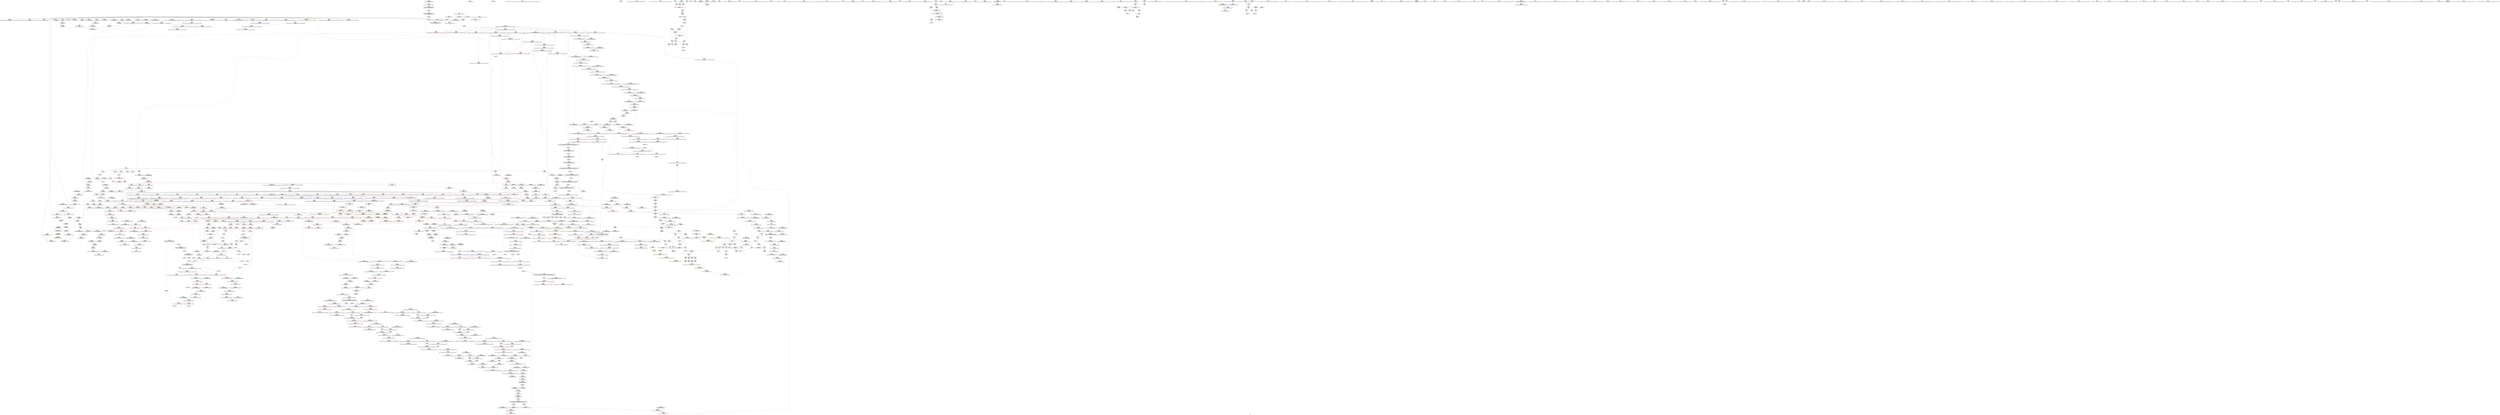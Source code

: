 digraph "SVFG" {
	label="SVFG";

	Node0x557d8d647860 [shape=record,color=grey,label="{NodeID: 0\nNullPtr|{|<s29>91}}"];
	Node0x557d8d647860 -> Node0x557d8d7dd9a0[style=solid];
	Node0x557d8d647860 -> Node0x557d8d7ddaa0[style=solid];
	Node0x557d8d647860 -> Node0x557d8d7ddb70[style=solid];
	Node0x557d8d647860 -> Node0x557d8d7ddc40[style=solid];
	Node0x557d8d647860 -> Node0x557d8d7ddd10[style=solid];
	Node0x557d8d647860 -> Node0x557d8d7ddde0[style=solid];
	Node0x557d8d647860 -> Node0x557d8d7ddeb0[style=solid];
	Node0x557d8d647860 -> Node0x557d8d7ddf80[style=solid];
	Node0x557d8d647860 -> Node0x557d8d7de050[style=solid];
	Node0x557d8d647860 -> Node0x557d8d7de120[style=solid];
	Node0x557d8d647860 -> Node0x557d8d7de1f0[style=solid];
	Node0x557d8d647860 -> Node0x557d8d7de2c0[style=solid];
	Node0x557d8d647860 -> Node0x557d8d7de390[style=solid];
	Node0x557d8d647860 -> Node0x557d8d7de460[style=solid];
	Node0x557d8d647860 -> Node0x557d8d7de530[style=solid];
	Node0x557d8d647860 -> Node0x557d8d7de600[style=solid];
	Node0x557d8d647860 -> Node0x557d8d7de6d0[style=solid];
	Node0x557d8d647860 -> Node0x557d8d7de7a0[style=solid];
	Node0x557d8d647860 -> Node0x557d8d7de870[style=solid];
	Node0x557d8d647860 -> Node0x557d8d7de940[style=solid];
	Node0x557d8d647860 -> Node0x557d8d7dea10[style=solid];
	Node0x557d8d647860 -> Node0x557d8d7e4cc0[style=solid];
	Node0x557d8d647860 -> Node0x557d8d7e6b00[style=solid];
	Node0x557d8d647860 -> Node0x557d8d7e6bd0[style=solid];
	Node0x557d8d647860 -> Node0x557d8d7e6ca0[style=solid];
	Node0x557d8d647860 -> Node0x557d8d7e8ab0[style=solid];
	Node0x557d8d647860 -> Node0x557d8d8258f0[style=solid];
	Node0x557d8d647860 -> Node0x557d8d8297f0[style=solid];
	Node0x557d8d647860 -> Node0x557d8d82aff0[style=solid];
	Node0x557d8d647860:s29 -> Node0x557d8d8ef600[style=solid,color=red];
	Node0x557d8d7e4a20 [shape=record,color=red,label="{NodeID: 775\n1664\<--1663\ndummyVal\<--offset_0\n_ZNSt11__copy_moveILb1ELb1ESt26random_access_iterator_tagE8__copy_mIiEEPT_PKS3_S6_S4_\n}"];
	Node0x557d8d7e4a20 -> Node0x557d8d80cb20[style=solid];
	Node0x557d8d7db590 [shape=record,color=purple,label="{NodeID: 443\n203\<--202\n_M_impl2\<--\n_ZNKSt6vectorIiSaIiEE4sizeEv\n}"];
	Node0x557d8d7cf3c0 [shape=record,color=green,label="{NodeID: 111\n681\<--682\n_ZdlPv\<--_ZdlPv_field_insensitive\n}"];
	Node0x557d8d898580 [shape=record,color=yellow,style=double,label="{NodeID: 1993\n30V_2 = CSCHI(MR_30V_1)\npts\{1272 \}\nCS[]|{<s0>113}}"];
	Node0x557d8d898580:s0 -> Node0x557d8d898420[style=dashed,color=blue];
	Node0x557d8d7ea4b0 [shape=record,color=blue,label="{NodeID: 886\n1109\<--1108\ncoerce.dive3\<--call2\n_ZSt34__uninitialized_move_if_noexcept_aIPiS0_SaIiEET0_T_S3_S2_RT1_\n}"];
	Node0x557d8d7ea4b0 -> Node0x557d8d7f8a00[style=dashed];
	Node0x557d8d801aa0 [shape=record,color=yellow,style=double,label="{NodeID: 1661\n211V_1 = ENCHI(MR_211V_0)\npts\{60000 60001 \}\nFun[_ZNKSt6vectorIiSaIiEE12_M_check_lenEmPKc]|{<s0>72|<s1>72|<s2>74|<s3>74|<s4>75|<s5>75|<s6>77|<s7>77}}"];
	Node0x557d8d801aa0:s0 -> Node0x557d8d800c60[style=dashed,color=red];
	Node0x557d8d801aa0:s1 -> Node0x557d8d800d40[style=dashed,color=red];
	Node0x557d8d801aa0:s2 -> Node0x557d8d800c60[style=dashed,color=red];
	Node0x557d8d801aa0:s3 -> Node0x557d8d800d40[style=dashed,color=red];
	Node0x557d8d801aa0:s4 -> Node0x557d8d800c60[style=dashed,color=red];
	Node0x557d8d801aa0:s5 -> Node0x557d8d800d40[style=dashed,color=red];
	Node0x557d8d801aa0:s6 -> Node0x557d8d800c60[style=dashed,color=red];
	Node0x557d8d801aa0:s7 -> Node0x557d8d800d40[style=dashed,color=red];
	Node0x557d8d7f0f50 [shape=record,color=purple,label="{NodeID: 554\n1623\<--1622\n_M_impl2\<--\n_ZNSt6vectorIiSaIiEE15_M_erase_at_endEPi\n}"];
	Node0x557d8d7d3b30 [shape=record,color=green,label="{NodeID: 222\n1424\<--1425\nagg.tmp3\<--agg.tmp3_field_insensitive\n_ZSt4copyISt13move_iteratorIPiES1_ET0_T_S4_S3_\n}"];
	Node0x557d8d7d3b30 -> Node0x557d8d7d8e00[style=solid];
	Node0x557d8d7d3b30 -> Node0x557d8d7f0590[style=solid];
	Node0x557d8d8ebaf0 [shape=record,color=black,label="{NodeID: 2104\n1336 = PHI(1314, )\n0th arg _ZSt18uninitialized_copyISt13move_iteratorIPiES1_ET0_T_S4_S3_ }"];
	Node0x557d8d8ebaf0 -> Node0x557d8d7ebaa0[style=solid];
	Node0x557d8d7f6980 [shape=record,color=red,label="{NodeID: 665\n826\<--748\nexn\<--exn.slot\n_ZNSt6vectorIiSaIiEE17_M_realloc_insertIJRKiEEEvN9__gnu_cxx17__normal_iteratorIPiS1_EEDpOT_\n}"];
	Node0x557d8d861350 [shape=record,color=black,label="{NodeID: 1440\nMR_81V_2 = PHI(MR_81V_3, MR_81V_1, )\npts\{3850000 \}\n}"];
	Node0x557d8d7e1b00 [shape=record,color=black,label="{NodeID: 333\n855\<--756\n\<--this1\n_ZNSt6vectorIiSaIiEE17_M_realloc_insertIJRKiEEEvN9__gnu_cxx17__normal_iteratorIPiS1_EEDpOT_\n|{<s0>63}}"];
	Node0x557d8d7e1b00:s0 -> Node0x557d8d8ecfc0[style=solid,color=red];
	Node0x557d8d7cb690 [shape=record,color=green,label="{NodeID: 1\n7\<--1\n__dso_handle\<--dummyObj\nGlob }"];
	Node0x557d8d7e4af0 [shape=record,color=blue,label="{NodeID: 776\n1635\<--24\nllvm.global_ctors_0\<--\nGlob }"];
	Node0x557d8d7db660 [shape=record,color=purple,label="{NodeID: 444\n204\<--202\n_M_start\<--\n_ZNKSt6vectorIiSaIiEE4sizeEv\n}"];
	Node0x557d8d7db660 -> Node0x557d8d7f23a0[style=solid];
	Node0x557d8d7cf4c0 [shape=record,color=green,label="{NodeID: 112\n688\<--689\nthis.addr\<--this.addr_field_insensitive\n_ZNSaIiED2Ev\n}"];
	Node0x557d8d7cf4c0 -> Node0x557d8d7f5530[style=solid];
	Node0x557d8d7cf4c0 -> Node0x557d8d7e8020[style=solid];
	Node0x557d8d8d3fe0 [shape=record,color=black,label="{NodeID: 1994\n450 = PHI(54, )\n0th arg _ZNSt12_Vector_baseIiSaIiEEC2Ev }"];
	Node0x557d8d8d3fe0 -> Node0x557d8d7e6960[style=solid];
	Node0x557d8d7ea580 [shape=record,color=blue,label="{NodeID: 887\n1123\<--1122\nthis.addr\<--this\n_ZNK9__gnu_cxx17__normal_iteratorIPiSt6vectorIiSaIiEEE4baseEv\n}"];
	Node0x557d8d7ea580 -> Node0x557d8d7f8ad0[style=dashed];
	Node0x557d8d7f1020 [shape=record,color=purple,label="{NodeID: 555\n1624\<--1622\n_M_finish3\<--\n_ZNSt6vectorIiSaIiEE15_M_erase_at_endEPi\n}"];
	Node0x557d8d7f1020 -> Node0x557d8d80d340[style=solid];
	Node0x557d8d7d3c00 [shape=record,color=green,label="{NodeID: 223\n1437\<--1438\n_ZSt12__miter_baseIPiEDTcl12__miter_basecldtfp_4baseEEESt13move_iteratorIT_E\<--_ZSt12__miter_baseIPiEDTcl12__miter_basecldtfp_4baseEEESt13move_iteratorIT_E_field_insensitive\n}"];
	Node0x557d8d8ebc00 [shape=record,color=black,label="{NodeID: 2105\n83 = PHI(74, )\n0th arg _ZNSt6vectorIiSaIiEED2Ev }"];
	Node0x557d8d8ebc00 -> Node0x557d8d7e4f60[style=solid];
	Node0x557d8d7f6a50 [shape=record,color=red,label="{NodeID: 666\n910\<--748\nexn42\<--exn.slot\n_ZNSt6vectorIiSaIiEE17_M_realloc_insertIJRKiEEEvN9__gnu_cxx17__normal_iteratorIPiS1_EEDpOT_\n}"];
	Node0x557d8d7e1bd0 [shape=record,color=black,label="{NodeID: 334\n863\<--756\n\<--this1\n_ZNSt6vectorIiSaIiEE17_M_realloc_insertIJRKiEEEvN9__gnu_cxx17__normal_iteratorIPiS1_EEDpOT_\n}"];
	Node0x557d8d7e1bd0 -> Node0x557d8d7ed670[style=solid];
	Node0x557d8d7e1bd0 -> Node0x557d8d7ed740[style=solid];
	Node0x557d8d7b0670 [shape=record,color=green,label="{NodeID: 2\n11\<--1\n.str\<--dummyObj\nGlob }"];
	Node0x557d8d7e4bc0 [shape=record,color=blue,label="{NodeID: 777\n1636\<--25\nllvm.global_ctors_1\<--_GLOBAL__sub_I_AS1_0_0.cpp\nGlob }"];
	Node0x557d8d7db730 [shape=record,color=purple,label="{NodeID: 445\n223\<--222\n_M_impl\<--\n_ZNSt6vectorIiSaIiEEixEm\n}"];
	Node0x557d8d7cf590 [shape=record,color=green,label="{NodeID: 113\n694\<--695\n_ZN9__gnu_cxx13new_allocatorIiED2Ev\<--_ZN9__gnu_cxx13new_allocatorIiED2Ev_field_insensitive\n}"];
	Node0x557d8d8d4560 [shape=record,color=black,label="{NodeID: 1995\n172 = PHI(212, )\n}"];
	Node0x557d8d8d4560 -> Node0x557d8d7f2130[style=solid];
	Node0x557d8d7ea650 [shape=record,color=blue,label="{NodeID: 888\n1132\<--1130\n__a.addr\<--__a\n_ZNSt16allocator_traitsISaIiEE7destroyIiEEvRS0_PT_\n}"];
	Node0x557d8d7ea650 -> Node0x557d8d7f8ba0[style=dashed];
	Node0x557d8d7f10f0 [shape=record,color=purple,label="{NodeID: 556\n227\<--225\nadd.ptr\<--\n_ZNSt6vectorIiSaIiEEixEm\n}"];
	Node0x557d8d7f10f0 -> Node0x557d8d7dfc20[style=solid];
	Node0x557d8d7d3d00 [shape=record,color=green,label="{NodeID: 224\n1447\<--1448\n_ZSt14__copy_move_a2ILb1EPiS0_ET1_T0_S2_S1_\<--_ZSt14__copy_move_a2ILb1EPiS0_ET1_T0_S2_S1__field_insensitive\n}"];
	Node0x557d8d8ebd10 [shape=record,color=black,label="{NodeID: 2106\n1563 = PHI(1481, )\n0th arg _ZSt12__miter_baseIPiET_S1_ }"];
	Node0x557d8d8ebd10 -> Node0x557d8d80cbf0[style=solid];
	Node0x557d8d7f6b20 [shape=record,color=red,label="{NodeID: 667\n911\<--750\nsel\<--ehselector.slot\n_ZNSt6vectorIiSaIiEE17_M_realloc_insertIJRKiEEEvN9__gnu_cxx17__normal_iteratorIPiS1_EEDpOT_\n}"];
	Node0x557d8d861d50 [shape=record,color=black,label="{NodeID: 1442\nMR_30V_4 = PHI(MR_30V_5, MR_30V_3, )\npts\{1272 \}\n|{|<s1>19}}"];
	Node0x557d8d861d50 -> Node0x557d8d865570[style=dashed];
	Node0x557d8d861d50:s1 -> Node0x557d8d7ffc10[style=dashed,color=red];
	Node0x557d8d7e1ca0 [shape=record,color=black,label="{NodeID: 335\n867\<--756\n\<--this1\n_ZNSt6vectorIiSaIiEE17_M_realloc_insertIJRKiEEEvN9__gnu_cxx17__normal_iteratorIPiS1_EEDpOT_\n}"];
	Node0x557d8d7e1ca0 -> Node0x557d8d7ed810[style=solid];
	Node0x557d8d7e1ca0 -> Node0x557d8d7ed8e0[style=solid];
	Node0x557d8d7b0330 [shape=record,color=green,label="{NodeID: 3\n13\<--1\n.str.1\<--dummyObj\nGlob }"];
	Node0x557d8d7e4cc0 [shape=record,color=blue, style = dotted,label="{NodeID: 778\n1637\<--3\nllvm.global_ctors_2\<--dummyVal\nGlob }"];
	Node0x557d8d7db800 [shape=record,color=purple,label="{NodeID: 446\n224\<--222\n_M_start\<--\n_ZNSt6vectorIiSaIiEEixEm\n}"];
	Node0x557d8d7db800 -> Node0x557d8d7f2610[style=solid];
	Node0x557d8d7d41a0 [shape=record,color=green,label="{NodeID: 114\n699\<--700\nthis.addr\<--this.addr_field_insensitive\n_ZN9__gnu_cxx13new_allocatorIiED2Ev\n}"];
	Node0x557d8d7d41a0 -> Node0x557d8d7f5600[style=solid];
	Node0x557d8d7d41a0 -> Node0x557d8d7e80f0[style=solid];
	Node0x557d8d8e33e0 [shape=record,color=black,label="{NodeID: 1996\n178 = PHI(129, )\n}"];
	Node0x557d8d7ea720 [shape=record,color=blue,label="{NodeID: 889\n1134\<--1131\n__p.addr\<--__p\n_ZNSt16allocator_traitsISaIiEE7destroyIiEEvRS0_PT_\n}"];
	Node0x557d8d7ea720 -> Node0x557d8d7f8c70[style=dashed];
	Node0x557d8d801d70 [shape=record,color=yellow,style=double,label="{NodeID: 1664\n4V_1 = ENCHI(MR_4V_0)\npts\{60000 60001 60002 \}\nFun[_GLOBAL__sub_I_AS1_0_0.cpp]|{<s0>121}}"];
	Node0x557d8d801d70:s0 -> Node0x557d8d85e650[style=dashed,color=red];
	Node0x557d8d7f11c0 [shape=record,color=purple,label="{NodeID: 557\n785\<--783\nadd.ptr\<--\n_ZNSt6vectorIiSaIiEE17_M_realloc_insertIJRKiEEEvN9__gnu_cxx17__normal_iteratorIPiS1_EEDpOT_\n|{<s0>51}}"];
	Node0x557d8d7f11c0:s0 -> Node0x557d8d8eecf0[style=solid,color=red];
	Node0x557d8d7d3e00 [shape=record,color=green,label="{NodeID: 225\n1454\<--1455\n__first.addr\<--__first.addr_field_insensitive\n_ZSt14__copy_move_a2ILb1EPiS0_ET1_T0_S2_S1_\n}"];
	Node0x557d8d7d3e00 -> Node0x557d8d7fa810[style=solid];
	Node0x557d8d7d3e00 -> Node0x557d8d80c090[style=solid];
	Node0x557d8d8ebe20 [shape=record,color=black,label="{NodeID: 2107\n961 = PHI(720, 786, 955, )\n0th arg _ZSt7forwardIRKiEOT_RNSt16remove_referenceIS2_E4typeE }"];
	Node0x557d8d8ebe20 -> Node0x557d8d7e97b0[style=solid];
	Node0x557d8d7f6bf0 [shape=record,color=red,label="{NodeID: 668\n793\<--792\n\<--_M_start\n_ZNSt6vectorIiSaIiEE17_M_realloc_insertIJRKiEEEvN9__gnu_cxx17__normal_iteratorIPiS1_EEDpOT_\n|{<s0>54}}"];
	Node0x557d8d7f6bf0:s0 -> Node0x557d8d8ee5a0[style=solid,color=red];
	Node0x557d8d85c450 [shape=record,color=black,label="{NodeID: 1443\nMR_16V_4 = PHI(MR_16V_5, MR_16V_3, )\npts\{60000 \}\n|{|<s1>19}}"];
	Node0x557d8d85c450 -> Node0x557d8d865a70[style=dashed];
	Node0x557d8d85c450:s1 -> Node0x557d8d7ffcf0[style=dashed,color=red];
	Node0x557d8d7e1d70 [shape=record,color=black,label="{NodeID: 336\n871\<--756\n\<--this1\n_ZNSt6vectorIiSaIiEE17_M_realloc_insertIJRKiEEEvN9__gnu_cxx17__normal_iteratorIPiS1_EEDpOT_\n|{<s0>65}}"];
	Node0x557d8d7e1d70:s0 -> Node0x557d8d8f08e0[style=solid,color=red];
	Node0x557d8d7cbf40 [shape=record,color=green,label="{NodeID: 4\n15\<--1\n.str.2\<--dummyObj\nGlob }"];
	Node0x557d8d7e4dc0 [shape=record,color=blue,label="{NodeID: 779\n50\<--49\nthis.addr\<--this\n_ZNSt6vectorIiSaIiEEC2Ev\n}"];
	Node0x557d8d7e4dc0 -> Node0x557d8d7f1500[style=dashed];
	Node0x557d8d7fcea0 [shape=record,color=yellow,style=double,label="{NodeID: 1554\n30V_1 = ENCHI(MR_30V_0)\npts\{1272 \}\nFun[_ZSt18uninitialized_copyISt13move_iteratorIPiES1_ET0_T_S4_S3_]|{<s0>101}}"];
	Node0x557d8d7fcea0:s0 -> Node0x557d8d862330[style=dashed,color=red];
	Node0x557d8d7db8d0 [shape=record,color=purple,label="{NodeID: 447\n420\<--384\ncoerce.dive\<--agg.tmp\n_ZNSt6vectorIiSaIiEE9push_backERKi\n}"];
	Node0x557d8d7db8d0 -> Node0x557d8d7e67c0[style=solid];
	Node0x557d8d7d4230 [shape=record,color=green,label="{NodeID: 115\n708\<--709\n__a.addr\<--__a.addr_field_insensitive\n_ZNSt16allocator_traitsISaIiEE9constructIiJRKiEEEvRS0_PT_DpOT0_\n}"];
	Node0x557d8d7d4230 -> Node0x557d8d7f56d0[style=solid];
	Node0x557d8d7d4230 -> Node0x557d8d7e81c0[style=solid];
	Node0x557d8d8e34f0 [shape=record,color=black,label="{NodeID: 1997\n42 = PHI()\n}"];
	Node0x557d8d7ea7f0 [shape=record,color=blue,label="{NodeID: 890\n1149\<--1148\nthis.addr\<--this\n_ZNKSt6vectorIiSaIiEE8max_sizeEv\n}"];
	Node0x557d8d7ea7f0 -> Node0x557d8d7f8d40[style=dashed];
	Node0x557d8d7f1290 [shape=record,color=purple,label="{NodeID: 558\n836\<--834\nadd.ptr18\<--\n_ZNSt6vectorIiSaIiEE17_M_realloc_insertIJRKiEEEvN9__gnu_cxx17__normal_iteratorIPiS1_EEDpOT_\n|{<s0>59}}"];
	Node0x557d8d7f1290:s0 -> Node0x557d8d8f1050[style=solid,color=red];
	Node0x557d8d7d3ed0 [shape=record,color=green,label="{NodeID: 226\n1456\<--1457\n__last.addr\<--__last.addr_field_insensitive\n_ZSt14__copy_move_a2ILb1EPiS0_ET1_T0_S2_S1_\n}"];
	Node0x557d8d7d3ed0 -> Node0x557d8d7fa8e0[style=solid];
	Node0x557d8d7d3ed0 -> Node0x557d8d80c160[style=solid];
	Node0x557d8d8ec100 [shape=record,color=black,label="{NodeID: 2108\n1209 = PHI(1194, 1260, )\n0th arg _ZNK9__gnu_cxx13new_allocatorIiE8max_sizeEv }"];
	Node0x557d8d8ec100 -> Node0x557d8d7eada0[style=solid];
	Node0x557d8d7f6cc0 [shape=record,color=red,label="{NodeID: 669\n797\<--794\n\<--call8\n_ZNSt6vectorIiSaIiEE17_M_realloc_insertIJRKiEEEvN9__gnu_cxx17__normal_iteratorIPiS1_EEDpOT_\n|{<s0>54}}"];
	Node0x557d8d7f6cc0:s0 -> Node0x557d8d8ee6f0[style=solid,color=red];
	Node0x557d8d85c950 [shape=record,color=black,label="{NodeID: 1444\nMR_18V_4 = PHI(MR_18V_5, MR_18V_3, )\npts\{60001 \}\n|{|<s1>19}}"];
	Node0x557d8d85c950 -> Node0x557d8d865f70[style=dashed];
	Node0x557d8d85c950:s1 -> Node0x557d8d7ffdd0[style=dashed,color=red];
	Node0x557d8d7e1e40 [shape=record,color=black,label="{NodeID: 337\n874\<--756\n\<--this1\n_ZNSt6vectorIiSaIiEE17_M_realloc_insertIJRKiEEEvN9__gnu_cxx17__normal_iteratorIPiS1_EEDpOT_\n|{<s0>67}}"];
	Node0x557d8d7e1e40:s0 -> Node0x557d8d8ecfc0[style=solid,color=red];
	Node0x557d8d7cbfd0 [shape=record,color=green,label="{NodeID: 5\n17\<--1\n.str.3\<--dummyObj\nGlob }"];
	Node0x557d8d7e4e90 [shape=record,color=blue,label="{NodeID: 780\n67\<--66\n.addr\<--\n__cxx_global_array_dtor\n}"];
	Node0x557d8d7db9a0 [shape=record,color=purple,label="{NodeID: 448\n423\<--384\ncoerce.dive8\<--agg.tmp\n_ZNSt6vectorIiSaIiEE9push_backERKi\n}"];
	Node0x557d8d7db9a0 -> Node0x557d8d7f3f40[style=solid];
	Node0x557d8d7d4300 [shape=record,color=green,label="{NodeID: 116\n710\<--711\n__p.addr\<--__p.addr_field_insensitive\n_ZNSt16allocator_traitsISaIiEE9constructIiJRKiEEEvRS0_PT_DpOT0_\n}"];
	Node0x557d8d7d4300 -> Node0x557d8d7f57a0[style=solid];
	Node0x557d8d7d4300 -> Node0x557d8d7e8290[style=solid];
	Node0x557d8d8e35c0 [shape=record,color=black,label="{NodeID: 1998\n101 = PHI(530, )\n|{<s0>7}}"];
	Node0x557d8d8e35c0:s0 -> Node0x557d8d8f0d70[style=solid,color=red];
	Node0x557d8d7ea8c0 [shape=record,color=blue,label="{NodeID: 891\n1168\<--1164\n__a.addr\<--__a\n_ZSt3maxImERKT_S2_S2_\n}"];
	Node0x557d8d7ea8c0 -> Node0x557d8d7f8ee0[style=dashed];
	Node0x557d8d7ea8c0 -> Node0x557d8d7f8fb0[style=dashed];
	Node0x557d8d801f90 [shape=record,color=yellow,style=double,label="{NodeID: 1666\n12V_1 = ENCHI(MR_12V_0)\npts\{87 \}\nFun[_ZNSt6vectorIiSaIiEED2Ev]}"];
	Node0x557d8d801f90 -> Node0x557d8d7e5030[style=dashed];
	Node0x557d8d7f1360 [shape=record,color=purple,label="{NodeID: 559\n904\<--902\nadd.ptr39\<--\n_ZNSt6vectorIiSaIiEE17_M_realloc_insertIJRKiEEEvN9__gnu_cxx17__normal_iteratorIPiS1_EEDpOT_\n}"];
	Node0x557d8d7f1360 -> Node0x557d8d7e92d0[style=solid];
	Node0x557d8d7d3fa0 [shape=record,color=green,label="{NodeID: 227\n1458\<--1459\n__result.addr\<--__result.addr_field_insensitive\n_ZSt14__copy_move_a2ILb1EPiS0_ET1_T0_S2_S1_\n}"];
	Node0x557d8d7d3fa0 -> Node0x557d8d7fa9b0[style=solid];
	Node0x557d8d7d3fa0 -> Node0x557d8d80c230[style=solid];
	Node0x557d8d8ec250 [shape=record,color=black,label="{NodeID: 2109\n687 = PHI(638, )\n0th arg _ZNSaIiED2Ev }"];
	Node0x557d8d8ec250 -> Node0x557d8d7e8020[style=solid];
	Node0x557d8d7f6d90 [shape=record,color=red,label="{NodeID: 670\n809\<--808\n\<--call12\n_ZNSt6vectorIiSaIiEE17_M_realloc_insertIJRKiEEEvN9__gnu_cxx17__normal_iteratorIPiS1_EEDpOT_\n|{<s0>57}}"];
	Node0x557d8d7f6d90:s0 -> Node0x557d8d8ee5a0[style=solid,color=red];
	Node0x557d8d85ce50 [shape=record,color=black,label="{NodeID: 1445\nMR_20V_4 = PHI(MR_20V_5, MR_20V_3, )\npts\{60002 \}\n|{|<s2>19}}"];
	Node0x557d8d85ce50 -> Node0x557d8d85ce50[style=dashed];
	Node0x557d8d85ce50 -> Node0x557d8d86af70[style=dashed];
	Node0x557d8d85ce50:s2 -> Node0x557d8d7ffeb0[style=dashed,color=red];
	Node0x557d8d7e1f10 [shape=record,color=black,label="{NodeID: 338\n875\<--756\n\<--this1\n_ZNSt6vectorIiSaIiEE17_M_realloc_insertIJRKiEEEvN9__gnu_cxx17__normal_iteratorIPiS1_EEDpOT_\n}"];
	Node0x557d8d7e1f10 -> Node0x557d8d7ed9b0[style=solid];
	Node0x557d8d7e1f10 -> Node0x557d8d7eda80[style=solid];
	Node0x557d8d7cc060 [shape=record,color=green,label="{NodeID: 6\n19\<--1\n.str.4\<--dummyObj\nGlob }"];
	Node0x557d8d7e4f60 [shape=record,color=blue,label="{NodeID: 781\n84\<--83\nthis.addr\<--this\n_ZNSt6vectorIiSaIiEED2Ev\n}"];
	Node0x557d8d7e4f60 -> Node0x557d8d7f15d0[style=dashed];
	Node0x557d8d7dba70 [shape=record,color=purple,label="{NodeID: 449\n390\<--389\n_M_impl\<--\n_ZNSt6vectorIiSaIiEE9push_backERKi\n}"];
	Node0x557d8d7d43d0 [shape=record,color=green,label="{NodeID: 117\n712\<--713\n__args.addr\<--__args.addr_field_insensitive\n_ZNSt16allocator_traitsISaIiEE9constructIiJRKiEEEvRS0_PT_DpOT0_\n}"];
	Node0x557d8d7d43d0 -> Node0x557d8d7f5870[style=solid];
	Node0x557d8d7d43d0 -> Node0x557d8d7e8360[style=solid];
	Node0x557d8d8e3760 [shape=record,color=black,label="{NodeID: 1999\n161 = PHI(192, )\n}"];
	Node0x557d8d8e3760 -> Node0x557d8d7df400[style=solid];
	Node0x557d8d7ea990 [shape=record,color=blue,label="{NodeID: 892\n1170\<--1165\n__b.addr\<--__b\n_ZSt3maxImERKT_S2_S2_\n}"];
	Node0x557d8d7ea990 -> Node0x557d8d7f9080[style=dashed];
	Node0x557d8d7ea990 -> Node0x557d8d7f9150[style=dashed];
	Node0x557d8d802070 [shape=record,color=yellow,style=double,label="{NodeID: 1667\n14V_1 = ENCHI(MR_14V_0)\npts\{89 \}\nFun[_ZNSt6vectorIiSaIiEED2Ev]}"];
	Node0x557d8d802070 -> Node0x557d8d7e5100[style=dashed];
	Node0x557d8d7f1430 [shape=record,color=purple,label="{NodeID: 560\n1555\<--1553\nadd.ptr\<--\n_ZNSt11__copy_moveILb1ELb1ESt26random_access_iterator_tagE8__copy_mIiEEPT_PKS3_S6_S4_\n}"];
	Node0x557d8d7f1430 -> Node0x557d8d7d9620[style=solid];
	Node0x557d8d7d4070 [shape=record,color=green,label="{NodeID: 228\n1465\<--1466\n_ZSt12__niter_baseIPiET_S1_\<--_ZSt12__niter_baseIPiET_S1__field_insensitive\n}"];
	Node0x557d8d8ec360 [shape=record,color=black,label="{NodeID: 2110\n512 = PHI(95, 849, 866, 1613, )\n0th arg _ZSt8_DestroyIPiiEvT_S1_RSaIT0_E }"];
	Node0x557d8d8ec360 -> Node0x557d8d7e6f10[style=solid];
	Node0x557d8d7f6e60 [shape=record,color=red,label="{NodeID: 671\n813\<--812\n\<--_M_finish\n_ZNSt6vectorIiSaIiEE17_M_realloc_insertIJRKiEEEvN9__gnu_cxx17__normal_iteratorIPiS1_EEDpOT_\n|{<s0>57}}"];
	Node0x557d8d7f6e60:s0 -> Node0x557d8d8ee6f0[style=solid,color=red];
	Node0x557d8d7e1fe0 [shape=record,color=black,label="{NodeID: 339\n879\<--756\n\<--this1\n_ZNSt6vectorIiSaIiEE17_M_realloc_insertIJRKiEEEvN9__gnu_cxx17__normal_iteratorIPiS1_EEDpOT_\n}"];
	Node0x557d8d7e1fe0 -> Node0x557d8d7edb50[style=solid];
	Node0x557d8d7e1fe0 -> Node0x557d8d7edc20[style=solid];
	Node0x557d8d7cc0f0 [shape=record,color=green,label="{NodeID: 7\n21\<--1\n.str.5\<--dummyObj\nGlob }"];
	Node0x557d8d7e5030 [shape=record,color=blue,label="{NodeID: 782\n86\<--113\nexn.slot\<--\n_ZNSt6vectorIiSaIiEED2Ev\n}"];
	Node0x557d8d7e5030 -> Node0x557d8d7f16a0[style=dashed];
	Node0x557d8d7dbb40 [shape=record,color=purple,label="{NodeID: 450\n391\<--389\n_M_finish\<--\n_ZNSt6vectorIiSaIiEE9push_backERKi\n}"];
	Node0x557d8d7dbb40 -> Node0x557d8d7f3c00[style=solid];
	Node0x557d8d7d44a0 [shape=record,color=green,label="{NodeID: 118\n722\<--723\n_ZSt7forwardIRKiEOT_RNSt16remove_referenceIS2_E4typeE\<--_ZSt7forwardIRKiEOT_RNSt16remove_referenceIS2_E4typeE_field_insensitive\n}"];
	Node0x557d8d8e38a0 [shape=record,color=black,label="{NodeID: 2000\n256 = PHI()\n}"];
	Node0x557d8d7eaa60 [shape=record,color=blue,label="{NodeID: 893\n1166\<--1180\nretval\<--\n_ZSt3maxImERKT_S2_S2_\n}"];
	Node0x557d8d7eaa60 -> Node0x557d8d85e150[style=dashed];
	Node0x557d8d802150 [shape=record,color=yellow,style=double,label="{NodeID: 1668\n16V_1 = ENCHI(MR_16V_0)\npts\{60000 \}\nFun[_ZNSt6vectorIiSaIiEED2Ev]|{|<s1>8|<s2>9}}"];
	Node0x557d8d802150 -> Node0x557d8d7f1770[style=dashed];
	Node0x557d8d802150:s1 -> Node0x557d8d86f9f0[style=dashed,color=red];
	Node0x557d8d802150:s2 -> Node0x557d8d86f9f0[style=dashed,color=red];
	Node0x557d8d7f1500 [shape=record,color=red,label="{NodeID: 561\n53\<--50\nthis1\<--this.addr\n_ZNSt6vectorIiSaIiEEC2Ev\n}"];
	Node0x557d8d7f1500 -> Node0x557d8d7debe0[style=solid];
	Node0x557d8d7dc530 [shape=record,color=green,label="{NodeID: 229\n1472\<--1473\n_ZSt13__copy_move_aILb1EPiS0_ET1_T0_S2_S1_\<--_ZSt13__copy_move_aILb1EPiS0_ET1_T0_S2_S1__field_insensitive\n}"];
	Node0x557d8d8ec650 [shape=record,color=black,label="{NodeID: 2111\n513 = PHI(99, 850, 870, 1617, )\n1st arg _ZSt8_DestroyIPiiEvT_S1_RSaIT0_E }"];
	Node0x557d8d8ec650 -> Node0x557d8d7e6fe0[style=solid];
	Node0x557d8d7f6f30 [shape=record,color=red,label="{NodeID: 672\n866\<--865\n\<--_M_start26\n_ZNSt6vectorIiSaIiEE17_M_realloc_insertIJRKiEEEvN9__gnu_cxx17__normal_iteratorIPiS1_EEDpOT_\n|{<s0>66}}"];
	Node0x557d8d7f6f30:s0 -> Node0x557d8d8ec360[style=solid,color=red];
	Node0x557d8d7e20b0 [shape=record,color=black,label="{NodeID: 340\n883\<--756\n\<--this1\n_ZNSt6vectorIiSaIiEE17_M_realloc_insertIJRKiEEEvN9__gnu_cxx17__normal_iteratorIPiS1_EEDpOT_\n}"];
	Node0x557d8d7e20b0 -> Node0x557d8d7edcf0[style=solid];
	Node0x557d8d7e20b0 -> Node0x557d8d7eddc0[style=solid];
	Node0x557d8d7cc180 [shape=record,color=green,label="{NodeID: 8\n24\<--1\n\<--dummyObj\nCan only get source location for instruction, argument, global var or function.}"];
	Node0x557d8d7e5100 [shape=record,color=blue,label="{NodeID: 783\n88\<--115\nehselector.slot\<--\n_ZNSt6vectorIiSaIiEED2Ev\n}"];
	Node0x557d8d7dbc10 [shape=record,color=purple,label="{NodeID: 451\n394\<--393\n_M_impl2\<--\n_ZNSt6vectorIiSaIiEE9push_backERKi\n}"];
	Node0x557d8d7d45a0 [shape=record,color=green,label="{NodeID: 119\n725\<--726\n_ZN9__gnu_cxx13new_allocatorIiE9constructIiJRKiEEEvPT_DpOT0_\<--_ZN9__gnu_cxx13new_allocatorIiE9constructIiJRKiEEEvPT_DpOT0__field_insensitive\n}"];
	Node0x557d8d8e3970 [shape=record,color=black,label="{NodeID: 2001\n267 = PHI()\n}"];
	Node0x557d8d7eab30 [shape=record,color=blue,label="{NodeID: 894\n1166\<--1183\nretval\<--\n_ZSt3maxImERKT_S2_S2_\n}"];
	Node0x557d8d7eab30 -> Node0x557d8d85e150[style=dashed];
	Node0x557d8d802230 [shape=record,color=yellow,style=double,label="{NodeID: 1669\n18V_1 = ENCHI(MR_18V_0)\npts\{60001 \}\nFun[_ZNSt6vectorIiSaIiEED2Ev]}"];
	Node0x557d8d802230 -> Node0x557d8d7f1840[style=dashed];
	Node0x557d8d7f15d0 [shape=record,color=red,label="{NodeID: 562\n91\<--84\nthis1\<--this.addr\n_ZNSt6vectorIiSaIiEED2Ev\n}"];
	Node0x557d8d7f15d0 -> Node0x557d8d7decb0[style=solid];
	Node0x557d8d7f15d0 -> Node0x557d8d7ded80[style=solid];
	Node0x557d8d7f15d0 -> Node0x557d8d7dee50[style=solid];
	Node0x557d8d7f15d0 -> Node0x557d8d7def20[style=solid];
	Node0x557d8d7f15d0 -> Node0x557d8d7deff0[style=solid];
	Node0x557d8d7dc600 [shape=record,color=green,label="{NodeID: 230\n1477\<--1478\n__it\<--__it_field_insensitive\n_ZSt12__miter_baseIPiEDTcl12__miter_basecldtfp_4baseEEESt13move_iteratorIT_E\n|{|<s1>114}}"];
	Node0x557d8d7dc600 -> Node0x557d8d7f09a0[style=solid];
	Node0x557d8d7dc600:s1 -> Node0x557d8d8e95e0[style=solid,color=red];
	Node0x557d8d8ec850 [shape=record,color=black,label="{NodeID: 2112\n1337 = PHI(1316, )\n1st arg _ZSt18uninitialized_copyISt13move_iteratorIPiES1_ET0_T_S4_S3_ }"];
	Node0x557d8d8ec850 -> Node0x557d8d7ebb70[style=solid];
	Node0x557d8d7f7000 [shape=record,color=red,label="{NodeID: 673\n870\<--869\n\<--_M_finish28\n_ZNSt6vectorIiSaIiEE17_M_realloc_insertIJRKiEEEvN9__gnu_cxx17__normal_iteratorIPiS1_EEDpOT_\n|{<s0>66}}"];
	Node0x557d8d7f7000:s0 -> Node0x557d8d8ec650[style=solid,color=red];
	Node0x557d8d7e2180 [shape=record,color=black,label="{NodeID: 341\n893\<--756\n\<--this1\n_ZNSt6vectorIiSaIiEE17_M_realloc_insertIJRKiEEEvN9__gnu_cxx17__normal_iteratorIPiS1_EEDpOT_\n}"];
	Node0x557d8d7e2180 -> Node0x557d8d7ede90[style=solid];
	Node0x557d8d7e2180 -> Node0x557d8d7edf60[style=solid];
	Node0x557d8d7cc210 [shape=record,color=green,label="{NodeID: 9\n145\<--1\n\<--dummyObj\nCan only get source location for instruction, argument, global var or function.}"];
	Node0x557d8d7e51d0 [shape=record,color=blue,label="{NodeID: 784\n133\<--130\nv.addr\<--v\n_Z3dfsi\n}"];
	Node0x557d8d7e51d0 -> Node0x557d8d7f19e0[style=dashed];
	Node0x557d8d7e51d0 -> Node0x557d8d7f1ab0[style=dashed];
	Node0x557d8d7e51d0 -> Node0x557d8d7f1b80[style=dashed];
	Node0x557d8d7e51d0 -> Node0x557d8d7f1c50[style=dashed];
	Node0x557d8d7fd300 [shape=record,color=yellow,style=double,label="{NodeID: 1559\n59V_1 = ENCHI(MR_59V_0)\npts\{247 \}\nFun[_ZNSt6vectorIiSaIiEE17_M_realloc_insertIJRKiEEEvN9__gnu_cxx17__normal_iteratorIPiS1_EEDpOT_]|{<s0>51}}"];
	Node0x557d8d7fd300:s0 -> Node0x557d8d8006c0[style=dashed,color=red];
	Node0x557d8d7dbce0 [shape=record,color=purple,label="{NodeID: 452\n395\<--393\n_M_end_of_storage\<--\n_ZNSt6vectorIiSaIiEE9push_backERKi\n}"];
	Node0x557d8d7dbce0 -> Node0x557d8d7f3cd0[style=solid];
	Node0x557d8d7d46a0 [shape=record,color=green,label="{NodeID: 120\n732\<--733\n__position\<--__position_field_insensitive\n_ZNSt6vectorIiSaIiEE17_M_realloc_insertIJRKiEEEvN9__gnu_cxx17__normal_iteratorIPiS1_EEDpOT_\n|{|<s1>48|<s2>52|<s3>55}}"];
	Node0x557d8d7d46a0 -> Node0x557d8d7ecf20[style=solid];
	Node0x557d8d7d46a0:s1 -> Node0x557d8d8f1160[style=solid,color=red];
	Node0x557d8d7d46a0:s2 -> Node0x557d8d8f0040[style=solid,color=red];
	Node0x557d8d7d46a0:s3 -> Node0x557d8d8f0040[style=solid,color=red];
	Node0x557d8d8e3a40 [shape=record,color=black,label="{NodeID: 2002\n271 = PHI()\n}"];
	Node0x557d8d7eac00 [shape=record,color=blue,label="{NodeID: 895\n1190\<--1189\n__a.addr\<--__a\n_ZNSt16allocator_traitsISaIiEE8max_sizeERKS0_\n}"];
	Node0x557d8d7eac00 -> Node0x557d8d7f93c0[style=dashed];
	Node0x557d8d802310 [shape=record,color=yellow,style=double,label="{NodeID: 1670\n20V_1 = ENCHI(MR_20V_0)\npts\{60002 \}\nFun[_ZNSt6vectorIiSaIiEED2Ev]|{<s0>8|<s1>9}}"];
	Node0x557d8d802310:s0 -> Node0x557d8d86fad0[style=dashed,color=red];
	Node0x557d8d802310:s1 -> Node0x557d8d86fad0[style=dashed,color=red];
	Node0x557d8d7f16a0 [shape=record,color=red,label="{NodeID: 563\n120\<--86\nexn\<--exn.slot\n_ZNSt6vectorIiSaIiEED2Ev\n|{<s0>10}}"];
	Node0x557d8d7f16a0:s0 -> Node0x557d8d8ed930[style=solid,color=red];
	Node0x557d8d7dc6d0 [shape=record,color=green,label="{NodeID: 231\n1482\<--1483\n_ZNKSt13move_iteratorIPiE4baseEv\<--_ZNKSt13move_iteratorIPiE4baseEv_field_insensitive\n}"];
	Node0x557d8d8ec960 [shape=record,color=black,label="{NodeID: 2113\n1338 = PHI(1312, )\n2nd arg _ZSt18uninitialized_copyISt13move_iteratorIPiES1_ET0_T_S4_S3_ }"];
	Node0x557d8d8ec960 -> Node0x557d8d7ebc40[style=solid];
	Node0x557d8d7f70d0 [shape=record,color=red,label="{NodeID: 674\n878\<--877\n\<--_M_start31\n_ZNSt6vectorIiSaIiEE17_M_realloc_insertIJRKiEEEvN9__gnu_cxx17__normal_iteratorIPiS1_EEDpOT_\n|{<s0>67}}"];
	Node0x557d8d7f70d0:s0 -> Node0x557d8d8ed240[style=solid,color=red];
	Node0x557d8d7e2250 [shape=record,color=black,label="{NodeID: 342\n898\<--756\n\<--this1\n_ZNSt6vectorIiSaIiEE17_M_realloc_insertIJRKiEEEvN9__gnu_cxx17__normal_iteratorIPiS1_EEDpOT_\n}"];
	Node0x557d8d7e2250 -> Node0x557d8d7ee030[style=solid];
	Node0x557d8d7e2250 -> Node0x557d8d7ee100[style=solid];
	Node0x557d8d7cc310 [shape=record,color=green,label="{NodeID: 10\n148\<--1\n\<--dummyObj\nCan only get source location for instruction, argument, global var or function.}"];
	Node0x557d8d7e52a0 [shape=record,color=blue,label="{NodeID: 785\n131\<--148\nretval\<--\n_Z3dfsi\n}"];
	Node0x557d8d7e52a0 -> Node0x557d8d85eb50[style=dashed];
	Node0x557d8d7dbdb0 [shape=record,color=purple,label="{NodeID: 453\n400\<--399\n_M_impl3\<--\n_ZNSt6vectorIiSaIiEE9push_backERKi\n}"];
	Node0x557d8d7dbdb0 -> Node0x557d8d7e0920[style=solid];
	Node0x557d8d7d4770 [shape=record,color=green,label="{NodeID: 121\n734\<--735\nthis.addr\<--this.addr_field_insensitive\n_ZNSt6vectorIiSaIiEE17_M_realloc_insertIJRKiEEEvN9__gnu_cxx17__normal_iteratorIPiS1_EEDpOT_\n}"];
	Node0x557d8d7d4770 -> Node0x557d8d7f5940[style=solid];
	Node0x557d8d7d4770 -> Node0x557d8d7e8500[style=solid];
	Node0x557d8d8e3b10 [shape=record,color=black,label="{NodeID: 2003\n279 = PHI()\n}"];
	Node0x557d8d7eacd0 [shape=record,color=blue,label="{NodeID: 896\n1201\<--1200\nthis.addr\<--this\n_ZNKSt12_Vector_baseIiSaIiEE19_M_get_Tp_allocatorEv\n}"];
	Node0x557d8d7eacd0 -> Node0x557d8d7f9490[style=dashed];
	Node0x557d8d7f1770 [shape=record,color=red,label="{NodeID: 564\n95\<--94\n\<--_M_start\n_ZNSt6vectorIiSaIiEED2Ev\n|{<s0>7}}"];
	Node0x557d8d7f1770:s0 -> Node0x557d8d8ec360[style=solid,color=red];
	Node0x557d8d7dc7d0 [shape=record,color=green,label="{NodeID: 232\n1485\<--1486\n_ZSt12__miter_baseIPiET_S1_\<--_ZSt12__miter_baseIPiET_S1__field_insensitive\n}"];
	Node0x557d8d8eca70 [shape=record,color=black,label="{NodeID: 2114\n729 = PHI(388, )\n0th arg _ZNSt6vectorIiSaIiEE17_M_realloc_insertIJRKiEEEvN9__gnu_cxx17__normal_iteratorIPiS1_EEDpOT_ }"];
	Node0x557d8d8eca70 -> Node0x557d8d7e8500[style=solid];
	Node0x557d8d7f71a0 [shape=record,color=red,label="{NodeID: 675\n882\<--881\n\<--_M_end_of_storage\n_ZNSt6vectorIiSaIiEE17_M_realloc_insertIJRKiEEEvN9__gnu_cxx17__normal_iteratorIPiS1_EEDpOT_\n}"];
	Node0x557d8d7f71a0 -> Node0x557d8d7e2590[style=solid];
	Node0x557d8d865570 [shape=record,color=black,label="{NodeID: 1450\nMR_30V_3 = PHI(MR_30V_4, MR_30V_2, )\npts\{1272 \}\n|{|<s2>21}}"];
	Node0x557d8d865570 -> Node0x557d8d861d50[style=dashed];
	Node0x557d8d865570 -> Node0x557d8d86a070[style=dashed];
	Node0x557d8d865570:s2 -> Node0x557d8d7fed50[style=dashed,color=red];
	Node0x557d8d7e2320 [shape=record,color=black,label="{NodeID: 343\n905\<--756\n\<--this1\n_ZNSt6vectorIiSaIiEE17_M_realloc_insertIJRKiEEEvN9__gnu_cxx17__normal_iteratorIPiS1_EEDpOT_\n}"];
	Node0x557d8d7e2320 -> Node0x557d8d7ee1d0[style=solid];
	Node0x557d8d7e2320 -> Node0x557d8d7ee2a0[style=solid];
	Node0x557d8d7cc410 [shape=record,color=green,label="{NodeID: 11\n154\<--1\n\<--dummyObj\nCan only get source location for instruction, argument, global var or function.}"];
	Node0x557d8d7e5370 [shape=record,color=blue,label="{NodeID: 786\n152\<--154\narrayidx2\<--\n_Z3dfsi\n}"];
	Node0x557d8d7e5370 -> Node0x557d8d867d70[style=dashed];
	Node0x557d8d7dbe80 [shape=record,color=purple,label="{NodeID: 454\n403\<--402\n_M_impl4\<--\n_ZNSt6vectorIiSaIiEE9push_backERKi\n}"];
	Node0x557d8d7d4840 [shape=record,color=green,label="{NodeID: 122\n736\<--737\n__args.addr\<--__args.addr_field_insensitive\n_ZNSt6vectorIiSaIiEE17_M_realloc_insertIJRKiEEEvN9__gnu_cxx17__normal_iteratorIPiS1_EEDpOT_\n}"];
	Node0x557d8d7d4840 -> Node0x557d8d7f5a10[style=solid];
	Node0x557d8d7d4840 -> Node0x557d8d7e85d0[style=solid];
	Node0x557d8d8e3be0 [shape=record,color=black,label="{NodeID: 2004\n287 = PHI()\n}"];
	Node0x557d8d7eada0 [shape=record,color=blue,label="{NodeID: 897\n1210\<--1209\nthis.addr\<--this\n_ZNK9__gnu_cxx13new_allocatorIiE8max_sizeEv\n}"];
	Node0x557d8d7eada0 -> Node0x557d8d7f9560[style=dashed];
	Node0x557d8d7f1840 [shape=record,color=red,label="{NodeID: 565\n99\<--98\n\<--_M_finish\n_ZNSt6vectorIiSaIiEED2Ev\n|{<s0>7}}"];
	Node0x557d8d7f1840:s0 -> Node0x557d8d8ec650[style=solid,color=red];
	Node0x557d8d7dc8d0 [shape=record,color=green,label="{NodeID: 233\n1492\<--1493\n__first.addr\<--__first.addr_field_insensitive\n_ZSt13__copy_move_aILb1EPiS0_ET1_T0_S2_S1_\n}"];
	Node0x557d8d7dc8d0 -> Node0x557d8d7faa80[style=solid];
	Node0x557d8d7dc8d0 -> Node0x557d8d80c3d0[style=solid];
	Node0x557d8d8ecb80 [shape=record,color=black,label="{NodeID: 2115\n730 = PHI(424, )\n1st arg _ZNSt6vectorIiSaIiEE17_M_realloc_insertIJRKiEEEvN9__gnu_cxx17__normal_iteratorIPiS1_EEDpOT_ }"];
	Node0x557d8d8ecb80 -> Node0x557d8d7e8430[style=solid];
	Node0x557d8d7f7270 [shape=record,color=red,label="{NodeID: 676\n886\<--885\n\<--_M_start34\n_ZNSt6vectorIiSaIiEE17_M_realloc_insertIJRKiEEEvN9__gnu_cxx17__normal_iteratorIPiS1_EEDpOT_\n}"];
	Node0x557d8d7f7270 -> Node0x557d8d7e2660[style=solid];
	Node0x557d8d865a70 [shape=record,color=black,label="{NodeID: 1451\nMR_16V_3 = PHI(MR_16V_4, MR_16V_2, )\npts\{60000 \}\n|{|<s2>21|<s3>22}}"];
	Node0x557d8d865a70 -> Node0x557d8d85c450[style=dashed];
	Node0x557d8d865a70 -> Node0x557d8d86a570[style=dashed];
	Node0x557d8d865a70:s2 -> Node0x557d8d7fee30[style=dashed,color=red];
	Node0x557d8d865a70:s3 -> Node0x557d8d7fc220[style=dashed,color=red];
	Node0x557d8d7e23f0 [shape=record,color=black,label="{NodeID: 344\n782\<--781\n\<--_M_impl\n_ZNSt6vectorIiSaIiEE17_M_realloc_insertIJRKiEEEvN9__gnu_cxx17__normal_iteratorIPiS1_EEDpOT_\n|{<s0>51}}"];
	Node0x557d8d7e23f0:s0 -> Node0x557d8d8eeb70[style=solid,color=red];
	Node0x557d8d7cc510 [shape=record,color=green,label="{NodeID: 12\n188\<--1\n\<--dummyObj\nCan only get source location for instruction, argument, global var or function.}"];
	Node0x557d8d7e5440 [shape=record,color=blue,label="{NodeID: 787\n135\<--145\ni\<--\n_Z3dfsi\n}"];
	Node0x557d8d7e5440 -> Node0x557d8d7f1d20[style=dashed];
	Node0x557d8d7e5440 -> Node0x557d8d7f1df0[style=dashed];
	Node0x557d8d7e5440 -> Node0x557d8d7f1ec0[style=dashed];
	Node0x557d8d7e5440 -> Node0x557d8d7e56b0[style=dashed];
	Node0x557d8d7e5440 -> Node0x557d8d85f050[style=dashed];
	Node0x557d8d7dbf50 [shape=record,color=purple,label="{NodeID: 455\n404\<--402\n_M_finish5\<--\n_ZNSt6vectorIiSaIiEE9push_backERKi\n}"];
	Node0x557d8d7dbf50 -> Node0x557d8d7f3da0[style=solid];
	Node0x557d8d7d4910 [shape=record,color=green,label="{NodeID: 123\n738\<--739\n__len\<--__len_field_insensitive\n_ZNSt6vectorIiSaIiEE17_M_realloc_insertIJRKiEEEvN9__gnu_cxx17__normal_iteratorIPiS1_EEDpOT_\n}"];
	Node0x557d8d7d4910 -> Node0x557d8d7f5ae0[style=solid];
	Node0x557d8d7d4910 -> Node0x557d8d7f5bb0[style=solid];
	Node0x557d8d7d4910 -> Node0x557d8d7f5c80[style=solid];
	Node0x557d8d7d4910 -> Node0x557d8d7e86a0[style=solid];
	Node0x557d8d8e3cb0 [shape=record,color=black,label="{NodeID: 2005\n326 = PHI(129, )\n}"];
	Node0x557d8d8e3cb0 -> Node0x557d8d7dff60[style=solid];
	Node0x557d8d7eae70 [shape=record,color=blue,label="{NodeID: 898\n1219\<--1217\nthis.addr\<--this\n_ZN9__gnu_cxx17__normal_iteratorIPiSt6vectorIiSaIiEEEC2ERKS1_\n}"];
	Node0x557d8d7eae70 -> Node0x557d8d7f9630[style=dashed];
	Node0x557d8d7f1910 [shape=record,color=red,label="{NodeID: 566\n190\<--131\n\<--retval\n_Z3dfsi\n}"];
	Node0x557d8d7f1910 -> Node0x557d8d7df670[style=solid];
	Node0x557d8d7dc9a0 [shape=record,color=green,label="{NodeID: 234\n1494\<--1495\n__last.addr\<--__last.addr_field_insensitive\n_ZSt13__copy_move_aILb1EPiS0_ET1_T0_S2_S1_\n}"];
	Node0x557d8d7dc9a0 -> Node0x557d8d7fab50[style=solid];
	Node0x557d8d7dc9a0 -> Node0x557d8d80c4a0[style=solid];
	Node0x557d8d8ecc90 [shape=record,color=black,label="{NodeID: 2116\n731 = PHI(422, )\n2nd arg _ZNSt6vectorIiSaIiEE17_M_realloc_insertIJRKiEEEvN9__gnu_cxx17__normal_iteratorIPiS1_EEDpOT_ }"];
	Node0x557d8d8ecc90 -> Node0x557d8d7e85d0[style=solid];
	Node0x557d8d7f7340 [shape=record,color=red,label="{NodeID: 677\n928\<--925\nthis1\<--this.addr\n_ZNSt6vectorIiSaIiEE3endEv\n}"];
	Node0x557d8d7f7340 -> Node0x557d8d7e2730[style=solid];
	Node0x557d8d865f70 [shape=record,color=black,label="{NodeID: 1452\nMR_18V_3 = PHI(MR_18V_4, MR_18V_2, )\npts\{60001 \}\n|{|<s2>21}}"];
	Node0x557d8d865f70 -> Node0x557d8d85c950[style=dashed];
	Node0x557d8d865f70 -> Node0x557d8d866e70[style=dashed];
	Node0x557d8d865f70:s2 -> Node0x557d8d7fef10[style=dashed,color=red];
	Node0x557d8d7e24c0 [shape=record,color=black,label="{NodeID: 345\n833\<--832\n\<--_M_impl17\n_ZNSt6vectorIiSaIiEE17_M_realloc_insertIJRKiEEEvN9__gnu_cxx17__normal_iteratorIPiS1_EEDpOT_\n|{<s0>59}}"];
	Node0x557d8d7e24c0:s0 -> Node0x557d8d8f0f40[style=solid,color=red];
	Node0x557d8d7cc610 [shape=record,color=green,label="{NodeID: 13\n210\<--1\n\<--dummyObj\nCan only get source location for instruction, argument, global var or function.}"];
	Node0x557d8d7e5510 [shape=record,color=blue,label="{NodeID: 788\n137\<--175\nu\<--\n_Z3dfsi\n}"];
	Node0x557d8d7e5510 -> Node0x557d8d7f1f90[style=dashed];
	Node0x557d8d7e5510 -> Node0x557d8d7e5510[style=dashed];
	Node0x557d8d7e5510 -> Node0x557d8d85f550[style=dashed];
	Node0x557d8d7dc020 [shape=record,color=purple,label="{NodeID: 456\n411\<--410\n_M_impl6\<--\n_ZNSt6vectorIiSaIiEE9push_backERKi\n}"];
	Node0x557d8d7d49e0 [shape=record,color=green,label="{NodeID: 124\n740\<--741\n__elems_before\<--__elems_before_field_insensitive\n_ZNSt6vectorIiSaIiEE17_M_realloc_insertIJRKiEEEvN9__gnu_cxx17__normal_iteratorIPiS1_EEDpOT_\n}"];
	Node0x557d8d7d49e0 -> Node0x557d8d7f5d50[style=solid];
	Node0x557d8d7d49e0 -> Node0x557d8d7f5e20[style=solid];
	Node0x557d8d7d49e0 -> Node0x557d8d7e8840[style=solid];
	Node0x557d8d8e3ee0 [shape=record,color=black,label="{NodeID: 2006\n364 = PHI()\n}"];
	Node0x557d8d7eaf40 [shape=record,color=blue,label="{NodeID: 899\n1221\<--1218\n__i.addr\<--__i\n_ZN9__gnu_cxx17__normal_iteratorIPiSt6vectorIiSaIiEEEC2ERKS1_\n}"];
	Node0x557d8d7eaf40 -> Node0x557d8d7f9700[style=dashed];
	Node0x557d8d7f19e0 [shape=record,color=red,label="{NodeID: 567\n140\<--133\n\<--v.addr\n_Z3dfsi\n}"];
	Node0x557d8d7f19e0 -> Node0x557d8d7df0c0[style=solid];
	Node0x557d8d7dca70 [shape=record,color=green,label="{NodeID: 235\n1496\<--1497\n__result.addr\<--__result.addr_field_insensitive\n_ZSt13__copy_move_aILb1EPiS0_ET1_T0_S2_S1_\n}"];
	Node0x557d8d7dca70 -> Node0x557d8d7fac20[style=solid];
	Node0x557d8d7dca70 -> Node0x557d8d80c570[style=solid];
	Node0x557d8d8ecda0 [shape=record,color=black,label="{NodeID: 2117\n1232 = PHI(1071, )\n0th arg _ZNSt16allocator_traitsISaIiEE8allocateERS0_m }"];
	Node0x557d8d8ecda0 -> Node0x557d8d7eb0e0[style=solid];
	Node0x557d8d7f7410 [shape=record,color=red,label="{NodeID: 678\n936\<--935\n\<--coerce.dive\n_ZNSt6vectorIiSaIiEE3endEv\n}"];
	Node0x557d8d7f7410 -> Node0x557d8d7e2800[style=solid];
	Node0x557d8d7e2590 [shape=record,color=black,label="{NodeID: 346\n887\<--882\nsub.ptr.lhs.cast\<--\n_ZNSt6vectorIiSaIiEE17_M_realloc_insertIJRKiEEEvN9__gnu_cxx17__normal_iteratorIPiS1_EEDpOT_\n}"];
	Node0x557d8d7e2590 -> Node0x557d8d828470[style=solid];
	Node0x557d8d7cc710 [shape=record,color=green,label="{NodeID: 14\n305\<--1\n\<--dummyObj\nCan only get source location for instruction, argument, global var or function.}"];
	Node0x557d8d7e55e0 [shape=record,color=blue,label="{NodeID: 789\n131\<--148\nretval\<--\n_Z3dfsi\n}"];
	Node0x557d8d7e55e0 -> Node0x557d8d85eb50[style=dashed];
	Node0x557d8d7dc0f0 [shape=record,color=purple,label="{NodeID: 457\n412\<--410\n_M_finish7\<--\n_ZNSt6vectorIiSaIiEE9push_backERKi\n}"];
	Node0x557d8d7dc0f0 -> Node0x557d8d7f3e70[style=solid];
	Node0x557d8d7dc0f0 -> Node0x557d8d7e66f0[style=solid];
	Node0x557d8d7d4ab0 [shape=record,color=green,label="{NodeID: 125\n742\<--743\nref.tmp\<--ref.tmp_field_insensitive\n_ZNSt6vectorIiSaIiEE17_M_realloc_insertIJRKiEEEvN9__gnu_cxx17__normal_iteratorIPiS1_EEDpOT_\n|{|<s1>48}}"];
	Node0x557d8d7d4ab0 -> Node0x557d8d7ecff0[style=solid];
	Node0x557d8d7d4ab0:s1 -> Node0x557d8d8f1270[style=solid,color=red];
	Node0x557d8d8e3fb0 [shape=record,color=black,label="{NodeID: 2007\n417 = PHI(921, )\n}"];
	Node0x557d8d8e3fb0 -> Node0x557d8d7e67c0[style=solid];
	Node0x557d8d7eb010 [shape=record,color=blue,label="{NodeID: 900\n1226\<--1228\n_M_current\<--\n_ZN9__gnu_cxx17__normal_iteratorIPiSt6vectorIiSaIiEEEC2ERKS1_\n|{<s0>69|<s1>82}}"];
	Node0x557d8d7eb010:s0 -> Node0x557d8d896a20[style=dashed,color=blue];
	Node0x557d8d7eb010:s1 -> Node0x557d8d897a80[style=dashed,color=blue];
	Node0x557d8d7f1ab0 [shape=record,color=red,label="{NodeID: 568\n150\<--133\n\<--v.addr\n_Z3dfsi\n}"];
	Node0x557d8d7f1ab0 -> Node0x557d8d7df260[style=solid];
	Node0x557d8d7dcb40 [shape=record,color=green,label="{NodeID: 236\n1498\<--1499\n__simple\<--__simple_field_insensitive\n_ZSt13__copy_move_aILb1EPiS0_ET1_T0_S2_S1_\n}"];
	Node0x557d8d7dcb40 -> Node0x557d8d80c640[style=solid];
	Node0x557d8d8eceb0 [shape=record,color=black,label="{NodeID: 2118\n1233 = PHI(1072, )\n1st arg _ZNSt16allocator_traitsISaIiEE8allocateERS0_m }"];
	Node0x557d8d8eceb0 -> Node0x557d8d7eb1b0[style=solid];
	Node0x557d8d7f74e0 [shape=record,color=red,label="{NodeID: 679\n951\<--942\nthis1\<--this.addr\n_ZN9__gnu_cxx13new_allocatorIiE9constructIiJRKiEEEvPT_DpOT0_\n}"];
	Node0x557d8d7e2660 [shape=record,color=black,label="{NodeID: 347\n888\<--886\nsub.ptr.rhs.cast\<--\n_ZNSt6vectorIiSaIiEE17_M_realloc_insertIJRKiEEEvN9__gnu_cxx17__normal_iteratorIPiS1_EEDpOT_\n}"];
	Node0x557d8d7e2660 -> Node0x557d8d828470[style=solid];
	Node0x557d8d7cc810 [shape=record,color=green,label="{NodeID: 15\n759\<--1\n\<--dummyObj\nCan only get source location for instruction, argument, global var or function.|{<s0>46}}"];
	Node0x557d8d7cc810:s0 -> Node0x557d8d8f05b0[style=solid,color=red];
	Node0x557d8d7e56b0 [shape=record,color=blue,label="{NodeID: 790\n135\<--184\ni\<--inc\n_Z3dfsi\n}"];
	Node0x557d8d7e56b0 -> Node0x557d8d7f1d20[style=dashed];
	Node0x557d8d7e56b0 -> Node0x557d8d7f1df0[style=dashed];
	Node0x557d8d7e56b0 -> Node0x557d8d7f1ec0[style=dashed];
	Node0x557d8d7e56b0 -> Node0x557d8d7e56b0[style=dashed];
	Node0x557d8d7e56b0 -> Node0x557d8d85f050[style=dashed];
	Node0x557d8d7dc1c0 [shape=record,color=purple,label="{NodeID: 458\n414\<--413\nincdec.ptr\<--\n_ZNSt6vectorIiSaIiEE9push_backERKi\n}"];
	Node0x557d8d7dc1c0 -> Node0x557d8d7e66f0[style=solid];
	Node0x557d8d7d4b80 [shape=record,color=green,label="{NodeID: 126\n744\<--745\n__new_start\<--__new_start_field_insensitive\n_ZNSt6vectorIiSaIiEE17_M_realloc_insertIJRKiEEEvN9__gnu_cxx17__normal_iteratorIPiS1_EEDpOT_\n}"];
	Node0x557d8d7d4b80 -> Node0x557d8d7f5ef0[style=solid];
	Node0x557d8d7d4b80 -> Node0x557d8d7f5fc0[style=solid];
	Node0x557d8d7d4b80 -> Node0x557d8d7f6090[style=solid];
	Node0x557d8d7d4b80 -> Node0x557d8d7f6160[style=solid];
	Node0x557d8d7d4b80 -> Node0x557d8d7f6230[style=solid];
	Node0x557d8d7d4b80 -> Node0x557d8d7f6300[style=solid];
	Node0x557d8d7d4b80 -> Node0x557d8d7f63d0[style=solid];
	Node0x557d8d7d4b80 -> Node0x557d8d7f64a0[style=solid];
	Node0x557d8d7d4b80 -> Node0x557d8d7e8910[style=solid];
	Node0x557d8d8e4120 [shape=record,color=black,label="{NodeID: 2008\n466 = PHI()\n}"];
	Node0x557d8d7eb0e0 [shape=record,color=blue,label="{NodeID: 901\n1234\<--1232\n__a.addr\<--__a\n_ZNSt16allocator_traitsISaIiEE8allocateERS0_m\n}"];
	Node0x557d8d7eb0e0 -> Node0x557d8d7f98a0[style=dashed];
	Node0x557d8d7f1b80 [shape=record,color=red,label="{NodeID: 569\n158\<--133\n\<--v.addr\n_Z3dfsi\n}"];
	Node0x557d8d7f1b80 -> Node0x557d8d7df330[style=solid];
	Node0x557d8d7dcc10 [shape=record,color=green,label="{NodeID: 237\n1508\<--1509\n_ZNSt11__copy_moveILb1ELb1ESt26random_access_iterator_tagE8__copy_mIiEEPT_PKS3_S6_S4_\<--_ZNSt11__copy_moveILb1ELb1ESt26random_access_iterator_tagE8__copy_mIiEEPT_PKS3_S6_S4__field_insensitive\n}"];
	Node0x557d8d8ecfc0 [shape=record,color=black,label="{NodeID: 2119\n607 = PHI(548, 855, 874, )\n0th arg _ZNSt12_Vector_baseIiSaIiEE13_M_deallocateEPim }"];
	Node0x557d8d8ecfc0 -> Node0x557d8d7e7800[style=solid];
	Node0x557d8d7f75b0 [shape=record,color=red,label="{NodeID: 680\n952\<--944\n\<--__p.addr\n_ZN9__gnu_cxx13new_allocatorIiE9constructIiJRKiEEEvPT_DpOT0_\n}"];
	Node0x557d8d7f75b0 -> Node0x557d8d7e28d0[style=solid];
	Node0x557d8d866e70 [shape=record,color=black,label="{NodeID: 1455\nMR_18V_6 = PHI(MR_18V_7, MR_18V_3, )\npts\{60001 \}\n|{|<s1>22}}"];
	Node0x557d8d866e70 -> Node0x557d8d86aa70[style=dashed];
	Node0x557d8d866e70:s1 -> Node0x557d8d7fc300[style=dashed,color=red];
	Node0x557d8d7e2730 [shape=record,color=black,label="{NodeID: 348\n929\<--928\n\<--this1\n_ZNSt6vectorIiSaIiEE3endEv\n}"];
	Node0x557d8d7e2730 -> Node0x557d8d7ee440[style=solid];
	Node0x557d8d7e2730 -> Node0x557d8d7ee510[style=solid];
	Node0x557d8d7cc910 [shape=record,color=green,label="{NodeID: 16\n1068\<--1\n\<--dummyObj\nCan only get source location for instruction, argument, global var or function.}"];
	Node0x557d8d7e5780 [shape=record,color=blue,label="{NodeID: 791\n131\<--188\nretval\<--\n_Z3dfsi\n}"];
	Node0x557d8d7e5780 -> Node0x557d8d85eb50[style=dashed];
	Node0x557d8d7fd950 [shape=record,color=yellow,style=double,label="{NodeID: 1566\n195V_1 = ENCHI(MR_195V_0)\npts\{749 \}\nFun[_ZNSt6vectorIiSaIiEE17_M_realloc_insertIJRKiEEEvN9__gnu_cxx17__normal_iteratorIPiS1_EEDpOT_]}"];
	Node0x557d8d7fd950 -> Node0x557d8d7e8df0[style=dashed];
	Node0x557d8d7dc290 [shape=record,color=purple,label="{NodeID: 459\n442\<--441\n_M_impl\<--\n_ZNSt6vectorIiSaIiEE5clearEv\n}"];
	Node0x557d8d7d4c50 [shape=record,color=green,label="{NodeID: 127\n746\<--747\n__new_finish\<--__new_finish_field_insensitive\n_ZNSt6vectorIiSaIiEE17_M_realloc_insertIJRKiEEEvN9__gnu_cxx17__normal_iteratorIPiS1_EEDpOT_\n}"];
	Node0x557d8d7d4c50 -> Node0x557d8d7f6570[style=solid];
	Node0x557d8d7d4c50 -> Node0x557d8d7f6640[style=solid];
	Node0x557d8d7d4c50 -> Node0x557d8d7f6710[style=solid];
	Node0x557d8d7d4c50 -> Node0x557d8d7f67e0[style=solid];
	Node0x557d8d7d4c50 -> Node0x557d8d7f68b0[style=solid];
	Node0x557d8d7d4c50 -> Node0x557d8d7e89e0[style=solid];
	Node0x557d8d7d4c50 -> Node0x557d8d7e8ab0[style=solid];
	Node0x557d8d7d4c50 -> Node0x557d8d7e8b80[style=solid];
	Node0x557d8d7d4c50 -> Node0x557d8d7e8c50[style=solid];
	Node0x557d8d7d4c50 -> Node0x557d8d7e8d20[style=solid];
	Node0x557d8d8e41f0 [shape=record,color=black,label="{NodeID: 2009\n872 = PHI(530, )\n|{<s0>66}}"];
	Node0x557d8d8e41f0:s0 -> Node0x557d8d8f0d70[style=solid,color=red];
	Node0x557d8d7eb1b0 [shape=record,color=blue,label="{NodeID: 902\n1236\<--1233\n__n.addr\<--__n\n_ZNSt16allocator_traitsISaIiEE8allocateERS0_m\n}"];
	Node0x557d8d7eb1b0 -> Node0x557d8d7f9970[style=dashed];
	Node0x557d8d7f1c50 [shape=record,color=red,label="{NodeID: 570\n167\<--133\n\<--v.addr\n_Z3dfsi\n}"];
	Node0x557d8d7f1c50 -> Node0x557d8d7df4d0[style=solid];
	Node0x557d8d7dcd10 [shape=record,color=green,label="{NodeID: 238\n1513\<--1514\n__it.addr\<--__it.addr_field_insensitive\n_ZSt12__niter_baseIPiET_S1_\n}"];
	Node0x557d8d7dcd10 -> Node0x557d8d7facf0[style=solid];
	Node0x557d8d7dcd10 -> Node0x557d8d80c710[style=solid];
	Node0x557d8d8ed240 [shape=record,color=black,label="{NodeID: 2120\n608 = PHI(551, 856, 878, )\n1st arg _ZNSt12_Vector_baseIiSaIiEE13_M_deallocateEPim }"];
	Node0x557d8d8ed240 -> Node0x557d8d7e78d0[style=solid];
	Node0x557d8d7f7680 [shape=record,color=red,label="{NodeID: 681\n955\<--946\n\<--__args.addr\n_ZN9__gnu_cxx13new_allocatorIiE9constructIiJRKiEEEvPT_DpOT0_\n|{<s0>70}}"];
	Node0x557d8d7f7680:s0 -> Node0x557d8d8ebe20[style=solid,color=red];
	Node0x557d8d7e2800 [shape=record,color=black,label="{NodeID: 349\n921\<--936\n_ZNSt6vectorIiSaIiEE3endEv_ret\<--\n_ZNSt6vectorIiSaIiEE3endEv\n|{<s0>25}}"];
	Node0x557d8d7e2800:s0 -> Node0x557d8d8e3fb0[style=solid,color=blue];
	Node0x557d8d7cca10 [shape=record,color=green,label="{NodeID: 17\n1215\<--1\n\<--dummyObj\nCan only get source location for instruction, argument, global var or function.}"];
	Node0x557d8d7e5850 [shape=record,color=blue,label="{NodeID: 792\n194\<--193\nthis.addr\<--this\n_ZNKSt6vectorIiSaIiEE4sizeEv\n}"];
	Node0x557d8d7e5850 -> Node0x557d8d7f2200[style=dashed];
	Node0x557d8d7fda30 [shape=record,color=yellow,style=double,label="{NodeID: 1567\n197V_1 = ENCHI(MR_197V_0)\npts\{751 \}\nFun[_ZNSt6vectorIiSaIiEE17_M_realloc_insertIJRKiEEEvN9__gnu_cxx17__normal_iteratorIPiS1_EEDpOT_]}"];
	Node0x557d8d7fda30 -> Node0x557d8d7e8ec0[style=dashed];
	Node0x557d8d7dc360 [shape=record,color=purple,label="{NodeID: 460\n443\<--441\n_M_start\<--\n_ZNSt6vectorIiSaIiEE5clearEv\n}"];
	Node0x557d8d7dc360 -> Node0x557d8d7f40e0[style=solid];
	Node0x557d8d7d4d20 [shape=record,color=green,label="{NodeID: 128\n748\<--749\nexn.slot\<--exn.slot_field_insensitive\n_ZNSt6vectorIiSaIiEE17_M_realloc_insertIJRKiEEEvN9__gnu_cxx17__normal_iteratorIPiS1_EEDpOT_\n}"];
	Node0x557d8d7d4d20 -> Node0x557d8d7f6980[style=solid];
	Node0x557d8d7d4d20 -> Node0x557d8d7f6a50[style=solid];
	Node0x557d8d7d4d20 -> Node0x557d8d7e8df0[style=solid];
	Node0x557d8d7d4d20 -> Node0x557d8d7e8f90[style=solid];
	Node0x557d8d8e4360 [shape=record,color=black,label="{NodeID: 2010\n721 = PHI(960, )\n|{<s0>45}}"];
	Node0x557d8d8e4360:s0 -> Node0x557d8d8e99a0[style=solid,color=red];
	Node0x557d8d7eb280 [shape=record,color=blue,label="{NodeID: 903\n1251\<--1248\nthis.addr\<--this\n_ZN9__gnu_cxx13new_allocatorIiE8allocateEmPKv\n}"];
	Node0x557d8d7eb280 -> Node0x557d8d7f9a40[style=dashed];
	Node0x557d8d7f1d20 [shape=record,color=red,label="{NodeID: 571\n157\<--135\n\<--i\n_Z3dfsi\n}"];
	Node0x557d8d7f1d20 -> Node0x557d8d8294f0[style=solid];
	Node0x557d8d7dcde0 [shape=record,color=green,label="{NodeID: 239\n1522\<--1523\n__first.addr\<--__first.addr_field_insensitive\n_ZNSt11__copy_moveILb1ELb1ESt26random_access_iterator_tagE8__copy_mIiEEPT_PKS3_S6_S4_\n}"];
	Node0x557d8d7dcde0 -> Node0x557d8d7fadc0[style=solid];
	Node0x557d8d7dcde0 -> Node0x557d8d7fae90[style=solid];
	Node0x557d8d7dcde0 -> Node0x557d8d80c7e0[style=solid];
	Node0x557d8d8ed400 [shape=record,color=black,label="{NodeID: 2121\n609 = PHI(561, 857, 890, )\n2nd arg _ZNSt12_Vector_baseIiSaIiEE13_M_deallocateEPim }"];
	Node0x557d8d8ed400 -> Node0x557d8d7e79a0[style=solid];
	Node0x557d8d7f7750 [shape=record,color=red,label="{NodeID: 682\n957\<--956\n\<--call\n_ZN9__gnu_cxx13new_allocatorIiE9constructIiJRKiEEEvPT_DpOT0_\n}"];
	Node0x557d8d7f7750 -> Node0x557d8d7e96e0[style=solid];
	Node0x557d8d7e28d0 [shape=record,color=black,label="{NodeID: 350\n953\<--952\n\<--\n_ZN9__gnu_cxx13new_allocatorIiE9constructIiJRKiEEEvPT_DpOT0_\n}"];
	Node0x557d8d7e28d0 -> Node0x557d8d7e29a0[style=solid];
	Node0x557d8d7ccb10 [shape=record,color=green,label="{NodeID: 18\n1306\<--1\n\<--dummyObj\nCan only get source location for instruction, argument, global var or function.}"];
	Node0x557d8d7e5920 [shape=record,color=blue,label="{NodeID: 793\n215\<--213\nthis.addr\<--this\n_ZNSt6vectorIiSaIiEEixEm\n}"];
	Node0x557d8d7e5920 -> Node0x557d8d7f2470[style=dashed];
	Node0x557d8d7fdb10 [shape=record,color=yellow,style=double,label="{NodeID: 1568\n30V_1 = ENCHI(MR_30V_0)\npts\{1272 \}\nFun[_ZNSt6vectorIiSaIiEE17_M_realloc_insertIJRKiEEEvN9__gnu_cxx17__normal_iteratorIPiS1_EEDpOT_]|{<s0>51}}"];
	Node0x557d8d7fdb10:s0 -> Node0x557d8d800a70[style=dashed,color=red];
	Node0x557d8d7dc430 [shape=record,color=purple,label="{NodeID: 461\n455\<--454\n_M_impl\<--this1\n_ZNSt12_Vector_baseIiSaIiEEC2Ev\n|{<s0>28}}"];
	Node0x557d8d7dc430:s0 -> Node0x557d8d8e8660[style=solid,color=red];
	Node0x557d8d7d4df0 [shape=record,color=green,label="{NodeID: 129\n750\<--751\nehselector.slot\<--ehselector.slot_field_insensitive\n_ZNSt6vectorIiSaIiEE17_M_realloc_insertIJRKiEEEvN9__gnu_cxx17__normal_iteratorIPiS1_EEDpOT_\n}"];
	Node0x557d8d7d4df0 -> Node0x557d8d7f6b20[style=solid];
	Node0x557d8d7d4df0 -> Node0x557d8d7e8ec0[style=solid];
	Node0x557d8d7d4df0 -> Node0x557d8d7e9060[style=solid];
	Node0x557d8d8e44a0 [shape=record,color=black,label="{NodeID: 2011\n758 = PHI(967, )\n}"];
	Node0x557d8d8e44a0 -> Node0x557d8d7e86a0[style=solid];
	Node0x557d8d7eb350 [shape=record,color=blue,label="{NodeID: 904\n1253\<--1249\n__n.addr\<--__n\n_ZN9__gnu_cxx13new_allocatorIiE8allocateEmPKv\n}"];
	Node0x557d8d7eb350 -> Node0x557d8d7f9b10[style=dashed];
	Node0x557d8d7eb350 -> Node0x557d8d7f9be0[style=dashed];
	Node0x557d8d7f1df0 [shape=record,color=red,label="{NodeID: 572\n170\<--135\n\<--i\n_Z3dfsi\n}"];
	Node0x557d8d7f1df0 -> Node0x557d8d7df5a0[style=solid];
	Node0x557d8d7dceb0 [shape=record,color=green,label="{NodeID: 240\n1524\<--1525\n__last.addr\<--__last.addr_field_insensitive\n_ZNSt11__copy_moveILb1ELb1ESt26random_access_iterator_tagE8__copy_mIiEEPT_PKS3_S6_S4_\n}"];
	Node0x557d8d7dceb0 -> Node0x557d8d7faf60[style=solid];
	Node0x557d8d7dceb0 -> Node0x557d8d80c8b0[style=solid];
	Node0x557d8d8ed5c0 [shape=record,color=black,label="{NodeID: 2122\n1164 = PHI(979, )\n0th arg _ZSt3maxImERKT_S2_S2_ }"];
	Node0x557d8d8ed5c0 -> Node0x557d8d7ea8c0[style=solid];
	Node0x557d8d7f7820 [shape=record,color=red,label="{NodeID: 683\n965\<--962\n\<--__t.addr\n_ZSt7forwardIRKiEOT_RNSt16remove_referenceIS2_E4typeE\n}"];
	Node0x557d8d7f7820 -> Node0x557d8d7e2a70[style=solid];
	Node0x557d8d867d70 [shape=record,color=black,label="{NodeID: 1458\nMR_34V_4 = PHI(MR_34V_5, MR_34V_3, )\npts\{100000 \}\n|{|<s1>13|<s2>13|<s3>13}}"];
	Node0x557d8d867d70 -> Node0x557d8d85fa50[style=dashed];
	Node0x557d8d867d70:s1 -> Node0x557d8d7f2060[style=dashed,color=red];
	Node0x557d8d867d70:s2 -> Node0x557d8d7e5370[style=dashed,color=red];
	Node0x557d8d867d70:s3 -> Node0x557d8d85fa50[style=dashed,color=red];
	Node0x557d8d7e29a0 [shape=record,color=black,label="{NodeID: 351\n954\<--953\n\<--\n_ZN9__gnu_cxx13new_allocatorIiE9constructIiJRKiEEEvPT_DpOT0_\n}"];
	Node0x557d8d7e29a0 -> Node0x557d8d7e96e0[style=solid];
	Node0x557d8d7ccc10 [shape=record,color=green,label="{NodeID: 19\n1357\<--1\n\<--dummyObj\nCan only get source location for instruction, argument, global var or function.}"];
	Node0x557d8d7e59f0 [shape=record,color=blue,label="{NodeID: 794\n217\<--214\n__n.addr\<--__n\n_ZNSt6vectorIiSaIiEEixEm\n}"];
	Node0x557d8d7e59f0 -> Node0x557d8d7f2540[style=dashed];
	Node0x557d8d7fdbf0 [shape=record,color=yellow,style=double,label="{NodeID: 1569\n16V_1 = ENCHI(MR_16V_0)\npts\{60000 \}\nFun[_ZNSt6vectorIiSaIiEE17_M_realloc_insertIJRKiEEEvN9__gnu_cxx17__normal_iteratorIPiS1_EEDpOT_]|{|<s5>46|<s6>47}}"];
	Node0x557d8d7fdbf0 -> Node0x557d8d7f6bf0[style=dashed];
	Node0x557d8d7fdbf0 -> Node0x557d8d7f6f30[style=dashed];
	Node0x557d8d7fdbf0 -> Node0x557d8d7f70d0[style=dashed];
	Node0x557d8d7fdbf0 -> Node0x557d8d7f7270[style=dashed];
	Node0x557d8d7fdbf0 -> Node0x557d8d7e9130[style=dashed];
	Node0x557d8d7fdbf0:s5 -> Node0x557d8d801aa0[style=dashed,color=red];
	Node0x557d8d7fdbf0:s6 -> Node0x557d8d86f640[style=dashed,color=red];
	Node0x557d8d7ec490 [shape=record,color=purple,label="{NodeID: 462\n486\<--481\n_M_start\<--this1\n_ZNSt12_Vector_baseIiSaIiEE12_Vector_implC2Ev\n}"];
	Node0x557d8d7ec490 -> Node0x557d8d7e6b00[style=solid];
	Node0x557d8d7d4ec0 [shape=record,color=green,label="{NodeID: 130\n760\<--761\n_ZNKSt6vectorIiSaIiEE12_M_check_lenEmPKc\<--_ZNKSt6vectorIiSaIiEE12_M_check_lenEmPKc_field_insensitive\n}"];
	Node0x557d8d8e45e0 [shape=record,color=black,label="{NodeID: 2012\n763 = PHI(1041, )\n}"];
	Node0x557d8d8e45e0 -> Node0x557d8d7e8770[style=solid];
	Node0x557d8d7eb420 [shape=record,color=blue,label="{NodeID: 905\n1255\<--1250\n.addr\<--\n_ZN9__gnu_cxx13new_allocatorIiE8allocateEmPKv\n}"];
	Node0x557d8d7f1ec0 [shape=record,color=red,label="{NodeID: 573\n183\<--135\n\<--i\n_Z3dfsi\n}"];
	Node0x557d8d7f1ec0 -> Node0x557d8d8291f0[style=solid];
	Node0x557d8d7dcf80 [shape=record,color=green,label="{NodeID: 241\n1526\<--1527\n__result.addr\<--__result.addr_field_insensitive\n_ZNSt11__copy_moveILb1ELb1ESt26random_access_iterator_tagE8__copy_mIiEEPT_PKS3_S6_S4_\n}"];
	Node0x557d8d7dcf80 -> Node0x557d8d7fb030[style=solid];
	Node0x557d8d7dcf80 -> Node0x557d8d7fb100[style=solid];
	Node0x557d8d7dcf80 -> Node0x557d8d80c980[style=solid];
	Node0x557d8d8ed6d0 [shape=record,color=black,label="{NodeID: 2123\n1165 = PHI(973, )\n1st arg _ZSt3maxImERKT_S2_S2_ }"];
	Node0x557d8d8ed6d0 -> Node0x557d8d7ea990[style=solid];
	Node0x557d8d7f78f0 [shape=record,color=red,label="{NodeID: 684\n984\<--971\nthis1\<--this.addr\n_ZNKSt6vectorIiSaIiEE12_M_check_lenEmPKc\n|{<s0>71|<s1>72|<s2>74|<s3>75|<s4>77|<s5>78|<s6>79}}"];
	Node0x557d8d7f78f0:s0 -> Node0x557d8d8ea160[style=solid,color=red];
	Node0x557d8d7f78f0:s1 -> Node0x557d8d8eeff0[style=solid,color=red];
	Node0x557d8d7f78f0:s2 -> Node0x557d8d8eeff0[style=solid,color=red];
	Node0x557d8d7f78f0:s3 -> Node0x557d8d8eeff0[style=solid,color=red];
	Node0x557d8d7f78f0:s4 -> Node0x557d8d8eeff0[style=solid,color=red];
	Node0x557d8d7f78f0:s5 -> Node0x557d8d8ea160[style=solid,color=red];
	Node0x557d8d7f78f0:s6 -> Node0x557d8d8ea160[style=solid,color=red];
	Node0x557d8d868270 [shape=record,color=black,label="{NodeID: 1459\nMR_49V_3 = PHI(MR_49V_4, MR_49V_2, )\npts\{237 \}\n}"];
	Node0x557d8d868270 -> Node0x557d8d7f27b0[style=dashed];
	Node0x557d8d868270 -> Node0x557d8d7f2880[style=dashed];
	Node0x557d8d868270 -> Node0x557d8d7f2950[style=dashed];
	Node0x557d8d868270 -> Node0x557d8d7e6480[style=dashed];
	Node0x557d8d7e2a70 [shape=record,color=black,label="{NodeID: 352\n960\<--965\n_ZSt7forwardIRKiEOT_RNSt16remove_referenceIS2_E4typeE_ret\<--\n_ZSt7forwardIRKiEOT_RNSt16remove_referenceIS2_E4typeE\n|{<s0>44|<s1>50|<s2>70}}"];
	Node0x557d8d7e2a70:s0 -> Node0x557d8d8e4360[style=solid,color=blue];
	Node0x557d8d7e2a70:s1 -> Node0x557d8d8e49a0[style=solid,color=blue];
	Node0x557d8d7e2a70:s2 -> Node0x557d8d8e54a0[style=solid,color=blue];
	Node0x557d8d7ccd10 [shape=record,color=green,label="{NodeID: 20\n4\<--6\nne\<--ne_field_insensitive\nGlob }"];
	Node0x557d8d7ccd10 -> Node0x557d8d7d9b00[style=solid];
	Node0x557d8d7ccd10 -> Node0x557d8d7d9bd0[style=solid];
	Node0x557d8d7ccd10 -> Node0x557d8d7d9ca0[style=solid];
	Node0x557d8d7ccd10 -> Node0x557d8d7d9d70[style=solid];
	Node0x557d8d7ccd10 -> Node0x557d8d7d9e40[style=solid];
	Node0x557d8d7ccd10 -> Node0x557d8d7d9f10[style=solid];
	Node0x557d8d7ccd10 -> Node0x557d8d7d9fe0[style=solid];
	Node0x557d8d7ccd10 -> Node0x557d8d7da0b0[style=solid];
	Node0x557d8d7ccd10 -> Node0x557d8d7da180[style=solid];
	Node0x557d8d7ccd10 -> Node0x557d8d7da250[style=solid];
	Node0x557d8d7e5ac0 [shape=record,color=blue,label="{NodeID: 795\n232\<--145\nretval\<--\nmain\n}"];
	Node0x557d8d7fdcd0 [shape=record,color=yellow,style=double,label="{NodeID: 1570\n18V_1 = ENCHI(MR_18V_0)\npts\{60001 \}\nFun[_ZNSt6vectorIiSaIiEE17_M_realloc_insertIJRKiEEEvN9__gnu_cxx17__normal_iteratorIPiS1_EEDpOT_]|{|<s3>46|<s4>47}}"];
	Node0x557d8d7fdcd0 -> Node0x557d8d7f6e60[style=dashed];
	Node0x557d8d7fdcd0 -> Node0x557d8d7f7000[style=dashed];
	Node0x557d8d7fdcd0 -> Node0x557d8d7e9200[style=dashed];
	Node0x557d8d7fdcd0:s3 -> Node0x557d8d801aa0[style=dashed,color=red];
	Node0x557d8d7fdcd0:s4 -> Node0x557d8d86f640[style=dashed,color=red];
	Node0x557d8d7ec560 [shape=record,color=purple,label="{NodeID: 463\n488\<--481\n_M_finish\<--this1\n_ZNSt12_Vector_baseIiSaIiEE12_Vector_implC2Ev\n}"];
	Node0x557d8d7ec560 -> Node0x557d8d7e6bd0[style=solid];
	Node0x557d8d7d4fc0 [shape=record,color=green,label="{NodeID: 131\n764\<--765\n_ZNSt6vectorIiSaIiEE5beginEv\<--_ZNSt6vectorIiSaIiEE5beginEv_field_insensitive\n}"];
	Node0x557d8d8e4720 [shape=record,color=black,label="{NodeID: 2013\n768 = PHI(1021, )\n}"];
	Node0x557d8d8e4720 -> Node0x557d8d7e8840[style=solid];
	Node0x557d8d7eb4f0 [shape=record,color=blue,label="{NodeID: 906\n1297\<--1281\ncoerce.dive\<--__first.coerce\n_ZSt22__uninitialized_copy_aISt13move_iteratorIPiES1_iET0_T_S4_S3_RSaIT1_E\n}"];
	Node0x557d8d7eb4f0 -> Node0x557d8d7fbc60[style=dashed];
	Node0x557d8d802e00 [shape=record,color=yellow,style=double,label="{NodeID: 1681\n238V_1 = ENCHI(MR_238V_0)\npts\{7330000 7430000 \}\nFun[_ZN9__gnu_cxxmiIPiSt6vectorIiSaIiEEEENS_17__normal_iteratorIT_T0_E15difference_typeERKS8_SB_]}"];
	Node0x557d8d802e00 -> Node0x557d8d7f8040[style=dashed];
	Node0x557d8d802e00 -> Node0x557d8d7f8110[style=dashed];
	Node0x557d8d7f1f90 [shape=record,color=red,label="{NodeID: 574\n177\<--137\n\<--u\n_Z3dfsi\n|{<s0>13}}"];
	Node0x557d8d7f1f90:s0 -> Node0x557d8d8ed7e0[style=solid,color=red];
	Node0x557d8d7dd050 [shape=record,color=green,label="{NodeID: 242\n1528\<--1529\n_Num\<--_Num_field_insensitive\n_ZNSt11__copy_moveILb1ELb1ESt26random_access_iterator_tagE8__copy_mIiEEPT_PKS3_S6_S4_\n}"];
	Node0x557d8d7dd050 -> Node0x557d8d7fb1d0[style=solid];
	Node0x557d8d7dd050 -> Node0x557d8d7fb2a0[style=solid];
	Node0x557d8d7dd050 -> Node0x557d8d7fb370[style=solid];
	Node0x557d8d7dd050 -> Node0x557d8d80ca50[style=solid];
	Node0x557d8d8ed7e0 [shape=record,color=black,label="{NodeID: 2124\n130 = PHI(177, 325, )\n0th arg _Z3dfsi }"];
	Node0x557d8d8ed7e0 -> Node0x557d8d7e51d0[style=solid];
	Node0x557d8d7f79c0 [shape=record,color=red,label="{NodeID: 685\n990\<--973\n\<--__n.addr\n_ZNKSt6vectorIiSaIiEE12_M_check_lenEmPKc\n}"];
	Node0x557d8d7f79c0 -> Node0x557d8d82a270[style=solid];
	Node0x557d8d868770 [shape=record,color=black,label="{NodeID: 1460\nMR_53V_2 = PHI(MR_53V_4, MR_53V_1, )\npts\{241 \}\n}"];
	Node0x557d8d868770 -> Node0x557d8d7e5c60[style=dashed];
	Node0x557d8d7e2b40 [shape=record,color=black,label="{NodeID: 353\n967\<--1019\n_ZNKSt6vectorIiSaIiEE12_M_check_lenEmPKc_ret\<--cond\n_ZNKSt6vectorIiSaIiEE12_M_check_lenEmPKc\n|{<s0>46}}"];
	Node0x557d8d7e2b40:s0 -> Node0x557d8d8e44a0[style=solid,color=blue];
	Node0x557d8d7cce10 [shape=record,color=green,label="{NodeID: 21\n8\<--10\nwas\<--was_field_insensitive\nGlob }"];
	Node0x557d8d7cce10 -> Node0x557d8d7deae0[style=solid];
	Node0x557d8d7cce10 -> Node0x557d8d7da320[style=solid];
	Node0x557d8d7cce10 -> Node0x557d8d7da3f0[style=solid];
	Node0x557d8d7e5b90 [shape=record,color=blue,label="{NodeID: 796\n236\<--154\ntest_id\<--\nmain\n}"];
	Node0x557d8d7e5b90 -> Node0x557d8d868270[style=dashed];
	Node0x557d8d7ec630 [shape=record,color=purple,label="{NodeID: 464\n490\<--481\n_M_end_of_storage\<--this1\n_ZNSt12_Vector_baseIiSaIiEE12_Vector_implC2Ev\n}"];
	Node0x557d8d7ec630 -> Node0x557d8d7e6ca0[style=solid];
	Node0x557d8d7d50c0 [shape=record,color=green,label="{NodeID: 132\n769\<--770\n_ZN9__gnu_cxxmiIPiSt6vectorIiSaIiEEEENS_17__normal_iteratorIT_T0_E15difference_typeERKS8_SB_\<--_ZN9__gnu_cxxmiIPiSt6vectorIiSaIiEEEENS_17__normal_iteratorIT_T0_E15difference_typeERKS8_SB__field_insensitive\n}"];
	Node0x557d8d8e4860 [shape=record,color=black,label="{NodeID: 2014\n774 = PHI(1056, )\n}"];
	Node0x557d8d8e4860 -> Node0x557d8d7e8910[style=solid];
	Node0x557d8d7eb5c0 [shape=record,color=blue,label="{NodeID: 907\n1299\<--1282\ncoerce.dive1\<--__last.coerce\n_ZSt22__uninitialized_copy_aISt13move_iteratorIPiES1_iET0_T_S4_S3_RSaIT1_E\n}"];
	Node0x557d8d7eb5c0 -> Node0x557d8d7e4470[style=dashed];
	Node0x557d8d7f2060 [shape=record,color=red,label="{NodeID: 575\n143\<--142\n\<--arrayidx\n_Z3dfsi\n}"];
	Node0x557d8d7f2060 -> Node0x557d8d829970[style=solid];
	Node0x557d8d7dd120 [shape=record,color=green,label="{NodeID: 243\n1550\<--1551\nllvm.memmove.p0i8.p0i8.i64\<--llvm.memmove.p0i8.p0i8.i64_field_insensitive\n}"];
	Node0x557d8d8ed930 [shape=record,color=black,label="{NodeID: 2125\n465 = PHI(60, 120, 578, 916, 1628, )\n0th arg __clang_call_terminate }"];
	Node0x557d8d7f7a90 [shape=record,color=red,label="{NodeID: 686\n993\<--975\n\<--__s.addr\n_ZNKSt6vectorIiSaIiEE12_M_check_lenEmPKc\n}"];
	Node0x557d8d868c70 [shape=record,color=black,label="{NodeID: 1461\nMR_57V_2 = PHI(MR_57V_3, MR_57V_1, )\npts\{245 \}\n}"];
	Node0x557d8d868c70 -> Node0x557d8d7e5d30[style=dashed];
	Node0x557d8d868c70 -> Node0x557d8d868c70[style=dashed];
	Node0x557d8d7e2c10 [shape=record,color=black,label="{NodeID: 354\n1036\<--1032\nsub.ptr.lhs.cast\<--\n_ZN9__gnu_cxxmiIPiSt6vectorIiSaIiEEEENS_17__normal_iteratorIT_T0_E15difference_typeERKS8_SB_\n}"];
	Node0x557d8d7e2c10 -> Node0x557d8d8276f0[style=solid];
	Node0x557d8d7ccf10 [shape=record,color=green,label="{NodeID: 22\n23\<--27\nllvm.global_ctors\<--llvm.global_ctors_field_insensitive\nGlob }"];
	Node0x557d8d7ccf10 -> Node0x557d8d7dac10[style=solid];
	Node0x557d8d7ccf10 -> Node0x557d8d7dad10[style=solid];
	Node0x557d8d7ccf10 -> Node0x557d8d7dae10[style=solid];
	Node0x557d8d7e5c60 [shape=record,color=blue,label="{NodeID: 797\n240\<--154\nv\<--\nmain\n}"];
	Node0x557d8d7e5c60 -> Node0x557d8d7f2d60[style=dashed];
	Node0x557d8d7e5c60 -> Node0x557d8d7f2e30[style=dashed];
	Node0x557d8d7e5c60 -> Node0x557d8d7f2f00[style=dashed];
	Node0x557d8d7e5c60 -> Node0x557d8d7e5ed0[style=dashed];
	Node0x557d8d7e5c60 -> Node0x557d8d868770[style=dashed];
	Node0x557d8d7ec700 [shape=record,color=purple,label="{NodeID: 465\n536\<--535\n_M_impl\<--this1\n_ZNSt12_Vector_baseIiSaIiEE19_M_get_Tp_allocatorEv\n}"];
	Node0x557d8d7ec700 -> Node0x557d8d7e0c60[style=solid];
	Node0x557d8d7d51c0 [shape=record,color=green,label="{NodeID: 133\n775\<--776\n_ZNSt12_Vector_baseIiSaIiEE11_M_allocateEm\<--_ZNSt12_Vector_baseIiSaIiEE11_M_allocateEm_field_insensitive\n}"];
	Node0x557d8d8e49a0 [shape=record,color=black,label="{NodeID: 2015\n787 = PHI(960, )\n|{<s0>51}}"];
	Node0x557d8d8e49a0:s0 -> Node0x557d8d8eee70[style=solid,color=red];
	Node0x557d8d7eb690 [shape=record,color=blue,label="{NodeID: 908\n1289\<--1283\n__result.addr\<--__result\n_ZSt22__uninitialized_copy_aISt13move_iteratorIPiES1_iET0_T_S4_S3_RSaIT1_E\n}"];
	Node0x557d8d7eb690 -> Node0x557d8d7f9cb0[style=dashed];
	Node0x557d8d7f2130 [shape=record,color=red,label="{NodeID: 576\n175\<--172\n\<--call8\n_Z3dfsi\n}"];
	Node0x557d8d7f2130 -> Node0x557d8d7e5510[style=solid];
	Node0x557d8d7dd220 [shape=record,color=green,label="{NodeID: 244\n1564\<--1565\n__it.addr\<--__it.addr_field_insensitive\n_ZSt12__miter_baseIPiET_S1_\n}"];
	Node0x557d8d7dd220 -> Node0x557d8d7fb440[style=solid];
	Node0x557d8d7dd220 -> Node0x557d8d80cbf0[style=solid];
	Node0x557d8d8edd20 [shape=record,color=black,label="{NodeID: 2126\n49 = PHI(33, )\n0th arg _ZNSt6vectorIiSaIiEEC2Ev }"];
	Node0x557d8d8edd20 -> Node0x557d8d7e4dc0[style=solid];
	Node0x557d8d7f7b60 [shape=record,color=red,label="{NodeID: 687\n1007\<--977\n\<--__len\n_ZNKSt6vectorIiSaIiEE12_M_check_lenEmPKc\n}"];
	Node0x557d8d7f7b60 -> Node0x557d8d829f70[style=solid];
	Node0x557d8d869170 [shape=record,color=black,label="{NodeID: 1462\nMR_61V_2 = PHI(MR_61V_4, MR_61V_1, )\npts\{249 \}\n}"];
	Node0x557d8d869170 -> Node0x557d8d7e5fa0[style=dashed];
	Node0x557d8d7e2ce0 [shape=record,color=black,label="{NodeID: 355\n1037\<--1035\nsub.ptr.rhs.cast\<--\n_ZN9__gnu_cxxmiIPiSt6vectorIiSaIiEEEENS_17__normal_iteratorIT_T0_E15difference_typeERKS8_SB_\n}"];
	Node0x557d8d7e2ce0 -> Node0x557d8d8276f0[style=solid];
	Node0x557d8d7cd010 [shape=record,color=green,label="{NodeID: 23\n28\<--29\n__cxx_global_var_init\<--__cxx_global_var_init_field_insensitive\n}"];
	Node0x557d8d7e5d30 [shape=record,color=blue,label="{NodeID: 798\n244\<--145\ni\<--\nmain\n}"];
	Node0x557d8d7e5d30 -> Node0x557d8d7f30a0[style=dashed];
	Node0x557d8d7e5d30 -> Node0x557d8d7f3170[style=dashed];
	Node0x557d8d7e5d30 -> Node0x557d8d7e5d30[style=dashed];
	Node0x557d8d7e5d30 -> Node0x557d8d7e5e00[style=dashed];
	Node0x557d8d7e5d30 -> Node0x557d8d868c70[style=dashed];
	Node0x557d8d7ec7d0 [shape=record,color=purple,label="{NodeID: 466\n549\<--548\n_M_impl\<--this1\n_ZNSt12_Vector_baseIiSaIiEED2Ev\n}"];
	Node0x557d8d7d52c0 [shape=record,color=green,label="{NodeID: 134\n795\<--796\n_ZNK9__gnu_cxx17__normal_iteratorIPiSt6vectorIiSaIiEEE4baseEv\<--_ZNK9__gnu_cxx17__normal_iteratorIPiSt6vectorIiSaIiEEE4baseEv_field_insensitive\n}"];
	Node0x557d8d8e4ae0 [shape=record,color=black,label="{NodeID: 2016\n794 = PHI(1121, )\n}"];
	Node0x557d8d8e4ae0 -> Node0x557d8d7f6cc0[style=solid];
	Node0x557d8d7eb760 [shape=record,color=blue,label="{NodeID: 909\n1291\<--1284\n.addr\<--\n_ZSt22__uninitialized_copy_aISt13move_iteratorIPiES1_iET0_T_S4_S3_RSaIT1_E\n}"];
	Node0x557d8d7f2200 [shape=record,color=red,label="{NodeID: 577\n197\<--194\nthis1\<--this.addr\n_ZNKSt6vectorIiSaIiEE4sizeEv\n}"];
	Node0x557d8d7f2200 -> Node0x557d8d7df740[style=solid];
	Node0x557d8d7f2200 -> Node0x557d8d7df810[style=solid];
	Node0x557d8d7dd2f0 [shape=record,color=green,label="{NodeID: 245\n1571\<--1572\nthis.addr\<--this.addr_field_insensitive\n_ZNKSt13move_iteratorIPiE4baseEv\n}"];
	Node0x557d8d7dd2f0 -> Node0x557d8d7fb510[style=solid];
	Node0x557d8d7dd2f0 -> Node0x557d8d80ccc0[style=solid];
	Node0x557d8d8ede30 [shape=record,color=black,label="{NodeID: 2127\n582 = PHI(524, )\n0th arg _ZSt8_DestroyIPiEvT_S1_ }"];
	Node0x557d8d8ede30 -> Node0x557d8d7e74c0[style=solid];
	Node0x557d8d7f7c30 [shape=record,color=red,label="{NodeID: 688\n1011\<--977\n\<--__len\n_ZNKSt6vectorIiSaIiEE12_M_check_lenEmPKc\n}"];
	Node0x557d8d7f7c30 -> Node0x557d8d829c70[style=solid];
	Node0x557d8d869670 [shape=record,color=black,label="{NodeID: 1463\nMR_63V_2 = PHI(MR_63V_4, MR_63V_1, )\npts\{251 \}\n}"];
	Node0x557d8d869670 -> Node0x557d8d7e6070[style=dashed];
	Node0x557d8d7e2db0 [shape=record,color=black,label="{NodeID: 356\n1021\<--1039\n_ZN9__gnu_cxxmiIPiSt6vectorIiSaIiEEEENS_17__normal_iteratorIT_T0_E15difference_typeERKS8_SB__ret\<--sub.ptr.div\n_ZN9__gnu_cxxmiIPiSt6vectorIiSaIiEEEENS_17__normal_iteratorIT_T0_E15difference_typeERKS8_SB_\n|{<s0>48}}"];
	Node0x557d8d7e2db0:s0 -> Node0x557d8d8e4720[style=solid,color=blue];
	Node0x557d8d7cd110 [shape=record,color=green,label="{NodeID: 24\n36\<--37\n_ZNSt6vectorIiSaIiEEC2Ev\<--_ZNSt6vectorIiSaIiEEC2Ev_field_insensitive\n}"];
	Node0x557d8d7e5e00 [shape=record,color=blue,label="{NodeID: 799\n244\<--296\ni\<--inc\nmain\n}"];
	Node0x557d8d7e5e00 -> Node0x557d8d7f30a0[style=dashed];
	Node0x557d8d7e5e00 -> Node0x557d8d7f3170[style=dashed];
	Node0x557d8d7e5e00 -> Node0x557d8d7e5d30[style=dashed];
	Node0x557d8d7e5e00 -> Node0x557d8d7e5e00[style=dashed];
	Node0x557d8d7e5e00 -> Node0x557d8d868c70[style=dashed];
	Node0x557d8d7ec8a0 [shape=record,color=purple,label="{NodeID: 467\n550\<--548\n_M_start\<--this1\n_ZNSt12_Vector_baseIiSaIiEED2Ev\n}"];
	Node0x557d8d7ec8a0 -> Node0x557d8d7f4900[style=solid];
	Node0x557d8d7d53c0 [shape=record,color=green,label="{NodeID: 135\n802\<--803\n_ZSt34__uninitialized_move_if_noexcept_aIPiS0_SaIiEET0_T_S3_S2_RT1_\<--_ZSt34__uninitialized_move_if_noexcept_aIPiS0_SaIiEET0_T_S3_S2_RT1__field_insensitive\n}"];
	Node0x557d8d8e4c20 [shape=record,color=black,label="{NodeID: 2017\n800 = PHI(530, )\n|{<s0>54}}"];
	Node0x557d8d8e4c20:s0 -> Node0x557d8d8ee9f0[style=solid,color=red];
	Node0x557d8d7eb830 [shape=record,color=blue, style = dotted,label="{NodeID: 910\n1638\<--1640\noffset_0\<--dummyVal\n_ZSt22__uninitialized_copy_aISt13move_iteratorIPiES1_iET0_T_S4_S3_RSaIT1_E\n}"];
	Node0x557d8d7eb830 -> Node0x557d8d7f9d80[style=dashed];
	Node0x557d8d803bf0 [shape=record,color=yellow,style=double,label="{NodeID: 1685\nRETMU(7V_2)\npts\{68 \}\nFun[__cxx_global_array_dtor]}"];
	Node0x557d8d7f22d0 [shape=record,color=red,label="{NodeID: 578\n201\<--200\n\<--_M_finish\n_ZNKSt6vectorIiSaIiEE4sizeEv\n}"];
	Node0x557d8d7f22d0 -> Node0x557d8d7df8e0[style=solid];
	Node0x557d8d7dd3c0 [shape=record,color=green,label="{NodeID: 246\n1581\<--1582\nthis.addr\<--this.addr_field_insensitive\n_ZNSt13move_iteratorIPiEC2ES0_\n}"];
	Node0x557d8d7dd3c0 -> Node0x557d8d7fb6b0[style=solid];
	Node0x557d8d7dd3c0 -> Node0x557d8d80cd90[style=solid];
	Node0x557d8d8edf40 [shape=record,color=black,label="{NodeID: 2128\n583 = PHI(525, )\n1st arg _ZSt8_DestroyIPiEvT_S1_ }"];
	Node0x557d8d8edf40 -> Node0x557d8d7e7590[style=solid];
	Node0x557d8d7f7d00 [shape=record,color=red,label="{NodeID: 689\n1017\<--977\n\<--__len\n_ZNKSt6vectorIiSaIiEE12_M_check_lenEmPKc\n}"];
	Node0x557d8d7f7d00 -> Node0x557d8d825e90[style=solid];
	Node0x557d8d869b70 [shape=record,color=black,label="{NodeID: 1464\nMR_65V_2 = PHI(MR_65V_4, MR_65V_1, )\npts\{253 \}\n}"];
	Node0x557d8d869b70 -> Node0x557d8d7e62e0[style=dashed];
	Node0x557d8d7e2e80 [shape=record,color=black,label="{NodeID: 357\n1049\<--1048\n\<--this1\n_ZNSt6vectorIiSaIiEE5beginEv\n}"];
	Node0x557d8d7e2e80 -> Node0x557d8d7ee6b0[style=solid];
	Node0x557d8d7e2e80 -> Node0x557d8d7ee780[style=solid];
	Node0x557d8d7cd210 [shape=record,color=green,label="{NodeID: 25\n43\<--44\n__cxx_global_array_dtor\<--__cxx_global_array_dtor_field_insensitive\n}"];
	Node0x557d8d7e5ed0 [shape=record,color=blue,label="{NodeID: 800\n240\<--301\nv\<--inc12\nmain\n}"];
	Node0x557d8d7e5ed0 -> Node0x557d8d7f2d60[style=dashed];
	Node0x557d8d7e5ed0 -> Node0x557d8d7f2e30[style=dashed];
	Node0x557d8d7e5ed0 -> Node0x557d8d7f2f00[style=dashed];
	Node0x557d8d7e5ed0 -> Node0x557d8d7e5ed0[style=dashed];
	Node0x557d8d7e5ed0 -> Node0x557d8d868770[style=dashed];
	Node0x557d8d7ec970 [shape=record,color=purple,label="{NodeID: 468\n552\<--548\n_M_impl2\<--this1\n_ZNSt12_Vector_baseIiSaIiEED2Ev\n}"];
	Node0x557d8d7d54c0 [shape=record,color=green,label="{NodeID: 136\n838\<--839\n_ZNSt16allocator_traitsISaIiEE7destroyIiEEvRS0_PT_\<--_ZNSt16allocator_traitsISaIiEE7destroyIiEEvRS0_PT__field_insensitive\n}"];
	Node0x557d8d8e4d60 [shape=record,color=black,label="{NodeID: 2018\n801 = PHI(1080, )\n}"];
	Node0x557d8d8e4d60 -> Node0x557d8d7e8b80[style=solid];
	Node0x557d8d7eb900 [shape=record,color=blue, style = dotted,label="{NodeID: 911\n1641\<--1643\noffset_0\<--dummyVal\n_ZSt22__uninitialized_copy_aISt13move_iteratorIPiES1_iET0_T_S4_S3_RSaIT1_E\n}"];
	Node0x557d8d7eb900 -> Node0x557d8d7f9e50[style=dashed];
	Node0x557d8d884360 [shape=record,color=yellow,style=double,label="{NodeID: 1686\nRETMU(4V_1)\npts\{60000 60001 60002 \}\nFun[__cxx_global_array_dtor]}"];
	Node0x557d8d7f23a0 [shape=record,color=red,label="{NodeID: 579\n205\<--204\n\<--_M_start\n_ZNKSt6vectorIiSaIiEE4sizeEv\n}"];
	Node0x557d8d7f23a0 -> Node0x557d8d7df9b0[style=solid];
	Node0x557d8d7dd490 [shape=record,color=green,label="{NodeID: 247\n1583\<--1584\n__i.addr\<--__i.addr_field_insensitive\n_ZNSt13move_iteratorIPiEC2ES0_\n}"];
	Node0x557d8d7dd490 -> Node0x557d8d7fb780[style=solid];
	Node0x557d8d7dd490 -> Node0x557d8d80ce60[style=solid];
	Node0x557d8d8ee050 [shape=record,color=black,label="{NodeID: 2129\n1519 = PHI(1504, )\n0th arg _ZNSt11__copy_moveILb1ELb1ESt26random_access_iterator_tagE8__copy_mIiEEPT_PKS3_S6_S4_ }"];
	Node0x557d8d8ee050 -> Node0x557d8d80c7e0[style=solid];
	Node0x557d8d7f7dd0 [shape=record,color=red,label="{NodeID: 690\n1004\<--1001\n\<--call5\n_ZNKSt6vectorIiSaIiEE12_M_check_lenEmPKc\n}"];
	Node0x557d8d7f7dd0 -> Node0x557d8d827870[style=solid];
	Node0x557d8d86a070 [shape=record,color=black,label="{NodeID: 1465\nMR_30V_2 = PHI(MR_30V_3, MR_30V_1, )\npts\{1272 \}\n}"];
	Node0x557d8d86a070 -> Node0x557d8d865570[style=dashed];
	Node0x557d8d7e2f50 [shape=record,color=black,label="{NodeID: 358\n1041\<--1054\n_ZNSt6vectorIiSaIiEE5beginEv_ret\<--\n_ZNSt6vectorIiSaIiEE5beginEv\n|{<s0>47}}"];
	Node0x557d8d7e2f50:s0 -> Node0x557d8d8e45e0[style=solid,color=blue];
	Node0x557d8d7cd310 [shape=record,color=green,label="{NodeID: 26\n45\<--46\n__cxa_atexit\<--__cxa_atexit_field_insensitive\n}"];
	Node0x557d8d7e5fa0 [shape=record,color=blue,label="{NodeID: 801\n248\<--305\nres\<--\nmain\n}"];
	Node0x557d8d7e5fa0 -> Node0x557d8d7f3240[style=dashed];
	Node0x557d8d7e5fa0 -> Node0x557d8d7f3310[style=dashed];
	Node0x557d8d7e5fa0 -> Node0x557d8d7f33e0[style=dashed];
	Node0x557d8d7e5fa0 -> Node0x557d8d7e6140[style=dashed];
	Node0x557d8d7e5fa0 -> Node0x557d8d869170[style=dashed];
	Node0x557d8d7eca40 [shape=record,color=purple,label="{NodeID: 469\n553\<--548\n_M_end_of_storage\<--this1\n_ZNSt12_Vector_baseIiSaIiEED2Ev\n}"];
	Node0x557d8d7eca40 -> Node0x557d8d7f49d0[style=solid];
	Node0x557d8d7d55c0 [shape=record,color=green,label="{NodeID: 137\n847\<--848\n__cxa_end_catch\<--__cxa_end_catch_field_insensitive\n}"];
	Node0x557d8d8e4ea0 [shape=record,color=black,label="{NodeID: 2019\n808 = PHI(1121, )\n}"];
	Node0x557d8d8e4ea0 -> Node0x557d8d7f6d90[style=solid];
	Node0x557d8d7eb9d0 [shape=record,color=blue,label="{NodeID: 912\n1325\<--1322\n__i.addr\<--__i\n_ZSt32__make_move_if_noexcept_iteratorIiSt13move_iteratorIPiEET0_PT_\n}"];
	Node0x557d8d7eb9d0 -> Node0x557d8d7f9f20[style=dashed];
	Node0x557d8d7f2470 [shape=record,color=red,label="{NodeID: 580\n221\<--215\nthis1\<--this.addr\n_ZNSt6vectorIiSaIiEEixEm\n}"];
	Node0x557d8d7f2470 -> Node0x557d8d7dfb50[style=solid];
	Node0x557d8d7dd560 [shape=record,color=green,label="{NodeID: 248\n1595\<--1596\nthis.addr\<--this.addr_field_insensitive\n_ZN9__gnu_cxx13new_allocatorIiE7destroyIiEEvPT_\n}"];
	Node0x557d8d7dd560 -> Node0x557d8d7fb850[style=solid];
	Node0x557d8d7dd560 -> Node0x557d8d80d000[style=solid];
	Node0x557d8d8ee160 [shape=record,color=black,label="{NodeID: 2130\n1520 = PHI(1505, )\n1st arg _ZNSt11__copy_moveILb1ELb1ESt26random_access_iterator_tagE8__copy_mIiEEPT_PKS3_S6_S4_ }"];
	Node0x557d8d8ee160 -> Node0x557d8d80c8b0[style=solid];
	Node0x557d8d7f7ea0 [shape=record,color=red,label="{NodeID: 691\n1030\<--1024\n\<--__lhs.addr\n_ZN9__gnu_cxxmiIPiSt6vectorIiSaIiEEEENS_17__normal_iteratorIT_T0_E15difference_typeERKS8_SB_\n|{<s0>80}}"];
	Node0x557d8d7f7ea0:s0 -> Node0x557d8d8f0040[style=solid,color=red];
	Node0x557d8d86a570 [shape=record,color=black,label="{NodeID: 1466\nMR_16V_2 = PHI(MR_16V_3, MR_16V_1, )\npts\{60000 \}\n}"];
	Node0x557d8d86a570 -> Node0x557d8d865a70[style=dashed];
	Node0x557d8d7e3020 [shape=record,color=black,label="{NodeID: 359\n1071\<--1070\n\<--_M_impl\n_ZNSt12_Vector_baseIiSaIiEE11_M_allocateEm\n|{<s0>83}}"];
	Node0x557d8d7e3020:s0 -> Node0x557d8d8ecda0[style=solid,color=red];
	Node0x557d8d7cd410 [shape=record,color=green,label="{NodeID: 27\n50\<--51\nthis.addr\<--this.addr_field_insensitive\n_ZNSt6vectorIiSaIiEEC2Ev\n}"];
	Node0x557d8d7cd410 -> Node0x557d8d7f1500[style=solid];
	Node0x557d8d7cd410 -> Node0x557d8d7e4dc0[style=solid];
	Node0x557d8d7e6070 [shape=record,color=blue,label="{NodeID: 802\n250\<--154\nv14\<--\nmain\n}"];
	Node0x557d8d7e6070 -> Node0x557d8d7f34b0[style=dashed];
	Node0x557d8d7e6070 -> Node0x557d8d7f3580[style=dashed];
	Node0x557d8d7e6070 -> Node0x557d8d7f3650[style=dashed];
	Node0x557d8d7e6070 -> Node0x557d8d7e6210[style=dashed];
	Node0x557d8d7e6070 -> Node0x557d8d869670[style=dashed];
	Node0x557d8d7ecb10 [shape=record,color=purple,label="{NodeID: 470\n555\<--548\n_M_impl3\<--this1\n_ZNSt12_Vector_baseIiSaIiEED2Ev\n}"];
	Node0x557d8d7d56c0 [shape=record,color=green,label="{NodeID: 138\n860\<--861\n__cxa_rethrow\<--__cxa_rethrow_field_insensitive\n}"];
	Node0x557d8d8e4fe0 [shape=record,color=black,label="{NodeID: 2020\n816 = PHI(530, )\n|{<s0>57}}"];
	Node0x557d8d8e4fe0:s0 -> Node0x557d8d8ee9f0[style=solid,color=red];
	Node0x557d8d7ebaa0 [shape=record,color=blue,label="{NodeID: 913\n1351\<--1336\ncoerce.dive\<--__first.coerce\n_ZSt18uninitialized_copyISt13move_iteratorIPiES1_ET0_T_S4_S3_\n}"];
	Node0x557d8d7ebaa0 -> Node0x557d8d7e4540[style=dashed];
	Node0x557d8d7f2540 [shape=record,color=red,label="{NodeID: 581\n226\<--217\n\<--__n.addr\n_ZNSt6vectorIiSaIiEEixEm\n}"];
	Node0x557d8d7dd630 [shape=record,color=green,label="{NodeID: 249\n1597\<--1598\n__p.addr\<--__p.addr_field_insensitive\n_ZN9__gnu_cxx13new_allocatorIiE7destroyIiEEvPT_\n}"];
	Node0x557d8d7dd630 -> Node0x557d8d80d0d0[style=solid];
	Node0x557d8d8ee270 [shape=record,color=black,label="{NodeID: 2131\n1521 = PHI(1506, )\n2nd arg _ZNSt11__copy_moveILb1ELb1ESt26random_access_iterator_tagE8__copy_mIiEEPT_PKS3_S6_S4_ }"];
	Node0x557d8d8ee270 -> Node0x557d8d80c980[style=solid];
	Node0x557d8d7f7f70 [shape=record,color=red,label="{NodeID: 692\n1033\<--1026\n\<--__rhs.addr\n_ZN9__gnu_cxxmiIPiSt6vectorIiSaIiEEEENS_17__normal_iteratorIT_T0_E15difference_typeERKS8_SB_\n|{<s0>81}}"];
	Node0x557d8d7f7f70:s0 -> Node0x557d8d8f0040[style=solid,color=red];
	Node0x557d8d86aa70 [shape=record,color=black,label="{NodeID: 1467\nMR_18V_2 = PHI(MR_18V_6, MR_18V_1, )\npts\{60001 \}\n}"];
	Node0x557d8d86aa70 -> Node0x557d8d865f70[style=dashed];
	Node0x557d8d7e30f0 [shape=record,color=black,label="{NodeID: 360\n1056\<--1078\n_ZNSt12_Vector_baseIiSaIiEE11_M_allocateEm_ret\<--cond\n_ZNSt12_Vector_baseIiSaIiEE11_M_allocateEm\n|{<s0>49}}"];
	Node0x557d8d7e30f0:s0 -> Node0x557d8d8e4860[style=solid,color=blue];
	Node0x557d8d7cd4e0 [shape=record,color=green,label="{NodeID: 28\n56\<--57\n_ZNSt12_Vector_baseIiSaIiEEC2Ev\<--_ZNSt12_Vector_baseIiSaIiEEC2Ev_field_insensitive\n}"];
	Node0x557d8d7e6140 [shape=record,color=blue,label="{NodeID: 803\n248\<--333\nres\<--frombool\nmain\n}"];
	Node0x557d8d7e6140 -> Node0x557d8d7f3240[style=dashed];
	Node0x557d8d7e6140 -> Node0x557d8d7f3310[style=dashed];
	Node0x557d8d7e6140 -> Node0x557d8d7f33e0[style=dashed];
	Node0x557d8d7e6140 -> Node0x557d8d7e6140[style=dashed];
	Node0x557d8d7e6140 -> Node0x557d8d869170[style=dashed];
	Node0x557d8d7ecbe0 [shape=record,color=purple,label="{NodeID: 471\n556\<--548\n_M_start4\<--this1\n_ZNSt12_Vector_baseIiSaIiEED2Ev\n}"];
	Node0x557d8d7ecbe0 -> Node0x557d8d7f4aa0[style=solid];
	Node0x557d8d7d57c0 [shape=record,color=green,label="{NodeID: 139\n923\<--924\nretval\<--retval_field_insensitive\n_ZNSt6vectorIiSaIiEE3endEv\n|{|<s1>69}}"];
	Node0x557d8d7d57c0 -> Node0x557d8d7ee370[style=solid];
	Node0x557d8d7d57c0:s1 -> Node0x557d8d8e87a0[style=solid,color=red];
	Node0x557d8d8e5120 [shape=record,color=black,label="{NodeID: 2021\n817 = PHI(1080, )\n}"];
	Node0x557d8d8e5120 -> Node0x557d8d7e8d20[style=solid];
	Node0x557d8d7ebb70 [shape=record,color=blue,label="{NodeID: 914\n1353\<--1337\ncoerce.dive1\<--__last.coerce\n_ZSt18uninitialized_copyISt13move_iteratorIPiES1_ET0_T_S4_S3_\n}"];
	Node0x557d8d7ebb70 -> Node0x557d8d7e4610[style=dashed];
	Node0x557d8d7f2610 [shape=record,color=red,label="{NodeID: 582\n225\<--224\n\<--_M_start\n_ZNSt6vectorIiSaIiEEixEm\n}"];
	Node0x557d8d7f2610 -> Node0x557d8d7f10f0[style=solid];
	Node0x557d8d7dd700 [shape=record,color=green,label="{NodeID: 250\n1606\<--1607\nthis.addr\<--this.addr_field_insensitive\n_ZNSt6vectorIiSaIiEE15_M_erase_at_endEPi\n}"];
	Node0x557d8d7dd700 -> Node0x557d8d7fb920[style=solid];
	Node0x557d8d7dd700 -> Node0x557d8d80d1a0[style=solid];
	Node0x557d8d8ee380 [shape=record,color=black,label="{NodeID: 2132\n378 = PHI(290, )\n0th arg _ZNSt6vectorIiSaIiEE9push_backERKi }"];
	Node0x557d8d8ee380 -> Node0x557d8d7e6550[style=solid];
	Node0x557d8d7f8040 [shape=record,color=red,label="{NodeID: 693\n1032\<--1031\n\<--call\n_ZN9__gnu_cxxmiIPiSt6vectorIiSaIiEEEENS_17__normal_iteratorIT_T0_E15difference_typeERKS8_SB_\n}"];
	Node0x557d8d7f8040 -> Node0x557d8d7e2c10[style=solid];
	Node0x557d8d86af70 [shape=record,color=black,label="{NodeID: 1468\nMR_20V_2 = PHI(MR_20V_3, MR_20V_1, )\npts\{60002 \}\n}"];
	Node0x557d8d86af70 -> Node0x557d8d85ce50[style=dashed];
	Node0x557d8d86af70 -> Node0x557d8d86af70[style=dashed];
	Node0x557d8d7e31c0 [shape=record,color=black,label="{NodeID: 361\n1080\<--1117\n_ZSt34__uninitialized_move_if_noexcept_aIPiS0_SaIiEET0_T_S3_S2_RT1__ret\<--call6\n_ZSt34__uninitialized_move_if_noexcept_aIPiS0_SaIiEET0_T_S3_S2_RT1_\n|{<s0>54|<s1>57}}"];
	Node0x557d8d7e31c0:s0 -> Node0x557d8d8e4d60[style=solid,color=blue];
	Node0x557d8d7e31c0:s1 -> Node0x557d8d8e5120[style=solid,color=blue];
	Node0x557d8d7cd5e0 [shape=record,color=green,label="{NodeID: 29\n62\<--63\n__clang_call_terminate\<--__clang_call_terminate_field_insensitive\n}"];
	Node0x557d8d7e6210 [shape=record,color=blue,label="{NodeID: 804\n250\<--337\nv14\<--inc24\nmain\n}"];
	Node0x557d8d7e6210 -> Node0x557d8d7f34b0[style=dashed];
	Node0x557d8d7e6210 -> Node0x557d8d7f3580[style=dashed];
	Node0x557d8d7e6210 -> Node0x557d8d7f3650[style=dashed];
	Node0x557d8d7e6210 -> Node0x557d8d7e6210[style=dashed];
	Node0x557d8d7e6210 -> Node0x557d8d869670[style=dashed];
	Node0x557d8d7fe510 [shape=record,color=yellow,style=double,label="{NodeID: 1579\n225V_1 = ENCHI(MR_225V_0)\npts\{974 \}\nFun[_ZSt3maxImERKT_S2_S2_]}"];
	Node0x557d8d7fe510 -> Node0x557d8d7f92f0[style=dashed];
	Node0x557d8d7eccb0 [shape=record,color=purple,label="{NodeID: 472\n565\<--548\n_M_impl5\<--this1\n_ZNSt12_Vector_baseIiSaIiEED2Ev\n|{<s0>35}}"];
	Node0x557d8d7eccb0:s0 -> Node0x557d8d8eb760[style=solid,color=red];
	Node0x557d8d7d5890 [shape=record,color=green,label="{NodeID: 140\n925\<--926\nthis.addr\<--this.addr_field_insensitive\n_ZNSt6vectorIiSaIiEE3endEv\n}"];
	Node0x557d8d7d5890 -> Node0x557d8d7f7340[style=solid];
	Node0x557d8d7d5890 -> Node0x557d8d7e93a0[style=solid];
	Node0x557d8d8e5260 [shape=record,color=black,label="{NodeID: 2022\n827 = PHI()\n}"];
	Node0x557d8d7ebc40 [shape=record,color=blue,label="{NodeID: 915\n1343\<--1338\n__result.addr\<--__result\n_ZSt18uninitialized_copyISt13move_iteratorIPiES1_ET0_T_S4_S3_\n}"];
	Node0x557d8d7ebc40 -> Node0x557d8d7fa0c0[style=dashed];
	Node0x557d8d7f26e0 [shape=record,color=red,label="{NodeID: 583\n262\<--234\n\<--tests_n\nmain\n}"];
	Node0x557d8d7f26e0 -> Node0x557d8d82a570[style=solid];
	Node0x557d8d7dd7d0 [shape=record,color=green,label="{NodeID: 251\n1608\<--1609\n__pos.addr\<--__pos.addr_field_insensitive\n_ZNSt6vectorIiSaIiEE15_M_erase_at_endEPi\n}"];
	Node0x557d8d7dd7d0 -> Node0x557d8d7fb9f0[style=solid];
	Node0x557d8d7dd7d0 -> Node0x557d8d7fbac0[style=solid];
	Node0x557d8d7dd7d0 -> Node0x557d8d80d270[style=solid];
	Node0x557d8d8ee490 [shape=record,color=black,label="{NodeID: 2133\n379 = PHI(246, )\n1st arg _ZNSt6vectorIiSaIiEE9push_backERKi }"];
	Node0x557d8d8ee490 -> Node0x557d8d7e6620[style=solid];
	Node0x557d8d7f8110 [shape=record,color=red,label="{NodeID: 694\n1035\<--1034\n\<--call1\n_ZN9__gnu_cxxmiIPiSt6vectorIiSaIiEEEENS_17__normal_iteratorIT_T0_E15difference_typeERKS8_SB_\n}"];
	Node0x557d8d7f8110 -> Node0x557d8d7e2ce0[style=solid];
	Node0x557d8d86b470 [shape=record,color=black,label="{NodeID: 1469\nMR_34V_2 = PHI(MR_34V_3, MR_34V_1, )\npts\{100000 \}\n}"];
	Node0x557d8d86b470 -> Node0x557d8d85c230[style=dashed];
	Node0x557d8d7e3290 [shape=record,color=black,label="{NodeID: 362\n1121\<--1127\n_ZNK9__gnu_cxx17__normal_iteratorIPiSt6vectorIiSaIiEEE4baseEv_ret\<--_M_current\n_ZNK9__gnu_cxx17__normal_iteratorIPiSt6vectorIiSaIiEEE4baseEv\n|{<s0>52|<s1>55|<s2>80|<s3>81}}"];
	Node0x557d8d7e3290:s0 -> Node0x557d8d8e4ae0[style=solid,color=blue];
	Node0x557d8d7e3290:s1 -> Node0x557d8d8e4ea0[style=solid,color=blue];
	Node0x557d8d7e3290:s2 -> Node0x557d8d8e5fe0[style=solid,color=blue];
	Node0x557d8d7e3290:s3 -> Node0x557d8d8e6120[style=solid,color=blue];
	Node0x557d8d7cd6e0 [shape=record,color=green,label="{NodeID: 30\n67\<--68\n.addr\<--.addr_field_insensitive\n__cxx_global_array_dtor\n}"];
	Node0x557d8d7cd6e0 -> Node0x557d8d7e4e90[style=solid];
	Node0x557d8d7e62e0 [shape=record,color=blue,label="{NodeID: 805\n252\<--145\ni26\<--\nmain\n}"];
	Node0x557d8d7e62e0 -> Node0x557d8d7f3720[style=dashed];
	Node0x557d8d7e62e0 -> Node0x557d8d7f37f0[style=dashed];
	Node0x557d8d7e62e0 -> Node0x557d8d7f38c0[style=dashed];
	Node0x557d8d7e62e0 -> Node0x557d8d7e63b0[style=dashed];
	Node0x557d8d7e62e0 -> Node0x557d8d869b70[style=dashed];
	Node0x557d8d7fe620 [shape=record,color=yellow,style=double,label="{NodeID: 1580\n231V_1 = ENCHI(MR_231V_0)\npts\{980 \}\nFun[_ZSt3maxImERKT_S2_S2_]}"];
	Node0x557d8d7fe620 -> Node0x557d8d7f9220[style=dashed];
	Node0x557d8d7ecd80 [shape=record,color=purple,label="{NodeID: 473\n575\<--548\n_M_impl6\<--this1\n_ZNSt12_Vector_baseIiSaIiEED2Ev\n|{<s0>36}}"];
	Node0x557d8d7ecd80:s0 -> Node0x557d8d8eb760[style=solid,color=red];
	Node0x557d8d7d5960 [shape=record,color=green,label="{NodeID: 141\n933\<--934\n_ZN9__gnu_cxx17__normal_iteratorIPiSt6vectorIiSaIiEEEC2ERKS1_\<--_ZN9__gnu_cxx17__normal_iteratorIPiSt6vectorIiSaIiEEEC2ERKS1__field_insensitive\n}"];
	Node0x557d8d8e5330 [shape=record,color=black,label="{NodeID: 2023\n852 = PHI(530, )\n|{<s0>62}}"];
	Node0x557d8d8e5330:s0 -> Node0x557d8d8f0d70[style=solid,color=red];
	Node0x557d8d7ebd10 [shape=record,color=blue,label="{NodeID: 916\n1345\<--1357\n__assignable\<--\n_ZSt18uninitialized_copyISt13move_iteratorIPiES1_ET0_T_S4_S3_\n}"];
	Node0x557d8d7f27b0 [shape=record,color=red,label="{NodeID: 584\n261\<--236\n\<--test_id\nmain\n}"];
	Node0x557d8d7f27b0 -> Node0x557d8d82a570[style=solid];
	Node0x557d8d7dd8a0 [shape=record,color=green,label="{NodeID: 252\n25\<--1631\n_GLOBAL__sub_I_AS1_0_0.cpp\<--_GLOBAL__sub_I_AS1_0_0.cpp_field_insensitive\n}"];
	Node0x557d8d7dd8a0 -> Node0x557d8d7e4bc0[style=solid];
	Node0x557d8d8ee5a0 [shape=record,color=black,label="{NodeID: 2134\n1081 = PHI(793, 809, )\n0th arg _ZSt34__uninitialized_move_if_noexcept_aIPiS0_SaIiEET0_T_S3_S2_RT1_ }"];
	Node0x557d8d8ee5a0 -> Node0x557d8d7ea0a0[style=solid];
	Node0x557d8d7f81e0 [shape=record,color=red,label="{NodeID: 695\n1048\<--1045\nthis1\<--this.addr\n_ZNSt6vectorIiSaIiEE5beginEv\n}"];
	Node0x557d8d7f81e0 -> Node0x557d8d7e2e80[style=solid];
	Node0x557d8d86b970 [shape=record,color=black,label="{NodeID: 1470\nMR_30V_3 = PHI(MR_30V_2, MR_30V_1, )\npts\{1272 \}\n|{<s0>116}}"];
	Node0x557d8d86b970:s0 -> Node0x557d8d898580[style=dashed,color=blue];
	Node0x557d8d7e3360 [shape=record,color=black,label="{NodeID: 363\n1139\<--1138\n\<--\n_ZNSt16allocator_traitsISaIiEE7destroyIiEEvRS0_PT_\n|{<s0>87}}"];
	Node0x557d8d7e3360:s0 -> Node0x557d8d8eb4e0[style=solid,color=red];
	Node0x557d8d7cd7b0 [shape=record,color=green,label="{NodeID: 31\n76\<--77\n_ZNSt6vectorIiSaIiEED2Ev\<--_ZNSt6vectorIiSaIiEED2Ev_field_insensitive\n}"];
	Node0x557d8d7e63b0 [shape=record,color=blue,label="{NodeID: 806\n252\<--354\ni26\<--inc33\nmain\n}"];
	Node0x557d8d7e63b0 -> Node0x557d8d7f3720[style=dashed];
	Node0x557d8d7e63b0 -> Node0x557d8d7f37f0[style=dashed];
	Node0x557d8d7e63b0 -> Node0x557d8d7f38c0[style=dashed];
	Node0x557d8d7e63b0 -> Node0x557d8d7e63b0[style=dashed];
	Node0x557d8d7e63b0 -> Node0x557d8d869b70[style=dashed];
	Node0x557d8d7ece50 [shape=record,color=purple,label="{NodeID: 474\n623\<--619\n_M_impl\<--this1\n_ZNSt12_Vector_baseIiSaIiEE13_M_deallocateEPim\n}"];
	Node0x557d8d7ece50 -> Node0x557d8d7e0fa0[style=solid];
	Node0x557d8d7d5a60 [shape=record,color=green,label="{NodeID: 142\n942\<--943\nthis.addr\<--this.addr_field_insensitive\n_ZN9__gnu_cxx13new_allocatorIiE9constructIiJRKiEEEvPT_DpOT0_\n}"];
	Node0x557d8d7d5a60 -> Node0x557d8d7f74e0[style=solid];
	Node0x557d8d7d5a60 -> Node0x557d8d7e9470[style=solid];
	Node0x557d8d8e54a0 [shape=record,color=black,label="{NodeID: 2024\n956 = PHI(960, )\n}"];
	Node0x557d8d8e54a0 -> Node0x557d8d7f7750[style=solid];
	Node0x557d8d7ebde0 [shape=record,color=blue, style = dotted,label="{NodeID: 917\n1644\<--1646\noffset_0\<--dummyVal\n_ZSt18uninitialized_copyISt13move_iteratorIPiES1_ET0_T_S4_S3_\n}"];
	Node0x557d8d7ebde0 -> Node0x557d8d7fa190[style=dashed];
	Node0x557d8d7f2880 [shape=record,color=red,label="{NodeID: 585\n265\<--236\n\<--test_id\nmain\n}"];
	Node0x557d8d7dd9a0 [shape=record,color=black,label="{NodeID: 253\n2\<--3\ndummyVal\<--dummyVal\n}"];
	Node0x557d8d8ee6f0 [shape=record,color=black,label="{NodeID: 2135\n1082 = PHI(797, 813, )\n1st arg _ZSt34__uninitialized_move_if_noexcept_aIPiS0_SaIiEET0_T_S3_S2_RT1_ }"];
	Node0x557d8d8ee6f0 -> Node0x557d8d7ea170[style=solid];
	Node0x557d8d7f82b0 [shape=record,color=red,label="{NodeID: 696\n1054\<--1053\n\<--coerce.dive\n_ZNSt6vectorIiSaIiEE5beginEv\n}"];
	Node0x557d8d7f82b0 -> Node0x557d8d7e2f50[style=solid];
	Node0x557d8d7e3430 [shape=record,color=black,label="{NodeID: 364\n1153\<--1152\n\<--this1\n_ZNKSt6vectorIiSaIiEE8max_sizeEv\n|{<s0>88}}"];
	Node0x557d8d7e3430:s0 -> Node0x557d8d8f07d0[style=solid,color=red];
	Node0x557d8d7cd8b0 [shape=record,color=green,label="{NodeID: 32\n84\<--85\nthis.addr\<--this.addr_field_insensitive\n_ZNSt6vectorIiSaIiEED2Ev\n}"];
	Node0x557d8d7cd8b0 -> Node0x557d8d7f15d0[style=solid];
	Node0x557d8d7cd8b0 -> Node0x557d8d7e4f60[style=solid];
	Node0x557d8d7e6480 [shape=record,color=blue,label="{NodeID: 807\n236\<--367\ntest_id\<--inc38\nmain\n}"];
	Node0x557d8d7e6480 -> Node0x557d8d868270[style=dashed];
	Node0x557d8d7ecf20 [shape=record,color=purple,label="{NodeID: 475\n752\<--732\ncoerce.dive\<--__position\n_ZNSt6vectorIiSaIiEE17_M_realloc_insertIJRKiEEEvN9__gnu_cxx17__normal_iteratorIPiS1_EEDpOT_\n}"];
	Node0x557d8d7ecf20 -> Node0x557d8d7e8430[style=solid];
	Node0x557d8d7d5b30 [shape=record,color=green,label="{NodeID: 143\n944\<--945\n__p.addr\<--__p.addr_field_insensitive\n_ZN9__gnu_cxx13new_allocatorIiE9constructIiJRKiEEEvPT_DpOT0_\n}"];
	Node0x557d8d7d5b30 -> Node0x557d8d7f75b0[style=solid];
	Node0x557d8d7d5b30 -> Node0x557d8d7e9540[style=solid];
	Node0x557d8d8e55e0 [shape=record,color=black,label="{NodeID: 2025\n985 = PHI(1147, )\n}"];
	Node0x557d8d8e55e0 -> Node0x557d8d8282f0[style=solid];
	Node0x557d8d7ebeb0 [shape=record,color=blue, style = dotted,label="{NodeID: 918\n1647\<--1649\noffset_0\<--dummyVal\n_ZSt18uninitialized_copyISt13move_iteratorIPiES1_ET0_T_S4_S3_\n}"];
	Node0x557d8d7ebeb0 -> Node0x557d8d7fa260[style=dashed];
	Node0x557d8d7f2950 [shape=record,color=red,label="{NodeID: 586\n366\<--236\n\<--test_id\nmain\n}"];
	Node0x557d8d7f2950 -> Node0x557d8d827e70[style=solid];
	Node0x557d8d7ddaa0 [shape=record,color=black,label="{NodeID: 254\n59\<--3\n\<--dummyVal\n_ZNSt6vectorIiSaIiEEC2Ev\n}"];
	Node0x557d8d8ee870 [shape=record,color=black,label="{NodeID: 2136\n1083 = PHI(798, 814, )\n2nd arg _ZSt34__uninitialized_move_if_noexcept_aIPiS0_SaIiEET0_T_S3_S2_RT1_ }"];
	Node0x557d8d8ee870 -> Node0x557d8d7ea240[style=solid];
	Node0x557d8d7f8380 [shape=record,color=red,label="{NodeID: 697\n1065\<--1059\nthis1\<--this.addr\n_ZNSt12_Vector_baseIiSaIiEE11_M_allocateEm\n}"];
	Node0x557d8d7f8380 -> Node0x557d8d7ee850[style=solid];
	Node0x557d8d201330 [shape=record,color=yellow,style=double,label="{NodeID: 1472\n4V_1 = ENCHI(MR_4V_0)\npts\{60000 60001 60002 \}\nFun[_ZNSt12_Vector_baseIiSaIiEEC2Ev]|{<s0>28|<s1>28|<s2>28}}"];
	Node0x557d8d201330:s0 -> Node0x557d8d7e6b00[style=dashed,color=red];
	Node0x557d8d201330:s1 -> Node0x557d8d7e6bd0[style=dashed,color=red];
	Node0x557d8d201330:s2 -> Node0x557d8d7e6ca0[style=dashed,color=red];
	Node0x557d8d7e3500 [shape=record,color=black,label="{NodeID: 365\n1147\<--1157\n_ZNKSt6vectorIiSaIiEE8max_sizeEv_ret\<--call2\n_ZNKSt6vectorIiSaIiEE8max_sizeEv\n|{<s0>71|<s1>78|<s2>79}}"];
	Node0x557d8d7e3500:s0 -> Node0x557d8d8e55e0[style=solid,color=blue];
	Node0x557d8d7e3500:s1 -> Node0x557d8d8e5d60[style=solid,color=blue];
	Node0x557d8d7e3500:s2 -> Node0x557d8d8e5ea0[style=solid,color=blue];
	Node0x557d8d7cd980 [shape=record,color=green,label="{NodeID: 33\n86\<--87\nexn.slot\<--exn.slot_field_insensitive\n_ZNSt6vectorIiSaIiEED2Ev\n}"];
	Node0x557d8d7cd980 -> Node0x557d8d7f16a0[style=solid];
	Node0x557d8d7cd980 -> Node0x557d8d7e5030[style=solid];
	Node0x557d8d7e6550 [shape=record,color=blue,label="{NodeID: 808\n380\<--378\nthis.addr\<--this\n_ZNSt6vectorIiSaIiEE9push_backERKi\n}"];
	Node0x557d8d7e6550 -> Node0x557d8d7f3990[style=dashed];
	Node0x557d8d7ecff0 [shape=record,color=purple,label="{NodeID: 476\n766\<--742\ncoerce.dive3\<--ref.tmp\n_ZNSt6vectorIiSaIiEE17_M_realloc_insertIJRKiEEEvN9__gnu_cxx17__normal_iteratorIPiS1_EEDpOT_\n}"];
	Node0x557d8d7ecff0 -> Node0x557d8d7e8770[style=solid];
	Node0x557d8d7d5c00 [shape=record,color=green,label="{NodeID: 144\n946\<--947\n__args.addr\<--__args.addr_field_insensitive\n_ZN9__gnu_cxx13new_allocatorIiE9constructIiJRKiEEEvPT_DpOT0_\n}"];
	Node0x557d8d7d5c00 -> Node0x557d8d7f7680[style=solid];
	Node0x557d8d7d5c00 -> Node0x557d8d7e9610[style=solid];
	Node0x557d8d8e5720 [shape=record,color=black,label="{NodeID: 2026\n988 = PHI(192, )\n}"];
	Node0x557d8d8e5720 -> Node0x557d8d8282f0[style=solid];
	Node0x557d8d7ebf80 [shape=record,color=blue,label="{NodeID: 919\n1392\<--1379\ncoerce.dive\<--__first.coerce\n_ZNSt20__uninitialized_copyILb1EE13__uninit_copyISt13move_iteratorIPiES3_EET0_T_S6_S5_\n}"];
	Node0x557d8d7ebf80 -> Node0x557d8d7e46e0[style=dashed];
	Node0x557d8d7f2a20 [shape=record,color=red,label="{NodeID: 587\n275\<--238\n\<--n\nmain\n}"];
	Node0x557d8d7f2a20 -> Node0x557d8d82ab70[style=solid];
	Node0x557d8d7ddb70 [shape=record,color=black,label="{NodeID: 255\n60\<--3\n\<--dummyVal\n_ZNSt6vectorIiSaIiEEC2Ev\n|{<s0>4}}"];
	Node0x557d8d7ddb70:s0 -> Node0x557d8d8ed930[style=solid,color=red];
	Node0x557d8d8ee9f0 [shape=record,color=black,label="{NodeID: 2137\n1084 = PHI(800, 816, )\n3rd arg _ZSt34__uninitialized_move_if_noexcept_aIPiS0_SaIiEET0_T_S3_S2_RT1_ }"];
	Node0x557d8d8ee9f0 -> Node0x557d8d7ea310[style=solid];
	Node0x557d8d7f8450 [shape=record,color=red,label="{NodeID: 698\n1066\<--1061\n\<--__n.addr\n_ZNSt12_Vector_baseIiSaIiEE11_M_allocateEm\n}"];
	Node0x557d8d7f8450 -> Node0x557d8d829670[style=solid];
	Node0x557d8d201d90 [shape=record,color=yellow,style=double,label="{NodeID: 1473\n7V_1 = ENCHI(MR_7V_0)\npts\{68 \}\nFun[__cxx_global_array_dtor]}"];
	Node0x557d8d201d90 -> Node0x557d8d7e4e90[style=dashed];
	Node0x557d8d7e35d0 [shape=record,color=black,label="{NodeID: 366\n1163\<--1186\n_ZSt3maxImERKT_S2_S2__ret\<--\n_ZSt3maxImERKT_S2_S2_\n|{<s0>76}}"];
	Node0x557d8d7e35d0:s0 -> Node0x557d8d8e5ae0[style=solid,color=blue];
	Node0x557d8d7cda50 [shape=record,color=green,label="{NodeID: 34\n88\<--89\nehselector.slot\<--ehselector.slot_field_insensitive\n_ZNSt6vectorIiSaIiEED2Ev\n}"];
	Node0x557d8d7cda50 -> Node0x557d8d7e5100[style=solid];
	Node0x557d8d7e6620 [shape=record,color=blue,label="{NodeID: 809\n382\<--379\n__x.addr\<--__x\n_ZNSt6vectorIiSaIiEE9push_backERKi\n}"];
	Node0x557d8d7e6620 -> Node0x557d8d7f3a60[style=dashed];
	Node0x557d8d7e6620 -> Node0x557d8d7f3b30[style=dashed];
	Node0x557d8d7ed0c0 [shape=record,color=purple,label="{NodeID: 477\n781\<--780\n_M_impl\<--\n_ZNSt6vectorIiSaIiEE17_M_realloc_insertIJRKiEEEvN9__gnu_cxx17__normal_iteratorIPiS1_EEDpOT_\n}"];
	Node0x557d8d7ed0c0 -> Node0x557d8d7e23f0[style=solid];
	Node0x557d8d7d5cd0 [shape=record,color=green,label="{NodeID: 145\n962\<--963\n__t.addr\<--__t.addr_field_insensitive\n_ZSt7forwardIRKiEOT_RNSt16remove_referenceIS2_E4typeE\n}"];
	Node0x557d8d7d5cd0 -> Node0x557d8d7f7820[style=solid];
	Node0x557d8d7d5cd0 -> Node0x557d8d7e97b0[style=solid];
	Node0x557d8d8e5860 [shape=record,color=black,label="{NodeID: 2027\n998 = PHI(192, )\n}"];
	Node0x557d8d8e5860 -> Node0x557d8d827870[style=solid];
	Node0x557d8d7ec050 [shape=record,color=blue,label="{NodeID: 920\n1394\<--1380\ncoerce.dive1\<--__last.coerce\n_ZNSt20__uninitialized_copyILb1EE13__uninit_copyISt13move_iteratorIPiES3_EET0_T_S6_S5_\n}"];
	Node0x557d8d7ec050 -> Node0x557d8d7e47b0[style=dashed];
	Node0x557d8d7f2af0 [shape=record,color=red,label="{NodeID: 588\n309\<--238\n\<--n\nmain\n}"];
	Node0x557d8d7f2af0 -> Node0x557d8d82ae70[style=solid];
	Node0x557d8d7ddc40 [shape=record,color=black,label="{NodeID: 256\n112\<--3\n\<--dummyVal\n_ZNSt6vectorIiSaIiEED2Ev\n}"];
	Node0x557d8d8eeb70 [shape=record,color=black,label="{NodeID: 2138\n705 = PHI(401, 782, )\n0th arg _ZNSt16allocator_traitsISaIiEE9constructIiJRKiEEEvRS0_PT_DpOT0_ }"];
	Node0x557d8d8eeb70 -> Node0x557d8d7e81c0[style=solid];
	Node0x557d8d7f8520 [shape=record,color=red,label="{NodeID: 699\n1072\<--1061\n\<--__n.addr\n_ZNSt12_Vector_baseIiSaIiEE11_M_allocateEm\n|{<s0>83}}"];
	Node0x557d8d7f8520:s0 -> Node0x557d8d8eceb0[style=solid,color=red];
	Node0x557d8d86c970 [shape=record,color=yellow,style=double,label="{NodeID: 1474\n4V_1 = ENCHI(MR_4V_0)\npts\{60000 60001 60002 \}\nFun[__cxx_global_array_dtor]|{<s0>5|<s1>5|<s2>5}}"];
	Node0x557d8d86c970:s0 -> Node0x557d8d802150[style=dashed,color=red];
	Node0x557d8d86c970:s1 -> Node0x557d8d802230[style=dashed,color=red];
	Node0x557d8d86c970:s2 -> Node0x557d8d802310[style=dashed,color=red];
	Node0x557d8d7e36a0 [shape=record,color=black,label="{NodeID: 367\n1194\<--1193\n\<--\n_ZNSt16allocator_traitsISaIiEE8max_sizeERKS0_\n|{<s0>90}}"];
	Node0x557d8d7e36a0:s0 -> Node0x557d8d8ec100[style=solid,color=red];
	Node0x557d8d7cdb20 [shape=record,color=green,label="{NodeID: 35\n102\<--103\n_ZNSt12_Vector_baseIiSaIiEE19_M_get_Tp_allocatorEv\<--_ZNSt12_Vector_baseIiSaIiEE19_M_get_Tp_allocatorEv_field_insensitive\n}"];
	Node0x557d8d7e66f0 [shape=record,color=blue,label="{NodeID: 810\n412\<--414\n_M_finish7\<--incdec.ptr\n_ZNSt6vectorIiSaIiEE9push_backERKi\n}"];
	Node0x557d8d7e66f0 -> Node0x557d8d860950[style=dashed];
	Node0x557d8d7ed190 [shape=record,color=purple,label="{NodeID: 478\n791\<--790\n_M_impl7\<--\n_ZNSt6vectorIiSaIiEE17_M_realloc_insertIJRKiEEEvN9__gnu_cxx17__normal_iteratorIPiS1_EEDpOT_\n}"];
	Node0x557d8d7d5da0 [shape=record,color=green,label="{NodeID: 146\n971\<--972\nthis.addr\<--this.addr_field_insensitive\n_ZNKSt6vectorIiSaIiEE12_M_check_lenEmPKc\n}"];
	Node0x557d8d7d5da0 -> Node0x557d8d7f78f0[style=solid];
	Node0x557d8d7d5da0 -> Node0x557d8d7e9880[style=solid];
	Node0x557d8d8e59a0 [shape=record,color=black,label="{NodeID: 2028\n999 = PHI(192, )\n}"];
	Node0x557d8d8e59a0 -> Node0x557d8d7e9af0[style=solid];
	Node0x557d8d7ec120 [shape=record,color=blue,label="{NodeID: 921\n1386\<--1381\n__result.addr\<--__result\n_ZNSt20__uninitialized_copyILb1EE13__uninit_copyISt13move_iteratorIPiES3_EET0_T_S6_S5_\n}"];
	Node0x557d8d7ec120 -> Node0x557d8d7fa330[style=dashed];
	Node0x557d8d7f2bc0 [shape=record,color=red,label="{NodeID: 589\n318\<--238\n\<--n\nmain\n}"];
	Node0x557d8d7f2bc0 -> Node0x557d8d829070[style=solid];
	Node0x557d8d7ddd10 [shape=record,color=black,label="{NodeID: 257\n113\<--3\n\<--dummyVal\n_ZNSt6vectorIiSaIiEED2Ev\n}"];
	Node0x557d8d7ddd10 -> Node0x557d8d7e5030[style=solid];
	Node0x557d8d8eecf0 [shape=record,color=black,label="{NodeID: 2139\n706 = PHI(405, 785, )\n1st arg _ZNSt16allocator_traitsISaIiEE9constructIiJRKiEEEvRS0_PT_DpOT0_ }"];
	Node0x557d8d8eecf0 -> Node0x557d8d7e8290[style=solid];
	Node0x557d8d7f85f0 [shape=record,color=red,label="{NodeID: 700\n1101\<--1085\n\<--__first.addr\n_ZSt34__uninitialized_move_if_noexcept_aIPiS0_SaIiEET0_T_S3_S2_RT1_\n|{<s0>84}}"];
	Node0x557d8d7f85f0:s0 -> Node0x557d8d8e9ae0[style=solid,color=red];
	Node0x557d8d7e3770 [shape=record,color=black,label="{NodeID: 368\n1188\<--1195\n_ZNSt16allocator_traitsISaIiEE8max_sizeERKS0__ret\<--call\n_ZNSt16allocator_traitsISaIiEE8max_sizeERKS0_\n|{<s0>89}}"];
	Node0x557d8d7e3770:s0 -> Node0x557d8d8e68a0[style=solid,color=blue];
	Node0x557d8d7cdc20 [shape=record,color=green,label="{NodeID: 36\n105\<--106\n_ZSt8_DestroyIPiiEvT_S1_RSaIT0_E\<--_ZSt8_DestroyIPiiEvT_S1_RSaIT0_E_field_insensitive\n}"];
	Node0x557d8d7e67c0 [shape=record,color=blue,label="{NodeID: 811\n420\<--417\ncoerce.dive\<--call\n_ZNSt6vectorIiSaIiEE9push_backERKi\n}"];
	Node0x557d8d7e67c0 -> Node0x557d8d7f3f40[style=dashed];
	Node0x557d8d7e67c0 -> Node0x557d8d861350[style=dashed];
	Node0x557d8d7ed260 [shape=record,color=purple,label="{NodeID: 479\n792\<--790\n_M_start\<--\n_ZNSt6vectorIiSaIiEE17_M_realloc_insertIJRKiEEEvN9__gnu_cxx17__normal_iteratorIPiS1_EEDpOT_\n}"];
	Node0x557d8d7ed260 -> Node0x557d8d7f6bf0[style=solid];
	Node0x557d8d7d5e70 [shape=record,color=green,label="{NodeID: 147\n973\<--974\n__n.addr\<--__n.addr_field_insensitive\n_ZNKSt6vectorIiSaIiEE12_M_check_lenEmPKc\n|{|<s2>76}}"];
	Node0x557d8d7d5e70 -> Node0x557d8d7f79c0[style=solid];
	Node0x557d8d7d5e70 -> Node0x557d8d7e9950[style=solid];
	Node0x557d8d7d5e70:s2 -> Node0x557d8d8ed6d0[style=solid,color=red];
	Node0x557d8d8e5ae0 [shape=record,color=black,label="{NodeID: 2029\n1001 = PHI(1163, )\n}"];
	Node0x557d8d8e5ae0 -> Node0x557d8d7f7dd0[style=solid];
	Node0x557d8d7ec1f0 [shape=record,color=blue, style = dotted,label="{NodeID: 922\n1650\<--1652\noffset_0\<--dummyVal\n_ZNSt20__uninitialized_copyILb1EE13__uninit_copyISt13move_iteratorIPiES3_EET0_T_S6_S5_\n}"];
	Node0x557d8d7ec1f0 -> Node0x557d8d7fa400[style=dashed];
	Node0x557d8d7f2c90 [shape=record,color=red,label="{NodeID: 590\n343\<--238\n\<--n\nmain\n}"];
	Node0x557d8d7f2c90 -> Node0x557d8d829df0[style=solid];
	Node0x557d8d7ddde0 [shape=record,color=black,label="{NodeID: 258\n115\<--3\n\<--dummyVal\n_ZNSt6vectorIiSaIiEED2Ev\n}"];
	Node0x557d8d7ddde0 -> Node0x557d8d7e5100[style=solid];
	Node0x557d8d8eee70 [shape=record,color=black,label="{NodeID: 2140\n707 = PHI(406, 787, )\n2nd arg _ZNSt16allocator_traitsISaIiEE9constructIiJRKiEEEvRS0_PT_DpOT0_ }"];
	Node0x557d8d8eee70 -> Node0x557d8d7e8360[style=solid];
	Node0x557d8d7f86c0 [shape=record,color=red,label="{NodeID: 701\n1107\<--1087\n\<--__last.addr\n_ZSt34__uninitialized_move_if_noexcept_aIPiS0_SaIiEET0_T_S3_S2_RT1_\n|{<s0>85}}"];
	Node0x557d8d7f86c0:s0 -> Node0x557d8d8e9ae0[style=solid,color=red];
	Node0x557d8d7e3840 [shape=record,color=black,label="{NodeID: 369\n1206\<--1205\n\<--_M_impl\n_ZNKSt12_Vector_baseIiSaIiEE19_M_get_Tp_allocatorEv\n}"];
	Node0x557d8d7e3840 -> Node0x557d8d7e3910[style=solid];
	Node0x557d8d7cdd20 [shape=record,color=green,label="{NodeID: 37\n109\<--110\n_ZNSt12_Vector_baseIiSaIiEED2Ev\<--_ZNSt12_Vector_baseIiSaIiEED2Ev_field_insensitive\n}"];
	Node0x557d8d7e6890 [shape=record,color=blue,label="{NodeID: 812\n437\<--436\nthis.addr\<--this\n_ZNSt6vectorIiSaIiEE5clearEv\n}"];
	Node0x557d8d7e6890 -> Node0x557d8d7f4010[style=dashed];
	Node0x557d8d7ed330 [shape=record,color=purple,label="{NodeID: 480\n806\<--805\nincdec.ptr\<--\n_ZNSt6vectorIiSaIiEE17_M_realloc_insertIJRKiEEEvN9__gnu_cxx17__normal_iteratorIPiS1_EEDpOT_\n}"];
	Node0x557d8d7ed330 -> Node0x557d8d7e8c50[style=solid];
	Node0x557d8d7d5f40 [shape=record,color=green,label="{NodeID: 148\n975\<--976\n__s.addr\<--__s.addr_field_insensitive\n_ZNKSt6vectorIiSaIiEE12_M_check_lenEmPKc\n}"];
	Node0x557d8d7d5f40 -> Node0x557d8d7f7a90[style=solid];
	Node0x557d8d7d5f40 -> Node0x557d8d7e9a20[style=solid];
	Node0x557d8d8e5c20 [shape=record,color=black,label="{NodeID: 2030\n1008 = PHI(192, )\n}"];
	Node0x557d8d8e5c20 -> Node0x557d8d829f70[style=solid];
	Node0x557d8d7ec2c0 [shape=record,color=blue, style = dotted,label="{NodeID: 923\n1653\<--1655\noffset_0\<--dummyVal\n_ZNSt20__uninitialized_copyILb1EE13__uninit_copyISt13move_iteratorIPiES3_EET0_T_S6_S5_\n}"];
	Node0x557d8d7ec2c0 -> Node0x557d8d7fa4d0[style=dashed];
	Node0x557d8d7f2d60 [shape=record,color=red,label="{NodeID: 591\n274\<--240\n\<--v\nmain\n}"];
	Node0x557d8d7f2d60 -> Node0x557d8d82ab70[style=solid];
	Node0x557d8d7ddeb0 [shape=record,color=black,label="{NodeID: 259\n570\<--3\n\<--dummyVal\n_ZNSt12_Vector_baseIiSaIiEED2Ev\n}"];
	Node0x557d8d8eeff0 [shape=record,color=black,label="{NodeID: 2141\n193 = PHI(160, 984, 984, 984, 984, )\n0th arg _ZNKSt6vectorIiSaIiEE4sizeEv }"];
	Node0x557d8d8eeff0 -> Node0x557d8d7e5850[style=solid];
	Node0x557d8d7f8790 [shape=record,color=red,label="{NodeID: 702\n1111\<--1089\n\<--__result.addr\n_ZSt34__uninitialized_move_if_noexcept_aIPiS0_SaIiEET0_T_S3_S2_RT1_\n|{<s0>86}}"];
	Node0x557d8d7f8790:s0 -> Node0x557d8d8e90e0[style=solid,color=red];
	Node0x557d8d7e3910 [shape=record,color=black,label="{NodeID: 370\n1199\<--1206\n_ZNKSt12_Vector_baseIiSaIiEE19_M_get_Tp_allocatorEv_ret\<--\n_ZNKSt12_Vector_baseIiSaIiEE19_M_get_Tp_allocatorEv\n|{<s0>88}}"];
	Node0x557d8d7e3910:s0 -> Node0x557d8d8e6760[style=solid,color=blue];
	Node0x557d8d7cde20 [shape=record,color=green,label="{NodeID: 38\n127\<--128\n_Z3dfsi\<--_Z3dfsi_field_insensitive\n}"];
	Node0x557d8d7e6960 [shape=record,color=blue,label="{NodeID: 813\n451\<--450\nthis.addr\<--this\n_ZNSt12_Vector_baseIiSaIiEEC2Ev\n}"];
	Node0x557d8d7e6960 -> Node0x557d8d7f41b0[style=dashed];
	Node0x557d8d7fed50 [shape=record,color=yellow,style=double,label="{NodeID: 1588\n30V_1 = ENCHI(MR_30V_0)\npts\{1272 \}\nFun[_Z3dfsi]|{|<s1>13}}"];
	Node0x557d8d7fed50 -> Node0x557d8d7f2130[style=dashed];
	Node0x557d8d7fed50:s1 -> Node0x557d8d7fed50[style=dashed,color=red];
	Node0x557d8d7ed400 [shape=record,color=purple,label="{NodeID: 481\n811\<--810\n_M_impl13\<--\n_ZNSt6vectorIiSaIiEE17_M_realloc_insertIJRKiEEEvN9__gnu_cxx17__normal_iteratorIPiS1_EEDpOT_\n}"];
	Node0x557d8d7d6010 [shape=record,color=green,label="{NodeID: 149\n977\<--978\n__len\<--__len_field_insensitive\n_ZNKSt6vectorIiSaIiEE12_M_check_lenEmPKc\n}"];
	Node0x557d8d7d6010 -> Node0x557d8d7f7b60[style=solid];
	Node0x557d8d7d6010 -> Node0x557d8d7f7c30[style=solid];
	Node0x557d8d7d6010 -> Node0x557d8d7f7d00[style=solid];
	Node0x557d8d7d6010 -> Node0x557d8d7e9bc0[style=solid];
	Node0x557d8d8e5d60 [shape=record,color=black,label="{NodeID: 2031\n1012 = PHI(1147, )\n}"];
	Node0x557d8d8e5d60 -> Node0x557d8d829c70[style=solid];
	Node0x557d8d7ec390 [shape=record,color=blue,label="{NodeID: 924\n1426\<--1413\ncoerce.dive\<--__first.coerce\n_ZSt4copyISt13move_iteratorIPiES1_ET0_T_S4_S3_\n}"];
	Node0x557d8d7ec390 -> Node0x557d8d7e4880[style=dashed];
	Node0x557d8d7f2e30 [shape=record,color=red,label="{NodeID: 592\n288\<--240\n\<--v\nmain\n}"];
	Node0x557d8d7f2e30 -> Node0x557d8d7dfcf0[style=solid];
	Node0x557d8d7ddf80 [shape=record,color=black,label="{NodeID: 260\n571\<--3\n\<--dummyVal\n_ZNSt12_Vector_baseIiSaIiEED2Ev\n}"];
	Node0x557d8d7ddf80 -> Node0x557d8d7e7320[style=solid];
	Node0x557d8d8ef3e0 [shape=record,color=black,label="{NodeID: 2142\n1248 = PHI(1241, )\n0th arg _ZN9__gnu_cxx13new_allocatorIiE8allocateEmPKv }"];
	Node0x557d8d8ef3e0 -> Node0x557d8d7eb280[style=solid];
	Node0x557d8d7f8860 [shape=record,color=red,label="{NodeID: 703\n1112\<--1091\n\<--__alloc.addr\n_ZSt34__uninitialized_move_if_noexcept_aIPiS0_SaIiEET0_T_S3_S2_RT1_\n|{<s0>86}}"];
	Node0x557d8d7f8860:s0 -> Node0x557d8d8e9220[style=solid,color=red];
	Node0x557d8d7e39e0 [shape=record,color=black,label="{NodeID: 371\n1208\<--1215\n_ZNK9__gnu_cxx13new_allocatorIiE8max_sizeEv_ret\<--\n_ZNK9__gnu_cxx13new_allocatorIiE8max_sizeEv\n|{<s0>90|<s1>92}}"];
	Node0x557d8d7e39e0:s0 -> Node0x557d8d8e69e0[style=solid,color=blue];
	Node0x557d8d7e39e0:s1 -> Node0x557d8d8e6c60[style=solid,color=blue];
	Node0x557d8d7cdf20 [shape=record,color=green,label="{NodeID: 39\n131\<--132\nretval\<--retval_field_insensitive\n_Z3dfsi\n}"];
	Node0x557d8d7cdf20 -> Node0x557d8d7f1910[style=solid];
	Node0x557d8d7cdf20 -> Node0x557d8d7e52a0[style=solid];
	Node0x557d8d7cdf20 -> Node0x557d8d7e55e0[style=solid];
	Node0x557d8d7cdf20 -> Node0x557d8d7e5780[style=solid];
	Node0x557d8d7e6a30 [shape=record,color=blue,label="{NodeID: 814\n478\<--477\nthis.addr\<--this\n_ZNSt12_Vector_baseIiSaIiEE12_Vector_implC2Ev\n}"];
	Node0x557d8d7e6a30 -> Node0x557d8d7f4280[style=dashed];
	Node0x557d8d7fee30 [shape=record,color=yellow,style=double,label="{NodeID: 1589\n16V_1 = ENCHI(MR_16V_0)\npts\{60000 \}\nFun[_Z3dfsi]|{<s0>11|<s1>12|<s2>13}}"];
	Node0x557d8d7fee30:s0 -> Node0x557d8d800c60[style=dashed,color=red];
	Node0x557d8d7fee30:s1 -> Node0x557d8d86e370[style=dashed,color=red];
	Node0x557d8d7fee30:s2 -> Node0x557d8d7fee30[style=dashed,color=red];
	Node0x557d8d7ed4d0 [shape=record,color=purple,label="{NodeID: 482\n812\<--810\n_M_finish\<--\n_ZNSt6vectorIiSaIiEE17_M_realloc_insertIJRKiEEEvN9__gnu_cxx17__normal_iteratorIPiS1_EEDpOT_\n}"];
	Node0x557d8d7ed4d0 -> Node0x557d8d7f6e60[style=solid];
	Node0x557d8d7d60e0 [shape=record,color=green,label="{NodeID: 150\n979\<--980\nref.tmp\<--ref.tmp_field_insensitive\n_ZNKSt6vectorIiSaIiEE12_M_check_lenEmPKc\n|{|<s1>76}}"];
	Node0x557d8d7d60e0 -> Node0x557d8d7e9af0[style=solid];
	Node0x557d8d7d60e0:s1 -> Node0x557d8d8ed5c0[style=solid,color=red];
	Node0x557d8d8e5ea0 [shape=record,color=black,label="{NodeID: 2032\n1015 = PHI(1147, )\n}"];
	Node0x557d8d8e5ea0 -> Node0x557d8d825e90[style=solid];
	Node0x557d8d80bd50 [shape=record,color=blue,label="{NodeID: 925\n1428\<--1414\ncoerce.dive1\<--__last.coerce\n_ZSt4copyISt13move_iteratorIPiES1_ET0_T_S4_S3_\n}"];
	Node0x557d8d80bd50 -> Node0x557d8d7e4950[style=dashed];
	Node0x557d8d7f2f00 [shape=record,color=red,label="{NodeID: 593\n300\<--240\n\<--v\nmain\n}"];
	Node0x557d8d7f2f00 -> Node0x557d8d828bf0[style=solid];
	Node0x557d8d7de050 [shape=record,color=black,label="{NodeID: 261\n573\<--3\n\<--dummyVal\n_ZNSt12_Vector_baseIiSaIiEED2Ev\n}"];
	Node0x557d8d7de050 -> Node0x557d8d7e73f0[style=solid];
	Node0x557d8d8ef4f0 [shape=record,color=black,label="{NodeID: 2143\n1249 = PHI(1242, )\n1st arg _ZN9__gnu_cxx13new_allocatorIiE8allocateEmPKv }"];
	Node0x557d8d8ef4f0 -> Node0x557d8d7eb350[style=solid];
	Node0x557d8d7f8930 [shape=record,color=red,label="{NodeID: 704\n1114\<--1113\n\<--coerce.dive4\n_ZSt34__uninitialized_move_if_noexcept_aIPiS0_SaIiEET0_T_S3_S2_RT1_\n|{<s0>86}}"];
	Node0x557d8d7f8930:s0 -> Node0x557d8d8e8e60[style=solid,color=red];
	Node0x557d8d7e3ab0 [shape=record,color=black,label="{NodeID: 372\n1241\<--1240\n\<--\n_ZNSt16allocator_traitsISaIiEE8allocateERS0_m\n|{<s0>91}}"];
	Node0x557d8d7e3ab0:s0 -> Node0x557d8d8ef3e0[style=solid,color=red];
	Node0x557d8d7cdff0 [shape=record,color=green,label="{NodeID: 40\n133\<--134\nv.addr\<--v.addr_field_insensitive\n_Z3dfsi\n}"];
	Node0x557d8d7cdff0 -> Node0x557d8d7f19e0[style=solid];
	Node0x557d8d7cdff0 -> Node0x557d8d7f1ab0[style=solid];
	Node0x557d8d7cdff0 -> Node0x557d8d7f1b80[style=solid];
	Node0x557d8d7cdff0 -> Node0x557d8d7f1c50[style=solid];
	Node0x557d8d7cdff0 -> Node0x557d8d7e51d0[style=solid];
	Node0x557d8d7e6b00 [shape=record,color=blue, style = dotted,label="{NodeID: 815\n486\<--3\n_M_start\<--dummyVal\n_ZNSt12_Vector_baseIiSaIiEE12_Vector_implC2Ev\n|{<s0>28}}"];
	Node0x557d8d7e6b00:s0 -> Node0x557d8d897240[style=dashed,color=blue];
	Node0x557d8d7fef10 [shape=record,color=yellow,style=double,label="{NodeID: 1590\n18V_1 = ENCHI(MR_18V_0)\npts\{60001 \}\nFun[_Z3dfsi]|{<s0>11|<s1>13}}"];
	Node0x557d8d7fef10:s0 -> Node0x557d8d800d40[style=dashed,color=red];
	Node0x557d8d7fef10:s1 -> Node0x557d8d7fef10[style=dashed,color=red];
	Node0x557d8d7ed5a0 [shape=record,color=purple,label="{NodeID: 483\n832\<--831\n_M_impl17\<--\n_ZNSt6vectorIiSaIiEE17_M_realloc_insertIJRKiEEEvN9__gnu_cxx17__normal_iteratorIPiS1_EEDpOT_\n}"];
	Node0x557d8d7ed5a0 -> Node0x557d8d7e24c0[style=solid];
	Node0x557d8d7d61b0 [shape=record,color=green,label="{NodeID: 151\n986\<--987\n_ZNKSt6vectorIiSaIiEE8max_sizeEv\<--_ZNKSt6vectorIiSaIiEE8max_sizeEv_field_insensitive\n}"];
	Node0x557d8d8e5fe0 [shape=record,color=black,label="{NodeID: 2033\n1031 = PHI(1121, )\n}"];
	Node0x557d8d8e5fe0 -> Node0x557d8d7f8040[style=solid];
	Node0x557d8d80be20 [shape=record,color=blue,label="{NodeID: 926\n1420\<--1415\n__result.addr\<--__result\n_ZSt4copyISt13move_iteratorIPiES1_ET0_T_S4_S3_\n}"];
	Node0x557d8d80be20 -> Node0x557d8d7fa5a0[style=dashed];
	Node0x557d8d7f2fd0 [shape=record,color=red,label="{NodeID: 594\n283\<--242\n\<--vn\nmain\n}"];
	Node0x557d8d7f2fd0 -> Node0x557d8d82a9f0[style=solid];
	Node0x557d8d7de120 [shape=record,color=black,label="{NodeID: 262\n820\<--3\n\<--dummyVal\n_ZNSt6vectorIiSaIiEE17_M_realloc_insertIJRKiEEEvN9__gnu_cxx17__normal_iteratorIPiS1_EEDpOT_\n}"];
	Node0x557d8d8ef600 [shape=record,color=black,label="{NodeID: 2144\n1250 = PHI(3, )\n2nd arg _ZN9__gnu_cxx13new_allocatorIiE8allocateEmPKv }"];
	Node0x557d8d8ef600 -> Node0x557d8d7eb420[style=solid];
	Node0x557d8d7f8a00 [shape=record,color=red,label="{NodeID: 705\n1116\<--1115\n\<--coerce.dive5\n_ZSt34__uninitialized_move_if_noexcept_aIPiS0_SaIiEET0_T_S3_S2_RT1_\n|{<s0>86}}"];
	Node0x557d8d7f8a00:s0 -> Node0x557d8d8e8fa0[style=solid,color=red];
	Node0x557d8d7e3b80 [shape=record,color=black,label="{NodeID: 373\n1231\<--1243\n_ZNSt16allocator_traitsISaIiEE8allocateERS0_m_ret\<--call\n_ZNSt16allocator_traitsISaIiEE8allocateERS0_m\n|{<s0>83}}"];
	Node0x557d8d7e3b80:s0 -> Node0x557d8d8e6260[style=solid,color=blue];
	Node0x557d8d7ce0c0 [shape=record,color=green,label="{NodeID: 41\n135\<--136\ni\<--i_field_insensitive\n_Z3dfsi\n}"];
	Node0x557d8d7ce0c0 -> Node0x557d8d7f1d20[style=solid];
	Node0x557d8d7ce0c0 -> Node0x557d8d7f1df0[style=solid];
	Node0x557d8d7ce0c0 -> Node0x557d8d7f1ec0[style=solid];
	Node0x557d8d7ce0c0 -> Node0x557d8d7e5440[style=solid];
	Node0x557d8d7ce0c0 -> Node0x557d8d7e56b0[style=solid];
	Node0x557d8d7e6bd0 [shape=record,color=blue, style = dotted,label="{NodeID: 816\n488\<--3\n_M_finish\<--dummyVal\n_ZNSt12_Vector_baseIiSaIiEE12_Vector_implC2Ev\n|{<s0>28}}"];
	Node0x557d8d7e6bd0:s0 -> Node0x557d8d897240[style=dashed,color=blue];
	Node0x557d8d7ed670 [shape=record,color=purple,label="{NodeID: 484\n864\<--863\n_M_impl25\<--\n_ZNSt6vectorIiSaIiEE17_M_realloc_insertIJRKiEEEvN9__gnu_cxx17__normal_iteratorIPiS1_EEDpOT_\n}"];
	Node0x557d8d7d62b0 [shape=record,color=green,label="{NodeID: 152\n995\<--996\n_ZSt20__throw_length_errorPKc\<--_ZSt20__throw_length_errorPKc_field_insensitive\n}"];
	Node0x557d8d8e6120 [shape=record,color=black,label="{NodeID: 2034\n1034 = PHI(1121, )\n}"];
	Node0x557d8d8e6120 -> Node0x557d8d7f8110[style=solid];
	Node0x557d8d80bef0 [shape=record,color=blue, style = dotted,label="{NodeID: 927\n1656\<--1658\noffset_0\<--dummyVal\n_ZSt4copyISt13move_iteratorIPiES1_ET0_T_S4_S3_\n}"];
	Node0x557d8d80bef0 -> Node0x557d8d7fa670[style=dashed];
	Node0x557d8d7f30a0 [shape=record,color=red,label="{NodeID: 595\n282\<--244\n\<--i\nmain\n}"];
	Node0x557d8d7f30a0 -> Node0x557d8d82a9f0[style=solid];
	Node0x557d8d7de1f0 [shape=record,color=black,label="{NodeID: 263\n821\<--3\n\<--dummyVal\n_ZNSt6vectorIiSaIiEE17_M_realloc_insertIJRKiEEEvN9__gnu_cxx17__normal_iteratorIPiS1_EEDpOT_\n}"];
	Node0x557d8d7de1f0 -> Node0x557d8d7e8df0[style=solid];
	Node0x557d8d8ef710 [shape=record,color=black,label="{NodeID: 2145\n1189 = PHI(1154, )\n0th arg _ZNSt16allocator_traitsISaIiEE8max_sizeERKS0_ }"];
	Node0x557d8d8ef710 -> Node0x557d8d7eac00[style=solid];
	Node0x557d8d7f8ad0 [shape=record,color=red,label="{NodeID: 706\n1126\<--1123\nthis1\<--this.addr\n_ZNK9__gnu_cxx17__normal_iteratorIPiSt6vectorIiSaIiEEE4baseEv\n}"];
	Node0x557d8d7f8ad0 -> Node0x557d8d7eec60[style=solid];
	Node0x557d8d7e3c50 [shape=record,color=black,label="{NodeID: 374\n1275\<--1271\n\<--call2\n_ZN9__gnu_cxx13new_allocatorIiE8allocateEmPKv\n}"];
	Node0x557d8d7e3c50 -> Node0x557d8d7e3d20[style=solid];
	Node0x557d8d7ce190 [shape=record,color=green,label="{NodeID: 42\n137\<--138\nu\<--u_field_insensitive\n_Z3dfsi\n}"];
	Node0x557d8d7ce190 -> Node0x557d8d7f1f90[style=solid];
	Node0x557d8d7ce190 -> Node0x557d8d7e5510[style=solid];
	Node0x557d8d7e6ca0 [shape=record,color=blue, style = dotted,label="{NodeID: 817\n490\<--3\n_M_end_of_storage\<--dummyVal\n_ZNSt12_Vector_baseIiSaIiEE12_Vector_implC2Ev\n|{<s0>28}}"];
	Node0x557d8d7e6ca0:s0 -> Node0x557d8d897240[style=dashed,color=blue];
	Node0x557d8d7ed740 [shape=record,color=purple,label="{NodeID: 485\n865\<--863\n_M_start26\<--\n_ZNSt6vectorIiSaIiEE17_M_realloc_insertIJRKiEEEvN9__gnu_cxx17__normal_iteratorIPiS1_EEDpOT_\n}"];
	Node0x557d8d7ed740 -> Node0x557d8d7f6f30[style=solid];
	Node0x557d8d7d63b0 [shape=record,color=green,label="{NodeID: 153\n1002\<--1003\n_ZSt3maxImERKT_S2_S2_\<--_ZSt3maxImERKT_S2_S2__field_insensitive\n}"];
	Node0x557d8d8e6260 [shape=record,color=black,label="{NodeID: 2035\n1073 = PHI(1231, )\n}"];
	Node0x557d8d8e6260 -> Node0x557d8d8258f0[style=solid];
	Node0x557d8d80bfc0 [shape=record,color=blue, style = dotted,label="{NodeID: 928\n1659\<--1661\noffset_0\<--dummyVal\n_ZSt4copyISt13move_iteratorIPiES1_ET0_T_S4_S3_\n}"];
	Node0x557d8d80bfc0 -> Node0x557d8d7fa740[style=dashed];
	Node0x557d8d7f3170 [shape=record,color=red,label="{NodeID: 596\n295\<--244\n\<--i\nmain\n}"];
	Node0x557d8d7f3170 -> Node0x557d8d828a70[style=solid];
	Node0x557d8d7de2c0 [shape=record,color=black,label="{NodeID: 264\n823\<--3\n\<--dummyVal\n_ZNSt6vectorIiSaIiEE17_M_realloc_insertIJRKiEEEvN9__gnu_cxx17__normal_iteratorIPiS1_EEDpOT_\n}"];
	Node0x557d8d7de2c0 -> Node0x557d8d7e8ec0[style=solid];
	Node0x557d8d8ef820 [shape=record,color=black,label="{NodeID: 2146\n597 = PHI(590, )\n0th arg _ZNSt12_Destroy_auxILb1EE9__destroyIPiEEvT_S3_ }"];
	Node0x557d8d8ef820 -> Node0x557d8d7e7660[style=solid];
	Node0x557d8d7f8ba0 [shape=record,color=red,label="{NodeID: 707\n1138\<--1132\n\<--__a.addr\n_ZNSt16allocator_traitsISaIiEE7destroyIiEEvRS0_PT_\n}"];
	Node0x557d8d7f8ba0 -> Node0x557d8d7e3360[style=solid];
	Node0x557d8d7e3d20 [shape=record,color=black,label="{NodeID: 375\n1247\<--1275\n_ZN9__gnu_cxx13new_allocatorIiE8allocateEmPKv_ret\<--\n_ZN9__gnu_cxx13new_allocatorIiE8allocateEmPKv\n|{<s0>91}}"];
	Node0x557d8d7e3d20:s0 -> Node0x557d8d8e6b20[style=solid,color=blue];
	Node0x557d8d7ce260 [shape=record,color=green,label="{NodeID: 43\n162\<--163\n_ZNKSt6vectorIiSaIiEE4sizeEv\<--_ZNKSt6vectorIiSaIiEE4sizeEv_field_insensitive\n}"];
	Node0x557d8d7e6d70 [shape=record,color=blue,label="{NodeID: 818\n495\<--494\nthis.addr\<--this\n_ZNSaIiEC2Ev\n}"];
	Node0x557d8d7e6d70 -> Node0x557d8d7f4350[style=dashed];
	Node0x557d8d7ff1e0 [shape=record,color=yellow,style=double,label="{NodeID: 1593\n4V_1 = ENCHI(MR_4V_0)\npts\{60000 60001 60002 \}\nFun[_ZNSt6vectorIiSaIiEEC2Ev]|{<s0>3}}"];
	Node0x557d8d7ff1e0:s0 -> Node0x557d8d201330[style=dashed,color=red];
	Node0x557d8d7ed810 [shape=record,color=purple,label="{NodeID: 486\n868\<--867\n_M_impl27\<--\n_ZNSt6vectorIiSaIiEE17_M_realloc_insertIJRKiEEEvN9__gnu_cxx17__normal_iteratorIPiS1_EEDpOT_\n}"];
	Node0x557d8d7d64b0 [shape=record,color=green,label="{NodeID: 154\n1024\<--1025\n__lhs.addr\<--__lhs.addr_field_insensitive\n_ZN9__gnu_cxxmiIPiSt6vectorIiSaIiEEEENS_17__normal_iteratorIT_T0_E15difference_typeERKS8_SB_\n}"];
	Node0x557d8d7d64b0 -> Node0x557d8d7f7ea0[style=solid];
	Node0x557d8d7d64b0 -> Node0x557d8d7e9c90[style=solid];
	Node0x557d8d8e63a0 [shape=record,color=black,label="{NodeID: 2036\n1102 = PHI(1321, )\n}"];
	Node0x557d8d8e63a0 -> Node0x557d8d7ea3e0[style=solid];
	Node0x557d8d80c090 [shape=record,color=blue,label="{NodeID: 929\n1454\<--1451\n__first.addr\<--__first\n_ZSt14__copy_move_a2ILb1EPiS0_ET1_T0_S2_S1_\n}"];
	Node0x557d8d80c090 -> Node0x557d8d7fa810[style=dashed];
	Node0x557d8d7f3240 [shape=record,color=red,label="{NodeID: 597\n312\<--248\n\<--res\nmain\n}"];
	Node0x557d8d7f3240 -> Node0x557d8d7dfdc0[style=solid];
	Node0x557d8d7de390 [shape=record,color=black,label="{NodeID: 265\n841\<--3\n\<--dummyVal\n_ZNSt6vectorIiSaIiEE17_M_realloc_insertIJRKiEEEvN9__gnu_cxx17__normal_iteratorIPiS1_EEDpOT_\n}"];
	Node0x557d8d8ef930 [shape=record,color=black,label="{NodeID: 2147\n598 = PHI(591, )\n1st arg _ZNSt12_Destroy_auxILb1EE9__destroyIPiEEvT_S3_ }"];
	Node0x557d8d8ef930 -> Node0x557d8d7e7730[style=solid];
	Node0x557d8d7f8c70 [shape=record,color=red,label="{NodeID: 708\n1140\<--1134\n\<--__p.addr\n_ZNSt16allocator_traitsISaIiEE7destroyIiEEvRS0_PT_\n|{<s0>87}}"];
	Node0x557d8d7f8c70:s0 -> Node0x557d8d8eb620[style=solid,color=red];
	Node0x557d8d7e3df0 [shape=record,color=black,label="{NodeID: 376\n1304\<--1285\n\<--__first\n_ZSt22__uninitialized_copy_aISt13move_iteratorIPiES1_iET0_T_S4_S3_RSaIT1_E\n}"];
	Node0x557d8d7e3df0 -> Node0x557d8d7ef2e0[style=solid];
	Node0x557d8d7ce360 [shape=record,color=green,label="{NodeID: 44\n173\<--174\n_ZNSt6vectorIiSaIiEEixEm\<--_ZNSt6vectorIiSaIiEEixEm_field_insensitive\n}"];
	Node0x557d8d7e6e40 [shape=record,color=blue,label="{NodeID: 819\n506\<--505\nthis.addr\<--this\n_ZN9__gnu_cxx13new_allocatorIiEC2Ev\n}"];
	Node0x557d8d7e6e40 -> Node0x557d8d7f4420[style=dashed];
	Node0x557d8d7ed8e0 [shape=record,color=purple,label="{NodeID: 487\n869\<--867\n_M_finish28\<--\n_ZNSt6vectorIiSaIiEE17_M_realloc_insertIJRKiEEEvN9__gnu_cxx17__normal_iteratorIPiS1_EEDpOT_\n}"];
	Node0x557d8d7ed8e0 -> Node0x557d8d7f7000[style=solid];
	Node0x557d8d7d6580 [shape=record,color=green,label="{NodeID: 155\n1026\<--1027\n__rhs.addr\<--__rhs.addr_field_insensitive\n_ZN9__gnu_cxxmiIPiSt6vectorIiSaIiEEEENS_17__normal_iteratorIT_T0_E15difference_typeERKS8_SB_\n}"];
	Node0x557d8d7d6580 -> Node0x557d8d7f7f70[style=solid];
	Node0x557d8d7d6580 -> Node0x557d8d7e9d60[style=solid];
	Node0x557d8d8e64e0 [shape=record,color=black,label="{NodeID: 2037\n1108 = PHI(1321, )\n}"];
	Node0x557d8d8e64e0 -> Node0x557d8d7ea4b0[style=solid];
	Node0x557d8d80c160 [shape=record,color=blue,label="{NodeID: 930\n1456\<--1452\n__last.addr\<--__last\n_ZSt14__copy_move_a2ILb1EPiS0_ET1_T0_S2_S1_\n}"];
	Node0x557d8d80c160 -> Node0x557d8d7fa8e0[style=dashed];
	Node0x557d8d7f3310 [shape=record,color=red,label="{NodeID: 598\n328\<--248\n\<--res\nmain\n}"];
	Node0x557d8d7f3310 -> Node0x557d8d7e0030[style=solid];
	Node0x557d8d7f3310 -> Node0x557d8d7e0100[style=solid];
	Node0x557d8d7de460 [shape=record,color=black,label="{NodeID: 266\n842\<--3\n\<--dummyVal\n_ZNSt6vectorIiSaIiEE17_M_realloc_insertIJRKiEEEvN9__gnu_cxx17__normal_iteratorIPiS1_EEDpOT_\n}"];
	Node0x557d8d7de460 -> Node0x557d8d7e8f90[style=solid];
	Node0x557d8d8efa40 [shape=record,color=black,label="{NodeID: 2148\n1512 = PHI(1463, 1467, 1469, )\n0th arg _ZSt12__niter_baseIPiET_S1_ }"];
	Node0x557d8d8efa40 -> Node0x557d8d80c710[style=solid];
	Node0x557d8d7f8d40 [shape=record,color=red,label="{NodeID: 709\n1152\<--1149\nthis1\<--this.addr\n_ZNKSt6vectorIiSaIiEE8max_sizeEv\n}"];
	Node0x557d8d7f8d40 -> Node0x557d8d7e3430[style=solid];
	Node0x557d8d7e3ec0 [shape=record,color=black,label="{NodeID: 377\n1310\<--1287\n\<--__last\n_ZSt22__uninitialized_copy_aISt13move_iteratorIPiES1_iET0_T_S4_S3_RSaIT1_E\n}"];
	Node0x557d8d7e3ec0 -> Node0x557d8d7ef480[style=solid];
	Node0x557d8d7ce460 [shape=record,color=green,label="{NodeID: 45\n194\<--195\nthis.addr\<--this.addr_field_insensitive\n_ZNKSt6vectorIiSaIiEE4sizeEv\n}"];
	Node0x557d8d7ce460 -> Node0x557d8d7f2200[style=solid];
	Node0x557d8d7ce460 -> Node0x557d8d7e5850[style=solid];
	Node0x557d8d7e6f10 [shape=record,color=blue,label="{NodeID: 820\n515\<--512\n__first.addr\<--__first\n_ZSt8_DestroyIPiiEvT_S1_RSaIT0_E\n}"];
	Node0x557d8d7e6f10 -> Node0x557d8d7f44f0[style=dashed];
	Node0x557d8d7ed9b0 [shape=record,color=purple,label="{NodeID: 488\n876\<--875\n_M_impl30\<--\n_ZNSt6vectorIiSaIiEE17_M_realloc_insertIJRKiEEEvN9__gnu_cxx17__normal_iteratorIPiS1_EEDpOT_\n}"];
	Node0x557d8d7d6650 [shape=record,color=green,label="{NodeID: 156\n1043\<--1044\nretval\<--retval_field_insensitive\n_ZNSt6vectorIiSaIiEE5beginEv\n|{|<s1>82}}"];
	Node0x557d8d7d6650 -> Node0x557d8d7ee5e0[style=solid];
	Node0x557d8d7d6650:s1 -> Node0x557d8d8e87a0[style=solid,color=red];
	Node0x557d8d8e6620 [shape=record,color=black,label="{NodeID: 2038\n1117 = PHI(1280, )\n}"];
	Node0x557d8d8e6620 -> Node0x557d8d7e31c0[style=solid];
	Node0x557d8d80c230 [shape=record,color=blue,label="{NodeID: 931\n1458\<--1453\n__result.addr\<--__result\n_ZSt14__copy_move_a2ILb1EPiS0_ET1_T0_S2_S1_\n}"];
	Node0x557d8d80c230 -> Node0x557d8d7fa9b0[style=dashed];
	Node0x557d8d7f33e0 [shape=record,color=red,label="{NodeID: 599\n357\<--248\n\<--res\nmain\n}"];
	Node0x557d8d7f33e0 -> Node0x557d8d7e0370[style=solid];
	Node0x557d8d7f33e0 -> Node0x557d8d7e0440[style=solid];
	Node0x557d8d7de530 [shape=record,color=black,label="{NodeID: 267\n844\<--3\n\<--dummyVal\n_ZNSt6vectorIiSaIiEE17_M_realloc_insertIJRKiEEEvN9__gnu_cxx17__normal_iteratorIPiS1_EEDpOT_\n}"];
	Node0x557d8d7de530 -> Node0x557d8d7e9060[style=solid];
	Node0x557d8d8efc00 [shape=record,color=black,label="{NodeID: 2149\n1379 = PHI(1366, )\n0th arg _ZNSt20__uninitialized_copyILb1EE13__uninit_copyISt13move_iteratorIPiES3_EET0_T_S6_S5_ }"];
	Node0x557d8d8efc00 -> Node0x557d8d7ebf80[style=solid];
	Node0x557d8d7f8e10 [shape=record,color=red,label="{NodeID: 710\n1186\<--1166\n\<--retval\n_ZSt3maxImERKT_S2_S2_\n}"];
	Node0x557d8d7f8e10 -> Node0x557d8d7e35d0[style=solid];
	Node0x557d8d7e3f90 [shape=record,color=black,label="{NodeID: 378\n1303\<--1293\n\<--agg.tmp\n_ZSt22__uninitialized_copy_aISt13move_iteratorIPiES1_iET0_T_S4_S3_RSaIT1_E\n}"];
	Node0x557d8d7e3f90 -> Node0x557d8d7ef210[style=solid];
	Node0x557d8d7ce530 [shape=record,color=green,label="{NodeID: 46\n215\<--216\nthis.addr\<--this.addr_field_insensitive\n_ZNSt6vectorIiSaIiEEixEm\n}"];
	Node0x557d8d7ce530 -> Node0x557d8d7f2470[style=solid];
	Node0x557d8d7ce530 -> Node0x557d8d7e5920[style=solid];
	Node0x557d8d7e6fe0 [shape=record,color=blue,label="{NodeID: 821\n517\<--513\n__last.addr\<--__last\n_ZSt8_DestroyIPiiEvT_S1_RSaIT0_E\n}"];
	Node0x557d8d7e6fe0 -> Node0x557d8d7f45c0[style=dashed];
	Node0x557d8d7eda80 [shape=record,color=purple,label="{NodeID: 489\n877\<--875\n_M_start31\<--\n_ZNSt6vectorIiSaIiEE17_M_realloc_insertIJRKiEEEvN9__gnu_cxx17__normal_iteratorIPiS1_EEDpOT_\n}"];
	Node0x557d8d7eda80 -> Node0x557d8d7f70d0[style=solid];
	Node0x557d8d7d6720 [shape=record,color=green,label="{NodeID: 157\n1045\<--1046\nthis.addr\<--this.addr_field_insensitive\n_ZNSt6vectorIiSaIiEE5beginEv\n}"];
	Node0x557d8d7d6720 -> Node0x557d8d7f81e0[style=solid];
	Node0x557d8d7d6720 -> Node0x557d8d7e9e30[style=solid];
	Node0x557d8d8e6760 [shape=record,color=black,label="{NodeID: 2039\n1154 = PHI(1199, )\n|{<s0>89}}"];
	Node0x557d8d8e6760:s0 -> Node0x557d8d8ef710[style=solid,color=red];
	Node0x557d8d80c300 [shape=record,color=blue,label="{NodeID: 932\n1479\<--1476\ncoerce.dive\<--__it.coerce\n_ZSt12__miter_baseIPiEDTcl12__miter_basecldtfp_4baseEEESt13move_iteratorIT_E\n|{<s0>114}}"];
	Node0x557d8d80c300:s0 -> Node0x557d8d86e560[style=dashed,color=red];
	Node0x557d8d7f34b0 [shape=record,color=red,label="{NodeID: 600\n308\<--250\n\<--v14\nmain\n}"];
	Node0x557d8d7f34b0 -> Node0x557d8d82ae70[style=solid];
	Node0x557d8d8251c0 [shape=record,color=black,label="{NodeID: 1375\n73 = PHI(71, 74, )\n}"];
	Node0x557d8d8251c0 -> Node0x557d8d7dafe0[style=solid];
	Node0x557d8d7de600 [shape=record,color=black,label="{NodeID: 268\n912\<--3\nlpad.val\<--dummyVal\n_ZNSt6vectorIiSaIiEE17_M_realloc_insertIJRKiEEEvN9__gnu_cxx17__normal_iteratorIPiS1_EEDpOT_\n}"];
	Node0x557d8d8efd10 [shape=record,color=black,label="{NodeID: 2150\n1380 = PHI(1368, )\n1st arg _ZNSt20__uninitialized_copyILb1EE13__uninit_copyISt13move_iteratorIPiES3_EET0_T_S6_S5_ }"];
	Node0x557d8d8efd10 -> Node0x557d8d7ec050[style=solid];
	Node0x557d8d7f8ee0 [shape=record,color=red,label="{NodeID: 711\n1174\<--1168\n\<--__a.addr\n_ZSt3maxImERKT_S2_S2_\n}"];
	Node0x557d8d7f8ee0 -> Node0x557d8d7f9220[style=solid];
	Node0x557d8d7e4060 [shape=record,color=black,label="{NodeID: 379\n1309\<--1295\n\<--agg.tmp2\n_ZSt22__uninitialized_copy_aISt13move_iteratorIPiES1_iET0_T_S4_S3_RSaIT1_E\n}"];
	Node0x557d8d7e4060 -> Node0x557d8d7ef3b0[style=solid];
	Node0x557d8d7ce600 [shape=record,color=green,label="{NodeID: 47\n217\<--218\n__n.addr\<--__n.addr_field_insensitive\n_ZNSt6vectorIiSaIiEEixEm\n}"];
	Node0x557d8d7ce600 -> Node0x557d8d7f2540[style=solid];
	Node0x557d8d7ce600 -> Node0x557d8d7e59f0[style=solid];
	Node0x557d8d7e70b0 [shape=record,color=blue,label="{NodeID: 822\n519\<--514\n.addr\<--\n_ZSt8_DestroyIPiiEvT_S1_RSaIT0_E\n}"];
	Node0x557d8d7edb50 [shape=record,color=purple,label="{NodeID: 490\n880\<--879\n_M_impl32\<--\n_ZNSt6vectorIiSaIiEE17_M_realloc_insertIJRKiEEEvN9__gnu_cxx17__normal_iteratorIPiS1_EEDpOT_\n}"];
	Node0x557d8d7d67f0 [shape=record,color=green,label="{NodeID: 158\n1059\<--1060\nthis.addr\<--this.addr_field_insensitive\n_ZNSt12_Vector_baseIiSaIiEE11_M_allocateEm\n}"];
	Node0x557d8d7d67f0 -> Node0x557d8d7f8380[style=solid];
	Node0x557d8d7d67f0 -> Node0x557d8d7e9f00[style=solid];
	Node0x557d8d8e68a0 [shape=record,color=black,label="{NodeID: 2040\n1157 = PHI(1188, )\n}"];
	Node0x557d8d8e68a0 -> Node0x557d8d7e3500[style=solid];
	Node0x557d8d80c3d0 [shape=record,color=blue,label="{NodeID: 933\n1492\<--1489\n__first.addr\<--__first\n_ZSt13__copy_move_aILb1EPiS0_ET1_T0_S2_S1_\n}"];
	Node0x557d8d80c3d0 -> Node0x557d8d7faa80[style=dashed];
	Node0x557d8d7f3580 [shape=record,color=red,label="{NodeID: 601\n325\<--250\n\<--v14\nmain\n|{<s0>21}}"];
	Node0x557d8d7f3580:s0 -> Node0x557d8d8ed7e0[style=solid,color=red];
	Node0x557d8d825350 [shape=record,color=black,label="{NodeID: 1376\n316 = PHI(188, 314, )\n}"];
	Node0x557d8d7de6d0 [shape=record,color=black,label="{NodeID: 269\n913\<--3\nlpad.val43\<--dummyVal\n_ZNSt6vectorIiSaIiEE17_M_realloc_insertIJRKiEEEvN9__gnu_cxx17__normal_iteratorIPiS1_EEDpOT_\n}"];
	Node0x557d8d8efe20 [shape=record,color=black,label="{NodeID: 2151\n1381 = PHI(1364, )\n2nd arg _ZNSt20__uninitialized_copyILb1EE13__uninit_copyISt13move_iteratorIPiES3_EET0_T_S6_S5_ }"];
	Node0x557d8d8efe20 -> Node0x557d8d7ec120[style=solid];
	Node0x557d8d7f8fb0 [shape=record,color=red,label="{NodeID: 712\n1183\<--1168\n\<--__a.addr\n_ZSt3maxImERKT_S2_S2_\n}"];
	Node0x557d8d7f8fb0 -> Node0x557d8d7eab30[style=solid];
	Node0x557d8d86d590 [shape=record,color=yellow,style=double,label="{NodeID: 1487\n211V_1 = ENCHI(MR_211V_0)\npts\{60000 60001 \}\nFun[_ZN9__gnu_cxx17__normal_iteratorIPiSt6vectorIiSaIiEEEC2ERKS1_]}"];
	Node0x557d8d86d590 -> Node0x557d8d7f97d0[style=dashed];
	Node0x557d8d7e4130 [shape=record,color=black,label="{NodeID: 380\n1280\<--1317\n_ZSt22__uninitialized_copy_aISt13move_iteratorIPiES1_iET0_T_S4_S3_RSaIT1_E_ret\<--call\n_ZSt22__uninitialized_copy_aISt13move_iteratorIPiES1_iET0_T_S4_S3_RSaIT1_E\n|{<s0>86}}"];
	Node0x557d8d7e4130:s0 -> Node0x557d8d8e6620[style=solid,color=blue];
	Node0x557d8d7cf6f0 [shape=record,color=green,label="{NodeID: 48\n229\<--230\nmain\<--main_field_insensitive\n}"];
	Node0x557d8d7e7180 [shape=record,color=blue,label="{NodeID: 823\n532\<--531\nthis.addr\<--this\n_ZNSt12_Vector_baseIiSaIiEE19_M_get_Tp_allocatorEv\n}"];
	Node0x557d8d7e7180 -> Node0x557d8d7f4690[style=dashed];
	Node0x557d8d7edc20 [shape=record,color=purple,label="{NodeID: 491\n881\<--879\n_M_end_of_storage\<--\n_ZNSt6vectorIiSaIiEE17_M_realloc_insertIJRKiEEEvN9__gnu_cxx17__normal_iteratorIPiS1_EEDpOT_\n}"];
	Node0x557d8d7edc20 -> Node0x557d8d7f71a0[style=solid];
	Node0x557d8d7d68c0 [shape=record,color=green,label="{NodeID: 159\n1061\<--1062\n__n.addr\<--__n.addr_field_insensitive\n_ZNSt12_Vector_baseIiSaIiEE11_M_allocateEm\n}"];
	Node0x557d8d7d68c0 -> Node0x557d8d7f8450[style=solid];
	Node0x557d8d7d68c0 -> Node0x557d8d7f8520[style=solid];
	Node0x557d8d7d68c0 -> Node0x557d8d7e9fd0[style=solid];
	Node0x557d8d8e69e0 [shape=record,color=black,label="{NodeID: 2041\n1195 = PHI(1208, )\n}"];
	Node0x557d8d8e69e0 -> Node0x557d8d7e3770[style=solid];
	Node0x557d8d80c4a0 [shape=record,color=blue,label="{NodeID: 934\n1494\<--1490\n__last.addr\<--__last\n_ZSt13__copy_move_aILb1EPiS0_ET1_T0_S2_S1_\n}"];
	Node0x557d8d80c4a0 -> Node0x557d8d7fab50[style=dashed];
	Node0x557d8d7f3650 [shape=record,color=red,label="{NodeID: 602\n336\<--250\n\<--v14\nmain\n}"];
	Node0x557d8d7f3650 -> Node0x557d8d8279f0[style=solid];
	Node0x557d8d8258f0 [shape=record,color=black,label="{NodeID: 1377\n1078 = PHI(1073, 3, )\n}"];
	Node0x557d8d8258f0 -> Node0x557d8d7e30f0[style=solid];
	Node0x557d8d7de7a0 [shape=record,color=black,label="{NodeID: 270\n915\<--3\n\<--dummyVal\n_ZNSt6vectorIiSaIiEE17_M_realloc_insertIJRKiEEEvN9__gnu_cxx17__normal_iteratorIPiS1_EEDpOT_\n}"];
	Node0x557d8d8eff30 [shape=record,color=black,label="{NodeID: 2152\n698 = PHI(692, )\n0th arg _ZN9__gnu_cxx13new_allocatorIiED2Ev }"];
	Node0x557d8d8eff30 -> Node0x557d8d7e80f0[style=solid];
	Node0x557d8d7f9080 [shape=record,color=red,label="{NodeID: 713\n1176\<--1170\n\<--__b.addr\n_ZSt3maxImERKT_S2_S2_\n}"];
	Node0x557d8d7f9080 -> Node0x557d8d7f92f0[style=solid];
	Node0x557d8d7e4200 [shape=record,color=black,label="{NodeID: 381\n1321\<--1333\n_ZSt32__make_move_if_noexcept_iteratorIiSt13move_iteratorIPiEET0_PT__ret\<--\n_ZSt32__make_move_if_noexcept_iteratorIiSt13move_iteratorIPiEET0_PT_\n|{<s0>84|<s1>85}}"];
	Node0x557d8d7e4200:s0 -> Node0x557d8d8e63a0[style=solid,color=blue];
	Node0x557d8d7e4200:s1 -> Node0x557d8d8e64e0[style=solid,color=blue];
	Node0x557d8d7cf7f0 [shape=record,color=green,label="{NodeID: 49\n232\<--233\nretval\<--retval_field_insensitive\nmain\n}"];
	Node0x557d8d7cf7f0 -> Node0x557d8d7e5ac0[style=solid];
	Node0x557d8d7e7250 [shape=record,color=blue,label="{NodeID: 824\n541\<--540\nthis.addr\<--this\n_ZNSt12_Vector_baseIiSaIiEED2Ev\n}"];
	Node0x557d8d7e7250 -> Node0x557d8d7f4760[style=dashed];
	Node0x557d8d7edcf0 [shape=record,color=purple,label="{NodeID: 492\n884\<--883\n_M_impl33\<--\n_ZNSt6vectorIiSaIiEE17_M_realloc_insertIJRKiEEEvN9__gnu_cxx17__normal_iteratorIPiS1_EEDpOT_\n}"];
	Node0x557d8d7d6990 [shape=record,color=green,label="{NodeID: 160\n1074\<--1075\n_ZNSt16allocator_traitsISaIiEE8allocateERS0_m\<--_ZNSt16allocator_traitsISaIiEE8allocateERS0_m_field_insensitive\n}"];
	Node0x557d8d8e6b20 [shape=record,color=black,label="{NodeID: 2042\n1243 = PHI(1247, )\n}"];
	Node0x557d8d8e6b20 -> Node0x557d8d7e3b80[style=solid];
	Node0x557d8d80c570 [shape=record,color=blue,label="{NodeID: 935\n1496\<--1491\n__result.addr\<--__result\n_ZSt13__copy_move_aILb1EPiS0_ET1_T0_S2_S1_\n}"];
	Node0x557d8d80c570 -> Node0x557d8d7fac20[style=dashed];
	Node0x557d8d7f3720 [shape=record,color=red,label="{NodeID: 603\n342\<--252\n\<--i26\nmain\n}"];
	Node0x557d8d7f3720 -> Node0x557d8d829df0[style=solid];
	Node0x557d8d825e90 [shape=record,color=black,label="{NodeID: 1378\n1019 = PHI(1015, 1017, )\n}"];
	Node0x557d8d825e90 -> Node0x557d8d7e2b40[style=solid];
	Node0x557d8d7de870 [shape=record,color=black,label="{NodeID: 271\n916\<--3\n\<--dummyVal\n_ZNSt6vectorIiSaIiEE17_M_realloc_insertIJRKiEEEvN9__gnu_cxx17__normal_iteratorIPiS1_EEDpOT_\n|{<s0>68}}"];
	Node0x557d8d7de870:s0 -> Node0x557d8d8ed930[style=solid,color=red];
	Node0x557d8d8f0040 [shape=record,color=black,label="{NodeID: 2153\n1122 = PHI(732, 732, 1030, 1033, )\n0th arg _ZNK9__gnu_cxx17__normal_iteratorIPiSt6vectorIiSaIiEEE4baseEv }"];
	Node0x557d8d8f0040 -> Node0x557d8d7ea580[style=solid];
	Node0x557d8d7f9150 [shape=record,color=red,label="{NodeID: 714\n1180\<--1170\n\<--__b.addr\n_ZSt3maxImERKT_S2_S2_\n}"];
	Node0x557d8d7f9150 -> Node0x557d8d7eaa60[style=solid];
	Node0x557d8d86d780 [shape=record,color=yellow,style=double,label="{NodeID: 1489\n30V_1 = ENCHI(MR_30V_0)\npts\{1272 \}\nFun[_ZSt14__copy_move_a2ILb1EPiS0_ET1_T0_S2_S1_]|{<s0>113}}"];
	Node0x557d8d86d780:s0 -> Node0x557d8d7fbf50[style=dashed,color=red];
	Node0x557d8d7e42d0 [shape=record,color=black,label="{NodeID: 382\n1359\<--1339\n\<--__first\n_ZSt18uninitialized_copyISt13move_iteratorIPiES1_ET0_T_S4_S3_\n}"];
	Node0x557d8d7e42d0 -> Node0x557d8d7efa30[style=solid];
	Node0x557d8d7cf8c0 [shape=record,color=green,label="{NodeID: 50\n234\<--235\ntests_n\<--tests_n_field_insensitive\nmain\n}"];
	Node0x557d8d7cf8c0 -> Node0x557d8d7f26e0[style=solid];
	Node0x557d8d7e7320 [shape=record,color=blue,label="{NodeID: 825\n543\<--571\nexn.slot\<--\n_ZNSt12_Vector_baseIiSaIiEED2Ev\n}"];
	Node0x557d8d7e7320 -> Node0x557d8d7f4830[style=dashed];
	Node0x557d8d7eddc0 [shape=record,color=purple,label="{NodeID: 493\n885\<--883\n_M_start34\<--\n_ZNSt6vectorIiSaIiEE17_M_realloc_insertIJRKiEEEvN9__gnu_cxx17__normal_iteratorIPiS1_EEDpOT_\n}"];
	Node0x557d8d7eddc0 -> Node0x557d8d7f7270[style=solid];
	Node0x557d8d7d6a90 [shape=record,color=green,label="{NodeID: 161\n1085\<--1086\n__first.addr\<--__first.addr_field_insensitive\n_ZSt34__uninitialized_move_if_noexcept_aIPiS0_SaIiEET0_T_S3_S2_RT1_\n}"];
	Node0x557d8d7d6a90 -> Node0x557d8d7f85f0[style=solid];
	Node0x557d8d7d6a90 -> Node0x557d8d7ea0a0[style=solid];
	Node0x557d8d8e6c60 [shape=record,color=black,label="{NodeID: 2043\n1262 = PHI(1208, )\n}"];
	Node0x557d8d8e6c60 -> Node0x557d8d82a3f0[style=solid];
	Node0x557d8d80c640 [shape=record,color=blue,label="{NodeID: 936\n1498\<--1357\n__simple\<--\n_ZSt13__copy_move_aILb1EPiS0_ET1_T0_S2_S1_\n}"];
	Node0x557d8d7f37f0 [shape=record,color=red,label="{NodeID: 604\n346\<--252\n\<--i26\nmain\n}"];
	Node0x557d8d7f37f0 -> Node0x557d8d7e02a0[style=solid];
	Node0x557d8d826430 [shape=record,color=black,label="{NodeID: 1379\n362 = PHI(360, 361, )\n}"];
	Node0x557d8d7de940 [shape=record,color=black,label="{NodeID: 272\n1627\<--3\n\<--dummyVal\n_ZNSt6vectorIiSaIiEE15_M_erase_at_endEPi\n}"];
	Node0x557d8d8f0390 [shape=record,color=black,label="{NodeID: 2154\n505 = PHI(499, )\n0th arg _ZN9__gnu_cxx13new_allocatorIiEC2Ev }"];
	Node0x557d8d8f0390 -> Node0x557d8d7e6e40[style=solid];
	Node0x557d8d7f9220 [shape=record,color=red,label="{NodeID: 715\n1175\<--1174\n\<--\n_ZSt3maxImERKT_S2_S2_\n}"];
	Node0x557d8d7f9220 -> Node0x557d8d82acf0[style=solid];
	Node0x557d8d7e43a0 [shape=record,color=black,label="{NodeID: 383\n1362\<--1341\n\<--__last\n_ZSt18uninitialized_copyISt13move_iteratorIPiES1_ET0_T_S4_S3_\n}"];
	Node0x557d8d7e43a0 -> Node0x557d8d7efbd0[style=solid];
	Node0x557d8d7cf990 [shape=record,color=green,label="{NodeID: 51\n236\<--237\ntest_id\<--test_id_field_insensitive\nmain\n}"];
	Node0x557d8d7cf990 -> Node0x557d8d7f27b0[style=solid];
	Node0x557d8d7cf990 -> Node0x557d8d7f2880[style=solid];
	Node0x557d8d7cf990 -> Node0x557d8d7f2950[style=solid];
	Node0x557d8d7cf990 -> Node0x557d8d7e5b90[style=solid];
	Node0x557d8d7cf990 -> Node0x557d8d7e6480[style=solid];
	Node0x557d8d7e73f0 [shape=record,color=blue,label="{NodeID: 826\n545\<--573\nehselector.slot\<--\n_ZNSt12_Vector_baseIiSaIiEED2Ev\n}"];
	Node0x557d8d7ff940 [shape=record,color=yellow,style=double,label="{NodeID: 1601\n59V_1 = ENCHI(MR_59V_0)\npts\{247 \}\nFun[_ZNSt6vectorIiSaIiEE9push_backERKi]|{<s0>24|<s1>26}}"];
	Node0x557d8d7ff940:s0 -> Node0x557d8d8006c0[style=dashed,color=red];
	Node0x557d8d7ff940:s1 -> Node0x557d8d7fd300[style=dashed,color=red];
	Node0x557d8d7ede90 [shape=record,color=purple,label="{NodeID: 494\n894\<--893\n_M_impl35\<--\n_ZNSt6vectorIiSaIiEE17_M_realloc_insertIJRKiEEEvN9__gnu_cxx17__normal_iteratorIPiS1_EEDpOT_\n}"];
	Node0x557d8d7d6b60 [shape=record,color=green,label="{NodeID: 162\n1087\<--1088\n__last.addr\<--__last.addr_field_insensitive\n_ZSt34__uninitialized_move_if_noexcept_aIPiS0_SaIiEET0_T_S3_S2_RT1_\n}"];
	Node0x557d8d7d6b60 -> Node0x557d8d7f86c0[style=solid];
	Node0x557d8d7d6b60 -> Node0x557d8d7ea170[style=solid];
	Node0x557d8d8e6da0 [shape=record,color=black,label="{NodeID: 2044\n1317 = PHI(1335, )\n}"];
	Node0x557d8d8e6da0 -> Node0x557d8d7e4130[style=solid];
	Node0x557d8d80c710 [shape=record,color=blue,label="{NodeID: 937\n1513\<--1512\n__it.addr\<--__it\n_ZSt12__niter_baseIPiET_S1_\n}"];
	Node0x557d8d80c710 -> Node0x557d8d7facf0[style=dashed];
	Node0x557d8d7f38c0 [shape=record,color=red,label="{NodeID: 605\n353\<--252\n\<--i26\nmain\n}"];
	Node0x557d8d7f38c0 -> Node0x557d8d828170[style=solid];
	Node0x557d8d8269d0 [shape=record,color=black,label="{NodeID: 1380\n33 = PHI(31, 34, )\n|{|<s1>1}}"];
	Node0x557d8d8269d0 -> Node0x557d8d7daf10[style=solid];
	Node0x557d8d8269d0:s1 -> Node0x557d8d8edd20[style=solid,color=red];
	Node0x557d8d7dea10 [shape=record,color=black,label="{NodeID: 273\n1628\<--3\n\<--dummyVal\n_ZNSt6vectorIiSaIiEE15_M_erase_at_endEPi\n|{<s0>120}}"];
	Node0x557d8d7dea10:s0 -> Node0x557d8d8ed930[style=solid,color=red];
	Node0x557d8d8f04a0 [shape=record,color=black,label="{NodeID: 2155\n968 = PHI(756, )\n0th arg _ZNKSt6vectorIiSaIiEE12_M_check_lenEmPKc }"];
	Node0x557d8d8f04a0 -> Node0x557d8d7e9880[style=solid];
	Node0x557d8d7f92f0 [shape=record,color=red,label="{NodeID: 716\n1177\<--1176\n\<--\n_ZSt3maxImERKT_S2_S2_\n}"];
	Node0x557d8d7f92f0 -> Node0x557d8d82acf0[style=solid];
	Node0x557d8d7d8510 [shape=record,color=black,label="{NodeID: 384\n1358\<--1347\n\<--agg.tmp\n_ZSt18uninitialized_copyISt13move_iteratorIPiES1_ET0_T_S4_S3_\n}"];
	Node0x557d8d7d8510 -> Node0x557d8d7ef960[style=solid];
	Node0x557d8d7cfa60 [shape=record,color=green,label="{NodeID: 52\n238\<--239\nn\<--n_field_insensitive\nmain\n}"];
	Node0x557d8d7cfa60 -> Node0x557d8d7f2a20[style=solid];
	Node0x557d8d7cfa60 -> Node0x557d8d7f2af0[style=solid];
	Node0x557d8d7cfa60 -> Node0x557d8d7f2bc0[style=solid];
	Node0x557d8d7cfa60 -> Node0x557d8d7f2c90[style=solid];
	Node0x557d8d7e74c0 [shape=record,color=blue,label="{NodeID: 827\n584\<--582\n__first.addr\<--__first\n_ZSt8_DestroyIPiEvT_S1_\n}"];
	Node0x557d8d7e74c0 -> Node0x557d8d7f4b70[style=dashed];
	Node0x557d8d7edf60 [shape=record,color=purple,label="{NodeID: 495\n895\<--893\n_M_start36\<--\n_ZNSt6vectorIiSaIiEE17_M_realloc_insertIJRKiEEEvN9__gnu_cxx17__normal_iteratorIPiS1_EEDpOT_\n}"];
	Node0x557d8d7edf60 -> Node0x557d8d7e9130[style=solid];
	Node0x557d8d7d6c30 [shape=record,color=green,label="{NodeID: 163\n1089\<--1090\n__result.addr\<--__result.addr_field_insensitive\n_ZSt34__uninitialized_move_if_noexcept_aIPiS0_SaIiEET0_T_S3_S2_RT1_\n}"];
	Node0x557d8d7d6c30 -> Node0x557d8d7f8790[style=solid];
	Node0x557d8d7d6c30 -> Node0x557d8d7ea240[style=solid];
	Node0x557d8d8e6ee0 [shape=record,color=black,label="{NodeID: 2045\n1369 = PHI(1378, )\n}"];
	Node0x557d8d8e6ee0 -> Node0x557d8d7d86b0[style=solid];
	Node0x557d8d80c7e0 [shape=record,color=blue,label="{NodeID: 938\n1522\<--1519\n__first.addr\<--__first\n_ZNSt11__copy_moveILb1ELb1ESt26random_access_iterator_tagE8__copy_mIiEEPT_PKS3_S6_S4_\n}"];
	Node0x557d8d80c7e0 -> Node0x557d8d7fadc0[style=dashed];
	Node0x557d8d80c7e0 -> Node0x557d8d7fae90[style=dashed];
	Node0x557d8d7f3990 [shape=record,color=red,label="{NodeID: 606\n388\<--380\nthis1\<--this.addr\n_ZNSt6vectorIiSaIiEE9push_backERKi\n|{|<s5>25|<s6>26}}"];
	Node0x557d8d7f3990 -> Node0x557d8d7e0510[style=solid];
	Node0x557d8d7f3990 -> Node0x557d8d7e05e0[style=solid];
	Node0x557d8d7f3990 -> Node0x557d8d7e06b0[style=solid];
	Node0x557d8d7f3990 -> Node0x557d8d7e0780[style=solid];
	Node0x557d8d7f3990 -> Node0x557d8d7e0850[style=solid];
	Node0x557d8d7f3990:s5 -> Node0x557d8d8ead60[style=solid,color=red];
	Node0x557d8d7f3990:s6 -> Node0x557d8d8eca70[style=solid,color=red];
	Node0x557d8d826f70 [shape=record,color=grey,label="{NodeID: 1381\n208 = Binary(206, 207, )\n}"];
	Node0x557d8d826f70 -> Node0x557d8d8270f0[style=solid];
	Node0x557d8d7deae0 [shape=record,color=black,label="{NodeID: 274\n9\<--8\n\<--was\nCan only get source location for instruction, argument, global var or function.}"];
	Node0x557d8d8f05b0 [shape=record,color=black,label="{NodeID: 2156\n969 = PHI(759, )\n1st arg _ZNKSt6vectorIiSaIiEE12_M_check_lenEmPKc }"];
	Node0x557d8d8f05b0 -> Node0x557d8d7e9950[style=solid];
	Node0x557d8d7f93c0 [shape=record,color=red,label="{NodeID: 717\n1193\<--1190\n\<--__a.addr\n_ZNSt16allocator_traitsISaIiEE8max_sizeERKS0_\n}"];
	Node0x557d8d7f93c0 -> Node0x557d8d7e36a0[style=solid];
	Node0x557d8d7d85e0 [shape=record,color=black,label="{NodeID: 385\n1361\<--1349\n\<--agg.tmp2\n_ZSt18uninitialized_copyISt13move_iteratorIPiES1_ET0_T_S4_S3_\n}"];
	Node0x557d8d7d85e0 -> Node0x557d8d7efb00[style=solid];
	Node0x557d8d7cfb30 [shape=record,color=green,label="{NodeID: 53\n240\<--241\nv\<--v_field_insensitive\nmain\n}"];
	Node0x557d8d7cfb30 -> Node0x557d8d7f2d60[style=solid];
	Node0x557d8d7cfb30 -> Node0x557d8d7f2e30[style=solid];
	Node0x557d8d7cfb30 -> Node0x557d8d7f2f00[style=solid];
	Node0x557d8d7cfb30 -> Node0x557d8d7e5c60[style=solid];
	Node0x557d8d7cfb30 -> Node0x557d8d7e5ed0[style=solid];
	Node0x557d8d7e7590 [shape=record,color=blue,label="{NodeID: 828\n586\<--583\n__last.addr\<--__last\n_ZSt8_DestroyIPiEvT_S1_\n}"];
	Node0x557d8d7e7590 -> Node0x557d8d7f4c40[style=dashed];
	Node0x557d8d7ee030 [shape=record,color=purple,label="{NodeID: 496\n899\<--898\n_M_impl37\<--\n_ZNSt6vectorIiSaIiEE17_M_realloc_insertIJRKiEEEvN9__gnu_cxx17__normal_iteratorIPiS1_EEDpOT_\n}"];
	Node0x557d8d7d6d00 [shape=record,color=green,label="{NodeID: 164\n1091\<--1092\n__alloc.addr\<--__alloc.addr_field_insensitive\n_ZSt34__uninitialized_move_if_noexcept_aIPiS0_SaIiEET0_T_S3_S2_RT1_\n}"];
	Node0x557d8d7d6d00 -> Node0x557d8d7f8860[style=solid];
	Node0x557d8d7d6d00 -> Node0x557d8d7ea310[style=solid];
	Node0x557d8d8e7020 [shape=record,color=black,label="{NodeID: 2046\n1408 = PHI(1412, )\n}"];
	Node0x557d8d8e7020 -> Node0x557d8d7d8ac0[style=solid];
	Node0x557d8d80c8b0 [shape=record,color=blue,label="{NodeID: 939\n1524\<--1520\n__last.addr\<--__last\n_ZNSt11__copy_moveILb1ELb1ESt26random_access_iterator_tagE8__copy_mIiEEPT_PKS3_S6_S4_\n}"];
	Node0x557d8d80c8b0 -> Node0x557d8d7faf60[style=dashed];
	Node0x557d8d7f3a60 [shape=record,color=red,label="{NodeID: 607\n406\<--382\n\<--__x.addr\n_ZNSt6vectorIiSaIiEE9push_backERKi\n|{<s0>24}}"];
	Node0x557d8d7f3a60:s0 -> Node0x557d8d8eee70[style=solid,color=red];
	Node0x557d8d8270f0 [shape=record,color=grey,label="{NodeID: 1382\n209 = Binary(208, 210, )\n}"];
	Node0x557d8d8270f0 -> Node0x557d8d7dfa80[style=solid];
	Node0x557d8d7debe0 [shape=record,color=black,label="{NodeID: 275\n54\<--53\n\<--this1\n_ZNSt6vectorIiSaIiEEC2Ev\n|{<s0>3}}"];
	Node0x557d8d7debe0:s0 -> Node0x557d8d8d3fe0[style=solid,color=red];
	Node0x557d8d8f06c0 [shape=record,color=black,label="{NodeID: 2157\n970 = PHI(757, )\n2nd arg _ZNKSt6vectorIiSaIiEE12_M_check_lenEmPKc }"];
	Node0x557d8d8f06c0 -> Node0x557d8d7e9a20[style=solid];
	Node0x557d8d7f9490 [shape=record,color=red,label="{NodeID: 718\n1204\<--1201\nthis1\<--this.addr\n_ZNKSt12_Vector_baseIiSaIiEE19_M_get_Tp_allocatorEv\n}"];
	Node0x557d8d7f9490 -> Node0x557d8d7eed30[style=solid];
	Node0x557d8d86db30 [shape=record,color=yellow,style=double,label="{NodeID: 1493\n30V_1 = ENCHI(MR_30V_0)\npts\{1272 \}\nFun[_ZSt22__uninitialized_copy_aISt13move_iteratorIPiES1_iET0_T_S4_S3_RSaIT1_E]|{<s0>97}}"];
	Node0x557d8d86db30:s0 -> Node0x557d8d7fcea0[style=dashed,color=red];
	Node0x557d8d7d86b0 [shape=record,color=black,label="{NodeID: 386\n1335\<--1369\n_ZSt18uninitialized_copyISt13move_iteratorIPiES1_ET0_T_S4_S3__ret\<--call\n_ZSt18uninitialized_copyISt13move_iteratorIPiES1_ET0_T_S4_S3_\n|{<s0>97}}"];
	Node0x557d8d7d86b0:s0 -> Node0x557d8d8e6da0[style=solid,color=blue];
	Node0x557d8d7cfc00 [shape=record,color=green,label="{NodeID: 54\n242\<--243\nvn\<--vn_field_insensitive\nmain\n}"];
	Node0x557d8d7cfc00 -> Node0x557d8d7f2fd0[style=solid];
	Node0x557d8d7e7660 [shape=record,color=blue,label="{NodeID: 829\n599\<--597\n.addr\<--\n_ZNSt12_Destroy_auxILb1EE9__destroyIPiEEvT_S3_\n}"];
	Node0x557d8d7ffc10 [shape=record,color=yellow,style=double,label="{NodeID: 1604\n30V_1 = ENCHI(MR_30V_0)\npts\{1272 \}\nFun[_ZNSt6vectorIiSaIiEE9push_backERKi]|{<s0>24|<s1>26}}"];
	Node0x557d8d7ffc10:s0 -> Node0x557d8d800a70[style=dashed,color=red];
	Node0x557d8d7ffc10:s1 -> Node0x557d8d7fdb10[style=dashed,color=red];
	Node0x557d8d7ee100 [shape=record,color=purple,label="{NodeID: 497\n900\<--898\n_M_finish38\<--\n_ZNSt6vectorIiSaIiEE17_M_realloc_insertIJRKiEEEvN9__gnu_cxx17__normal_iteratorIPiS1_EEDpOT_\n}"];
	Node0x557d8d7ee100 -> Node0x557d8d7e9200[style=solid];
	Node0x557d8d7d6dd0 [shape=record,color=green,label="{NodeID: 165\n1093\<--1094\nagg.tmp\<--agg.tmp_field_insensitive\n_ZSt34__uninitialized_move_if_noexcept_aIPiS0_SaIiEET0_T_S3_S2_RT1_\n}"];
	Node0x557d8d7d6dd0 -> Node0x557d8d7ee920[style=solid];
	Node0x557d8d7d6dd0 -> Node0x557d8d7ee9f0[style=solid];
	Node0x557d8d8e7160 [shape=record,color=black,label="{NodeID: 2047\n1436 = PHI(1475, )\n|{<s0>109}}"];
	Node0x557d8d8e7160:s0 -> Node0x557d8d8e8b30[style=solid,color=red];
	Node0x557d8d80c980 [shape=record,color=blue,label="{NodeID: 940\n1526\<--1521\n__result.addr\<--__result\n_ZNSt11__copy_moveILb1ELb1ESt26random_access_iterator_tagE8__copy_mIiEEPT_PKS3_S6_S4_\n}"];
	Node0x557d8d80c980 -> Node0x557d8d7fb030[style=dashed];
	Node0x557d8d80c980 -> Node0x557d8d7fb100[style=dashed];
	Node0x557d8d7f3b30 [shape=record,color=red,label="{NodeID: 608\n422\<--382\n\<--__x.addr\n_ZNSt6vectorIiSaIiEE9push_backERKi\n|{<s0>26}}"];
	Node0x557d8d7f3b30:s0 -> Node0x557d8d8ecc90[style=solid,color=red];
	Node0x557d8d827270 [shape=record,color=grey,label="{NodeID: 1383\n1548 = Binary(210, 1547, )\n}"];
	Node0x557d8d7decb0 [shape=record,color=black,label="{NodeID: 276\n92\<--91\n\<--this1\n_ZNSt6vectorIiSaIiEED2Ev\n}"];
	Node0x557d8d7decb0 -> Node0x557d8d7db0b0[style=solid];
	Node0x557d8d7decb0 -> Node0x557d8d7db180[style=solid];
	Node0x557d8d8f07d0 [shape=record,color=black,label="{NodeID: 2158\n1200 = PHI(1153, )\n0th arg _ZNKSt12_Vector_baseIiSaIiEE19_M_get_Tp_allocatorEv }"];
	Node0x557d8d8f07d0 -> Node0x557d8d7eacd0[style=solid];
	Node0x557d8d7f9560 [shape=record,color=red,label="{NodeID: 719\n1213\<--1210\nthis1\<--this.addr\n_ZNK9__gnu_cxx13new_allocatorIiE8max_sizeEv\n}"];
	Node0x557d8d7d8780 [shape=record,color=black,label="{NodeID: 387\n1398\<--1382\n\<--__first\n_ZNSt20__uninitialized_copyILb1EE13__uninit_copyISt13move_iteratorIPiES3_EET0_T_S6_S5_\n}"];
	Node0x557d8d7d8780 -> Node0x557d8d7f00b0[style=solid];
	Node0x557d8d7cfcd0 [shape=record,color=green,label="{NodeID: 55\n244\<--245\ni\<--i_field_insensitive\nmain\n}"];
	Node0x557d8d7cfcd0 -> Node0x557d8d7f30a0[style=solid];
	Node0x557d8d7cfcd0 -> Node0x557d8d7f3170[style=solid];
	Node0x557d8d7cfcd0 -> Node0x557d8d7e5d30[style=solid];
	Node0x557d8d7cfcd0 -> Node0x557d8d7e5e00[style=solid];
	Node0x557d8d7e7730 [shape=record,color=blue,label="{NodeID: 830\n601\<--598\n.addr1\<--\n_ZNSt12_Destroy_auxILb1EE9__destroyIPiEEvT_S3_\n}"];
	Node0x557d8d7ffcf0 [shape=record,color=yellow,style=double,label="{NodeID: 1605\n16V_1 = ENCHI(MR_16V_0)\npts\{60000 \}\nFun[_ZNSt6vectorIiSaIiEE9push_backERKi]|{|<s1>25|<s2>26}}"];
	Node0x557d8d7ffcf0 -> Node0x557d8d860450[style=dashed];
	Node0x557d8d7ffcf0:s1 -> Node0x557d8d86fbb0[style=dashed,color=red];
	Node0x557d8d7ffcf0:s2 -> Node0x557d8d7fdbf0[style=dashed,color=red];
	Node0x557d8d7ee1d0 [shape=record,color=purple,label="{NodeID: 498\n906\<--905\n_M_impl40\<--\n_ZNSt6vectorIiSaIiEE17_M_realloc_insertIJRKiEEEvN9__gnu_cxx17__normal_iteratorIPiS1_EEDpOT_\n}"];
	Node0x557d8d7d6ea0 [shape=record,color=green,label="{NodeID: 166\n1095\<--1096\nagg.tmp1\<--agg.tmp1_field_insensitive\n_ZSt34__uninitialized_move_if_noexcept_aIPiS0_SaIiEET0_T_S3_S2_RT1_\n}"];
	Node0x557d8d7d6ea0 -> Node0x557d8d7eeac0[style=solid];
	Node0x557d8d7d6ea0 -> Node0x557d8d7eeb90[style=solid];
	Node0x557d8d8e72a0 [shape=record,color=black,label="{NodeID: 2048\n1444 = PHI(1475, )\n|{<s0>109}}"];
	Node0x557d8d8e72a0:s0 -> Node0x557d8d8e8c40[style=solid,color=red];
	Node0x557d8d80ca50 [shape=record,color=blue,label="{NodeID: 941\n1528\<--1538\n_Num\<--sub.ptr.div\n_ZNSt11__copy_moveILb1ELb1ESt26random_access_iterator_tagE8__copy_mIiEEPT_PKS3_S6_S4_\n}"];
	Node0x557d8d80ca50 -> Node0x557d8d7fb1d0[style=dashed];
	Node0x557d8d80ca50 -> Node0x557d8d7fb2a0[style=dashed];
	Node0x557d8d80ca50 -> Node0x557d8d7fb370[style=dashed];
	Node0x557d8d7f3c00 [shape=record,color=red,label="{NodeID: 609\n392\<--391\n\<--_M_finish\n_ZNSt6vectorIiSaIiEE9push_backERKi\n}"];
	Node0x557d8d7f3c00 -> Node0x557d8d829af0[style=solid];
	Node0x557d8d8273f0 [shape=record,color=grey,label="{NodeID: 1384\n1270 = Binary(1269, 210, )\n}"];
	Node0x557d8d7ded80 [shape=record,color=black,label="{NodeID: 277\n96\<--91\n\<--this1\n_ZNSt6vectorIiSaIiEED2Ev\n}"];
	Node0x557d8d7ded80 -> Node0x557d8d7db250[style=solid];
	Node0x557d8d7ded80 -> Node0x557d8d7db320[style=solid];
	Node0x557d8d8f08e0 [shape=record,color=black,label="{NodeID: 2159\n531 = PHI(100, 799, 815, 851, 871, 1618, )\n0th arg _ZNSt12_Vector_baseIiSaIiEE19_M_get_Tp_allocatorEv }"];
	Node0x557d8d8f08e0 -> Node0x557d8d7e7180[style=solid];
	Node0x557d8d7f9630 [shape=record,color=red,label="{NodeID: 720\n1225\<--1219\nthis1\<--this.addr\n_ZN9__gnu_cxx17__normal_iteratorIPiSt6vectorIiSaIiEEEC2ERKS1_\n}"];
	Node0x557d8d7f9630 -> Node0x557d8d7eee00[style=solid];
	Node0x557d8d7d8850 [shape=record,color=black,label="{NodeID: 388\n1401\<--1384\n\<--__last\n_ZNSt20__uninitialized_copyILb1EE13__uninit_copyISt13move_iteratorIPiES3_EET0_T_S6_S5_\n}"];
	Node0x557d8d7d8850 -> Node0x557d8d7f0250[style=solid];
	Node0x557d8d7cfda0 [shape=record,color=green,label="{NodeID: 56\n246\<--247\nu\<--u_field_insensitive\nmain\n|{<s0>19}}"];
	Node0x557d8d7cfda0:s0 -> Node0x557d8d8ee490[style=solid,color=red];
	Node0x557d8d7e7800 [shape=record,color=blue,label="{NodeID: 831\n610\<--607\nthis.addr\<--this\n_ZNSt12_Vector_baseIiSaIiEE13_M_deallocateEPim\n}"];
	Node0x557d8d7e7800 -> Node0x557d8d7f4d10[style=dashed];
	Node0x557d8d7ffdd0 [shape=record,color=yellow,style=double,label="{NodeID: 1606\n18V_1 = ENCHI(MR_18V_0)\npts\{60001 \}\nFun[_ZNSt6vectorIiSaIiEE9push_backERKi]|{|<s4>25|<s5>26}}"];
	Node0x557d8d7ffdd0 -> Node0x557d8d7f3c00[style=dashed];
	Node0x557d8d7ffdd0 -> Node0x557d8d7f3da0[style=dashed];
	Node0x557d8d7ffdd0 -> Node0x557d8d7f3e70[style=dashed];
	Node0x557d8d7ffdd0 -> Node0x557d8d7e66f0[style=dashed];
	Node0x557d8d7ffdd0:s4 -> Node0x557d8d86fbb0[style=dashed,color=red];
	Node0x557d8d7ffdd0:s5 -> Node0x557d8d7fdcd0[style=dashed,color=red];
	Node0x557d8d7ee2a0 [shape=record,color=purple,label="{NodeID: 499\n907\<--905\n_M_end_of_storage41\<--\n_ZNSt6vectorIiSaIiEE17_M_realloc_insertIJRKiEEEvN9__gnu_cxx17__normal_iteratorIPiS1_EEDpOT_\n}"];
	Node0x557d8d7ee2a0 -> Node0x557d8d7e92d0[style=solid];
	Node0x557d8d7d6f70 [shape=record,color=green,label="{NodeID: 167\n1103\<--1104\n_ZSt32__make_move_if_noexcept_iteratorIiSt13move_iteratorIPiEET0_PT_\<--_ZSt32__make_move_if_noexcept_iteratorIiSt13move_iteratorIPiEET0_PT__field_insensitive\n}"];
	Node0x557d8d8e73e0 [shape=record,color=black,label="{NodeID: 2049\n1446 = PHI(1450, )\n}"];
	Node0x557d8d8e73e0 -> Node0x557d8d7d8ed0[style=solid];
	Node0x557d8d80cb20 [shape=record,color=blue, style = dotted,label="{NodeID: 942\n1662\<--1664\noffset_0\<--dummyVal\n_ZNSt11__copy_moveILb1ELb1ESt26random_access_iterator_tagE8__copy_mIiEEPT_PKS3_S6_S4_\n}"];
	Node0x557d8d80cb20 -> Node0x557d8d86b970[style=dashed];
	Node0x557d8d7f3cd0 [shape=record,color=red,label="{NodeID: 610\n396\<--395\n\<--_M_end_of_storage\n_ZNSt6vectorIiSaIiEE9push_backERKi\n}"];
	Node0x557d8d7f3cd0 -> Node0x557d8d829af0[style=solid];
	Node0x557d8d827570 [shape=record,color=grey,label="{NodeID: 1385\n1039 = Binary(1038, 210, )\n}"];
	Node0x557d8d827570 -> Node0x557d8d7e2db0[style=solid];
	Node0x557d8d7dee50 [shape=record,color=black,label="{NodeID: 278\n100\<--91\n\<--this1\n_ZNSt6vectorIiSaIiEED2Ev\n|{<s0>6}}"];
	Node0x557d8d7dee50:s0 -> Node0x557d8d8f08e0[style=solid,color=red];
	Node0x557d8d8f0d70 [shape=record,color=black,label="{NodeID: 2160\n514 = PHI(101, 852, 872, 1619, )\n2nd arg _ZSt8_DestroyIPiiEvT_S1_RSaIT0_E }"];
	Node0x557d8d8f0d70 -> Node0x557d8d7e70b0[style=solid];
	Node0x557d8d7f9700 [shape=record,color=red,label="{NodeID: 721\n1227\<--1221\n\<--__i.addr\n_ZN9__gnu_cxx17__normal_iteratorIPiSt6vectorIiSaIiEEEC2ERKS1_\n}"];
	Node0x557d8d7f9700 -> Node0x557d8d7f97d0[style=solid];
	Node0x557d8d7d8920 [shape=record,color=black,label="{NodeID: 389\n1397\<--1388\n\<--agg.tmp\n_ZNSt20__uninitialized_copyILb1EE13__uninit_copyISt13move_iteratorIPiES3_EET0_T_S6_S5_\n}"];
	Node0x557d8d7d8920 -> Node0x557d8d7effe0[style=solid];
	Node0x557d8d7cfe70 [shape=record,color=green,label="{NodeID: 57\n248\<--249\nres\<--res_field_insensitive\nmain\n}"];
	Node0x557d8d7cfe70 -> Node0x557d8d7f3240[style=solid];
	Node0x557d8d7cfe70 -> Node0x557d8d7f3310[style=solid];
	Node0x557d8d7cfe70 -> Node0x557d8d7f33e0[style=solid];
	Node0x557d8d7cfe70 -> Node0x557d8d7e5fa0[style=solid];
	Node0x557d8d7cfe70 -> Node0x557d8d7e6140[style=solid];
	Node0x557d8d7e78d0 [shape=record,color=blue,label="{NodeID: 832\n612\<--608\n__p.addr\<--__p\n_ZNSt12_Vector_baseIiSaIiEE13_M_deallocateEPim\n}"];
	Node0x557d8d7e78d0 -> Node0x557d8d7f4de0[style=dashed];
	Node0x557d8d7e78d0 -> Node0x557d8d7f4eb0[style=dashed];
	Node0x557d8d7ffeb0 [shape=record,color=yellow,style=double,label="{NodeID: 1607\n20V_1 = ENCHI(MR_20V_0)\npts\{60002 \}\nFun[_ZNSt6vectorIiSaIiEE9push_backERKi]|{|<s2>26|<s3>26}}"];
	Node0x557d8d7ffeb0 -> Node0x557d8d7f3cd0[style=dashed];
	Node0x557d8d7ffeb0 -> Node0x557d8d860e50[style=dashed];
	Node0x557d8d7ffeb0:s2 -> Node0x557d8d7f71a0[style=dashed,color=red];
	Node0x557d8d7ffeb0:s3 -> Node0x557d8d7e92d0[style=dashed,color=red];
	Node0x557d8d7ee370 [shape=record,color=purple,label="{NodeID: 500\n935\<--923\ncoerce.dive\<--retval\n_ZNSt6vectorIiSaIiEE3endEv\n}"];
	Node0x557d8d7ee370 -> Node0x557d8d7f7410[style=solid];
	Node0x557d8d7d7070 [shape=record,color=green,label="{NodeID: 168\n1118\<--1119\n_ZSt22__uninitialized_copy_aISt13move_iteratorIPiES1_iET0_T_S4_S3_RSaIT1_E\<--_ZSt22__uninitialized_copy_aISt13move_iteratorIPiES1_iET0_T_S4_S3_RSaIT1_E_field_insensitive\n}"];
	Node0x557d8d8e7520 [shape=record,color=black,label="{NodeID: 2050\n1464 = PHI(1511, )\n|{<s0>113}}"];
	Node0x557d8d8e7520:s0 -> Node0x557d8d8ea9d0[style=solid,color=red];
	Node0x557d8d80cbf0 [shape=record,color=blue,label="{NodeID: 943\n1564\<--1563\n__it.addr\<--__it\n_ZSt12__miter_baseIPiET_S1_\n}"];
	Node0x557d8d80cbf0 -> Node0x557d8d7fb440[style=dashed];
	Node0x557d8d7f3da0 [shape=record,color=red,label="{NodeID: 611\n405\<--404\n\<--_M_finish5\n_ZNSt6vectorIiSaIiEE9push_backERKi\n|{<s0>24}}"];
	Node0x557d8d7f3da0:s0 -> Node0x557d8d8eecf0[style=solid,color=red];
	Node0x557d8d8276f0 [shape=record,color=grey,label="{NodeID: 1386\n1038 = Binary(1036, 1037, )\n}"];
	Node0x557d8d8276f0 -> Node0x557d8d827570[style=solid];
	Node0x557d8d7def20 [shape=record,color=black,label="{NodeID: 279\n107\<--91\n\<--this1\n_ZNSt6vectorIiSaIiEED2Ev\n|{<s0>8}}"];
	Node0x557d8d7def20:s0 -> Node0x557d8d8ea550[style=solid,color=red];
	Node0x557d8d8f0f40 [shape=record,color=black,label="{NodeID: 2161\n1130 = PHI(833, )\n0th arg _ZNSt16allocator_traitsISaIiEE7destroyIiEEvRS0_PT_ }"];
	Node0x557d8d8f0f40 -> Node0x557d8d7ea650[style=solid];
	Node0x557d8d7f97d0 [shape=record,color=red,label="{NodeID: 722\n1228\<--1227\n\<--\n_ZN9__gnu_cxx17__normal_iteratorIPiSt6vectorIiSaIiEEEC2ERKS1_\n}"];
	Node0x557d8d7f97d0 -> Node0x557d8d7eb010[style=solid];
	Node0x557d8d7d89f0 [shape=record,color=black,label="{NodeID: 390\n1400\<--1390\n\<--agg.tmp2\n_ZNSt20__uninitialized_copyILb1EE13__uninit_copyISt13move_iteratorIPiES3_EET0_T_S6_S5_\n}"];
	Node0x557d8d7d89f0 -> Node0x557d8d7f0180[style=solid];
	Node0x557d8d7cff40 [shape=record,color=green,label="{NodeID: 58\n250\<--251\nv14\<--v14_field_insensitive\nmain\n}"];
	Node0x557d8d7cff40 -> Node0x557d8d7f34b0[style=solid];
	Node0x557d8d7cff40 -> Node0x557d8d7f3580[style=solid];
	Node0x557d8d7cff40 -> Node0x557d8d7f3650[style=solid];
	Node0x557d8d7cff40 -> Node0x557d8d7e6070[style=solid];
	Node0x557d8d7cff40 -> Node0x557d8d7e6210[style=solid];
	Node0x557d8d7e79a0 [shape=record,color=blue,label="{NodeID: 833\n614\<--609\n__n.addr\<--__n\n_ZNSt12_Vector_baseIiSaIiEE13_M_deallocateEPim\n}"];
	Node0x557d8d7e79a0 -> Node0x557d8d7f4f80[style=dashed];
	Node0x557d8d7ee440 [shape=record,color=purple,label="{NodeID: 501\n930\<--929\n_M_impl\<--\n_ZNSt6vectorIiSaIiEE3endEv\n}"];
	Node0x557d8d7d7170 [shape=record,color=green,label="{NodeID: 169\n1123\<--1124\nthis.addr\<--this.addr_field_insensitive\n_ZNK9__gnu_cxx17__normal_iteratorIPiSt6vectorIiSaIiEEE4baseEv\n}"];
	Node0x557d8d7d7170 -> Node0x557d8d7f8ad0[style=solid];
	Node0x557d8d7d7170 -> Node0x557d8d7ea580[style=solid];
	Node0x557d8d8e7660 [shape=record,color=black,label="{NodeID: 2051\n1468 = PHI(1511, )\n|{<s0>113}}"];
	Node0x557d8d8e7660:s0 -> Node0x557d8d8eaae0[style=solid,color=red];
	Node0x557d8d80ccc0 [shape=record,color=blue,label="{NodeID: 944\n1571\<--1570\nthis.addr\<--this\n_ZNKSt13move_iteratorIPiE4baseEv\n}"];
	Node0x557d8d80ccc0 -> Node0x557d8d7fb510[style=dashed];
	Node0x557d8d7f3e70 [shape=record,color=red,label="{NodeID: 612\n413\<--412\n\<--_M_finish7\n_ZNSt6vectorIiSaIiEE9push_backERKi\n}"];
	Node0x557d8d7f3e70 -> Node0x557d8d7dc1c0[style=solid];
	Node0x557d8d827870 [shape=record,color=grey,label="{NodeID: 1387\n1005 = Binary(998, 1004, )\n}"];
	Node0x557d8d827870 -> Node0x557d8d7e9bc0[style=solid];
	Node0x557d8d7deff0 [shape=record,color=black,label="{NodeID: 280\n117\<--91\n\<--this1\n_ZNSt6vectorIiSaIiEED2Ev\n|{<s0>9}}"];
	Node0x557d8d7deff0:s0 -> Node0x557d8d8ea550[style=solid,color=red];
	Node0x557d8d8f1050 [shape=record,color=black,label="{NodeID: 2162\n1131 = PHI(836, )\n1st arg _ZNSt16allocator_traitsISaIiEE7destroyIiEEvRS0_PT_ }"];
	Node0x557d8d8f1050 -> Node0x557d8d7ea720[style=solid];
	Node0x557d8d7f98a0 [shape=record,color=red,label="{NodeID: 723\n1240\<--1234\n\<--__a.addr\n_ZNSt16allocator_traitsISaIiEE8allocateERS0_m\n}"];
	Node0x557d8d7f98a0 -> Node0x557d8d7e3ab0[style=solid];
	Node0x557d8d7d8ac0 [shape=record,color=black,label="{NodeID: 391\n1378\<--1408\n_ZNSt20__uninitialized_copyILb1EE13__uninit_copyISt13move_iteratorIPiES3_EET0_T_S6_S5__ret\<--call\n_ZNSt20__uninitialized_copyILb1EE13__uninit_copyISt13move_iteratorIPiES3_EET0_T_S6_S5_\n|{<s0>101}}"];
	Node0x557d8d7d8ac0:s0 -> Node0x557d8d8e6ee0[style=solid,color=blue];
	Node0x557d8d7d0010 [shape=record,color=green,label="{NodeID: 59\n252\<--253\ni26\<--i26_field_insensitive\nmain\n}"];
	Node0x557d8d7d0010 -> Node0x557d8d7f3720[style=solid];
	Node0x557d8d7d0010 -> Node0x557d8d7f37f0[style=solid];
	Node0x557d8d7d0010 -> Node0x557d8d7f38c0[style=solid];
	Node0x557d8d7d0010 -> Node0x557d8d7e62e0[style=solid];
	Node0x557d8d7d0010 -> Node0x557d8d7e63b0[style=solid];
	Node0x557d8d7e7a70 [shape=record,color=blue,label="{NodeID: 834\n634\<--633\nthis.addr\<--this\n_ZNSt12_Vector_baseIiSaIiEE12_Vector_implD2Ev\n}"];
	Node0x557d8d7e7a70 -> Node0x557d8d7f5050[style=dashed];
	Node0x557d8d7ee510 [shape=record,color=purple,label="{NodeID: 502\n931\<--929\n_M_finish\<--\n_ZNSt6vectorIiSaIiEE3endEv\n|{<s0>69}}"];
	Node0x557d8d7ee510:s0 -> Node0x557d8d8e89b0[style=solid,color=red];
	Node0x557d8d7d7240 [shape=record,color=green,label="{NodeID: 170\n1132\<--1133\n__a.addr\<--__a.addr_field_insensitive\n_ZNSt16allocator_traitsISaIiEE7destroyIiEEvRS0_PT_\n}"];
	Node0x557d8d7d7240 -> Node0x557d8d7f8ba0[style=solid];
	Node0x557d8d7d7240 -> Node0x557d8d7ea650[style=solid];
	Node0x557d8d8e77a0 [shape=record,color=black,label="{NodeID: 2052\n1470 = PHI(1511, )\n|{<s0>113}}"];
	Node0x557d8d8e77a0:s0 -> Node0x557d8d8eac20[style=solid,color=red];
	Node0x557d8d80cd90 [shape=record,color=blue,label="{NodeID: 945\n1581\<--1579\nthis.addr\<--this\n_ZNSt13move_iteratorIPiEC2ES0_\n}"];
	Node0x557d8d80cd90 -> Node0x557d8d7fb6b0[style=dashed];
	Node0x557d8d7f3f40 [shape=record,color=red,label="{NodeID: 613\n424\<--423\n\<--coerce.dive8\n_ZNSt6vectorIiSaIiEE9push_backERKi\n|{<s0>26}}"];
	Node0x557d8d7f3f40:s0 -> Node0x557d8d8ecb80[style=solid,color=red];
	Node0x557d8d8279f0 [shape=record,color=grey,label="{NodeID: 1388\n337 = Binary(336, 154, )\n}"];
	Node0x557d8d8279f0 -> Node0x557d8d7e6210[style=solid];
	Node0x557d8d7df0c0 [shape=record,color=black,label="{NodeID: 281\n141\<--140\nidxprom\<--\n_Z3dfsi\n}"];
	Node0x557d8d8f1160 [shape=record,color=black,label="{NodeID: 2163\n1022 = PHI(732, )\n0th arg _ZN9__gnu_cxxmiIPiSt6vectorIiSaIiEEEENS_17__normal_iteratorIT_T0_E15difference_typeERKS8_SB_ }"];
	Node0x557d8d8f1160 -> Node0x557d8d7e9c90[style=solid];
	Node0x557d8d7f9970 [shape=record,color=red,label="{NodeID: 724\n1242\<--1236\n\<--__n.addr\n_ZNSt16allocator_traitsISaIiEE8allocateERS0_m\n|{<s0>91}}"];
	Node0x557d8d7f9970:s0 -> Node0x557d8d8ef4f0[style=solid,color=red];
	Node0x557d8d7d8b90 [shape=record,color=black,label="{NodeID: 392\n1432\<--1416\n\<--__first\n_ZSt4copyISt13move_iteratorIPiES1_ET0_T_S4_S3_\n}"];
	Node0x557d8d7d8b90 -> Node0x557d8d7f0730[style=solid];
	Node0x557d8d7d00e0 [shape=record,color=green,label="{NodeID: 60\n257\<--258\nscanf\<--scanf_field_insensitive\n}"];
	Node0x557d8d7e7b40 [shape=record,color=blue,label="{NodeID: 835\n647\<--644\n__a.addr\<--__a\n_ZNSt16allocator_traitsISaIiEE10deallocateERS0_Pim\n}"];
	Node0x557d8d7e7b40 -> Node0x557d8d7f5120[style=dashed];
	Node0x557d8d800180 [shape=record,color=yellow,style=double,label="{NodeID: 1610\n30V_1 = ENCHI(MR_30V_0)\npts\{1272 \}\nFun[_ZSt34__uninitialized_move_if_noexcept_aIPiS0_SaIiEET0_T_S3_S2_RT1_]|{<s0>86}}"];
	Node0x557d8d800180:s0 -> Node0x557d8d86db30[style=dashed,color=red];
	Node0x557d8d7ee5e0 [shape=record,color=purple,label="{NodeID: 503\n1053\<--1043\ncoerce.dive\<--retval\n_ZNSt6vectorIiSaIiEE5beginEv\n}"];
	Node0x557d8d7ee5e0 -> Node0x557d8d7f82b0[style=solid];
	Node0x557d8d7d7310 [shape=record,color=green,label="{NodeID: 171\n1134\<--1135\n__p.addr\<--__p.addr_field_insensitive\n_ZNSt16allocator_traitsISaIiEE7destroyIiEEvRS0_PT_\n}"];
	Node0x557d8d7d7310 -> Node0x557d8d7f8c70[style=solid];
	Node0x557d8d7d7310 -> Node0x557d8d7ea720[style=solid];
	Node0x557d8d8e78e0 [shape=record,color=black,label="{NodeID: 2053\n1471 = PHI(1488, )\n}"];
	Node0x557d8d8e78e0 -> Node0x557d8d7d8fa0[style=solid];
	Node0x557d8d80ce60 [shape=record,color=blue,label="{NodeID: 946\n1583\<--1580\n__i.addr\<--__i\n_ZNSt13move_iteratorIPiEC2ES0_\n}"];
	Node0x557d8d80ce60 -> Node0x557d8d7fb780[style=dashed];
	Node0x557d8d7f4010 [shape=record,color=red,label="{NodeID: 614\n440\<--437\nthis1\<--this.addr\n_ZNSt6vectorIiSaIiEE5clearEv\n|{|<s1>27}}"];
	Node0x557d8d7f4010 -> Node0x557d8d7e09f0[style=solid];
	Node0x557d8d7f4010:s1 -> Node0x557d8d8eaea0[style=solid,color=red];
	Node0x557d8d827b70 [shape=record,color=grey,label="{NodeID: 1389\n331 = Binary(330, 327, )\n}"];
	Node0x557d8d827b70 -> Node0x557d8d82a0f0[style=solid];
	Node0x557d8d7df190 [shape=record,color=black,label="{NodeID: 282\n231\<--145\nmain_ret\<--\nmain\n}"];
	Node0x557d8d8f1270 [shape=record,color=black,label="{NodeID: 2164\n1023 = PHI(742, )\n1st arg _ZN9__gnu_cxxmiIPiSt6vectorIiSaIiEEEENS_17__normal_iteratorIT_T0_E15difference_typeERKS8_SB_ }"];
	Node0x557d8d8f1270 -> Node0x557d8d7e9d60[style=solid];
	Node0x557d8d7f9a40 [shape=record,color=red,label="{NodeID: 725\n1260\<--1251\nthis1\<--this.addr\n_ZN9__gnu_cxx13new_allocatorIiE8allocateEmPKv\n|{<s0>92}}"];
	Node0x557d8d7f9a40:s0 -> Node0x557d8d8ec100[style=solid,color=red];
	Node0x557d8d7d8c60 [shape=record,color=black,label="{NodeID: 393\n1440\<--1418\n\<--__last\n_ZSt4copyISt13move_iteratorIPiES1_ET0_T_S4_S3_\n}"];
	Node0x557d8d7d8c60 -> Node0x557d8d7f08d0[style=solid];
	Node0x557d8d7d01e0 [shape=record,color=green,label="{NodeID: 61\n268\<--269\nprintf\<--printf_field_insensitive\n}"];
	Node0x557d8d7e7c10 [shape=record,color=blue,label="{NodeID: 836\n649\<--645\n__p.addr\<--__p\n_ZNSt16allocator_traitsISaIiEE10deallocateERS0_Pim\n}"];
	Node0x557d8d7e7c10 -> Node0x557d8d7f51f0[style=dashed];
	Node0x557d8d7ee6b0 [shape=record,color=purple,label="{NodeID: 504\n1050\<--1049\n_M_impl\<--\n_ZNSt6vectorIiSaIiEE5beginEv\n}"];
	Node0x557d8d7d73e0 [shape=record,color=green,label="{NodeID: 172\n1142\<--1143\n_ZN9__gnu_cxx13new_allocatorIiE7destroyIiEEvPT_\<--_ZN9__gnu_cxx13new_allocatorIiE7destroyIiEEvPT__field_insensitive\n}"];
	Node0x557d8d8e7a20 [shape=record,color=black,label="{NodeID: 2054\n1481 = PHI(1569, )\n|{<s0>115}}"];
	Node0x557d8d8e7a20:s0 -> Node0x557d8d8ebd10[style=solid,color=red];
	Node0x557d8d80cf30 [shape=record,color=blue,label="{NodeID: 947\n1588\<--1589\n_M_current\<--\n_ZNSt13move_iteratorIPiEC2ES0_\n|{<s0>98}}"];
	Node0x557d8d80cf30:s0 -> Node0x557d8d897ea0[style=dashed,color=blue];
	Node0x557d8d7f40e0 [shape=record,color=red,label="{NodeID: 615\n444\<--443\n\<--_M_start\n_ZNSt6vectorIiSaIiEE5clearEv\n|{<s0>27}}"];
	Node0x557d8d7f40e0:s0 -> Node0x557d8d8eafe0[style=solid,color=red];
	Node0x557d8d827cf0 [shape=record,color=grey,label="{NodeID: 1390\n560 = Binary(558, 559, )\n}"];
	Node0x557d8d827cf0 -> Node0x557d8d827ff0[style=solid];
	Node0x557d8d7df260 [shape=record,color=black,label="{NodeID: 283\n151\<--150\nidxprom1\<--\n_Z3dfsi\n}"];
	Node0x557d8d7f9b10 [shape=record,color=red,label="{NodeID: 726\n1261\<--1253\n\<--__n.addr\n_ZN9__gnu_cxx13new_allocatorIiE8allocateEmPKv\n}"];
	Node0x557d8d7f9b10 -> Node0x557d8d82a3f0[style=solid];
	Node0x557d8d7d8d30 [shape=record,color=black,label="{NodeID: 394\n1431\<--1422\n\<--agg.tmp\n_ZSt4copyISt13move_iteratorIPiES1_ET0_T_S4_S3_\n}"];
	Node0x557d8d7d8d30 -> Node0x557d8d7f0660[style=solid];
	Node0x557d8d7d02e0 [shape=record,color=green,label="{NodeID: 62\n292\<--293\n_ZNSt6vectorIiSaIiEE9push_backERKi\<--_ZNSt6vectorIiSaIiEE9push_backERKi_field_insensitive\n}"];
	Node0x557d8d7e7ce0 [shape=record,color=blue,label="{NodeID: 837\n651\<--646\n__n.addr\<--__n\n_ZNSt16allocator_traitsISaIiEE10deallocateERS0_Pim\n}"];
	Node0x557d8d7e7ce0 -> Node0x557d8d7f52c0[style=dashed];
	Node0x557d8d7ee780 [shape=record,color=purple,label="{NodeID: 505\n1051\<--1049\n_M_start\<--\n_ZNSt6vectorIiSaIiEE5beginEv\n|{<s0>82}}"];
	Node0x557d8d7ee780:s0 -> Node0x557d8d8e89b0[style=solid,color=red];
	Node0x557d8d7d74e0 [shape=record,color=green,label="{NodeID: 173\n1149\<--1150\nthis.addr\<--this.addr_field_insensitive\n_ZNKSt6vectorIiSaIiEE8max_sizeEv\n}"];
	Node0x557d8d7d74e0 -> Node0x557d8d7f8d40[style=solid];
	Node0x557d8d7d74e0 -> Node0x557d8d7ea7f0[style=solid];
	Node0x557d8d8e7b60 [shape=record,color=black,label="{NodeID: 2055\n1484 = PHI(1562, )\n}"];
	Node0x557d8d8e7b60 -> Node0x557d8d7d9070[style=solid];
	Node0x557d8d80d000 [shape=record,color=blue,label="{NodeID: 948\n1595\<--1593\nthis.addr\<--this\n_ZN9__gnu_cxx13new_allocatorIiE7destroyIiEEvPT_\n}"];
	Node0x557d8d80d000 -> Node0x557d8d7fb850[style=dashed];
	Node0x557d8d7f41b0 [shape=record,color=red,label="{NodeID: 616\n454\<--451\nthis1\<--this.addr\n_ZNSt12_Vector_baseIiSaIiEEC2Ev\n}"];
	Node0x557d8d7f41b0 -> Node0x557d8d7dc430[style=solid];
	Node0x557d8d827e70 [shape=record,color=grey,label="{NodeID: 1391\n367 = Binary(366, 154, )\n}"];
	Node0x557d8d827e70 -> Node0x557d8d7e6480[style=solid];
	Node0x557d8d7df330 [shape=record,color=black,label="{NodeID: 284\n159\<--158\nidxprom3\<--\n_Z3dfsi\n}"];
	Node0x557d8d7f9be0 [shape=record,color=red,label="{NodeID: 727\n1269\<--1253\n\<--__n.addr\n_ZN9__gnu_cxx13new_allocatorIiE8allocateEmPKv\n}"];
	Node0x557d8d7f9be0 -> Node0x557d8d8273f0[style=solid];
	Node0x557d8d86e370 [shape=record,color=yellow,style=double,label="{NodeID: 1502\n16V_1 = ENCHI(MR_16V_0)\npts\{60000 \}\nFun[_ZNSt6vectorIiSaIiEEixEm]}"];
	Node0x557d8d86e370 -> Node0x557d8d7f2610[style=dashed];
	Node0x557d8d7d8e00 [shape=record,color=black,label="{NodeID: 395\n1439\<--1424\n\<--agg.tmp3\n_ZSt4copyISt13move_iteratorIPiES1_ET0_T_S4_S3_\n}"];
	Node0x557d8d7d8e00 -> Node0x557d8d7f0800[style=solid];
	Node0x557d8d7d03e0 [shape=record,color=green,label="{NodeID: 63\n323\<--324\nllvm.memset.p0i8.i64\<--llvm.memset.p0i8.i64_field_insensitive\n}"];
	Node0x557d8d7e7db0 [shape=record,color=blue,label="{NodeID: 838\n668\<--665\nthis.addr\<--this\n_ZN9__gnu_cxx13new_allocatorIiE10deallocateEPim\n}"];
	Node0x557d8d7e7db0 -> Node0x557d8d7f5390[style=dashed];
	Node0x557d8d7ee850 [shape=record,color=purple,label="{NodeID: 506\n1070\<--1065\n_M_impl\<--this1\n_ZNSt12_Vector_baseIiSaIiEE11_M_allocateEm\n}"];
	Node0x557d8d7ee850 -> Node0x557d8d7e3020[style=solid];
	Node0x557d8d7d75b0 [shape=record,color=green,label="{NodeID: 174\n1155\<--1156\n_ZNKSt12_Vector_baseIiSaIiEE19_M_get_Tp_allocatorEv\<--_ZNKSt12_Vector_baseIiSaIiEE19_M_get_Tp_allocatorEv_field_insensitive\n}"];
	Node0x557d8d8e7ca0 [shape=record,color=black,label="{NodeID: 2056\n1507 = PHI(1518, )\n}"];
	Node0x557d8d8e7ca0 -> Node0x557d8d7d9140[style=solid];
	Node0x557d8d80d0d0 [shape=record,color=blue,label="{NodeID: 949\n1597\<--1594\n__p.addr\<--__p\n_ZN9__gnu_cxx13new_allocatorIiE7destroyIiEEvPT_\n}"];
	Node0x557d8d7f4280 [shape=record,color=red,label="{NodeID: 617\n481\<--478\nthis1\<--this.addr\n_ZNSt12_Vector_baseIiSaIiEE12_Vector_implC2Ev\n}"];
	Node0x557d8d7f4280 -> Node0x557d8d7e0ac0[style=solid];
	Node0x557d8d7f4280 -> Node0x557d8d7ec490[style=solid];
	Node0x557d8d7f4280 -> Node0x557d8d7ec560[style=solid];
	Node0x557d8d7f4280 -> Node0x557d8d7ec630[style=solid];
	Node0x557d8d827ff0 [shape=record,color=grey,label="{NodeID: 1392\n561 = Binary(560, 210, )\n|{<s0>34}}"];
	Node0x557d8d827ff0:s0 -> Node0x557d8d8ed400[style=solid,color=red];
	Node0x557d8d7df400 [shape=record,color=black,label="{NodeID: 285\n164\<--161\nconv\<--call\n_Z3dfsi\n}"];
	Node0x557d8d7df400 -> Node0x557d8d8294f0[style=solid];
	Node0x557d8d7f9cb0 [shape=record,color=red,label="{NodeID: 728\n1312\<--1289\n\<--__result.addr\n_ZSt22__uninitialized_copy_aISt13move_iteratorIPiES1_iET0_T_S4_S3_RSaIT1_E\n|{<s0>97}}"];
	Node0x557d8d7f9cb0:s0 -> Node0x557d8d8ec960[style=solid,color=red];
	Node0x557d8d7d8ed0 [shape=record,color=black,label="{NodeID: 396\n1412\<--1446\n_ZSt4copyISt13move_iteratorIPiES1_ET0_T_S4_S3__ret\<--call6\n_ZSt4copyISt13move_iteratorIPiES1_ET0_T_S4_S3_\n|{<s0>104}}"];
	Node0x557d8d7d8ed0:s0 -> Node0x557d8d8e7020[style=solid,color=blue];
	Node0x557d8d7d04e0 [shape=record,color=green,label="{NodeID: 64\n350\<--351\n_ZNSt6vectorIiSaIiEE5clearEv\<--_ZNSt6vectorIiSaIiEE5clearEv_field_insensitive\n}"];
	Node0x557d8d7e7e80 [shape=record,color=blue,label="{NodeID: 839\n670\<--666\n__p.addr\<--__p\n_ZN9__gnu_cxx13new_allocatorIiE10deallocateEPim\n}"];
	Node0x557d8d7e7e80 -> Node0x557d8d7f5460[style=dashed];
	Node0x557d8d7ee920 [shape=record,color=purple,label="{NodeID: 507\n1105\<--1093\ncoerce.dive\<--agg.tmp\n_ZSt34__uninitialized_move_if_noexcept_aIPiS0_SaIiEET0_T_S3_S2_RT1_\n}"];
	Node0x557d8d7ee920 -> Node0x557d8d7ea3e0[style=solid];
	Node0x557d8d7d76b0 [shape=record,color=green,label="{NodeID: 175\n1158\<--1159\n_ZNSt16allocator_traitsISaIiEE8max_sizeERKS0_\<--_ZNSt16allocator_traitsISaIiEE8max_sizeERKS0__field_insensitive\n}"];
	Node0x557d8d8e7de0 [shape=record,color=black,label="{NodeID: 2057\n1619 = PHI(530, )\n|{<s0>119}}"];
	Node0x557d8d8e7de0:s0 -> Node0x557d8d8f0d70[style=solid,color=red];
	Node0x557d8d80d1a0 [shape=record,color=blue,label="{NodeID: 950\n1606\<--1604\nthis.addr\<--this\n_ZNSt6vectorIiSaIiEE15_M_erase_at_endEPi\n}"];
	Node0x557d8d80d1a0 -> Node0x557d8d7fb920[style=dashed];
	Node0x557d8d7f4350 [shape=record,color=red,label="{NodeID: 618\n498\<--495\nthis1\<--this.addr\n_ZNSaIiEC2Ev\n}"];
	Node0x557d8d7f4350 -> Node0x557d8d7e0b90[style=solid];
	Node0x557d8d828170 [shape=record,color=grey,label="{NodeID: 1393\n354 = Binary(353, 154, )\n}"];
	Node0x557d8d828170 -> Node0x557d8d7e63b0[style=solid];
	Node0x557d8d7df4d0 [shape=record,color=black,label="{NodeID: 286\n168\<--167\nidxprom5\<--\n_Z3dfsi\n}"];
	Node0x557d8d7f9d80 [shape=record,color=red,label="{NodeID: 729\n1314\<--1313\n\<--coerce.dive3\n_ZSt22__uninitialized_copy_aISt13move_iteratorIPiES1_iET0_T_S4_S3_RSaIT1_E\n|{<s0>97}}"];
	Node0x557d8d7f9d80:s0 -> Node0x557d8d8ebaf0[style=solid,color=red];
	Node0x557d8d86e560 [shape=record,color=yellow,style=double,label="{NodeID: 1504\n333V_1 = ENCHI(MR_333V_0)\npts\{14780000 \}\nFun[_ZNKSt13move_iteratorIPiE4baseEv]}"];
	Node0x557d8d86e560 -> Node0x557d8d7fb5e0[style=dashed];
	Node0x557d8d7d8fa0 [shape=record,color=black,label="{NodeID: 397\n1450\<--1471\n_ZSt14__copy_move_a2ILb1EPiS0_ET1_T0_S2_S1__ret\<--call3\n_ZSt14__copy_move_a2ILb1EPiS0_ET1_T0_S2_S1_\n|{<s0>109}}"];
	Node0x557d8d7d8fa0:s0 -> Node0x557d8d8e73e0[style=solid,color=blue];
	Node0x557d8d7d05e0 [shape=record,color=green,label="{NodeID: 65\n380\<--381\nthis.addr\<--this.addr_field_insensitive\n_ZNSt6vectorIiSaIiEE9push_backERKi\n}"];
	Node0x557d8d7d05e0 -> Node0x557d8d7f3990[style=solid];
	Node0x557d8d7d05e0 -> Node0x557d8d7e6550[style=solid];
	Node0x557d8d7e7f50 [shape=record,color=blue,label="{NodeID: 840\n672\<--667\n.addr\<--\n_ZN9__gnu_cxx13new_allocatorIiE10deallocateEPim\n}"];
	Node0x557d8d7ee9f0 [shape=record,color=purple,label="{NodeID: 508\n1113\<--1093\ncoerce.dive4\<--agg.tmp\n_ZSt34__uninitialized_move_if_noexcept_aIPiS0_SaIiEET0_T_S3_S2_RT1_\n}"];
	Node0x557d8d7ee9f0 -> Node0x557d8d7f8930[style=solid];
	Node0x557d8d7d77b0 [shape=record,color=green,label="{NodeID: 176\n1166\<--1167\nretval\<--retval_field_insensitive\n_ZSt3maxImERKT_S2_S2_\n}"];
	Node0x557d8d7d77b0 -> Node0x557d8d7f8e10[style=solid];
	Node0x557d8d7d77b0 -> Node0x557d8d7eaa60[style=solid];
	Node0x557d8d7d77b0 -> Node0x557d8d7eab30[style=solid];
	Node0x557d8d8e7f20 [shape=record,color=black,label="{NodeID: 2058\n66 = PHI()\n0th arg __cxx_global_array_dtor }"];
	Node0x557d8d8e7f20 -> Node0x557d8d7e4e90[style=solid];
	Node0x557d8d80d270 [shape=record,color=blue,label="{NodeID: 951\n1608\<--1605\n__pos.addr\<--__pos\n_ZNSt6vectorIiSaIiEE15_M_erase_at_endEPi\n}"];
	Node0x557d8d80d270 -> Node0x557d8d7fb9f0[style=dashed];
	Node0x557d8d80d270 -> Node0x557d8d7fbac0[style=dashed];
	Node0x557d8d7f4420 [shape=record,color=red,label="{NodeID: 619\n509\<--506\nthis1\<--this.addr\n_ZN9__gnu_cxx13new_allocatorIiEC2Ev\n}"];
	Node0x557d8d8282f0 [shape=record,color=grey,label="{NodeID: 1394\n989 = Binary(985, 988, )\n}"];
	Node0x557d8d8282f0 -> Node0x557d8d82a270[style=solid];
	Node0x557d8d7df5a0 [shape=record,color=black,label="{NodeID: 287\n171\<--170\nconv7\<--\n_Z3dfsi\n|{<s0>12}}"];
	Node0x557d8d7df5a0:s0 -> Node0x557d8d8e94a0[style=solid,color=red];
	Node0x557d8d7f9e50 [shape=record,color=red,label="{NodeID: 730\n1316\<--1315\n\<--coerce.dive4\n_ZSt22__uninitialized_copy_aISt13move_iteratorIPiES1_iET0_T_S4_S3_RSaIT1_E\n|{<s0>97}}"];
	Node0x557d8d7f9e50:s0 -> Node0x557d8d8ec850[style=solid,color=red];
	Node0x557d8d7d9070 [shape=record,color=black,label="{NodeID: 398\n1475\<--1484\n_ZSt12__miter_baseIPiEDTcl12__miter_basecldtfp_4baseEEESt13move_iteratorIT_E_ret\<--call1\n_ZSt12__miter_baseIPiEDTcl12__miter_basecldtfp_4baseEEESt13move_iteratorIT_E\n|{<s0>106|<s1>108}}"];
	Node0x557d8d7d9070:s0 -> Node0x557d8d8e7160[style=solid,color=blue];
	Node0x557d8d7d9070:s1 -> Node0x557d8d8e72a0[style=solid,color=blue];
	Node0x557d8d7d06b0 [shape=record,color=green,label="{NodeID: 66\n382\<--383\n__x.addr\<--__x.addr_field_insensitive\n_ZNSt6vectorIiSaIiEE9push_backERKi\n}"];
	Node0x557d8d7d06b0 -> Node0x557d8d7f3a60[style=solid];
	Node0x557d8d7d06b0 -> Node0x557d8d7f3b30[style=solid];
	Node0x557d8d7d06b0 -> Node0x557d8d7e6620[style=solid];
	Node0x557d8d7e8020 [shape=record,color=blue,label="{NodeID: 841\n688\<--687\nthis.addr\<--this\n_ZNSaIiED2Ev\n}"];
	Node0x557d8d7e8020 -> Node0x557d8d7f5530[style=dashed];
	Node0x557d8d8006c0 [shape=record,color=yellow,style=double,label="{NodeID: 1616\n59V_1 = ENCHI(MR_59V_0)\npts\{247 \}\nFun[_ZNSt16allocator_traitsISaIiEE9constructIiJRKiEEEvRS0_PT_DpOT0_]|{<s0>45}}"];
	Node0x557d8d8006c0:s0 -> Node0x557d8d86e9f0[style=dashed,color=red];
	Node0x557d8d7eeac0 [shape=record,color=purple,label="{NodeID: 509\n1109\<--1095\ncoerce.dive3\<--agg.tmp1\n_ZSt34__uninitialized_move_if_noexcept_aIPiS0_SaIiEET0_T_S3_S2_RT1_\n}"];
	Node0x557d8d7eeac0 -> Node0x557d8d7ea4b0[style=solid];
	Node0x557d8d7d7880 [shape=record,color=green,label="{NodeID: 177\n1168\<--1169\n__a.addr\<--__a.addr_field_insensitive\n_ZSt3maxImERKT_S2_S2_\n}"];
	Node0x557d8d7d7880 -> Node0x557d8d7f8ee0[style=solid];
	Node0x557d8d7d7880 -> Node0x557d8d7f8fb0[style=solid];
	Node0x557d8d7d7880 -> Node0x557d8d7ea8c0[style=solid];
	Node0x557d8d8e7ff0 [shape=record,color=black,label="{NodeID: 2059\n665 = PHI(657, )\n0th arg _ZN9__gnu_cxx13new_allocatorIiE10deallocateEPim }"];
	Node0x557d8d8e7ff0 -> Node0x557d8d7e7db0[style=solid];
	Node0x557d8d80d340 [shape=record,color=blue,label="{NodeID: 952\n1624\<--1621\n_M_finish3\<--\n_ZNSt6vectorIiSaIiEE15_M_erase_at_endEPi\n|{<s0>27}}"];
	Node0x557d8d80d340:s0 -> Node0x557d8d8970e0[style=dashed,color=blue];
	Node0x557d8d7f44f0 [shape=record,color=red,label="{NodeID: 620\n524\<--515\n\<--__first.addr\n_ZSt8_DestroyIPiiEvT_S1_RSaIT0_E\n|{<s0>33}}"];
	Node0x557d8d7f44f0:s0 -> Node0x557d8d8ede30[style=solid,color=red];
	Node0x557d8d828470 [shape=record,color=grey,label="{NodeID: 1395\n889 = Binary(887, 888, )\n}"];
	Node0x557d8d828470 -> Node0x557d8d8285f0[style=solid];
	Node0x557d8d7df670 [shape=record,color=black,label="{NodeID: 288\n129\<--190\n_Z3dfsi_ret\<--\n_Z3dfsi\n|{<s0>13|<s1>21}}"];
	Node0x557d8d7df670:s0 -> Node0x557d8d8e33e0[style=solid,color=blue];
	Node0x557d8d7df670:s1 -> Node0x557d8d8e3cb0[style=solid,color=blue];
	Node0x557d8d7f9f20 [shape=record,color=red,label="{NodeID: 731\n1328\<--1325\n\<--__i.addr\n_ZSt32__make_move_if_noexcept_iteratorIiSt13move_iteratorIPiEET0_PT_\n|{<s0>98}}"];
	Node0x557d8d7f9f20:s0 -> Node0x557d8d8e8520[style=solid,color=red];
	Node0x557d8d7d9140 [shape=record,color=black,label="{NodeID: 399\n1488\<--1507\n_ZSt13__copy_move_aILb1EPiS0_ET1_T0_S2_S1__ret\<--call\n_ZSt13__copy_move_aILb1EPiS0_ET1_T0_S2_S1_\n|{<s0>113}}"];
	Node0x557d8d7d9140:s0 -> Node0x557d8d8e78e0[style=solid,color=blue];
	Node0x557d8d7d0780 [shape=record,color=green,label="{NodeID: 67\n384\<--385\nagg.tmp\<--agg.tmp_field_insensitive\n_ZNSt6vectorIiSaIiEE9push_backERKi\n}"];
	Node0x557d8d7d0780 -> Node0x557d8d7db8d0[style=solid];
	Node0x557d8d7d0780 -> Node0x557d8d7db9a0[style=solid];
	Node0x557d8d7e80f0 [shape=record,color=blue,label="{NodeID: 842\n699\<--698\nthis.addr\<--this\n_ZN9__gnu_cxx13new_allocatorIiED2Ev\n}"];
	Node0x557d8d7e80f0 -> Node0x557d8d7f5600[style=dashed];
	Node0x557d8d7eeb90 [shape=record,color=purple,label="{NodeID: 510\n1115\<--1095\ncoerce.dive5\<--agg.tmp1\n_ZSt34__uninitialized_move_if_noexcept_aIPiS0_SaIiEET0_T_S3_S2_RT1_\n}"];
	Node0x557d8d7eeb90 -> Node0x557d8d7f8a00[style=solid];
	Node0x557d8d7d7950 [shape=record,color=green,label="{NodeID: 178\n1170\<--1171\n__b.addr\<--__b.addr_field_insensitive\n_ZSt3maxImERKT_S2_S2_\n}"];
	Node0x557d8d7d7950 -> Node0x557d8d7f9080[style=solid];
	Node0x557d8d7d7950 -> Node0x557d8d7f9150[style=solid];
	Node0x557d8d7d7950 -> Node0x557d8d7ea990[style=solid];
	Node0x557d8d8e8160 [shape=record,color=black,label="{NodeID: 2060\n666 = PHI(658, )\n1st arg _ZN9__gnu_cxx13new_allocatorIiE10deallocateEPim }"];
	Node0x557d8d8e8160 -> Node0x557d8d7e7e80[style=solid];
	Node0x557d8d7f45c0 [shape=record,color=red,label="{NodeID: 621\n525\<--517\n\<--__last.addr\n_ZSt8_DestroyIPiiEvT_S1_RSaIT0_E\n|{<s0>33}}"];
	Node0x557d8d7f45c0:s0 -> Node0x557d8d8edf40[style=solid,color=red];
	Node0x557d8d8285f0 [shape=record,color=grey,label="{NodeID: 1396\n890 = Binary(889, 210, )\n|{<s0>67}}"];
	Node0x557d8d8285f0:s0 -> Node0x557d8d8ed400[style=solid,color=red];
	Node0x557d8d7df740 [shape=record,color=black,label="{NodeID: 289\n198\<--197\n\<--this1\n_ZNKSt6vectorIiSaIiEE4sizeEv\n}"];
	Node0x557d8d7df740 -> Node0x557d8d7db3f0[style=solid];
	Node0x557d8d7df740 -> Node0x557d8d7db4c0[style=solid];
	Node0x557d8d7f9ff0 [shape=record,color=red,label="{NodeID: 732\n1333\<--1332\n\<--coerce.dive\n_ZSt32__make_move_if_noexcept_iteratorIiSt13move_iteratorIPiEET0_PT_\n}"];
	Node0x557d8d7f9ff0 -> Node0x557d8d7e4200[style=solid];
	Node0x557d8d7d9210 [shape=record,color=black,label="{NodeID: 400\n1511\<--1516\n_ZSt12__niter_baseIPiET_S1__ret\<--\n_ZSt12__niter_baseIPiET_S1_\n|{<s0>110|<s1>111|<s2>112}}"];
	Node0x557d8d7d9210:s0 -> Node0x557d8d8e7520[style=solid,color=blue];
	Node0x557d8d7d9210:s1 -> Node0x557d8d8e7660[style=solid,color=blue];
	Node0x557d8d7d9210:s2 -> Node0x557d8d8e77a0[style=solid,color=blue];
	Node0x557d8d7d0850 [shape=record,color=green,label="{NodeID: 68\n408\<--409\n_ZNSt16allocator_traitsISaIiEE9constructIiJRKiEEEvRS0_PT_DpOT0_\<--_ZNSt16allocator_traitsISaIiEE9constructIiJRKiEEEvRS0_PT_DpOT0__field_insensitive\n}"];
	Node0x557d8d7e81c0 [shape=record,color=blue,label="{NodeID: 843\n708\<--705\n__a.addr\<--__a\n_ZNSt16allocator_traitsISaIiEE9constructIiJRKiEEEvRS0_PT_DpOT0_\n}"];
	Node0x557d8d7e81c0 -> Node0x557d8d7f56d0[style=dashed];
	Node0x557d8d7eec60 [shape=record,color=purple,label="{NodeID: 511\n1127\<--1126\n_M_current\<--this1\n_ZNK9__gnu_cxx17__normal_iteratorIPiSt6vectorIiSaIiEEE4baseEv\n}"];
	Node0x557d8d7eec60 -> Node0x557d8d7e3290[style=solid];
	Node0x557d8d7d7a20 [shape=record,color=green,label="{NodeID: 179\n1190\<--1191\n__a.addr\<--__a.addr_field_insensitive\n_ZNSt16allocator_traitsISaIiEE8max_sizeERKS0_\n}"];
	Node0x557d8d7d7a20 -> Node0x557d8d7f93c0[style=solid];
	Node0x557d8d7d7a20 -> Node0x557d8d7eac00[style=solid];
	Node0x557d8d8e82a0 [shape=record,color=black,label="{NodeID: 2061\n667 = PHI(659, )\n2nd arg _ZN9__gnu_cxx13new_allocatorIiE10deallocateEPim }"];
	Node0x557d8d8e82a0 -> Node0x557d8d7e7f50[style=solid];
	Node0x557d8d7f4690 [shape=record,color=red,label="{NodeID: 622\n535\<--532\nthis1\<--this.addr\n_ZNSt12_Vector_baseIiSaIiEE19_M_get_Tp_allocatorEv\n}"];
	Node0x557d8d7f4690 -> Node0x557d8d7ec700[style=solid];
	Node0x557d8d828770 [shape=record,color=grey,label="{NodeID: 1397\n1537 = Binary(1535, 1536, )\n}"];
	Node0x557d8d828770 -> Node0x557d8d8288f0[style=solid];
	Node0x557d8d7df810 [shape=record,color=black,label="{NodeID: 290\n202\<--197\n\<--this1\n_ZNKSt6vectorIiSaIiEE4sizeEv\n}"];
	Node0x557d8d7df810 -> Node0x557d8d7db590[style=solid];
	Node0x557d8d7df810 -> Node0x557d8d7db660[style=solid];
	Node0x557d8d7fa0c0 [shape=record,color=red,label="{NodeID: 733\n1364\<--1343\n\<--__result.addr\n_ZSt18uninitialized_copyISt13move_iteratorIPiES1_ET0_T_S4_S3_\n|{<s0>101}}"];
	Node0x557d8d7fa0c0:s0 -> Node0x557d8d8efe20[style=solid,color=red];
	Node0x557d8d7d92e0 [shape=record,color=black,label="{NodeID: 401\n1535\<--1533\nsub.ptr.lhs.cast\<--\n_ZNSt11__copy_moveILb1ELb1ESt26random_access_iterator_tagE8__copy_mIiEEPT_PKS3_S6_S4_\n}"];
	Node0x557d8d7d92e0 -> Node0x557d8d828770[style=solid];
	Node0x557d8d7d0950 [shape=record,color=green,label="{NodeID: 69\n418\<--419\n_ZNSt6vectorIiSaIiEE3endEv\<--_ZNSt6vectorIiSaIiEE3endEv_field_insensitive\n}"];
	Node0x557d8d7e8290 [shape=record,color=blue,label="{NodeID: 844\n710\<--706\n__p.addr\<--__p\n_ZNSt16allocator_traitsISaIiEE9constructIiJRKiEEEvRS0_PT_DpOT0_\n}"];
	Node0x557d8d7e8290 -> Node0x557d8d7f57a0[style=dashed];
	Node0x557d8d7eed30 [shape=record,color=purple,label="{NodeID: 512\n1205\<--1204\n_M_impl\<--this1\n_ZNKSt12_Vector_baseIiSaIiEE19_M_get_Tp_allocatorEv\n}"];
	Node0x557d8d7eed30 -> Node0x557d8d7e3840[style=solid];
	Node0x557d8d7d7af0 [shape=record,color=green,label="{NodeID: 180\n1196\<--1197\n_ZNK9__gnu_cxx13new_allocatorIiE8max_sizeEv\<--_ZNK9__gnu_cxx13new_allocatorIiE8max_sizeEv_field_insensitive\n}"];
	Node0x557d8d8e83e0 [shape=record,color=black,label="{NodeID: 2062\n1579 = PHI(1323, )\n0th arg _ZNSt13move_iteratorIPiEC2ES0_ }"];
	Node0x557d8d8e83e0 -> Node0x557d8d80cd90[style=solid];
	Node0x557d8d7f4760 [shape=record,color=red,label="{NodeID: 623\n548\<--541\nthis1\<--this.addr\n_ZNSt12_Vector_baseIiSaIiEED2Ev\n|{|<s8>34}}"];
	Node0x557d8d7f4760 -> Node0x557d8d7ec7d0[style=solid];
	Node0x557d8d7f4760 -> Node0x557d8d7ec8a0[style=solid];
	Node0x557d8d7f4760 -> Node0x557d8d7ec970[style=solid];
	Node0x557d8d7f4760 -> Node0x557d8d7eca40[style=solid];
	Node0x557d8d7f4760 -> Node0x557d8d7ecb10[style=solid];
	Node0x557d8d7f4760 -> Node0x557d8d7ecbe0[style=solid];
	Node0x557d8d7f4760 -> Node0x557d8d7eccb0[style=solid];
	Node0x557d8d7f4760 -> Node0x557d8d7ecd80[style=solid];
	Node0x557d8d7f4760:s8 -> Node0x557d8d8ecfc0[style=solid,color=red];
	Node0x557d8d8288f0 [shape=record,color=grey,label="{NodeID: 1398\n1538 = Binary(1537, 210, )\n}"];
	Node0x557d8d8288f0 -> Node0x557d8d80ca50[style=solid];
	Node0x557d8d7df8e0 [shape=record,color=black,label="{NodeID: 291\n206\<--201\nsub.ptr.lhs.cast\<--\n_ZNKSt6vectorIiSaIiEE4sizeEv\n}"];
	Node0x557d8d7df8e0 -> Node0x557d8d826f70[style=solid];
	Node0x557d8d7fa190 [shape=record,color=red,label="{NodeID: 734\n1366\<--1365\n\<--coerce.dive3\n_ZSt18uninitialized_copyISt13move_iteratorIPiES1_ET0_T_S4_S3_\n|{<s0>101}}"];
	Node0x557d8d7fa190:s0 -> Node0x557d8d8efc00[style=solid,color=red];
	Node0x557d8d86e9f0 [shape=record,color=yellow,style=double,label="{NodeID: 1509\n59V_1 = ENCHI(MR_59V_0)\npts\{247 \}\nFun[_ZN9__gnu_cxx13new_allocatorIiE9constructIiJRKiEEEvPT_DpOT0_]}"];
	Node0x557d8d86e9f0 -> Node0x557d8d7f7750[style=dashed];
	Node0x557d8d7d93b0 [shape=record,color=black,label="{NodeID: 402\n1536\<--1534\nsub.ptr.rhs.cast\<--\n_ZNSt11__copy_moveILb1ELb1ESt26random_access_iterator_tagE8__copy_mIiEEPT_PKS3_S6_S4_\n}"];
	Node0x557d8d7d93b0 -> Node0x557d8d828770[style=solid];
	Node0x557d8d7d0a50 [shape=record,color=green,label="{NodeID: 70\n426\<--427\n_ZNSt6vectorIiSaIiEE17_M_realloc_insertIJRKiEEEvN9__gnu_cxx17__normal_iteratorIPiS1_EEDpOT_\<--_ZNSt6vectorIiSaIiEE17_M_realloc_insertIJRKiEEEvN9__gnu_cxx17__normal_iteratorIPiS1_EEDpOT__field_insensitive\n}"];
	Node0x557d8d7e8360 [shape=record,color=blue,label="{NodeID: 845\n712\<--707\n__args.addr\<--__args\n_ZNSt16allocator_traitsISaIiEE9constructIiJRKiEEEvRS0_PT_DpOT0_\n}"];
	Node0x557d8d7e8360 -> Node0x557d8d7f5870[style=dashed];
	Node0x557d8d800a70 [shape=record,color=yellow,style=double,label="{NodeID: 1620\n30V_1 = ENCHI(MR_30V_0)\npts\{1272 \}\nFun[_ZNSt16allocator_traitsISaIiEE9constructIiJRKiEEEvRS0_PT_DpOT0_]|{<s0>45}}"];
	Node0x557d8d800a70:s0 -> Node0x557d8d7e96e0[style=dashed,color=red];
	Node0x557d8d7eee00 [shape=record,color=purple,label="{NodeID: 513\n1226\<--1225\n_M_current\<--this1\n_ZN9__gnu_cxx17__normal_iteratorIPiSt6vectorIiSaIiEEEC2ERKS1_\n}"];
	Node0x557d8d7eee00 -> Node0x557d8d7eb010[style=solid];
	Node0x557d8d7d7bf0 [shape=record,color=green,label="{NodeID: 181\n1201\<--1202\nthis.addr\<--this.addr_field_insensitive\n_ZNKSt12_Vector_baseIiSaIiEE19_M_get_Tp_allocatorEv\n}"];
	Node0x557d8d7d7bf0 -> Node0x557d8d7f9490[style=solid];
	Node0x557d8d7d7bf0 -> Node0x557d8d7eacd0[style=solid];
	Node0x557d8d8e8520 [shape=record,color=black,label="{NodeID: 2063\n1580 = PHI(1328, )\n1st arg _ZNSt13move_iteratorIPiEC2ES0_ }"];
	Node0x557d8d8e8520 -> Node0x557d8d80ce60[style=solid];
	Node0x557d8d7f4830 [shape=record,color=red,label="{NodeID: 624\n578\<--543\nexn\<--exn.slot\n_ZNSt12_Vector_baseIiSaIiEED2Ev\n|{<s0>37}}"];
	Node0x557d8d7f4830:s0 -> Node0x557d8d8ed930[style=solid,color=red];
	Node0x557d8d828a70 [shape=record,color=grey,label="{NodeID: 1399\n296 = Binary(295, 154, )\n}"];
	Node0x557d8d828a70 -> Node0x557d8d7e5e00[style=solid];
	Node0x557d8d7df9b0 [shape=record,color=black,label="{NodeID: 292\n207\<--205\nsub.ptr.rhs.cast\<--\n_ZNKSt6vectorIiSaIiEE4sizeEv\n}"];
	Node0x557d8d7df9b0 -> Node0x557d8d826f70[style=solid];
	Node0x557d8d7fa260 [shape=record,color=red,label="{NodeID: 735\n1368\<--1367\n\<--coerce.dive4\n_ZSt18uninitialized_copyISt13move_iteratorIPiES1_ET0_T_S4_S3_\n|{<s0>101}}"];
	Node0x557d8d7fa260:s0 -> Node0x557d8d8efd10[style=solid,color=red];
	Node0x557d8d7d9480 [shape=record,color=black,label="{NodeID: 403\n1544\<--1543\n\<--\n_ZNSt11__copy_moveILb1ELb1ESt26random_access_iterator_tagE8__copy_mIiEEPT_PKS3_S6_S4_\n}"];
	Node0x557d8d7d9480 -> Node0x557d8d7f0a70[style=solid];
	Node0x557d8d7d0b50 [shape=record,color=green,label="{NodeID: 71\n437\<--438\nthis.addr\<--this.addr_field_insensitive\n_ZNSt6vectorIiSaIiEE5clearEv\n}"];
	Node0x557d8d7d0b50 -> Node0x557d8d7f4010[style=solid];
	Node0x557d8d7d0b50 -> Node0x557d8d7e6890[style=solid];
	Node0x557d8d7e8430 [shape=record,color=blue,label="{NodeID: 846\n752\<--730\ncoerce.dive\<--__position.coerce\n_ZNSt6vectorIiSaIiEE17_M_realloc_insertIJRKiEEEvN9__gnu_cxx17__normal_iteratorIPiS1_EEDpOT_\n|{|<s2>48}}"];
	Node0x557d8d7e8430 -> Node0x557d8d7f6cc0[style=dashed];
	Node0x557d8d7e8430 -> Node0x557d8d7f6d90[style=dashed];
	Node0x557d8d7e8430:s2 -> Node0x557d8d802e00[style=dashed,color=red];
	Node0x557d8d7eeed0 [shape=record,color=purple,label="{NodeID: 514\n1297\<--1285\ncoerce.dive\<--__first\n_ZSt22__uninitialized_copy_aISt13move_iteratorIPiES1_iET0_T_S4_S3_RSaIT1_E\n}"];
	Node0x557d8d7eeed0 -> Node0x557d8d7eb4f0[style=solid];
	Node0x557d8d7d7cc0 [shape=record,color=green,label="{NodeID: 182\n1210\<--1211\nthis.addr\<--this.addr_field_insensitive\n_ZNK9__gnu_cxx13new_allocatorIiE8max_sizeEv\n}"];
	Node0x557d8d7d7cc0 -> Node0x557d8d7f9560[style=solid];
	Node0x557d8d7d7cc0 -> Node0x557d8d7eada0[style=solid];
	Node0x557d8d8e8660 [shape=record,color=black,label="{NodeID: 2064\n477 = PHI(455, )\n0th arg _ZNSt12_Vector_baseIiSaIiEE12_Vector_implC2Ev }"];
	Node0x557d8d8e8660 -> Node0x557d8d7e6a30[style=solid];
	Node0x557d8d7f4900 [shape=record,color=red,label="{NodeID: 625\n551\<--550\n\<--_M_start\n_ZNSt12_Vector_baseIiSaIiEED2Ev\n|{<s0>34}}"];
	Node0x557d8d7f4900:s0 -> Node0x557d8d8ed240[style=solid,color=red];
	Node0x557d8d828bf0 [shape=record,color=grey,label="{NodeID: 1400\n301 = Binary(300, 154, )\n}"];
	Node0x557d8d828bf0 -> Node0x557d8d7e5ed0[style=solid];
	Node0x557d8d7dfa80 [shape=record,color=black,label="{NodeID: 293\n192\<--209\n_ZNKSt6vectorIiSaIiEE4sizeEv_ret\<--sub.ptr.div\n_ZNKSt6vectorIiSaIiEE4sizeEv\n|{<s0>11|<s1>72|<s2>74|<s3>75|<s4>77}}"];
	Node0x557d8d7dfa80:s0 -> Node0x557d8d8e3760[style=solid,color=blue];
	Node0x557d8d7dfa80:s1 -> Node0x557d8d8e5720[style=solid,color=blue];
	Node0x557d8d7dfa80:s2 -> Node0x557d8d8e5860[style=solid,color=blue];
	Node0x557d8d7dfa80:s3 -> Node0x557d8d8e59a0[style=solid,color=blue];
	Node0x557d8d7dfa80:s4 -> Node0x557d8d8e5c20[style=solid,color=blue];
	Node0x557d8d7fa330 [shape=record,color=red,label="{NodeID: 736\n1403\<--1386\n\<--__result.addr\n_ZNSt20__uninitialized_copyILb1EE13__uninit_copyISt13move_iteratorIPiES3_EET0_T_S6_S5_\n|{<s0>104}}"];
	Node0x557d8d7fa330:s0 -> Node0x557d8d8ea020[style=solid,color=red];
	Node0x557d8d86ebe0 [shape=record,color=yellow,style=double,label="{NodeID: 1511\n138V_1 = ENCHI(MR_138V_0)\npts\{13240000 \}\nFun[_ZSt32__make_move_if_noexcept_iteratorIiSt13move_iteratorIPiEET0_PT_]|{<s0>98}}"];
	Node0x557d8d86ebe0:s0 -> Node0x557d8d80cf30[style=dashed,color=red];
	Node0x557d8d7d9550 [shape=record,color=black,label="{NodeID: 404\n1546\<--1545\n\<--\n_ZNSt11__copy_moveILb1ELb1ESt26random_access_iterator_tagE8__copy_mIiEEPT_PKS3_S6_S4_\n}"];
	Node0x557d8d7d9550 -> Node0x557d8d7f0b40[style=solid];
	Node0x557d8d7d0c20 [shape=record,color=green,label="{NodeID: 72\n446\<--447\n_ZNSt6vectorIiSaIiEE15_M_erase_at_endEPi\<--_ZNSt6vectorIiSaIiEE15_M_erase_at_endEPi_field_insensitive\n}"];
	Node0x557d8d7e8500 [shape=record,color=blue,label="{NodeID: 847\n734\<--729\nthis.addr\<--this\n_ZNSt6vectorIiSaIiEE17_M_realloc_insertIJRKiEEEvN9__gnu_cxx17__normal_iteratorIPiS1_EEDpOT_\n}"];
	Node0x557d8d7e8500 -> Node0x557d8d7f5940[style=dashed];
	Node0x557d8d800c60 [shape=record,color=yellow,style=double,label="{NodeID: 1622\n16V_1 = ENCHI(MR_16V_0)\npts\{60000 \}\nFun[_ZNKSt6vectorIiSaIiEE4sizeEv]}"];
	Node0x557d8d800c60 -> Node0x557d8d7f23a0[style=dashed];
	Node0x557d8d7eefa0 [shape=record,color=purple,label="{NodeID: 515\n1299\<--1287\ncoerce.dive1\<--__last\n_ZSt22__uninitialized_copy_aISt13move_iteratorIPiES1_iET0_T_S4_S3_RSaIT1_E\n}"];
	Node0x557d8d7eefa0 -> Node0x557d8d7eb5c0[style=solid];
	Node0x557d8d7d7d90 [shape=record,color=green,label="{NodeID: 183\n1219\<--1220\nthis.addr\<--this.addr_field_insensitive\n_ZN9__gnu_cxx17__normal_iteratorIPiSt6vectorIiSaIiEEEC2ERKS1_\n}"];
	Node0x557d8d7d7d90 -> Node0x557d8d7f9630[style=solid];
	Node0x557d8d7d7d90 -> Node0x557d8d7eae70[style=solid];
	Node0x557d8d8e87a0 [shape=record,color=black,label="{NodeID: 2065\n1217 = PHI(923, 1043, )\n0th arg _ZN9__gnu_cxx17__normal_iteratorIPiSt6vectorIiSaIiEEEC2ERKS1_ }"];
	Node0x557d8d8e87a0 -> Node0x557d8d7eae70[style=solid];
	Node0x557d8d7f49d0 [shape=record,color=red,label="{NodeID: 626\n554\<--553\n\<--_M_end_of_storage\n_ZNSt12_Vector_baseIiSaIiEED2Ev\n}"];
	Node0x557d8d7f49d0 -> Node0x557d8d7e0e00[style=solid];
	Node0x557d8d828d70 [shape=record,color=grey,label="{NodeID: 1401\n321 = Binary(210, 320, )\n}"];
	Node0x557d8d7dfb50 [shape=record,color=black,label="{NodeID: 294\n222\<--221\n\<--this1\n_ZNSt6vectorIiSaIiEEixEm\n}"];
	Node0x557d8d7dfb50 -> Node0x557d8d7db730[style=solid];
	Node0x557d8d7dfb50 -> Node0x557d8d7db800[style=solid];
	Node0x557d8d7fa400 [shape=record,color=red,label="{NodeID: 737\n1405\<--1404\n\<--coerce.dive3\n_ZNSt20__uninitialized_copyILb1EE13__uninit_copyISt13move_iteratorIPiES3_EET0_T_S6_S5_\n|{<s0>104}}"];
	Node0x557d8d7fa400:s0 -> Node0x557d8d8e9e00[style=solid,color=red];
	Node0x557d8d7d9620 [shape=record,color=black,label="{NodeID: 405\n1518\<--1555\n_ZNSt11__copy_moveILb1ELb1ESt26random_access_iterator_tagE8__copy_mIiEEPT_PKS3_S6_S4__ret\<--add.ptr\n_ZNSt11__copy_moveILb1ELb1ESt26random_access_iterator_tagE8__copy_mIiEEPT_PKS3_S6_S4_\n|{<s0>116}}"];
	Node0x557d8d7d9620:s0 -> Node0x557d8d8e7ca0[style=solid,color=blue];
	Node0x557d8d7d0d20 [shape=record,color=green,label="{NodeID: 73\n451\<--452\nthis.addr\<--this.addr_field_insensitive\n_ZNSt12_Vector_baseIiSaIiEEC2Ev\n}"];
	Node0x557d8d7d0d20 -> Node0x557d8d7f41b0[style=solid];
	Node0x557d8d7d0d20 -> Node0x557d8d7e6960[style=solid];
	Node0x557d8d7e85d0 [shape=record,color=blue,label="{NodeID: 848\n736\<--731\n__args.addr\<--__args\n_ZNSt6vectorIiSaIiEE17_M_realloc_insertIJRKiEEEvN9__gnu_cxx17__normal_iteratorIPiS1_EEDpOT_\n}"];
	Node0x557d8d7e85d0 -> Node0x557d8d7f5a10[style=dashed];
	Node0x557d8d800d40 [shape=record,color=yellow,style=double,label="{NodeID: 1623\n18V_1 = ENCHI(MR_18V_0)\npts\{60001 \}\nFun[_ZNKSt6vectorIiSaIiEE4sizeEv]}"];
	Node0x557d8d800d40 -> Node0x557d8d7f22d0[style=dashed];
	Node0x557d8d7ef070 [shape=record,color=purple,label="{NodeID: 516\n1313\<--1293\ncoerce.dive3\<--agg.tmp\n_ZSt22__uninitialized_copy_aISt13move_iteratorIPiES1_iET0_T_S4_S3_RSaIT1_E\n}"];
	Node0x557d8d7ef070 -> Node0x557d8d7f9d80[style=solid];
	Node0x557d8d7d7e60 [shape=record,color=green,label="{NodeID: 184\n1221\<--1222\n__i.addr\<--__i.addr_field_insensitive\n_ZN9__gnu_cxx17__normal_iteratorIPiSt6vectorIiSaIiEEEC2ERKS1_\n}"];
	Node0x557d8d7d7e60 -> Node0x557d8d7f9700[style=solid];
	Node0x557d8d7d7e60 -> Node0x557d8d7eaf40[style=solid];
	Node0x557d8d8e89b0 [shape=record,color=black,label="{NodeID: 2066\n1218 = PHI(931, 1051, )\n1st arg _ZN9__gnu_cxx17__normal_iteratorIPiSt6vectorIiSaIiEEEC2ERKS1_ }"];
	Node0x557d8d8e89b0 -> Node0x557d8d7eaf40[style=solid];
	Node0x557d8d7f4aa0 [shape=record,color=red,label="{NodeID: 627\n557\<--556\n\<--_M_start4\n_ZNSt12_Vector_baseIiSaIiEED2Ev\n}"];
	Node0x557d8d7f4aa0 -> Node0x557d8d7e0ed0[style=solid];
	Node0x557d8d828ef0 [shape=record,color=grey,label="{NodeID: 1402\n314 = Binary(313, 148, )\n}"];
	Node0x557d8d828ef0 -> Node0x557d8d825350[style=solid];
	Node0x557d8d7dfc20 [shape=record,color=black,label="{NodeID: 295\n212\<--227\n_ZNSt6vectorIiSaIiEEixEm_ret\<--add.ptr\n_ZNSt6vectorIiSaIiEEixEm\n|{<s0>12}}"];
	Node0x557d8d7dfc20:s0 -> Node0x557d8d8d4560[style=solid,color=blue];
	Node0x557d8d7fa4d0 [shape=record,color=red,label="{NodeID: 738\n1407\<--1406\n\<--coerce.dive4\n_ZNSt20__uninitialized_copyILb1EE13__uninit_copyISt13move_iteratorIPiES3_EET0_T_S6_S5_\n|{<s0>104}}"];
	Node0x557d8d7fa4d0:s0 -> Node0x557d8d8e9f10[style=solid,color=red];
	Node0x557d8d86edd0 [shape=record,color=yellow,style=double,label="{NodeID: 1513\n30V_1 = ENCHI(MR_30V_0)\npts\{1272 \}\nFun[_ZSt4copyISt13move_iteratorIPiES1_ET0_T_S4_S3_]|{<s0>109}}"];
	Node0x557d8d86edd0:s0 -> Node0x557d8d86d780[style=dashed,color=red];
	Node0x557d8d7d96f0 [shape=record,color=black,label="{NodeID: 406\n1562\<--1567\n_ZSt12__miter_baseIPiET_S1__ret\<--\n_ZSt12__miter_baseIPiET_S1_\n|{<s0>115}}"];
	Node0x557d8d7d96f0:s0 -> Node0x557d8d8e7b60[style=solid,color=blue];
	Node0x557d8d7d0df0 [shape=record,color=green,label="{NodeID: 74\n457\<--458\n_ZNSt12_Vector_baseIiSaIiEE12_Vector_implC2Ev\<--_ZNSt12_Vector_baseIiSaIiEE12_Vector_implC2Ev_field_insensitive\n}"];
	Node0x557d8d7e86a0 [shape=record,color=blue,label="{NodeID: 849\n738\<--758\n__len\<--call\n_ZNSt6vectorIiSaIiEE17_M_realloc_insertIJRKiEEEvN9__gnu_cxx17__normal_iteratorIPiS1_EEDpOT_\n}"];
	Node0x557d8d7e86a0 -> Node0x557d8d7f5ae0[style=dashed];
	Node0x557d8d7e86a0 -> Node0x557d8d7f5bb0[style=dashed];
	Node0x557d8d7e86a0 -> Node0x557d8d7f5c80[style=dashed];
	Node0x557d8d7ef140 [shape=record,color=purple,label="{NodeID: 517\n1315\<--1295\ncoerce.dive4\<--agg.tmp2\n_ZSt22__uninitialized_copy_aISt13move_iteratorIPiES1_iET0_T_S4_S3_RSaIT1_E\n}"];
	Node0x557d8d7ef140 -> Node0x557d8d7f9e50[style=solid];
	Node0x557d8d7d7f30 [shape=record,color=green,label="{NodeID: 185\n1234\<--1235\n__a.addr\<--__a.addr_field_insensitive\n_ZNSt16allocator_traitsISaIiEE8allocateERS0_m\n}"];
	Node0x557d8d7d7f30 -> Node0x557d8d7f98a0[style=solid];
	Node0x557d8d7d7f30 -> Node0x557d8d7eb0e0[style=solid];
	Node0x557d8d8e8b30 [shape=record,color=black,label="{NodeID: 2067\n1451 = PHI(1436, )\n0th arg _ZSt14__copy_move_a2ILb1EPiS0_ET1_T0_S2_S1_ }"];
	Node0x557d8d8e8b30 -> Node0x557d8d80c090[style=solid];
	Node0x557d8d7f4b70 [shape=record,color=red,label="{NodeID: 628\n590\<--584\n\<--__first.addr\n_ZSt8_DestroyIPiEvT_S1_\n|{<s0>38}}"];
	Node0x557d8d7f4b70:s0 -> Node0x557d8d8ef820[style=solid,color=red];
	Node0x557d8d829070 [shape=record,color=grey,label="{NodeID: 1403\n319 = Binary(318, 154, )\n}"];
	Node0x557d8d829070 -> Node0x557d8d7dfe90[style=solid];
	Node0x557d8d7dfcf0 [shape=record,color=black,label="{NodeID: 296\n289\<--288\nidxprom\<--\nmain\n}"];
	Node0x557d8d7fa5a0 [shape=record,color=red,label="{NodeID: 739\n1445\<--1420\n\<--__result.addr\n_ZSt4copyISt13move_iteratorIPiES1_ET0_T_S4_S3_\n|{<s0>109}}"];
	Node0x557d8d7fa5a0:s0 -> Node0x557d8d8e8d50[style=solid,color=red];
	Node0x557d8d7d97c0 [shape=record,color=black,label="{NodeID: 407\n1569\<--1576\n_ZNKSt13move_iteratorIPiE4baseEv_ret\<--\n_ZNKSt13move_iteratorIPiE4baseEv\n|{<s0>114}}"];
	Node0x557d8d7d97c0:s0 -> Node0x557d8d8e7a20[style=solid,color=blue];
	Node0x557d8d7d0ef0 [shape=record,color=green,label="{NodeID: 75\n460\<--461\n__gxx_personality_v0\<--__gxx_personality_v0_field_insensitive\n}"];
	Node0x557d8d7e8770 [shape=record,color=blue,label="{NodeID: 850\n766\<--763\ncoerce.dive3\<--call2\n_ZNSt6vectorIiSaIiEE17_M_realloc_insertIJRKiEEEvN9__gnu_cxx17__normal_iteratorIPiS1_EEDpOT_\n|{|<s2>48}}"];
	Node0x557d8d7e8770 -> Node0x557d8d7f6cc0[style=dashed];
	Node0x557d8d7e8770 -> Node0x557d8d7f6d90[style=dashed];
	Node0x557d8d7e8770:s2 -> Node0x557d8d802e00[style=dashed,color=red];
	Node0x557d8d7ef210 [shape=record,color=purple,label="{NodeID: 518\n1638\<--1303\noffset_0\<--\n}"];
	Node0x557d8d7ef210 -> Node0x557d8d7eb830[style=solid];
	Node0x557d8d7d8000 [shape=record,color=green,label="{NodeID: 186\n1236\<--1237\n__n.addr\<--__n.addr_field_insensitive\n_ZNSt16allocator_traitsISaIiEE8allocateERS0_m\n}"];
	Node0x557d8d7d8000 -> Node0x557d8d7f9970[style=solid];
	Node0x557d8d7d8000 -> Node0x557d8d7eb1b0[style=solid];
	Node0x557d8d8e8c40 [shape=record,color=black,label="{NodeID: 2068\n1452 = PHI(1444, )\n1st arg _ZSt14__copy_move_a2ILb1EPiS0_ET1_T0_S2_S1_ }"];
	Node0x557d8d8e8c40 -> Node0x557d8d80c160[style=solid];
	Node0x557d8d7f4c40 [shape=record,color=red,label="{NodeID: 629\n591\<--586\n\<--__last.addr\n_ZSt8_DestroyIPiEvT_S1_\n|{<s0>38}}"];
	Node0x557d8d7f4c40:s0 -> Node0x557d8d8ef930[style=solid,color=red];
	Node0x557d8d8291f0 [shape=record,color=grey,label="{NodeID: 1404\n184 = Binary(183, 154, )\n}"];
	Node0x557d8d8291f0 -> Node0x557d8d7e56b0[style=solid];
	Node0x557d8d7dfdc0 [shape=record,color=black,label="{NodeID: 297\n313\<--312\ntobool\<--\nmain\n}"];
	Node0x557d8d7dfdc0 -> Node0x557d8d828ef0[style=solid];
	Node0x557d8d7fa670 [shape=record,color=red,label="{NodeID: 740\n1435\<--1434\n\<--coerce.dive2\n_ZSt4copyISt13move_iteratorIPiES1_ET0_T_S4_S3_\n|{<s0>106}}"];
	Node0x557d8d7fa670:s0 -> Node0x557d8d8eb970[style=solid,color=red];
	Node0x557d8d7d9890 [shape=record,color=black,label="{NodeID: 408\n1614\<--1612\n\<--this1\n_ZNSt6vectorIiSaIiEE15_M_erase_at_endEPi\n}"];
	Node0x557d8d7d9890 -> Node0x557d8d7f0db0[style=solid];
	Node0x557d8d7d9890 -> Node0x557d8d7f0e80[style=solid];
	Node0x557d8d7d0ff0 [shape=record,color=green,label="{NodeID: 76\n467\<--468\n__cxa_begin_catch\<--__cxa_begin_catch_field_insensitive\n}"];
	Node0x557d8d7e8840 [shape=record,color=blue,label="{NodeID: 851\n740\<--768\n__elems_before\<--call4\n_ZNSt6vectorIiSaIiEE17_M_realloc_insertIJRKiEEEvN9__gnu_cxx17__normal_iteratorIPiS1_EEDpOT_\n}"];
	Node0x557d8d7e8840 -> Node0x557d8d7f5d50[style=dashed];
	Node0x557d8d7e8840 -> Node0x557d8d7f5e20[style=dashed];
	Node0x557d8d7ef2e0 [shape=record,color=purple,label="{NodeID: 519\n1639\<--1304\noffset_0\<--\n}"];
	Node0x557d8d7ef2e0 -> Node0x557d8d7fbc60[style=solid];
	Node0x557d8d7d80d0 [shape=record,color=green,label="{NodeID: 187\n1244\<--1245\n_ZN9__gnu_cxx13new_allocatorIiE8allocateEmPKv\<--_ZN9__gnu_cxx13new_allocatorIiE8allocateEmPKv_field_insensitive\n}"];
	Node0x557d8d8e8d50 [shape=record,color=black,label="{NodeID: 2069\n1453 = PHI(1445, )\n2nd arg _ZSt14__copy_move_a2ILb1EPiS0_ET1_T0_S2_S1_ }"];
	Node0x557d8d8e8d50 -> Node0x557d8d80c230[style=solid];
	Node0x557d8d7f4d10 [shape=record,color=red,label="{NodeID: 630\n619\<--610\nthis1\<--this.addr\n_ZNSt12_Vector_baseIiSaIiEE13_M_deallocateEPim\n}"];
	Node0x557d8d7f4d10 -> Node0x557d8d7ece50[style=solid];
	Node0x557d8d829370 [shape=record,color=grey,label="{NodeID: 1405\n79 = cmp(74, 78, )\n}"];
	Node0x557d8d7dfe90 [shape=record,color=black,label="{NodeID: 298\n320\<--319\nconv\<--add\nmain\n}"];
	Node0x557d8d7dfe90 -> Node0x557d8d828d70[style=solid];
	Node0x557d8d7fa740 [shape=record,color=red,label="{NodeID: 741\n1443\<--1442\n\<--coerce.dive4\n_ZSt4copyISt13move_iteratorIPiES1_ET0_T_S4_S3_\n|{<s0>108}}"];
	Node0x557d8d7fa740:s0 -> Node0x557d8d8eb970[style=solid,color=red];
	Node0x557d8d7d9960 [shape=record,color=black,label="{NodeID: 409\n1618\<--1612\n\<--this1\n_ZNSt6vectorIiSaIiEE15_M_erase_at_endEPi\n|{<s0>118}}"];
	Node0x557d8d7d9960:s0 -> Node0x557d8d8f08e0[style=solid,color=red];
	Node0x557d8d7d10f0 [shape=record,color=green,label="{NodeID: 77\n470\<--471\n_ZSt9terminatev\<--_ZSt9terminatev_field_insensitive\n}"];
	Node0x557d8d7e8910 [shape=record,color=blue,label="{NodeID: 852\n744\<--774\n__new_start\<--call5\n_ZNSt6vectorIiSaIiEE17_M_realloc_insertIJRKiEEEvN9__gnu_cxx17__normal_iteratorIPiS1_EEDpOT_\n}"];
	Node0x557d8d7e8910 -> Node0x557d8d7f5ef0[style=dashed];
	Node0x557d8d7e8910 -> Node0x557d8d7f5fc0[style=dashed];
	Node0x557d8d7e8910 -> Node0x557d8d7f6090[style=dashed];
	Node0x557d8d7e8910 -> Node0x557d8d7f6160[style=dashed];
	Node0x557d8d7e8910 -> Node0x557d8d7f6230[style=dashed];
	Node0x557d8d7e8910 -> Node0x557d8d7f6300[style=dashed];
	Node0x557d8d7e8910 -> Node0x557d8d7f63d0[style=dashed];
	Node0x557d8d7e8910 -> Node0x557d8d7f64a0[style=dashed];
	Node0x557d8d7ef3b0 [shape=record,color=purple,label="{NodeID: 520\n1641\<--1309\noffset_0\<--\n}"];
	Node0x557d8d7ef3b0 -> Node0x557d8d7eb900[style=solid];
	Node0x557d8d7d81d0 [shape=record,color=green,label="{NodeID: 188\n1251\<--1252\nthis.addr\<--this.addr_field_insensitive\n_ZN9__gnu_cxx13new_allocatorIiE8allocateEmPKv\n}"];
	Node0x557d8d7d81d0 -> Node0x557d8d7f9a40[style=solid];
	Node0x557d8d7d81d0 -> Node0x557d8d7eb280[style=solid];
	Node0x557d8d8e8e60 [shape=record,color=black,label="{NodeID: 2070\n1281 = PHI(1114, )\n0th arg _ZSt22__uninitialized_copy_aISt13move_iteratorIPiES1_iET0_T_S4_S3_RSaIT1_E }"];
	Node0x557d8d8e8e60 -> Node0x557d8d7eb4f0[style=solid];
	Node0x557d8d7f4de0 [shape=record,color=red,label="{NodeID: 631\n620\<--612\n\<--__p.addr\n_ZNSt12_Vector_baseIiSaIiEE13_M_deallocateEPim\n}"];
	Node0x557d8d7f4de0 -> Node0x557d8d8297f0[style=solid];
	Node0x557d8d8294f0 [shape=record,color=grey,label="{NodeID: 1406\n165 = cmp(157, 164, )\n}"];
	Node0x557d8d7dff60 [shape=record,color=black,label="{NodeID: 299\n327\<--326\nconv19\<--call18\nmain\n}"];
	Node0x557d8d7dff60 -> Node0x557d8d827b70[style=solid];
	Node0x557d8d7fa810 [shape=record,color=red,label="{NodeID: 742\n1463\<--1454\n\<--__first.addr\n_ZSt14__copy_move_a2ILb1EPiS0_ET1_T0_S2_S1_\n|{<s0>110}}"];
	Node0x557d8d7fa810:s0 -> Node0x557d8d8efa40[style=solid,color=red];
	Node0x557d8d7d9a30 [shape=record,color=black,label="{NodeID: 410\n1622\<--1612\n\<--this1\n_ZNSt6vectorIiSaIiEE15_M_erase_at_endEPi\n}"];
	Node0x557d8d7d9a30 -> Node0x557d8d7f0f50[style=solid];
	Node0x557d8d7d9a30 -> Node0x557d8d7f1020[style=solid];
	Node0x557d8d7d11f0 [shape=record,color=green,label="{NodeID: 78\n478\<--479\nthis.addr\<--this.addr_field_insensitive\n_ZNSt12_Vector_baseIiSaIiEE12_Vector_implC2Ev\n}"];
	Node0x557d8d7d11f0 -> Node0x557d8d7f4280[style=solid];
	Node0x557d8d7d11f0 -> Node0x557d8d7e6a30[style=solid];
	Node0x557d8d7e89e0 [shape=record,color=blue,label="{NodeID: 853\n746\<--778\n__new_finish\<--\n_ZNSt6vectorIiSaIiEE17_M_realloc_insertIJRKiEEEvN9__gnu_cxx17__normal_iteratorIPiS1_EEDpOT_\n}"];
	Node0x557d8d7e89e0 -> Node0x557d8d7f6710[style=dashed];
	Node0x557d8d7e89e0 -> Node0x557d8d7f67e0[style=dashed];
	Node0x557d8d7e89e0 -> Node0x557d8d7e8ab0[style=dashed];
	Node0x557d8d7ef480 [shape=record,color=purple,label="{NodeID: 521\n1642\<--1310\noffset_0\<--\n}"];
	Node0x557d8d7ef480 -> Node0x557d8d7e4470[style=solid];
	Node0x557d8d7d82a0 [shape=record,color=green,label="{NodeID: 189\n1253\<--1254\n__n.addr\<--__n.addr_field_insensitive\n_ZN9__gnu_cxx13new_allocatorIiE8allocateEmPKv\n}"];
	Node0x557d8d7d82a0 -> Node0x557d8d7f9b10[style=solid];
	Node0x557d8d7d82a0 -> Node0x557d8d7f9be0[style=solid];
	Node0x557d8d7d82a0 -> Node0x557d8d7eb350[style=solid];
	Node0x557d8d8e8fa0 [shape=record,color=black,label="{NodeID: 2071\n1282 = PHI(1116, )\n1st arg _ZSt22__uninitialized_copy_aISt13move_iteratorIPiES1_iET0_T_S4_S3_RSaIT1_E }"];
	Node0x557d8d8e8fa0 -> Node0x557d8d7eb5c0[style=solid];
	Node0x557d8d7f4eb0 [shape=record,color=red,label="{NodeID: 632\n625\<--612\n\<--__p.addr\n_ZNSt12_Vector_baseIiSaIiEE13_M_deallocateEPim\n|{<s0>39}}"];
	Node0x557d8d7f4eb0:s0 -> Node0x557d8d8ea7b0[style=solid,color=red];
	Node0x557d8d829670 [shape=record,color=grey,label="{NodeID: 1407\n1067 = cmp(1066, 1068, )\n}"];
	Node0x557d8d7e0030 [shape=record,color=black,label="{NodeID: 300\n329\<--328\ntobool20\<--\nmain\n}"];
	Node0x557d8d7fa8e0 [shape=record,color=red,label="{NodeID: 743\n1467\<--1456\n\<--__last.addr\n_ZSt14__copy_move_a2ILb1EPiS0_ET1_T0_S2_S1_\n|{<s0>111}}"];
	Node0x557d8d7fa8e0:s0 -> Node0x557d8d8efa40[style=solid,color=red];
	Node0x557d8d7d9b00 [shape=record,color=purple,label="{NodeID: 411\n31\<--4\n\<--ne\n__cxx_global_var_init\n}"];
	Node0x557d8d7d9b00 -> Node0x557d8d8269d0[style=solid];
	Node0x557d8d7d12c0 [shape=record,color=green,label="{NodeID: 79\n484\<--485\n_ZNSaIiEC2Ev\<--_ZNSaIiEC2Ev_field_insensitive\n}"];
	Node0x557d8d7e8ab0 [shape=record,color=blue, style = dotted,label="{NodeID: 854\n746\<--3\n__new_finish\<--dummyVal\n_ZNSt6vectorIiSaIiEE17_M_realloc_insertIJRKiEEEvN9__gnu_cxx17__normal_iteratorIPiS1_EEDpOT_\n}"];
	Node0x557d8d7e8ab0 -> Node0x557d8d7f6710[style=dashed];
	Node0x557d8d7e8ab0 -> Node0x557d8d7f67e0[style=dashed];
	Node0x557d8d7e8ab0 -> Node0x557d8d7e8b80[style=dashed];
	Node0x557d8d7ef550 [shape=record,color=purple,label="{NodeID: 522\n1332\<--1323\ncoerce.dive\<--retval\n_ZSt32__make_move_if_noexcept_iteratorIiSt13move_iteratorIPiEET0_PT_\n}"];
	Node0x557d8d7ef550 -> Node0x557d8d7f9ff0[style=solid];
	Node0x557d8d7d8370 [shape=record,color=green,label="{NodeID: 190\n1255\<--1256\n.addr\<--.addr_field_insensitive\n_ZN9__gnu_cxx13new_allocatorIiE8allocateEmPKv\n}"];
	Node0x557d8d7d8370 -> Node0x557d8d7eb420[style=solid];
	Node0x557d8d8e90e0 [shape=record,color=black,label="{NodeID: 2072\n1283 = PHI(1111, )\n2nd arg _ZSt22__uninitialized_copy_aISt13move_iteratorIPiES1_iET0_T_S4_S3_RSaIT1_E }"];
	Node0x557d8d8e90e0 -> Node0x557d8d7eb690[style=solid];
	Node0x557d8d7f4f80 [shape=record,color=red,label="{NodeID: 633\n626\<--614\n\<--__n.addr\n_ZNSt12_Vector_baseIiSaIiEE13_M_deallocateEPim\n|{<s0>39}}"];
	Node0x557d8d7f4f80:s0 -> Node0x557d8d8ea8c0[style=solid,color=red];
	Node0x557d8d8297f0 [shape=record,color=grey,label="{NodeID: 1408\n621 = cmp(620, 3, )\n}"];
	Node0x557d8d7e0100 [shape=record,color=black,label="{NodeID: 301\n330\<--328\nconv21\<--\nmain\n}"];
	Node0x557d8d7e0100 -> Node0x557d8d827b70[style=solid];
	Node0x557d8d7fa9b0 [shape=record,color=red,label="{NodeID: 744\n1469\<--1458\n\<--__result.addr\n_ZSt14__copy_move_a2ILb1EPiS0_ET1_T0_S2_S1_\n|{<s0>112}}"];
	Node0x557d8d7fa9b0:s0 -> Node0x557d8d8efa40[style=solid,color=red];
	Node0x557d8d7d9bd0 [shape=record,color=purple,label="{NodeID: 412\n38\<--4\n\<--ne\n__cxx_global_var_init\n}"];
	Node0x557d8d7d13c0 [shape=record,color=green,label="{NodeID: 80\n495\<--496\nthis.addr\<--this.addr_field_insensitive\n_ZNSaIiEC2Ev\n}"];
	Node0x557d8d7d13c0 -> Node0x557d8d7f4350[style=solid];
	Node0x557d8d7d13c0 -> Node0x557d8d7e6d70[style=solid];
	Node0x557d8d7e8b80 [shape=record,color=blue,label="{NodeID: 855\n746\<--801\n__new_finish\<--call11\n_ZNSt6vectorIiSaIiEE17_M_realloc_insertIJRKiEEEvN9__gnu_cxx17__normal_iteratorIPiS1_EEDpOT_\n}"];
	Node0x557d8d7e8b80 -> Node0x557d8d7f6570[style=dashed];
	Node0x557d8d7e8b80 -> Node0x557d8d7e8c50[style=dashed];
	Node0x557d8d7ef620 [shape=record,color=purple,label="{NodeID: 523\n1351\<--1339\ncoerce.dive\<--__first\n_ZSt18uninitialized_copyISt13move_iteratorIPiES1_ET0_T_S4_S3_\n}"];
	Node0x557d8d7ef620 -> Node0x557d8d7ebaa0[style=solid];
	Node0x557d8d7d8440 [shape=record,color=green,label="{NodeID: 191\n1266\<--1267\n_ZSt17__throw_bad_allocv\<--_ZSt17__throw_bad_allocv_field_insensitive\n}"];
	Node0x557d8d8e9220 [shape=record,color=black,label="{NodeID: 2073\n1284 = PHI(1112, )\n3rd arg _ZSt22__uninitialized_copy_aISt13move_iteratorIPiES1_iET0_T_S4_S3_RSaIT1_E }"];
	Node0x557d8d8e9220 -> Node0x557d8d7eb760[style=solid];
	Node0x557d8d7f5050 [shape=record,color=red,label="{NodeID: 634\n637\<--634\nthis1\<--this.addr\n_ZNSt12_Vector_baseIiSaIiEE12_Vector_implD2Ev\n}"];
	Node0x557d8d7f5050 -> Node0x557d8d7e1070[style=solid];
	Node0x557d8d829970 [shape=record,color=grey,label="{NodeID: 1409\n144 = cmp(143, 145, )\n}"];
	Node0x557d8d7e01d0 [shape=record,color=black,label="{NodeID: 302\n333\<--332\nfrombool\<--tobool22\nmain\n}"];
	Node0x557d8d7e01d0 -> Node0x557d8d7e6140[style=solid];
	Node0x557d8d7faa80 [shape=record,color=red,label="{NodeID: 745\n1504\<--1492\n\<--__first.addr\n_ZSt13__copy_move_aILb1EPiS0_ET1_T0_S2_S1_\n|{<s0>116}}"];
	Node0x557d8d7faa80:s0 -> Node0x557d8d8ee050[style=solid,color=red];
	Node0x557d8d7d9ca0 [shape=record,color=purple,label="{NodeID: 413\n39\<--4\n\<--ne\n__cxx_global_var_init\n}"];
	Node0x557d8d7d9ca0 -> Node0x557d8d82a6f0[style=solid];
	Node0x557d8d7d1490 [shape=record,color=green,label="{NodeID: 81\n501\<--502\n_ZN9__gnu_cxx13new_allocatorIiEC2Ev\<--_ZN9__gnu_cxx13new_allocatorIiEC2Ev_field_insensitive\n}"];
	Node0x557d8d7e8c50 [shape=record,color=blue,label="{NodeID: 856\n746\<--806\n__new_finish\<--incdec.ptr\n_ZNSt6vectorIiSaIiEE17_M_realloc_insertIJRKiEEEvN9__gnu_cxx17__normal_iteratorIPiS1_EEDpOT_\n}"];
	Node0x557d8d7e8c50 -> Node0x557d8d7f6640[style=dashed];
	Node0x557d8d7e8c50 -> Node0x557d8d7f6710[style=dashed];
	Node0x557d8d7e8c50 -> Node0x557d8d7f67e0[style=dashed];
	Node0x557d8d7e8c50 -> Node0x557d8d7e8d20[style=dashed];
	Node0x557d8d7ef6f0 [shape=record,color=purple,label="{NodeID: 524\n1353\<--1341\ncoerce.dive1\<--__last\n_ZSt18uninitialized_copyISt13move_iteratorIPiES1_ET0_T_S4_S3_\n}"];
	Node0x557d8d7ef6f0 -> Node0x557d8d7ebb70[style=solid];
	Node0x557d8d7d21b0 [shape=record,color=green,label="{NodeID: 192\n1271\<--1272\ncall2\<--call2_field_insensitive\n_ZN9__gnu_cxx13new_allocatorIiE8allocateEmPKv\n}"];
	Node0x557d8d7d21b0 -> Node0x557d8d7e3c50[style=solid];
	Node0x557d8d8e9360 [shape=record,color=black,label="{NodeID: 2074\n213 = PHI(169, )\n0th arg _ZNSt6vectorIiSaIiEEixEm }"];
	Node0x557d8d8e9360 -> Node0x557d8d7e5920[style=solid];
	Node0x557d8d7f5120 [shape=record,color=red,label="{NodeID: 635\n656\<--647\n\<--__a.addr\n_ZNSt16allocator_traitsISaIiEE10deallocateERS0_Pim\n}"];
	Node0x557d8d7f5120 -> Node0x557d8d7e1140[style=solid];
	Node0x557d8d829af0 [shape=record,color=grey,label="{NodeID: 1410\n397 = cmp(392, 396, )\n}"];
	Node0x557d8d7e02a0 [shape=record,color=black,label="{NodeID: 303\n347\<--346\nidxprom30\<--\nmain\n}"];
	Node0x557d8d7fab50 [shape=record,color=red,label="{NodeID: 746\n1505\<--1494\n\<--__last.addr\n_ZSt13__copy_move_aILb1EPiS0_ET1_T0_S2_S1_\n|{<s0>116}}"];
	Node0x557d8d7fab50:s0 -> Node0x557d8d8ee160[style=solid,color=red];
	Node0x557d8d86f560 [shape=record,color=yellow,style=double,label="{NodeID: 1521\n242V_1 = ENCHI(MR_242V_0)\npts\{10440000 \}\nFun[_ZNSt6vectorIiSaIiEE5beginEv]|{<s0>82}}"];
	Node0x557d8d86f560:s0 -> Node0x557d8d7eb010[style=dashed,color=red];
	Node0x557d8d7d9d70 [shape=record,color=purple,label="{NodeID: 414\n70\<--4\n\<--ne\n__cxx_global_array_dtor\n}"];
	Node0x557d8d7d1590 [shape=record,color=green,label="{NodeID: 82\n506\<--507\nthis.addr\<--this.addr_field_insensitive\n_ZN9__gnu_cxx13new_allocatorIiEC2Ev\n}"];
	Node0x557d8d7d1590 -> Node0x557d8d7f4420[style=solid];
	Node0x557d8d7d1590 -> Node0x557d8d7e6e40[style=solid];
	Node0x557d8d8960a0 [shape=record,color=yellow,style=double,label="{NodeID: 1964\n4V_3 = CSCHI(MR_4V_2)\npts\{60000 60001 60002 \}\nCS[]|{|<s1>121}}"];
	Node0x557d8d8960a0 -> Node0x557d8d85e650[style=dashed];
	Node0x557d8d8960a0:s1 -> Node0x557d8d897920[style=dashed,color=blue];
	Node0x557d8d7e8d20 [shape=record,color=blue,label="{NodeID: 857\n746\<--817\n__new_finish\<--call16\n_ZNSt6vectorIiSaIiEE17_M_realloc_insertIJRKiEEEvN9__gnu_cxx17__normal_iteratorIPiS1_EEDpOT_\n}"];
	Node0x557d8d7e8d20 -> Node0x557d8d7f68b0[style=dashed];
	Node0x557d8d7ef7c0 [shape=record,color=purple,label="{NodeID: 525\n1365\<--1347\ncoerce.dive3\<--agg.tmp\n_ZSt18uninitialized_copyISt13move_iteratorIPiES1_ET0_T_S4_S3_\n}"];
	Node0x557d8d7ef7c0 -> Node0x557d8d7fa190[style=solid];
	Node0x557d8d7d2280 [shape=record,color=green,label="{NodeID: 193\n1273\<--1274\n_Znwm\<--_Znwm_field_insensitive\n}"];
	Node0x557d8d8e94a0 [shape=record,color=black,label="{NodeID: 2075\n214 = PHI(171, )\n1st arg _ZNSt6vectorIiSaIiEEixEm }"];
	Node0x557d8d8e94a0 -> Node0x557d8d7e59f0[style=solid];
	Node0x557d8d7f51f0 [shape=record,color=red,label="{NodeID: 636\n658\<--649\n\<--__p.addr\n_ZNSt16allocator_traitsISaIiEE10deallocateERS0_Pim\n|{<s0>41}}"];
	Node0x557d8d7f51f0:s0 -> Node0x557d8d8e8160[style=solid,color=red];
	Node0x557d8d829c70 [shape=record,color=grey,label="{NodeID: 1411\n1013 = cmp(1011, 1012, )\n}"];
	Node0x557d8d7e0370 [shape=record,color=black,label="{NodeID: 304\n358\<--357\ntobool35\<--\nmain\n}"];
	Node0x557d8d7fac20 [shape=record,color=red,label="{NodeID: 747\n1506\<--1496\n\<--__result.addr\n_ZSt13__copy_move_aILb1EPiS0_ET1_T0_S2_S1_\n|{<s0>116}}"];
	Node0x557d8d7fac20:s0 -> Node0x557d8d8ee270[style=solid,color=red];
	Node0x557d8d86f640 [shape=record,color=yellow,style=double,label="{NodeID: 1522\n211V_1 = ENCHI(MR_211V_0)\npts\{60000 60001 \}\nFun[_ZNSt6vectorIiSaIiEE5beginEv]|{<s0>82}}"];
	Node0x557d8d86f640:s0 -> Node0x557d8d86d590[style=dashed,color=red];
	Node0x557d8d7d9e40 [shape=record,color=purple,label="{NodeID: 415\n71\<--4\n\<--ne\n__cxx_global_array_dtor\n}"];
	Node0x557d8d7d9e40 -> Node0x557d8d8251c0[style=solid];
	Node0x557d8d7d1660 [shape=record,color=green,label="{NodeID: 83\n515\<--516\n__first.addr\<--__first.addr_field_insensitive\n_ZSt8_DestroyIPiiEvT_S1_RSaIT0_E\n}"];
	Node0x557d8d7d1660 -> Node0x557d8d7f44f0[style=solid];
	Node0x557d8d7d1660 -> Node0x557d8d7e6f10[style=solid];
	Node0x557d8d896200 [shape=record,color=yellow,style=double,label="{NodeID: 1965\n4V_2 = CSCHI(MR_4V_1)\npts\{60000 60001 60002 \}\nCS[]|{<s0>1}}"];
	Node0x557d8d896200:s0 -> Node0x557d8d8960a0[style=dashed,color=blue];
	Node0x557d8d7e8df0 [shape=record,color=blue,label="{NodeID: 858\n748\<--821\nexn.slot\<--\n_ZNSt6vectorIiSaIiEE17_M_realloc_insertIJRKiEEEvN9__gnu_cxx17__normal_iteratorIPiS1_EEDpOT_\n}"];
	Node0x557d8d7e8df0 -> Node0x557d8d7f6980[style=dashed];
	Node0x557d8d7e8df0 -> Node0x557d8d7e8f90[style=dashed];
	Node0x557d8d7ef890 [shape=record,color=purple,label="{NodeID: 526\n1367\<--1349\ncoerce.dive4\<--agg.tmp2\n_ZSt18uninitialized_copyISt13move_iteratorIPiES1_ET0_T_S4_S3_\n}"];
	Node0x557d8d7ef890 -> Node0x557d8d7fa260[style=solid];
	Node0x557d8d7d2380 [shape=record,color=green,label="{NodeID: 194\n1285\<--1286\n__first\<--__first_field_insensitive\n_ZSt22__uninitialized_copy_aISt13move_iteratorIPiES1_iET0_T_S4_S3_RSaIT1_E\n}"];
	Node0x557d8d7d2380 -> Node0x557d8d7e3df0[style=solid];
	Node0x557d8d7d2380 -> Node0x557d8d7eeed0[style=solid];
	Node0x557d8d8e95e0 [shape=record,color=black,label="{NodeID: 2076\n1570 = PHI(1477, )\n0th arg _ZNKSt13move_iteratorIPiE4baseEv }"];
	Node0x557d8d8e95e0 -> Node0x557d8d80ccc0[style=solid];
	Node0x557d8d7f52c0 [shape=record,color=red,label="{NodeID: 637\n659\<--651\n\<--__n.addr\n_ZNSt16allocator_traitsISaIiEE10deallocateERS0_Pim\n|{<s0>41}}"];
	Node0x557d8d7f52c0:s0 -> Node0x557d8d8e82a0[style=solid,color=red];
	Node0x557d8d829df0 [shape=record,color=grey,label="{NodeID: 1412\n344 = cmp(342, 343, )\n}"];
	Node0x557d8d7e0440 [shape=record,color=black,label="{NodeID: 305\n359\<--357\n\<--\nmain\n}"];
	Node0x557d8d7facf0 [shape=record,color=red,label="{NodeID: 748\n1516\<--1513\n\<--__it.addr\n_ZSt12__niter_baseIPiET_S1_\n}"];
	Node0x557d8d7facf0 -> Node0x557d8d7d9210[style=solid];
	Node0x557d8d7d9f10 [shape=record,color=purple,label="{NodeID: 416\n78\<--4\n\<--ne\n__cxx_global_array_dtor\n}"];
	Node0x557d8d7d9f10 -> Node0x557d8d829370[style=solid];
	Node0x557d8d7d1730 [shape=record,color=green,label="{NodeID: 84\n517\<--518\n__last.addr\<--__last.addr_field_insensitive\n_ZSt8_DestroyIPiiEvT_S1_RSaIT0_E\n}"];
	Node0x557d8d7d1730 -> Node0x557d8d7f45c0[style=solid];
	Node0x557d8d7d1730 -> Node0x557d8d7e6fe0[style=solid];
	Node0x557d8d7e8ec0 [shape=record,color=blue,label="{NodeID: 859\n750\<--823\nehselector.slot\<--\n_ZNSt6vectorIiSaIiEE17_M_realloc_insertIJRKiEEEvN9__gnu_cxx17__normal_iteratorIPiS1_EEDpOT_\n}"];
	Node0x557d8d7e8ec0 -> Node0x557d8d7e9060[style=dashed];
	Node0x557d8d7ef960 [shape=record,color=purple,label="{NodeID: 527\n1644\<--1358\noffset_0\<--\n}"];
	Node0x557d8d7ef960 -> Node0x557d8d7ebde0[style=solid];
	Node0x557d8d7d2450 [shape=record,color=green,label="{NodeID: 195\n1287\<--1288\n__last\<--__last_field_insensitive\n_ZSt22__uninitialized_copy_aISt13move_iteratorIPiES1_iET0_T_S4_S3_RSaIT1_E\n}"];
	Node0x557d8d7d2450 -> Node0x557d8d7e3ec0[style=solid];
	Node0x557d8d7d2450 -> Node0x557d8d7eefa0[style=solid];
	Node0x557d8d8e9720 [shape=record,color=black,label="{NodeID: 2077\n939 = PHI(718, )\n0th arg _ZN9__gnu_cxx13new_allocatorIiE9constructIiJRKiEEEvPT_DpOT0_ }"];
	Node0x557d8d8e9720 -> Node0x557d8d7e9470[style=solid];
	Node0x557d8d7f5390 [shape=record,color=red,label="{NodeID: 638\n677\<--668\nthis1\<--this.addr\n_ZN9__gnu_cxx13new_allocatorIiE10deallocateEPim\n}"];
	Node0x557d8d829f70 [shape=record,color=grey,label="{NodeID: 1413\n1009 = cmp(1007, 1008, )\n}"];
	Node0x557d8d7e0510 [shape=record,color=black,label="{NodeID: 306\n389\<--388\n\<--this1\n_ZNSt6vectorIiSaIiEE9push_backERKi\n}"];
	Node0x557d8d7e0510 -> Node0x557d8d7dba70[style=solid];
	Node0x557d8d7e0510 -> Node0x557d8d7dbb40[style=solid];
	Node0x557d8d7fadc0 [shape=record,color=red,label="{NodeID: 749\n1534\<--1522\n\<--__first.addr\n_ZNSt11__copy_moveILb1ELb1ESt26random_access_iterator_tagE8__copy_mIiEEPT_PKS3_S6_S4_\n}"];
	Node0x557d8d7fadc0 -> Node0x557d8d7d93b0[style=solid];
	Node0x557d8d86f830 [shape=record,color=yellow,style=double,label="{NodeID: 1524\n85V_1 = ENCHI(MR_85V_0)\npts\{544 \}\nFun[_ZNSt12_Vector_baseIiSaIiEED2Ev]}"];
	Node0x557d8d86f830 -> Node0x557d8d7e7320[style=dashed];
	Node0x557d8d7d9fe0 [shape=record,color=purple,label="{NodeID: 417\n160\<--4\narrayidx4\<--ne\n_Z3dfsi\n|{<s0>11}}"];
	Node0x557d8d7d9fe0:s0 -> Node0x557d8d8eeff0[style=solid,color=red];
	Node0x557d8d7d1800 [shape=record,color=green,label="{NodeID: 85\n519\<--520\n.addr\<--.addr_field_insensitive\n_ZSt8_DestroyIPiiEvT_S1_RSaIT0_E\n}"];
	Node0x557d8d7d1800 -> Node0x557d8d7e70b0[style=solid];
	Node0x557d8d7e8f90 [shape=record,color=blue,label="{NodeID: 860\n748\<--842\nexn.slot\<--\n_ZNSt6vectorIiSaIiEE17_M_realloc_insertIJRKiEEEvN9__gnu_cxx17__normal_iteratorIPiS1_EEDpOT_\n}"];
	Node0x557d8d7e8f90 -> Node0x557d8d7f6a50[style=dashed];
	Node0x557d8d7efa30 [shape=record,color=purple,label="{NodeID: 528\n1645\<--1359\noffset_0\<--\n}"];
	Node0x557d8d7efa30 -> Node0x557d8d7e4540[style=solid];
	Node0x557d8d7d2520 [shape=record,color=green,label="{NodeID: 196\n1289\<--1290\n__result.addr\<--__result.addr_field_insensitive\n_ZSt22__uninitialized_copy_aISt13move_iteratorIPiES1_iET0_T_S4_S3_RSaIT1_E\n}"];
	Node0x557d8d7d2520 -> Node0x557d8d7f9cb0[style=solid];
	Node0x557d8d7d2520 -> Node0x557d8d7eb690[style=solid];
	Node0x557d8d8e9860 [shape=record,color=black,label="{NodeID: 2078\n940 = PHI(719, )\n1st arg _ZN9__gnu_cxx13new_allocatorIiE9constructIiJRKiEEEvPT_DpOT0_ }"];
	Node0x557d8d8e9860 -> Node0x557d8d7e9540[style=solid];
	Node0x557d8d7f5460 [shape=record,color=red,label="{NodeID: 639\n678\<--670\n\<--__p.addr\n_ZN9__gnu_cxx13new_allocatorIiE10deallocateEPim\n}"];
	Node0x557d8d7f5460 -> Node0x557d8d7e1210[style=solid];
	Node0x557d8d82a0f0 [shape=record,color=grey,label="{NodeID: 1414\n332 = cmp(331, 145, )\n}"];
	Node0x557d8d82a0f0 -> Node0x557d8d7e01d0[style=solid];
	Node0x557d8d7e05e0 [shape=record,color=black,label="{NodeID: 307\n393\<--388\n\<--this1\n_ZNSt6vectorIiSaIiEE9push_backERKi\n}"];
	Node0x557d8d7e05e0 -> Node0x557d8d7dbc10[style=solid];
	Node0x557d8d7e05e0 -> Node0x557d8d7dbce0[style=solid];
	Node0x557d8d7fae90 [shape=record,color=red,label="{NodeID: 750\n1545\<--1522\n\<--__first.addr\n_ZNSt11__copy_moveILb1ELb1ESt26random_access_iterator_tagE8__copy_mIiEEPT_PKS3_S6_S4_\n}"];
	Node0x557d8d7fae90 -> Node0x557d8d7d9550[style=solid];
	Node0x557d8d86f910 [shape=record,color=yellow,style=double,label="{NodeID: 1525\n87V_1 = ENCHI(MR_87V_0)\npts\{546 \}\nFun[_ZNSt12_Vector_baseIiSaIiEED2Ev]}"];
	Node0x557d8d86f910 -> Node0x557d8d7e73f0[style=dashed];
	Node0x557d8d7da0b0 [shape=record,color=purple,label="{NodeID: 418\n169\<--4\narrayidx6\<--ne\n_Z3dfsi\n|{<s0>12}}"];
	Node0x557d8d7da0b0:s0 -> Node0x557d8d8e9360[style=solid,color=red];
	Node0x557d8d7d18d0 [shape=record,color=green,label="{NodeID: 86\n527\<--528\n_ZSt8_DestroyIPiEvT_S1_\<--_ZSt8_DestroyIPiEvT_S1__field_insensitive\n}"];
	Node0x557d8d7e9060 [shape=record,color=blue,label="{NodeID: 861\n750\<--844\nehselector.slot\<--\n_ZNSt6vectorIiSaIiEE17_M_realloc_insertIJRKiEEEvN9__gnu_cxx17__normal_iteratorIPiS1_EEDpOT_\n}"];
	Node0x557d8d7e9060 -> Node0x557d8d7f6b20[style=dashed];
	Node0x557d8d862330 [shape=record,color=yellow,style=double,label="{NodeID: 1636\n30V_1 = ENCHI(MR_30V_0)\npts\{1272 \}\nFun[_ZNSt20__uninitialized_copyILb1EE13__uninit_copyISt13move_iteratorIPiES3_EET0_T_S6_S5_]|{<s0>104}}"];
	Node0x557d8d862330:s0 -> Node0x557d8d86edd0[style=dashed,color=red];
	Node0x557d8d7efb00 [shape=record,color=purple,label="{NodeID: 529\n1647\<--1361\noffset_0\<--\n}"];
	Node0x557d8d7efb00 -> Node0x557d8d7ebeb0[style=solid];
	Node0x557d8d7d25f0 [shape=record,color=green,label="{NodeID: 197\n1291\<--1292\n.addr\<--.addr_field_insensitive\n_ZSt22__uninitialized_copy_aISt13move_iteratorIPiES1_iET0_T_S4_S3_RSaIT1_E\n}"];
	Node0x557d8d7d25f0 -> Node0x557d8d7eb760[style=solid];
	Node0x557d8d8e99a0 [shape=record,color=black,label="{NodeID: 2079\n941 = PHI(721, )\n2nd arg _ZN9__gnu_cxx13new_allocatorIiE9constructIiJRKiEEEvPT_DpOT0_ }"];
	Node0x557d8d8e99a0 -> Node0x557d8d7e9610[style=solid];
	Node0x557d8d7f5530 [shape=record,color=red,label="{NodeID: 640\n691\<--688\nthis1\<--this.addr\n_ZNSaIiED2Ev\n}"];
	Node0x557d8d7f5530 -> Node0x557d8d7e12e0[style=solid];
	Node0x557d8d82a270 [shape=record,color=grey,label="{NodeID: 1415\n991 = cmp(989, 990, )\n}"];
	Node0x557d8d7e06b0 [shape=record,color=black,label="{NodeID: 308\n399\<--388\n\<--this1\n_ZNSt6vectorIiSaIiEE9push_backERKi\n}"];
	Node0x557d8d7e06b0 -> Node0x557d8d7dbdb0[style=solid];
	Node0x557d8d7faf60 [shape=record,color=red,label="{NodeID: 751\n1533\<--1524\n\<--__last.addr\n_ZNSt11__copy_moveILb1ELb1ESt26random_access_iterator_tagE8__copy_mIiEEPT_PKS3_S6_S4_\n}"];
	Node0x557d8d7faf60 -> Node0x557d8d7d92e0[style=solid];
	Node0x557d8d86f9f0 [shape=record,color=yellow,style=double,label="{NodeID: 1526\n16V_1 = ENCHI(MR_16V_0)\npts\{60000 \}\nFun[_ZNSt12_Vector_baseIiSaIiEED2Ev]}"];
	Node0x557d8d86f9f0 -> Node0x557d8d7f4900[style=dashed];
	Node0x557d8d86f9f0 -> Node0x557d8d7f4aa0[style=dashed];
	Node0x557d8d7da180 [shape=record,color=purple,label="{NodeID: 419\n290\<--4\narrayidx\<--ne\nmain\n|{<s0>19}}"];
	Node0x557d8d7da180:s0 -> Node0x557d8d8ee380[style=solid,color=red];
	Node0x557d8d7d19d0 [shape=record,color=green,label="{NodeID: 87\n532\<--533\nthis.addr\<--this.addr_field_insensitive\n_ZNSt12_Vector_baseIiSaIiEE19_M_get_Tp_allocatorEv\n}"];
	Node0x557d8d7d19d0 -> Node0x557d8d7f4690[style=solid];
	Node0x557d8d7d19d0 -> Node0x557d8d7e7180[style=solid];
	Node0x557d8d7e9130 [shape=record,color=blue,label="{NodeID: 862\n895\<--892\n_M_start36\<--\n_ZNSt6vectorIiSaIiEE17_M_realloc_insertIJRKiEEEvN9__gnu_cxx17__normal_iteratorIPiS1_EEDpOT_\n|{<s0>26}}"];
	Node0x557d8d7e9130:s0 -> Node0x557d8d860450[style=dashed,color=blue];
	Node0x557d8d7efbd0 [shape=record,color=purple,label="{NodeID: 530\n1648\<--1362\noffset_0\<--\n}"];
	Node0x557d8d7efbd0 -> Node0x557d8d7e4610[style=solid];
	Node0x557d8d7d26c0 [shape=record,color=green,label="{NodeID: 198\n1293\<--1294\nagg.tmp\<--agg.tmp_field_insensitive\n_ZSt22__uninitialized_copy_aISt13move_iteratorIPiES1_iET0_T_S4_S3_RSaIT1_E\n}"];
	Node0x557d8d7d26c0 -> Node0x557d8d7e3f90[style=solid];
	Node0x557d8d7d26c0 -> Node0x557d8d7ef070[style=solid];
	Node0x557d8d8e9ae0 [shape=record,color=black,label="{NodeID: 2080\n1322 = PHI(1101, 1107, )\n0th arg _ZSt32__make_move_if_noexcept_iteratorIiSt13move_iteratorIPiEET0_PT_ }"];
	Node0x557d8d8e9ae0 -> Node0x557d8d7eb9d0[style=solid];
	Node0x557d8d7f5600 [shape=record,color=red,label="{NodeID: 641\n702\<--699\nthis1\<--this.addr\n_ZN9__gnu_cxx13new_allocatorIiED2Ev\n}"];
	Node0x557d8d82a3f0 [shape=record,color=grey,label="{NodeID: 1416\n1263 = cmp(1261, 1262, )\n}"];
	Node0x557d8d7e0780 [shape=record,color=black,label="{NodeID: 309\n402\<--388\n\<--this1\n_ZNSt6vectorIiSaIiEE9push_backERKi\n}"];
	Node0x557d8d7e0780 -> Node0x557d8d7dbe80[style=solid];
	Node0x557d8d7e0780 -> Node0x557d8d7dbf50[style=solid];
	Node0x557d8d7fb030 [shape=record,color=red,label="{NodeID: 752\n1543\<--1526\n\<--__result.addr\n_ZNSt11__copy_moveILb1ELb1ESt26random_access_iterator_tagE8__copy_mIiEEPT_PKS3_S6_S4_\n}"];
	Node0x557d8d7fb030 -> Node0x557d8d7d9480[style=solid];
	Node0x557d8d86fad0 [shape=record,color=yellow,style=double,label="{NodeID: 1527\n20V_1 = ENCHI(MR_20V_0)\npts\{60002 \}\nFun[_ZNSt12_Vector_baseIiSaIiEED2Ev]}"];
	Node0x557d8d86fad0 -> Node0x557d8d7f49d0[style=dashed];
	Node0x557d8d7da250 [shape=record,color=purple,label="{NodeID: 420\n348\<--4\narrayidx31\<--ne\nmain\n|{<s0>22}}"];
	Node0x557d8d7da250:s0 -> Node0x557d8d8eb120[style=solid,color=red];
	Node0x557d8d7d1aa0 [shape=record,color=green,label="{NodeID: 88\n541\<--542\nthis.addr\<--this.addr_field_insensitive\n_ZNSt12_Vector_baseIiSaIiEED2Ev\n}"];
	Node0x557d8d7d1aa0 -> Node0x557d8d7f4760[style=solid];
	Node0x557d8d7d1aa0 -> Node0x557d8d7e7250[style=solid];
	Node0x557d8d7e9200 [shape=record,color=blue,label="{NodeID: 863\n900\<--897\n_M_finish38\<--\n_ZNSt6vectorIiSaIiEE17_M_realloc_insertIJRKiEEEvN9__gnu_cxx17__normal_iteratorIPiS1_EEDpOT_\n|{<s0>26}}"];
	Node0x557d8d7e9200:s0 -> Node0x557d8d860950[style=dashed,color=blue];
	Node0x557d8d7efca0 [shape=record,color=purple,label="{NodeID: 531\n1392\<--1382\ncoerce.dive\<--__first\n_ZNSt20__uninitialized_copyILb1EE13__uninit_copyISt13move_iteratorIPiES3_EET0_T_S6_S5_\n}"];
	Node0x557d8d7efca0 -> Node0x557d8d7ebf80[style=solid];
	Node0x557d8d7d2790 [shape=record,color=green,label="{NodeID: 199\n1295\<--1296\nagg.tmp2\<--agg.tmp2_field_insensitive\n_ZSt22__uninitialized_copy_aISt13move_iteratorIPiES1_iET0_T_S4_S3_RSaIT1_E\n}"];
	Node0x557d8d7d2790 -> Node0x557d8d7e4060[style=solid];
	Node0x557d8d7d2790 -> Node0x557d8d7ef140[style=solid];
	Node0x557d8d8e9cf0 [shape=record,color=black,label="{NodeID: 2081\n494 = PHI(482, )\n0th arg _ZNSaIiEC2Ev }"];
	Node0x557d8d8e9cf0 -> Node0x557d8d7e6d70[style=solid];
	Node0x557d8d7f56d0 [shape=record,color=red,label="{NodeID: 642\n717\<--708\n\<--__a.addr\n_ZNSt16allocator_traitsISaIiEE9constructIiJRKiEEEvRS0_PT_DpOT0_\n}"];
	Node0x557d8d7f56d0 -> Node0x557d8d7e13b0[style=solid];
	Node0x557d8d82a570 [shape=record,color=grey,label="{NodeID: 1417\n263 = cmp(261, 262, )\n}"];
	Node0x557d8d7e0850 [shape=record,color=black,label="{NodeID: 310\n410\<--388\n\<--this1\n_ZNSt6vectorIiSaIiEE9push_backERKi\n}"];
	Node0x557d8d7e0850 -> Node0x557d8d7dc020[style=solid];
	Node0x557d8d7e0850 -> Node0x557d8d7dc0f0[style=solid];
	Node0x557d8d7fb100 [shape=record,color=red,label="{NodeID: 753\n1553\<--1526\n\<--__result.addr\n_ZNSt11__copy_moveILb1ELb1ESt26random_access_iterator_tagE8__copy_mIiEEPT_PKS3_S6_S4_\n}"];
	Node0x557d8d7fb100 -> Node0x557d8d7f1430[style=solid];
	Node0x557d8d86fbb0 [shape=record,color=yellow,style=double,label="{NodeID: 1528\n211V_1 = ENCHI(MR_211V_0)\npts\{60000 60001 \}\nFun[_ZNSt6vectorIiSaIiEE3endEv]|{<s0>69}}"];
	Node0x557d8d86fbb0:s0 -> Node0x557d8d86d590[style=dashed,color=red];
	Node0x557d8d7da320 [shape=record,color=purple,label="{NodeID: 421\n142\<--8\narrayidx\<--was\n_Z3dfsi\n}"];
	Node0x557d8d7da320 -> Node0x557d8d7f2060[style=solid];
	Node0x557d8d7d1b70 [shape=record,color=green,label="{NodeID: 89\n543\<--544\nexn.slot\<--exn.slot_field_insensitive\n_ZNSt12_Vector_baseIiSaIiEED2Ev\n}"];
	Node0x557d8d7d1b70 -> Node0x557d8d7f4830[style=solid];
	Node0x557d8d7d1b70 -> Node0x557d8d7e7320[style=solid];
	Node0x557d8d7e92d0 [shape=record,color=blue,label="{NodeID: 864\n907\<--904\n_M_end_of_storage41\<--add.ptr39\n_ZNSt6vectorIiSaIiEE17_M_realloc_insertIJRKiEEEvN9__gnu_cxx17__normal_iteratorIPiS1_EEDpOT_\n|{<s0>26}}"];
	Node0x557d8d7e92d0:s0 -> Node0x557d8d860e50[style=dashed,color=blue];
	Node0x557d8d7efd70 [shape=record,color=purple,label="{NodeID: 532\n1394\<--1384\ncoerce.dive1\<--__last\n_ZNSt20__uninitialized_copyILb1EE13__uninit_copyISt13move_iteratorIPiES3_EET0_T_S6_S5_\n}"];
	Node0x557d8d7efd70 -> Node0x557d8d7ec050[style=solid];
	Node0x557d8d7d2860 [shape=record,color=green,label="{NodeID: 200\n1307\<--1308\nllvm.memcpy.p0i8.p0i8.i64\<--llvm.memcpy.p0i8.p0i8.i64_field_insensitive\n}"];
	Node0x557d8d8e9e00 [shape=record,color=black,label="{NodeID: 2082\n1413 = PHI(1405, )\n0th arg _ZSt4copyISt13move_iteratorIPiES1_ET0_T_S4_S3_ }"];
	Node0x557d8d8e9e00 -> Node0x557d8d7ec390[style=solid];
	Node0x557d8d7f57a0 [shape=record,color=red,label="{NodeID: 643\n719\<--710\n\<--__p.addr\n_ZNSt16allocator_traitsISaIiEE9constructIiJRKiEEEvRS0_PT_DpOT0_\n|{<s0>45}}"];
	Node0x557d8d7f57a0:s0 -> Node0x557d8d8e9860[style=solid,color=red];
	Node0x557d8d82a6f0 [shape=record,color=grey,label="{NodeID: 1418\n40 = cmp(34, 39, )\n}"];
	Node0x557d8d7e0920 [shape=record,color=black,label="{NodeID: 311\n401\<--400\n\<--_M_impl3\n_ZNSt6vectorIiSaIiEE9push_backERKi\n|{<s0>24}}"];
	Node0x557d8d7e0920:s0 -> Node0x557d8d8eeb70[style=solid,color=red];
	Node0x557d8d7fb1d0 [shape=record,color=red,label="{NodeID: 754\n1540\<--1528\n\<--_Num\n_ZNSt11__copy_moveILb1ELb1ESt26random_access_iterator_tagE8__copy_mIiEEPT_PKS3_S6_S4_\n}"];
	Node0x557d8d7fb1d0 -> Node0x557d8d82a870[style=solid];
	Node0x557d8d86fcc0 [shape=record,color=yellow,style=double,label="{NodeID: 1529\n209V_1 = ENCHI(MR_209V_0)\npts\{9240000 \}\nFun[_ZNSt6vectorIiSaIiEE3endEv]|{<s0>69}}"];
	Node0x557d8d86fcc0:s0 -> Node0x557d8d7eb010[style=dashed,color=red];
	Node0x557d8d7da3f0 [shape=record,color=purple,label="{NodeID: 422\n152\<--8\narrayidx2\<--was\n_Z3dfsi\n}"];
	Node0x557d8d7da3f0 -> Node0x557d8d7e5370[style=solid];
	Node0x557d8d7d1c40 [shape=record,color=green,label="{NodeID: 90\n545\<--546\nehselector.slot\<--ehselector.slot_field_insensitive\n_ZNSt12_Vector_baseIiSaIiEED2Ev\n}"];
	Node0x557d8d7d1c40 -> Node0x557d8d7e73f0[style=solid];
	Node0x557d8d896a20 [shape=record,color=yellow,style=double,label="{NodeID: 1972\n209V_2 = CSCHI(MR_209V_1)\npts\{9240000 \}\nCS[]}"];
	Node0x557d8d896a20 -> Node0x557d8d7f7410[style=dashed];
	Node0x557d8d7e93a0 [shape=record,color=blue,label="{NodeID: 865\n925\<--922\nthis.addr\<--this\n_ZNSt6vectorIiSaIiEE3endEv\n}"];
	Node0x557d8d7e93a0 -> Node0x557d8d7f7340[style=dashed];
	Node0x557d8d863b80 [shape=record,color=yellow,style=double,label="{NodeID: 1640\n47V_1 = ENCHI(MR_47V_0)\npts\{235 \}\nFun[main]}"];
	Node0x557d8d863b80 -> Node0x557d8d7f26e0[style=dashed];
	Node0x557d8d7efe40 [shape=record,color=purple,label="{NodeID: 533\n1404\<--1388\ncoerce.dive3\<--agg.tmp\n_ZNSt20__uninitialized_copyILb1EE13__uninit_copyISt13move_iteratorIPiES3_EET0_T_S6_S5_\n}"];
	Node0x557d8d7efe40 -> Node0x557d8d7fa400[style=solid];
	Node0x557d8d7d2960 [shape=record,color=green,label="{NodeID: 201\n1318\<--1319\n_ZSt18uninitialized_copyISt13move_iteratorIPiES1_ET0_T_S4_S3_\<--_ZSt18uninitialized_copyISt13move_iteratorIPiES1_ET0_T_S4_S3__field_insensitive\n}"];
	Node0x557d8d8e9f10 [shape=record,color=black,label="{NodeID: 2083\n1414 = PHI(1407, )\n1st arg _ZSt4copyISt13move_iteratorIPiES1_ET0_T_S4_S3_ }"];
	Node0x557d8d8e9f10 -> Node0x557d8d80bd50[style=solid];
	Node0x557d8d7f5870 [shape=record,color=red,label="{NodeID: 644\n720\<--712\n\<--__args.addr\n_ZNSt16allocator_traitsISaIiEE9constructIiJRKiEEEvRS0_PT_DpOT0_\n|{<s0>44}}"];
	Node0x557d8d7f5870:s0 -> Node0x557d8d8ebe20[style=solid,color=red];
	Node0x557d8d82a870 [shape=record,color=grey,label="{NodeID: 1419\n1541 = cmp(1540, 1068, )\n}"];
	Node0x557d8d7e09f0 [shape=record,color=black,label="{NodeID: 312\n441\<--440\n\<--this1\n_ZNSt6vectorIiSaIiEE5clearEv\n}"];
	Node0x557d8d7e09f0 -> Node0x557d8d7dc290[style=solid];
	Node0x557d8d7e09f0 -> Node0x557d8d7dc360[style=solid];
	Node0x557d8d7fb2a0 [shape=record,color=red,label="{NodeID: 755\n1547\<--1528\n\<--_Num\n_ZNSt11__copy_moveILb1ELb1ESt26random_access_iterator_tagE8__copy_mIiEEPT_PKS3_S6_S4_\n}"];
	Node0x557d8d7fb2a0 -> Node0x557d8d827270[style=solid];
	Node0x557d8d7da4c0 [shape=record,color=purple,label="{NodeID: 423\n255\<--11\n\<--.str\nmain\n}"];
	Node0x557d8d7d1d10 [shape=record,color=green,label="{NodeID: 91\n563\<--564\n_ZNSt12_Vector_baseIiSaIiEE13_M_deallocateEPim\<--_ZNSt12_Vector_baseIiSaIiEE13_M_deallocateEPim_field_insensitive\n}"];
	Node0x557d8d7e9470 [shape=record,color=blue,label="{NodeID: 866\n942\<--939\nthis.addr\<--this\n_ZN9__gnu_cxx13new_allocatorIiE9constructIiJRKiEEEvPT_DpOT0_\n}"];
	Node0x557d8d7e9470 -> Node0x557d8d7f74e0[style=dashed];
	Node0x557d8d7eff10 [shape=record,color=purple,label="{NodeID: 534\n1406\<--1390\ncoerce.dive4\<--agg.tmp2\n_ZNSt20__uninitialized_copyILb1EE13__uninit_copyISt13move_iteratorIPiES3_EET0_T_S6_S5_\n}"];
	Node0x557d8d7eff10 -> Node0x557d8d7fa4d0[style=solid];
	Node0x557d8d7d2a60 [shape=record,color=green,label="{NodeID: 202\n1323\<--1324\nretval\<--retval_field_insensitive\n_ZSt32__make_move_if_noexcept_iteratorIiSt13move_iteratorIPiEET0_PT_\n|{|<s1>98}}"];
	Node0x557d8d7d2a60 -> Node0x557d8d7ef550[style=solid];
	Node0x557d8d7d2a60:s1 -> Node0x557d8d8e83e0[style=solid,color=red];
	Node0x557d8d8ea020 [shape=record,color=black,label="{NodeID: 2084\n1415 = PHI(1403, )\n2nd arg _ZSt4copyISt13move_iteratorIPiES1_ET0_T_S4_S3_ }"];
	Node0x557d8d8ea020 -> Node0x557d8d80be20[style=solid];
	Node0x557d8d7f5940 [shape=record,color=red,label="{NodeID: 645\n756\<--734\nthis1\<--this.addr\n_ZNSt6vectorIiSaIiEE17_M_realloc_insertIJRKiEEEvN9__gnu_cxx17__normal_iteratorIPiS1_EEDpOT_\n|{|<s19>46|<s20>47}}"];
	Node0x557d8d7f5940 -> Node0x557d8d7e1480[style=solid];
	Node0x557d8d7f5940 -> Node0x557d8d7e1550[style=solid];
	Node0x557d8d7f5940 -> Node0x557d8d7e1620[style=solid];
	Node0x557d8d7f5940 -> Node0x557d8d7e16f0[style=solid];
	Node0x557d8d7f5940 -> Node0x557d8d7e17c0[style=solid];
	Node0x557d8d7f5940 -> Node0x557d8d7e1890[style=solid];
	Node0x557d8d7f5940 -> Node0x557d8d7e1960[style=solid];
	Node0x557d8d7f5940 -> Node0x557d8d7e1a30[style=solid];
	Node0x557d8d7f5940 -> Node0x557d8d7e1b00[style=solid];
	Node0x557d8d7f5940 -> Node0x557d8d7e1bd0[style=solid];
	Node0x557d8d7f5940 -> Node0x557d8d7e1ca0[style=solid];
	Node0x557d8d7f5940 -> Node0x557d8d7e1d70[style=solid];
	Node0x557d8d7f5940 -> Node0x557d8d7e1e40[style=solid];
	Node0x557d8d7f5940 -> Node0x557d8d7e1f10[style=solid];
	Node0x557d8d7f5940 -> Node0x557d8d7e1fe0[style=solid];
	Node0x557d8d7f5940 -> Node0x557d8d7e20b0[style=solid];
	Node0x557d8d7f5940 -> Node0x557d8d7e2180[style=solid];
	Node0x557d8d7f5940 -> Node0x557d8d7e2250[style=solid];
	Node0x557d8d7f5940 -> Node0x557d8d7e2320[style=solid];
	Node0x557d8d7f5940:s19 -> Node0x557d8d8f04a0[style=solid,color=red];
	Node0x557d8d7f5940:s20 -> Node0x557d8d8ea440[style=solid,color=red];
	Node0x557d8d82a9f0 [shape=record,color=grey,label="{NodeID: 1420\n284 = cmp(282, 283, )\n}"];
	Node0x557d8d7e0ac0 [shape=record,color=black,label="{NodeID: 313\n482\<--481\n\<--this1\n_ZNSt12_Vector_baseIiSaIiEE12_Vector_implC2Ev\n|{<s0>31}}"];
	Node0x557d8d7e0ac0:s0 -> Node0x557d8d8e9cf0[style=solid,color=red];
	Node0x557d8d7fb370 [shape=record,color=red,label="{NodeID: 756\n1554\<--1528\n\<--_Num\n_ZNSt11__copy_moveILb1ELb1ESt26random_access_iterator_tagE8__copy_mIiEEPT_PKS3_S6_S4_\n}"];
	Node0x557d8d7da590 [shape=record,color=purple,label="{NodeID: 424\n270\<--11\n\<--.str\nmain\n}"];
	Node0x557d8d7d1e10 [shape=record,color=green,label="{NodeID: 92\n567\<--568\n_ZNSt12_Vector_baseIiSaIiEE12_Vector_implD2Ev\<--_ZNSt12_Vector_baseIiSaIiEE12_Vector_implD2Ev_field_insensitive\n}"];
	Node0x557d8d7e9540 [shape=record,color=blue,label="{NodeID: 867\n944\<--940\n__p.addr\<--__p\n_ZN9__gnu_cxx13new_allocatorIiE9constructIiJRKiEEEvPT_DpOT0_\n}"];
	Node0x557d8d7e9540 -> Node0x557d8d7f75b0[style=dashed];
	Node0x557d8d863d10 [shape=record,color=yellow,style=double,label="{NodeID: 1642\n51V_1 = ENCHI(MR_51V_0)\npts\{239 \}\nFun[main]}"];
	Node0x557d8d863d10 -> Node0x557d8d7f2a20[style=dashed];
	Node0x557d8d863d10 -> Node0x557d8d7f2af0[style=dashed];
	Node0x557d8d863d10 -> Node0x557d8d7f2bc0[style=dashed];
	Node0x557d8d863d10 -> Node0x557d8d7f2c90[style=dashed];
	Node0x557d8d7effe0 [shape=record,color=purple,label="{NodeID: 535\n1650\<--1397\noffset_0\<--\n}"];
	Node0x557d8d7effe0 -> Node0x557d8d7ec1f0[style=solid];
	Node0x557d8d7d2b30 [shape=record,color=green,label="{NodeID: 203\n1325\<--1326\n__i.addr\<--__i.addr_field_insensitive\n_ZSt32__make_move_if_noexcept_iteratorIiSt13move_iteratorIPiEET0_PT_\n}"];
	Node0x557d8d7d2b30 -> Node0x557d8d7f9f20[style=solid];
	Node0x557d8d7d2b30 -> Node0x557d8d7eb9d0[style=solid];
	Node0x557d8d8ea160 [shape=record,color=black,label="{NodeID: 2085\n1148 = PHI(984, 984, 984, )\n0th arg _ZNKSt6vectorIiSaIiEE8max_sizeEv }"];
	Node0x557d8d8ea160 -> Node0x557d8d7ea7f0[style=solid];
	Node0x557d8d7f5a10 [shape=record,color=red,label="{NodeID: 646\n786\<--736\n\<--__args.addr\n_ZNSt6vectorIiSaIiEE17_M_realloc_insertIJRKiEEEvN9__gnu_cxx17__normal_iteratorIPiS1_EEDpOT_\n|{<s0>50}}"];
	Node0x557d8d7f5a10:s0 -> Node0x557d8d8ebe20[style=solid,color=red];
	Node0x557d8d82ab70 [shape=record,color=grey,label="{NodeID: 1421\n276 = cmp(274, 275, )\n}"];
	Node0x557d8d7e0b90 [shape=record,color=black,label="{NodeID: 314\n499\<--498\n\<--this1\n_ZNSaIiEC2Ev\n|{<s0>32}}"];
	Node0x557d8d7e0b90:s0 -> Node0x557d8d8f0390[style=solid,color=red];
	Node0x557d8d7fb440 [shape=record,color=red,label="{NodeID: 757\n1567\<--1564\n\<--__it.addr\n_ZSt12__miter_baseIPiET_S1_\n}"];
	Node0x557d8d7fb440 -> Node0x557d8d7d96f0[style=solid];
	Node0x557d8d7da660 [shape=record,color=purple,label="{NodeID: 425\n278\<--11\n\<--.str\nmain\n}"];
	Node0x557d8d7d1f10 [shape=record,color=green,label="{NodeID: 93\n584\<--585\n__first.addr\<--__first.addr_field_insensitive\n_ZSt8_DestroyIPiEvT_S1_\n}"];
	Node0x557d8d7d1f10 -> Node0x557d8d7f4b70[style=solid];
	Node0x557d8d7d1f10 -> Node0x557d8d7e74c0[style=solid];
	Node0x557d8d7e9610 [shape=record,color=blue,label="{NodeID: 868\n946\<--941\n__args.addr\<--__args\n_ZN9__gnu_cxx13new_allocatorIiE9constructIiJRKiEEEvPT_DpOT0_\n}"];
	Node0x557d8d7e9610 -> Node0x557d8d7f7680[style=dashed];
	Node0x557d8d7f00b0 [shape=record,color=purple,label="{NodeID: 536\n1651\<--1398\noffset_0\<--\n}"];
	Node0x557d8d7f00b0 -> Node0x557d8d7e46e0[style=solid];
	Node0x557d8d7d2c00 [shape=record,color=green,label="{NodeID: 204\n1330\<--1331\n_ZNSt13move_iteratorIPiEC2ES0_\<--_ZNSt13move_iteratorIPiEC2ES0__field_insensitive\n}"];
	Node0x557d8d8ea440 [shape=record,color=black,label="{NodeID: 2086\n1042 = PHI(756, )\n0th arg _ZNSt6vectorIiSaIiEE5beginEv }"];
	Node0x557d8d8ea440 -> Node0x557d8d7e9e30[style=solid];
	Node0x557d8d7f5ae0 [shape=record,color=red,label="{NodeID: 647\n773\<--738\n\<--__len\n_ZNSt6vectorIiSaIiEE17_M_realloc_insertIJRKiEEEvN9__gnu_cxx17__normal_iteratorIPiS1_EEDpOT_\n|{<s0>49}}"];
	Node0x557d8d7f5ae0:s0 -> Node0x557d8d8eb3a0[style=solid,color=red];
	Node0x557d8d82acf0 [shape=record,color=grey,label="{NodeID: 1422\n1178 = cmp(1175, 1177, )\n}"];
	Node0x557d8d7e0c60 [shape=record,color=black,label="{NodeID: 315\n537\<--536\n\<--_M_impl\n_ZNSt12_Vector_baseIiSaIiEE19_M_get_Tp_allocatorEv\n}"];
	Node0x557d8d7e0c60 -> Node0x557d8d7e0d30[style=solid];
	Node0x557d8d7fb510 [shape=record,color=red,label="{NodeID: 758\n1574\<--1571\nthis1\<--this.addr\n_ZNKSt13move_iteratorIPiE4baseEv\n}"];
	Node0x557d8d7fb510 -> Node0x557d8d7f0c10[style=solid];
	Node0x557d8d7da730 [shape=record,color=purple,label="{NodeID: 426\n286\<--11\n\<--.str\nmain\n}"];
	Node0x557d8d7d1fe0 [shape=record,color=green,label="{NodeID: 94\n586\<--587\n__last.addr\<--__last.addr_field_insensitive\n_ZSt8_DestroyIPiEvT_S1_\n}"];
	Node0x557d8d7d1fe0 -> Node0x557d8d7f4c40[style=solid];
	Node0x557d8d7d1fe0 -> Node0x557d8d7e7590[style=solid];
	Node0x557d8d7e96e0 [shape=record,color=blue,label="{NodeID: 869\n954\<--957\n\<--\n_ZN9__gnu_cxx13new_allocatorIiE9constructIiJRKiEEEvPT_DpOT0_\n|{<s0>45}}"];
	Node0x557d8d7e96e0:s0 -> Node0x557d8d897500[style=dashed,color=blue];
	Node0x557d8d863ed0 [shape=record,color=yellow,style=double,label="{NodeID: 1644\n55V_1 = ENCHI(MR_55V_0)\npts\{243 \}\nFun[main]}"];
	Node0x557d8d863ed0 -> Node0x557d8d7f2fd0[style=dashed];
	Node0x557d8d7f0180 [shape=record,color=purple,label="{NodeID: 537\n1653\<--1400\noffset_0\<--\n}"];
	Node0x557d8d7f0180 -> Node0x557d8d7ec2c0[style=solid];
	Node0x557d8d7d2d00 [shape=record,color=green,label="{NodeID: 205\n1339\<--1340\n__first\<--__first_field_insensitive\n_ZSt18uninitialized_copyISt13move_iteratorIPiES1_ET0_T_S4_S3_\n}"];
	Node0x557d8d7d2d00 -> Node0x557d8d7e42d0[style=solid];
	Node0x557d8d7d2d00 -> Node0x557d8d7ef620[style=solid];
	Node0x557d8d8ea550 [shape=record,color=black,label="{NodeID: 2087\n540 = PHI(107, 117, )\n0th arg _ZNSt12_Vector_baseIiSaIiEED2Ev }"];
	Node0x557d8d8ea550 -> Node0x557d8d7e7250[style=solid];
	Node0x557d8d7f5bb0 [shape=record,color=red,label="{NodeID: 648\n857\<--738\n\<--__len\n_ZNSt6vectorIiSaIiEE17_M_realloc_insertIJRKiEEEvN9__gnu_cxx17__normal_iteratorIPiS1_EEDpOT_\n|{<s0>63}}"];
	Node0x557d8d7f5bb0:s0 -> Node0x557d8d8ed400[style=solid,color=red];
	Node0x557d8d82ae70 [shape=record,color=grey,label="{NodeID: 1423\n310 = cmp(308, 309, )\n}"];
	Node0x557d8d7e0d30 [shape=record,color=black,label="{NodeID: 316\n530\<--537\n_ZNSt12_Vector_baseIiSaIiEE19_M_get_Tp_allocatorEv_ret\<--\n_ZNSt12_Vector_baseIiSaIiEE19_M_get_Tp_allocatorEv\n|{<s0>6|<s1>53|<s2>56|<s3>61|<s4>65|<s5>118}}"];
	Node0x557d8d7e0d30:s0 -> Node0x557d8d8e35c0[style=solid,color=blue];
	Node0x557d8d7e0d30:s1 -> Node0x557d8d8e4c20[style=solid,color=blue];
	Node0x557d8d7e0d30:s2 -> Node0x557d8d8e4fe0[style=solid,color=blue];
	Node0x557d8d7e0d30:s3 -> Node0x557d8d8e5330[style=solid,color=blue];
	Node0x557d8d7e0d30:s4 -> Node0x557d8d8e41f0[style=solid,color=blue];
	Node0x557d8d7e0d30:s5 -> Node0x557d8d8e7de0[style=solid,color=blue];
	Node0x557d8d7fb5e0 [shape=record,color=red,label="{NodeID: 759\n1576\<--1575\n\<--_M_current\n_ZNKSt13move_iteratorIPiE4baseEv\n}"];
	Node0x557d8d7fb5e0 -> Node0x557d8d7d97c0[style=solid];
	Node0x557d8d7da800 [shape=record,color=purple,label="{NodeID: 427\n266\<--13\n\<--.str.1\nmain\n}"];
	Node0x557d8d7d20b0 [shape=record,color=green,label="{NodeID: 95\n593\<--594\n_ZNSt12_Destroy_auxILb1EE9__destroyIPiEEvT_S3_\<--_ZNSt12_Destroy_auxILb1EE9__destroyIPiEEvT_S3__field_insensitive\n}"];
	Node0x557d8d7e97b0 [shape=record,color=blue,label="{NodeID: 870\n962\<--961\n__t.addr\<--__t\n_ZSt7forwardIRKiEOT_RNSt16remove_referenceIS2_E4typeE\n}"];
	Node0x557d8d7e97b0 -> Node0x557d8d7f7820[style=dashed];
	Node0x557d8d7f0250 [shape=record,color=purple,label="{NodeID: 538\n1654\<--1401\noffset_0\<--\n}"];
	Node0x557d8d7f0250 -> Node0x557d8d7e47b0[style=solid];
	Node0x557d8d7d2dd0 [shape=record,color=green,label="{NodeID: 206\n1341\<--1342\n__last\<--__last_field_insensitive\n_ZSt18uninitialized_copyISt13move_iteratorIPiES1_ET0_T_S4_S3_\n}"];
	Node0x557d8d7d2dd0 -> Node0x557d8d7e43a0[style=solid];
	Node0x557d8d7d2dd0 -> Node0x557d8d7ef6f0[style=solid];
	Node0x557d8d8ea6a0 [shape=record,color=black,label="{NodeID: 2088\n644 = PHI(624, )\n0th arg _ZNSt16allocator_traitsISaIiEE10deallocateERS0_Pim }"];
	Node0x557d8d8ea6a0 -> Node0x557d8d7e7b40[style=solid];
	Node0x557d8d7f5c80 [shape=record,color=red,label="{NodeID: 649\n903\<--738\n\<--__len\n_ZNSt6vectorIiSaIiEE17_M_realloc_insertIJRKiEEEvN9__gnu_cxx17__normal_iteratorIPiS1_EEDpOT_\n}"];
	Node0x557d8d82aff0 [shape=record,color=grey,label="{NodeID: 1424\n829 = cmp(828, 3, )\n}"];
	Node0x557d8d7e0e00 [shape=record,color=black,label="{NodeID: 317\n558\<--554\nsub.ptr.lhs.cast\<--\n_ZNSt12_Vector_baseIiSaIiEED2Ev\n}"];
	Node0x557d8d7e0e00 -> Node0x557d8d827cf0[style=solid];
	Node0x557d8d7fb6b0 [shape=record,color=red,label="{NodeID: 760\n1587\<--1581\nthis1\<--this.addr\n_ZNSt13move_iteratorIPiEC2ES0_\n}"];
	Node0x557d8d7fb6b0 -> Node0x557d8d7f0ce0[style=solid];
	Node0x557d8d7da8d0 [shape=record,color=purple,label="{NodeID: 428\n363\<--15\n\<--.str.2\nmain\n}"];
	Node0x557d8d7ce700 [shape=record,color=green,label="{NodeID: 96\n599\<--600\n.addr\<--.addr_field_insensitive\n_ZNSt12_Destroy_auxILb1EE9__destroyIPiEEvT_S3_\n}"];
	Node0x557d8d7ce700 -> Node0x557d8d7e7660[style=solid];
	Node0x557d8d8970e0 [shape=record,color=yellow,style=double,label="{NodeID: 1978\n18V_2 = CSCHI(MR_18V_1)\npts\{60001 \}\nCS[]|{<s0>22}}"];
	Node0x557d8d8970e0:s0 -> Node0x557d8d866e70[style=dashed,color=blue];
	Node0x557d8d7e9880 [shape=record,color=blue,label="{NodeID: 871\n971\<--968\nthis.addr\<--this\n_ZNKSt6vectorIiSaIiEE12_M_check_lenEmPKc\n}"];
	Node0x557d8d7e9880 -> Node0x557d8d7f78f0[style=dashed];
	Node0x557d8d864090 [shape=record,color=yellow,style=double,label="{NodeID: 1646\n59V_1 = ENCHI(MR_59V_0)\npts\{247 \}\nFun[main]|{<s0>19}}"];
	Node0x557d8d864090:s0 -> Node0x557d8d7ff940[style=dashed,color=red];
	Node0x557d8d7f0320 [shape=record,color=purple,label="{NodeID: 539\n1426\<--1416\ncoerce.dive\<--__first\n_ZSt4copyISt13move_iteratorIPiES1_ET0_T_S4_S3_\n}"];
	Node0x557d8d7f0320 -> Node0x557d8d7ec390[style=solid];
	Node0x557d8d7d2ea0 [shape=record,color=green,label="{NodeID: 207\n1343\<--1344\n__result.addr\<--__result.addr_field_insensitive\n_ZSt18uninitialized_copyISt13move_iteratorIPiES1_ET0_T_S4_S3_\n}"];
	Node0x557d8d7d2ea0 -> Node0x557d8d7fa0c0[style=solid];
	Node0x557d8d7d2ea0 -> Node0x557d8d7ebc40[style=solid];
	Node0x557d8d8ea7b0 [shape=record,color=black,label="{NodeID: 2089\n645 = PHI(625, )\n1st arg _ZNSt16allocator_traitsISaIiEE10deallocateERS0_Pim }"];
	Node0x557d8d8ea7b0 -> Node0x557d8d7e7c10[style=solid];
	Node0x557d8d7f5d50 [shape=record,color=red,label="{NodeID: 650\n784\<--740\n\<--__elems_before\n_ZNSt6vectorIiSaIiEE17_M_realloc_insertIJRKiEEEvN9__gnu_cxx17__normal_iteratorIPiS1_EEDpOT_\n}"];
	Node0x557d8d7e0ed0 [shape=record,color=black,label="{NodeID: 318\n559\<--557\nsub.ptr.rhs.cast\<--\n_ZNSt12_Vector_baseIiSaIiEED2Ev\n}"];
	Node0x557d8d7e0ed0 -> Node0x557d8d827cf0[style=solid];
	Node0x557d8d7fb780 [shape=record,color=red,label="{NodeID: 761\n1589\<--1583\n\<--__i.addr\n_ZNSt13move_iteratorIPiEC2ES0_\n}"];
	Node0x557d8d7fb780 -> Node0x557d8d80cf30[style=solid];
	Node0x557d8d7da9a0 [shape=record,color=purple,label="{NodeID: 429\n360\<--17\n\<--.str.3\nmain\n}"];
	Node0x557d8d7da9a0 -> Node0x557d8d826430[style=solid];
	Node0x557d8d7ce7d0 [shape=record,color=green,label="{NodeID: 97\n601\<--602\n.addr1\<--.addr1_field_insensitive\n_ZNSt12_Destroy_auxILb1EE9__destroyIPiEEvT_S3_\n}"];
	Node0x557d8d7ce7d0 -> Node0x557d8d7e7730[style=solid];
	Node0x557d8d897240 [shape=record,color=yellow,style=double,label="{NodeID: 1979\n4V_2 = CSCHI(MR_4V_1)\npts\{60000 60001 60002 \}\nCS[]|{<s0>3}}"];
	Node0x557d8d897240:s0 -> Node0x557d8d896200[style=dashed,color=blue];
	Node0x557d8d7e9950 [shape=record,color=blue,label="{NodeID: 872\n973\<--969\n__n.addr\<--__n\n_ZNKSt6vectorIiSaIiEE12_M_check_lenEmPKc\n|{|<s2>76}}"];
	Node0x557d8d7e9950 -> Node0x557d8d7f79c0[style=dashed];
	Node0x557d8d7e9950 -> Node0x557d8d7f7dd0[style=dashed];
	Node0x557d8d7e9950:s2 -> Node0x557d8d7fe510[style=dashed,color=red];
	Node0x557d8d7f03f0 [shape=record,color=purple,label="{NodeID: 540\n1428\<--1418\ncoerce.dive1\<--__last\n_ZSt4copyISt13move_iteratorIPiES1_ET0_T_S4_S3_\n}"];
	Node0x557d8d7f03f0 -> Node0x557d8d80bd50[style=solid];
	Node0x557d8d7d2f70 [shape=record,color=green,label="{NodeID: 208\n1345\<--1346\n__assignable\<--__assignable_field_insensitive\n_ZSt18uninitialized_copyISt13move_iteratorIPiES1_ET0_T_S4_S3_\n}"];
	Node0x557d8d7d2f70 -> Node0x557d8d7ebd10[style=solid];
	Node0x557d8d8ea8c0 [shape=record,color=black,label="{NodeID: 2090\n646 = PHI(626, )\n2nd arg _ZNSt16allocator_traitsISaIiEE10deallocateERS0_Pim }"];
	Node0x557d8d8ea8c0 -> Node0x557d8d7e7ce0[style=solid];
	Node0x557d8d7f5e20 [shape=record,color=red,label="{NodeID: 651\n835\<--740\n\<--__elems_before\n_ZNSt6vectorIiSaIiEE17_M_realloc_insertIJRKiEEEvN9__gnu_cxx17__normal_iteratorIPiS1_EEDpOT_\n}"];
	Node0x557d8d7e0fa0 [shape=record,color=black,label="{NodeID: 319\n624\<--623\n\<--_M_impl\n_ZNSt12_Vector_baseIiSaIiEE13_M_deallocateEPim\n|{<s0>39}}"];
	Node0x557d8d7e0fa0:s0 -> Node0x557d8d8ea6a0[style=solid,color=red];
	Node0x557d8d7fb850 [shape=record,color=red,label="{NodeID: 762\n1601\<--1595\nthis1\<--this.addr\n_ZN9__gnu_cxx13new_allocatorIiE7destroyIiEEvPT_\n}"];
	Node0x557d8d7daa70 [shape=record,color=purple,label="{NodeID: 430\n361\<--19\n\<--.str.4\nmain\n}"];
	Node0x557d8d7daa70 -> Node0x557d8d826430[style=solid];
	Node0x557d8d7ce8a0 [shape=record,color=green,label="{NodeID: 98\n610\<--611\nthis.addr\<--this.addr_field_insensitive\n_ZNSt12_Vector_baseIiSaIiEE13_M_deallocateEPim\n}"];
	Node0x557d8d7ce8a0 -> Node0x557d8d7f4d10[style=solid];
	Node0x557d8d7ce8a0 -> Node0x557d8d7e7800[style=solid];
	Node0x557d8d8973a0 [shape=record,color=yellow,style=double,label="{NodeID: 1980\n30V_2 = CSCHI(MR_30V_1)\npts\{1272 \}\nCS[]|{<s0>54}}"];
	Node0x557d8d8973a0:s0 -> Node0x557d8d800180[style=dashed,color=red];
	Node0x557d8d7e9a20 [shape=record,color=blue,label="{NodeID: 873\n975\<--970\n__s.addr\<--__s\n_ZNKSt6vectorIiSaIiEE12_M_check_lenEmPKc\n}"];
	Node0x557d8d7e9a20 -> Node0x557d8d7f7a90[style=dashed];
	Node0x557d8d7f04c0 [shape=record,color=purple,label="{NodeID: 541\n1434\<--1422\ncoerce.dive2\<--agg.tmp\n_ZSt4copyISt13move_iteratorIPiES1_ET0_T_S4_S3_\n}"];
	Node0x557d8d7f04c0 -> Node0x557d8d7fa670[style=solid];
	Node0x557d8d7d3040 [shape=record,color=green,label="{NodeID: 209\n1347\<--1348\nagg.tmp\<--agg.tmp_field_insensitive\n_ZSt18uninitialized_copyISt13move_iteratorIPiES1_ET0_T_S4_S3_\n}"];
	Node0x557d8d7d3040 -> Node0x557d8d7d8510[style=solid];
	Node0x557d8d7d3040 -> Node0x557d8d7ef7c0[style=solid];
	Node0x557d8d8ea9d0 [shape=record,color=black,label="{NodeID: 2091\n1489 = PHI(1464, )\n0th arg _ZSt13__copy_move_aILb1EPiS0_ET1_T0_S2_S1_ }"];
	Node0x557d8d8ea9d0 -> Node0x557d8d80c3d0[style=solid];
	Node0x557d8d7f5ef0 [shape=record,color=red,label="{NodeID: 652\n778\<--744\n\<--__new_start\n_ZNSt6vectorIiSaIiEE17_M_realloc_insertIJRKiEEEvN9__gnu_cxx17__normal_iteratorIPiS1_EEDpOT_\n}"];
	Node0x557d8d7f5ef0 -> Node0x557d8d7e89e0[style=solid];
	Node0x557d8d85c230 [shape=record,color=black,label="{NodeID: 1427\nMR_34V_3 = PHI(MR_34V_4, MR_34V_2, )\npts\{100000 \}\n|{|<s1>21|<s2>21|<s3>21}}"];
	Node0x557d8d85c230 -> Node0x557d8d86b470[style=dashed];
	Node0x557d8d85c230:s1 -> Node0x557d8d7f2060[style=dashed,color=red];
	Node0x557d8d85c230:s2 -> Node0x557d8d7e5370[style=dashed,color=red];
	Node0x557d8d85c230:s3 -> Node0x557d8d85fa50[style=dashed,color=red];
	Node0x557d8d7e1070 [shape=record,color=black,label="{NodeID: 320\n638\<--637\n\<--this1\n_ZNSt12_Vector_baseIiSaIiEE12_Vector_implD2Ev\n|{<s0>40}}"];
	Node0x557d8d7e1070:s0 -> Node0x557d8d8ec250[style=solid,color=red];
	Node0x557d8d7fb920 [shape=record,color=red,label="{NodeID: 763\n1612\<--1606\nthis1\<--this.addr\n_ZNSt6vectorIiSaIiEE15_M_erase_at_endEPi\n}"];
	Node0x557d8d7fb920 -> Node0x557d8d7d9890[style=solid];
	Node0x557d8d7fb920 -> Node0x557d8d7d9960[style=solid];
	Node0x557d8d7fb920 -> Node0x557d8d7d9a30[style=solid];
	Node0x557d8d7fbf50 [shape=record,color=yellow,style=double,label="{NodeID: 1538\n30V_1 = ENCHI(MR_30V_0)\npts\{1272 \}\nFun[_ZSt13__copy_move_aILb1EPiS0_ET1_T0_S2_S1_]|{<s0>116|<s1>116|<s2>116}}"];
	Node0x557d8d7fbf50:s0 -> Node0x557d8d7e4a20[style=dashed,color=red];
	Node0x557d8d7fbf50:s1 -> Node0x557d8d80cb20[style=dashed,color=red];
	Node0x557d8d7fbf50:s2 -> Node0x557d8d86b970[style=dashed,color=red];
	Node0x557d8d7dab40 [shape=record,color=purple,label="{NodeID: 431\n757\<--21\n\<--.str.5\n_ZNSt6vectorIiSaIiEE17_M_realloc_insertIJRKiEEEvN9__gnu_cxx17__normal_iteratorIPiS1_EEDpOT_\n|{<s0>46}}"];
	Node0x557d8d7dab40:s0 -> Node0x557d8d8f06c0[style=solid,color=red];
	Node0x557d8d7ce970 [shape=record,color=green,label="{NodeID: 99\n612\<--613\n__p.addr\<--__p.addr_field_insensitive\n_ZNSt12_Vector_baseIiSaIiEE13_M_deallocateEPim\n}"];
	Node0x557d8d7ce970 -> Node0x557d8d7f4de0[style=solid];
	Node0x557d8d7ce970 -> Node0x557d8d7f4eb0[style=solid];
	Node0x557d8d7ce970 -> Node0x557d8d7e78d0[style=solid];
	Node0x557d8d897500 [shape=record,color=yellow,style=double,label="{NodeID: 1981\n30V_2 = CSCHI(MR_30V_1)\npts\{1272 \}\nCS[]|{<s0>24|<s1>51}}"];
	Node0x557d8d897500:s0 -> Node0x557d8d85ff50[style=dashed,color=blue];
	Node0x557d8d897500:s1 -> Node0x557d8d8973a0[style=dashed,color=blue];
	Node0x557d8d7e9af0 [shape=record,color=blue,label="{NodeID: 874\n979\<--999\nref.tmp\<--call4\n_ZNKSt6vectorIiSaIiEE12_M_check_lenEmPKc\n|{|<s1>76}}"];
	Node0x557d8d7e9af0 -> Node0x557d8d7f7dd0[style=dashed];
	Node0x557d8d7e9af0:s1 -> Node0x557d8d7fe620[style=dashed,color=red];
	Node0x557d8d7f0590 [shape=record,color=purple,label="{NodeID: 542\n1442\<--1424\ncoerce.dive4\<--agg.tmp3\n_ZSt4copyISt13move_iteratorIPiES1_ET0_T_S4_S3_\n}"];
	Node0x557d8d7f0590 -> Node0x557d8d7fa740[style=solid];
	Node0x557d8d7d3110 [shape=record,color=green,label="{NodeID: 210\n1349\<--1350\nagg.tmp2\<--agg.tmp2_field_insensitive\n_ZSt18uninitialized_copyISt13move_iteratorIPiES1_ET0_T_S4_S3_\n}"];
	Node0x557d8d7d3110 -> Node0x557d8d7d85e0[style=solid];
	Node0x557d8d7d3110 -> Node0x557d8d7ef890[style=solid];
	Node0x557d8d8eaae0 [shape=record,color=black,label="{NodeID: 2092\n1490 = PHI(1468, )\n1st arg _ZSt13__copy_move_aILb1EPiS0_ET1_T0_S2_S1_ }"];
	Node0x557d8d8eaae0 -> Node0x557d8d80c4a0[style=solid];
	Node0x557d8d7f5fc0 [shape=record,color=red,label="{NodeID: 653\n783\<--744\n\<--__new_start\n_ZNSt6vectorIiSaIiEE17_M_realloc_insertIJRKiEEEvN9__gnu_cxx17__normal_iteratorIPiS1_EEDpOT_\n}"];
	Node0x557d8d7f5fc0 -> Node0x557d8d7f11c0[style=solid];
	Node0x557d8d7e1140 [shape=record,color=black,label="{NodeID: 321\n657\<--656\n\<--\n_ZNSt16allocator_traitsISaIiEE10deallocateERS0_Pim\n|{<s0>41}}"];
	Node0x557d8d7e1140:s0 -> Node0x557d8d8e7ff0[style=solid,color=red];
	Node0x557d8d7fb9f0 [shape=record,color=red,label="{NodeID: 764\n1613\<--1608\n\<--__pos.addr\n_ZNSt6vectorIiSaIiEE15_M_erase_at_endEPi\n|{<s0>119}}"];
	Node0x557d8d7fb9f0:s0 -> Node0x557d8d8ec360[style=solid,color=red];
	Node0x557d8d7dac10 [shape=record,color=purple,label="{NodeID: 432\n1635\<--23\nllvm.global_ctors_0\<--llvm.global_ctors\nGlob }"];
	Node0x557d8d7dac10 -> Node0x557d8d7e4af0[style=solid];
	Node0x557d8d7cea40 [shape=record,color=green,label="{NodeID: 100\n614\<--615\n__n.addr\<--__n.addr_field_insensitive\n_ZNSt12_Vector_baseIiSaIiEE13_M_deallocateEPim\n}"];
	Node0x557d8d7cea40 -> Node0x557d8d7f4f80[style=solid];
	Node0x557d8d7cea40 -> Node0x557d8d7e79a0[style=solid];
	Node0x557d8d897660 [shape=record,color=yellow,style=double,label="{NodeID: 1982\n30V_3 = CSCHI(MR_30V_2)\npts\{1272 \}\nCS[]|{<s0>57}}"];
	Node0x557d8d897660:s0 -> Node0x557d8d800180[style=dashed,color=red];
	Node0x557d8d7e9bc0 [shape=record,color=blue,label="{NodeID: 875\n977\<--1005\n__len\<--add\n_ZNKSt6vectorIiSaIiEE12_M_check_lenEmPKc\n}"];
	Node0x557d8d7e9bc0 -> Node0x557d8d7f7b60[style=dashed];
	Node0x557d8d7e9bc0 -> Node0x557d8d7f7c30[style=dashed];
	Node0x557d8d7e9bc0 -> Node0x557d8d7f7d00[style=dashed];
	Node0x557d8d7f0660 [shape=record,color=purple,label="{NodeID: 543\n1656\<--1431\noffset_0\<--\n}"];
	Node0x557d8d7f0660 -> Node0x557d8d80bef0[style=solid];
	Node0x557d8d7d31e0 [shape=record,color=green,label="{NodeID: 211\n1370\<--1371\n_ZNSt20__uninitialized_copyILb1EE13__uninit_copyISt13move_iteratorIPiES3_EET0_T_S6_S5_\<--_ZNSt20__uninitialized_copyILb1EE13__uninit_copyISt13move_iteratorIPiES3_EET0_T_S6_S5__field_insensitive\n}"];
	Node0x557d8d8eac20 [shape=record,color=black,label="{NodeID: 2093\n1491 = PHI(1470, )\n2nd arg _ZSt13__copy_move_aILb1EPiS0_ET1_T0_S2_S1_ }"];
	Node0x557d8d8eac20 -> Node0x557d8d80c570[style=solid];
	Node0x557d8d7f6090 [shape=record,color=red,label="{NodeID: 654\n798\<--744\n\<--__new_start\n_ZNSt6vectorIiSaIiEE17_M_realloc_insertIJRKiEEEvN9__gnu_cxx17__normal_iteratorIPiS1_EEDpOT_\n|{<s0>54}}"];
	Node0x557d8d7f6090:s0 -> Node0x557d8d8ee870[style=solid,color=red];
	Node0x557d8d7e1210 [shape=record,color=black,label="{NodeID: 322\n679\<--678\n\<--\n_ZN9__gnu_cxx13new_allocatorIiE10deallocateEPim\n}"];
	Node0x557d8d7fbac0 [shape=record,color=red,label="{NodeID: 765\n1621\<--1608\n\<--__pos.addr\n_ZNSt6vectorIiSaIiEE15_M_erase_at_endEPi\n}"];
	Node0x557d8d7fbac0 -> Node0x557d8d80d340[style=solid];
	Node0x557d8d7dad10 [shape=record,color=purple,label="{NodeID: 433\n1636\<--23\nllvm.global_ctors_1\<--llvm.global_ctors\nGlob }"];
	Node0x557d8d7dad10 -> Node0x557d8d7e4bc0[style=solid];
	Node0x557d8d7ceb10 [shape=record,color=green,label="{NodeID: 101\n628\<--629\n_ZNSt16allocator_traitsISaIiEE10deallocateERS0_Pim\<--_ZNSt16allocator_traitsISaIiEE10deallocateERS0_Pim_field_insensitive\n}"];
	Node0x557d8d8977c0 [shape=record,color=yellow,style=double,label="{NodeID: 1983\n30V_4 = CSCHI(MR_30V_3)\npts\{1272 \}\nCS[]|{<s0>26}}"];
	Node0x557d8d8977c0:s0 -> Node0x557d8d85ff50[style=dashed,color=blue];
	Node0x557d8d7e9c90 [shape=record,color=blue,label="{NodeID: 876\n1024\<--1022\n__lhs.addr\<--__lhs\n_ZN9__gnu_cxxmiIPiSt6vectorIiSaIiEEEENS_17__normal_iteratorIT_T0_E15difference_typeERKS8_SB_\n}"];
	Node0x557d8d7e9c90 -> Node0x557d8d7f7ea0[style=dashed];
	Node0x557d8d7f0730 [shape=record,color=purple,label="{NodeID: 544\n1657\<--1432\noffset_0\<--\n}"];
	Node0x557d8d7f0730 -> Node0x557d8d7e4880[style=solid];
	Node0x557d8d7d32e0 [shape=record,color=green,label="{NodeID: 212\n1382\<--1383\n__first\<--__first_field_insensitive\n_ZNSt20__uninitialized_copyILb1EE13__uninit_copyISt13move_iteratorIPiES3_EET0_T_S6_S5_\n}"];
	Node0x557d8d7d32e0 -> Node0x557d8d7d8780[style=solid];
	Node0x557d8d7d32e0 -> Node0x557d8d7efca0[style=solid];
	Node0x557d8d8ead60 [shape=record,color=black,label="{NodeID: 2094\n922 = PHI(388, )\n0th arg _ZNSt6vectorIiSaIiEE3endEv }"];
	Node0x557d8d8ead60 -> Node0x557d8d7e93a0[style=solid];
	Node0x557d8d7f6160 [shape=record,color=red,label="{NodeID: 655\n834\<--744\n\<--__new_start\n_ZNSt6vectorIiSaIiEE17_M_realloc_insertIJRKiEEEvN9__gnu_cxx17__normal_iteratorIPiS1_EEDpOT_\n}"];
	Node0x557d8d7f6160 -> Node0x557d8d7f1290[style=solid];
	Node0x557d8d85e150 [shape=record,color=black,label="{NodeID: 1430\nMR_272V_3 = PHI(MR_272V_4, MR_272V_2, )\npts\{1167 \}\n}"];
	Node0x557d8d85e150 -> Node0x557d8d7f8e10[style=dashed];
	Node0x557d8d7e12e0 [shape=record,color=black,label="{NodeID: 323\n692\<--691\n\<--this1\n_ZNSaIiED2Ev\n|{<s0>43}}"];
	Node0x557d8d7e12e0:s0 -> Node0x557d8d8eff30[style=solid,color=red];
	Node0x557d8d7fbb90 [shape=record,color=red,label="{NodeID: 766\n1617\<--1616\n\<--_M_finish\n_ZNSt6vectorIiSaIiEE15_M_erase_at_endEPi\n|{<s0>119}}"];
	Node0x557d8d7fbb90:s0 -> Node0x557d8d8ec650[style=solid,color=red];
	Node0x557d8d7fc220 [shape=record,color=yellow,style=double,label="{NodeID: 1541\n16V_1 = ENCHI(MR_16V_0)\npts\{60000 \}\nFun[_ZNSt6vectorIiSaIiEE5clearEv]}"];
	Node0x557d8d7fc220 -> Node0x557d8d7f40e0[style=dashed];
	Node0x557d8d7dae10 [shape=record,color=purple,label="{NodeID: 434\n1637\<--23\nllvm.global_ctors_2\<--llvm.global_ctors\nGlob }"];
	Node0x557d8d7dae10 -> Node0x557d8d7e4cc0[style=solid];
	Node0x557d8d7cec10 [shape=record,color=green,label="{NodeID: 102\n634\<--635\nthis.addr\<--this.addr_field_insensitive\n_ZNSt12_Vector_baseIiSaIiEE12_Vector_implD2Ev\n}"];
	Node0x557d8d7cec10 -> Node0x557d8d7f5050[style=solid];
	Node0x557d8d7cec10 -> Node0x557d8d7e7a70[style=solid];
	Node0x557d8d897920 [shape=record,color=yellow,style=double,label="{NodeID: 1984\n4V_2 = CSCHI(MR_4V_1)\npts\{60000 60001 60002 \}\nCS[]}"];
	Node0x557d8d7e9d60 [shape=record,color=blue,label="{NodeID: 877\n1026\<--1023\n__rhs.addr\<--__rhs\n_ZN9__gnu_cxxmiIPiSt6vectorIiSaIiEEEENS_17__normal_iteratorIT_T0_E15difference_typeERKS8_SB_\n}"];
	Node0x557d8d7e9d60 -> Node0x557d8d7f7f70[style=dashed];
	Node0x557d8d7f0800 [shape=record,color=purple,label="{NodeID: 545\n1659\<--1439\noffset_0\<--\n}"];
	Node0x557d8d7f0800 -> Node0x557d8d80bfc0[style=solid];
	Node0x557d8d7d33b0 [shape=record,color=green,label="{NodeID: 213\n1384\<--1385\n__last\<--__last_field_insensitive\n_ZNSt20__uninitialized_copyILb1EE13__uninit_copyISt13move_iteratorIPiES3_EET0_T_S6_S5_\n}"];
	Node0x557d8d7d33b0 -> Node0x557d8d7d8850[style=solid];
	Node0x557d8d7d33b0 -> Node0x557d8d7efd70[style=solid];
	Node0x557d8d8eaea0 [shape=record,color=black,label="{NodeID: 2095\n1604 = PHI(440, )\n0th arg _ZNSt6vectorIiSaIiEE15_M_erase_at_endEPi }"];
	Node0x557d8d8eaea0 -> Node0x557d8d80d1a0[style=solid];
	Node0x557d8d7f6230 [shape=record,color=red,label="{NodeID: 656\n849\<--744\n\<--__new_start\n_ZNSt6vectorIiSaIiEE17_M_realloc_insertIJRKiEEEvN9__gnu_cxx17__normal_iteratorIPiS1_EEDpOT_\n|{<s0>62}}"];
	Node0x557d8d7f6230:s0 -> Node0x557d8d8ec360[style=solid,color=red];
	Node0x557d8d85e650 [shape=record,color=black,label="{NodeID: 1431\nMR_4V_2 = PHI(MR_4V_3, MR_4V_1, )\npts\{60000 60001 60002 \}\n|{<s0>1}}"];
	Node0x557d8d85e650:s0 -> Node0x557d8d7ff1e0[style=dashed,color=red];
	Node0x557d8d7e13b0 [shape=record,color=black,label="{NodeID: 324\n718\<--717\n\<--\n_ZNSt16allocator_traitsISaIiEE9constructIiJRKiEEEvRS0_PT_DpOT0_\n|{<s0>45}}"];
	Node0x557d8d7e13b0:s0 -> Node0x557d8d8e9720[style=solid,color=red];
	Node0x557d8d7fbc60 [shape=record,color=red,label="{NodeID: 767\n1640\<--1639\ndummyVal\<--offset_0\n_ZSt22__uninitialized_copy_aISt13move_iteratorIPiES1_iET0_T_S4_S3_RSaIT1_E\n}"];
	Node0x557d8d7fbc60 -> Node0x557d8d7eb830[style=solid];
	Node0x557d8d7fc300 [shape=record,color=yellow,style=double,label="{NodeID: 1542\n18V_1 = ENCHI(MR_18V_0)\npts\{60001 \}\nFun[_ZNSt6vectorIiSaIiEE5clearEv]|{<s0>27|<s1>27}}"];
	Node0x557d8d7fc300:s0 -> Node0x557d8d7fbb90[style=dashed,color=red];
	Node0x557d8d7fc300:s1 -> Node0x557d8d80d340[style=dashed,color=red];
	Node0x557d8d7daf10 [shape=record,color=purple,label="{NodeID: 435\n34\<--33\narrayctor.next\<--arrayctor.cur\n__cxx_global_var_init\n}"];
	Node0x557d8d7daf10 -> Node0x557d8d8269d0[style=solid];
	Node0x557d8d7daf10 -> Node0x557d8d82a6f0[style=solid];
	Node0x557d8d7cece0 [shape=record,color=green,label="{NodeID: 103\n640\<--641\n_ZNSaIiED2Ev\<--_ZNSaIiED2Ev_field_insensitive\n}"];
	Node0x557d8d897a80 [shape=record,color=yellow,style=double,label="{NodeID: 1985\n242V_2 = CSCHI(MR_242V_1)\npts\{10440000 \}\nCS[]}"];
	Node0x557d8d897a80 -> Node0x557d8d7f82b0[style=dashed];
	Node0x557d8d7e9e30 [shape=record,color=blue,label="{NodeID: 878\n1045\<--1042\nthis.addr\<--this\n_ZNSt6vectorIiSaIiEE5beginEv\n}"];
	Node0x557d8d7e9e30 -> Node0x557d8d7f81e0[style=dashed];
	Node0x557d8d7f08d0 [shape=record,color=purple,label="{NodeID: 546\n1660\<--1440\noffset_0\<--\n}"];
	Node0x557d8d7f08d0 -> Node0x557d8d7e4950[style=solid];
	Node0x557d8d7d3480 [shape=record,color=green,label="{NodeID: 214\n1386\<--1387\n__result.addr\<--__result.addr_field_insensitive\n_ZNSt20__uninitialized_copyILb1EE13__uninit_copyISt13move_iteratorIPiES3_EET0_T_S6_S5_\n}"];
	Node0x557d8d7d3480 -> Node0x557d8d7fa330[style=solid];
	Node0x557d8d7d3480 -> Node0x557d8d7ec120[style=solid];
	Node0x557d8d8eafe0 [shape=record,color=black,label="{NodeID: 2096\n1605 = PHI(444, )\n1st arg _ZNSt6vectorIiSaIiEE15_M_erase_at_endEPi }"];
	Node0x557d8d8eafe0 -> Node0x557d8d80d270[style=solid];
	Node0x557d8d7f6300 [shape=record,color=red,label="{NodeID: 657\n856\<--744\n\<--__new_start\n_ZNSt6vectorIiSaIiEE17_M_realloc_insertIJRKiEEEvN9__gnu_cxx17__normal_iteratorIPiS1_EEDpOT_\n|{<s0>63}}"];
	Node0x557d8d7f6300:s0 -> Node0x557d8d8ed240[style=solid,color=red];
	Node0x557d8d85eb50 [shape=record,color=black,label="{NodeID: 1432\nMR_22V_3 = PHI(MR_22V_5, MR_22V_2, MR_22V_4, )\npts\{132 \}\n}"];
	Node0x557d8d85eb50 -> Node0x557d8d7f1910[style=dashed];
	Node0x557d8d7e1480 [shape=record,color=black,label="{NodeID: 325\n772\<--756\n\<--this1\n_ZNSt6vectorIiSaIiEE17_M_realloc_insertIJRKiEEEvN9__gnu_cxx17__normal_iteratorIPiS1_EEDpOT_\n|{<s0>49}}"];
	Node0x557d8d7e1480:s0 -> Node0x557d8d8eb260[style=solid,color=red];
	Node0x557d8d7e4470 [shape=record,color=red,label="{NodeID: 768\n1643\<--1642\ndummyVal\<--offset_0\n_ZSt22__uninitialized_copy_aISt13move_iteratorIPiES1_iET0_T_S4_S3_RSaIT1_E\n}"];
	Node0x557d8d7e4470 -> Node0x557d8d7eb900[style=solid];
	Node0x557d8d7dafe0 [shape=record,color=purple,label="{NodeID: 436\n74\<--73\narraydestroy.element\<--arraydestroy.elementPast\n__cxx_global_array_dtor\n|{|<s2>5}}"];
	Node0x557d8d7dafe0 -> Node0x557d8d8251c0[style=solid];
	Node0x557d8d7dafe0 -> Node0x557d8d829370[style=solid];
	Node0x557d8d7dafe0:s2 -> Node0x557d8d8ebc00[style=solid,color=red];
	Node0x557d8d7cede0 [shape=record,color=green,label="{NodeID: 104\n647\<--648\n__a.addr\<--__a.addr_field_insensitive\n_ZNSt16allocator_traitsISaIiEE10deallocateERS0_Pim\n}"];
	Node0x557d8d7cede0 -> Node0x557d8d7f5120[style=solid];
	Node0x557d8d7cede0 -> Node0x557d8d7e7b40[style=solid];
	Node0x557d8d897be0 [shape=record,color=yellow,style=double,label="{NodeID: 1986\n30V_2 = CSCHI(MR_30V_1)\npts\{1272 \}\nCS[]|{<s0>54|<s1>57}}"];
	Node0x557d8d897be0:s0 -> Node0x557d8d897660[style=dashed,color=blue];
	Node0x557d8d897be0:s1 -> Node0x557d8d8977c0[style=dashed,color=blue];
	Node0x557d8d7e9f00 [shape=record,color=blue,label="{NodeID: 879\n1059\<--1057\nthis.addr\<--this\n_ZNSt12_Vector_baseIiSaIiEE11_M_allocateEm\n}"];
	Node0x557d8d7e9f00 -> Node0x557d8d7f8380[style=dashed];
	Node0x557d8d7f09a0 [shape=record,color=purple,label="{NodeID: 547\n1479\<--1477\ncoerce.dive\<--__it\n_ZSt12__miter_baseIPiEDTcl12__miter_basecldtfp_4baseEEESt13move_iteratorIT_E\n}"];
	Node0x557d8d7f09a0 -> Node0x557d8d80c300[style=solid];
	Node0x557d8d7d3550 [shape=record,color=green,label="{NodeID: 215\n1388\<--1389\nagg.tmp\<--agg.tmp_field_insensitive\n_ZNSt20__uninitialized_copyILb1EE13__uninit_copyISt13move_iteratorIPiES3_EET0_T_S6_S5_\n}"];
	Node0x557d8d7d3550 -> Node0x557d8d7d8920[style=solid];
	Node0x557d8d7d3550 -> Node0x557d8d7efe40[style=solid];
	Node0x557d8d8eb120 [shape=record,color=black,label="{NodeID: 2097\n436 = PHI(348, )\n0th arg _ZNSt6vectorIiSaIiEE5clearEv }"];
	Node0x557d8d8eb120 -> Node0x557d8d7e6890[style=solid];
	Node0x557d8d7f63d0 [shape=record,color=red,label="{NodeID: 658\n892\<--744\n\<--__new_start\n_ZNSt6vectorIiSaIiEE17_M_realloc_insertIJRKiEEEvN9__gnu_cxx17__normal_iteratorIPiS1_EEDpOT_\n}"];
	Node0x557d8d7f63d0 -> Node0x557d8d7e9130[style=solid];
	Node0x557d8d85f050 [shape=record,color=black,label="{NodeID: 1433\nMR_26V_2 = PHI(MR_26V_4, MR_26V_1, MR_26V_4, )\npts\{136 \}\n}"];
	Node0x557d8d7e1550 [shape=record,color=black,label="{NodeID: 326\n780\<--756\n\<--this1\n_ZNSt6vectorIiSaIiEE17_M_realloc_insertIJRKiEEEvN9__gnu_cxx17__normal_iteratorIPiS1_EEDpOT_\n}"];
	Node0x557d8d7e1550 -> Node0x557d8d7ed0c0[style=solid];
	Node0x557d8d88fd40 [shape=record,color=yellow,style=double,label="{NodeID: 1876\nRETMU(4V_2)\npts\{60000 60001 60002 \}\nFun[_GLOBAL__sub_I_AS1_0_0.cpp]}"];
	Node0x557d8d7e4540 [shape=record,color=red,label="{NodeID: 769\n1646\<--1645\ndummyVal\<--offset_0\n_ZSt18uninitialized_copyISt13move_iteratorIPiES1_ET0_T_S4_S3_\n}"];
	Node0x557d8d7e4540 -> Node0x557d8d7ebde0[style=solid];
	Node0x557d8d7db0b0 [shape=record,color=purple,label="{NodeID: 437\n93\<--92\n_M_impl\<--\n_ZNSt6vectorIiSaIiEED2Ev\n}"];
	Node0x557d8d7ceeb0 [shape=record,color=green,label="{NodeID: 105\n649\<--650\n__p.addr\<--__p.addr_field_insensitive\n_ZNSt16allocator_traitsISaIiEE10deallocateERS0_Pim\n}"];
	Node0x557d8d7ceeb0 -> Node0x557d8d7f51f0[style=solid];
	Node0x557d8d7ceeb0 -> Node0x557d8d7e7c10[style=solid];
	Node0x557d8d897d40 [shape=record,color=yellow,style=double,label="{NodeID: 1987\n30V_2 = CSCHI(MR_30V_1)\npts\{1272 \}\nCS[]|{<s0>86}}"];
	Node0x557d8d897d40:s0 -> Node0x557d8d897be0[style=dashed,color=blue];
	Node0x557d8d7e9fd0 [shape=record,color=blue,label="{NodeID: 880\n1061\<--1058\n__n.addr\<--__n\n_ZNSt12_Vector_baseIiSaIiEE11_M_allocateEm\n}"];
	Node0x557d8d7e9fd0 -> Node0x557d8d7f8450[style=dashed];
	Node0x557d8d7e9fd0 -> Node0x557d8d7f8520[style=dashed];
	Node0x557d8d7f0a70 [shape=record,color=purple,label="{NodeID: 548\n1662\<--1544\noffset_0\<--\n}"];
	Node0x557d8d7f0a70 -> Node0x557d8d80cb20[style=solid];
	Node0x557d8d7d3620 [shape=record,color=green,label="{NodeID: 216\n1390\<--1391\nagg.tmp2\<--agg.tmp2_field_insensitive\n_ZNSt20__uninitialized_copyILb1EE13__uninit_copyISt13move_iteratorIPiES3_EET0_T_S6_S5_\n}"];
	Node0x557d8d7d3620 -> Node0x557d8d7d89f0[style=solid];
	Node0x557d8d7d3620 -> Node0x557d8d7eff10[style=solid];
	Node0x557d8d8eb260 [shape=record,color=black,label="{NodeID: 2098\n1057 = PHI(772, )\n0th arg _ZNSt12_Vector_baseIiSaIiEE11_M_allocateEm }"];
	Node0x557d8d8eb260 -> Node0x557d8d7e9f00[style=solid];
	Node0x557d8d7f64a0 [shape=record,color=red,label="{NodeID: 659\n902\<--744\n\<--__new_start\n_ZNSt6vectorIiSaIiEE17_M_realloc_insertIJRKiEEEvN9__gnu_cxx17__normal_iteratorIPiS1_EEDpOT_\n}"];
	Node0x557d8d7f64a0 -> Node0x557d8d7f1360[style=solid];
	Node0x557d8d85f550 [shape=record,color=black,label="{NodeID: 1434\nMR_28V_2 = PHI(MR_28V_3, MR_28V_1, MR_28V_4, )\npts\{138 \}\n}"];
	Node0x557d8d7e1620 [shape=record,color=black,label="{NodeID: 327\n790\<--756\n\<--this1\n_ZNSt6vectorIiSaIiEE17_M_realloc_insertIJRKiEEEvN9__gnu_cxx17__normal_iteratorIPiS1_EEDpOT_\n}"];
	Node0x557d8d7e1620 -> Node0x557d8d7ed190[style=solid];
	Node0x557d8d7e1620 -> Node0x557d8d7ed260[style=solid];
	Node0x557d8d7e4610 [shape=record,color=red,label="{NodeID: 770\n1649\<--1648\ndummyVal\<--offset_0\n_ZSt18uninitialized_copyISt13move_iteratorIPiES1_ET0_T_S4_S3_\n}"];
	Node0x557d8d7e4610 -> Node0x557d8d7ebeb0[style=solid];
	Node0x557d8d7db180 [shape=record,color=purple,label="{NodeID: 438\n94\<--92\n_M_start\<--\n_ZNSt6vectorIiSaIiEED2Ev\n}"];
	Node0x557d8d7db180 -> Node0x557d8d7f1770[style=solid];
	Node0x557d8d7cef80 [shape=record,color=green,label="{NodeID: 106\n651\<--652\n__n.addr\<--__n.addr_field_insensitive\n_ZNSt16allocator_traitsISaIiEE10deallocateERS0_Pim\n}"];
	Node0x557d8d7cef80 -> Node0x557d8d7f52c0[style=solid];
	Node0x557d8d7cef80 -> Node0x557d8d7e7ce0[style=solid];
	Node0x557d8d897ea0 [shape=record,color=yellow,style=double,label="{NodeID: 1988\n138V_2 = CSCHI(MR_138V_1)\npts\{13240000 \}\nCS[]}"];
	Node0x557d8d897ea0 -> Node0x557d8d7f9ff0[style=dashed];
	Node0x557d8d7ea0a0 [shape=record,color=blue,label="{NodeID: 881\n1085\<--1081\n__first.addr\<--__first\n_ZSt34__uninitialized_move_if_noexcept_aIPiS0_SaIiEET0_T_S3_S2_RT1_\n}"];
	Node0x557d8d7ea0a0 -> Node0x557d8d7f85f0[style=dashed];
	Node0x557d8d7f0b40 [shape=record,color=purple,label="{NodeID: 549\n1663\<--1546\noffset_0\<--\n}"];
	Node0x557d8d7f0b40 -> Node0x557d8d7e4a20[style=solid];
	Node0x557d8d7d36f0 [shape=record,color=green,label="{NodeID: 217\n1409\<--1410\n_ZSt4copyISt13move_iteratorIPiES1_ET0_T_S4_S3_\<--_ZSt4copyISt13move_iteratorIPiES1_ET0_T_S4_S3__field_insensitive\n}"];
	Node0x557d8d8eb3a0 [shape=record,color=black,label="{NodeID: 2099\n1058 = PHI(773, )\n1st arg _ZNSt12_Vector_baseIiSaIiEE11_M_allocateEm }"];
	Node0x557d8d8eb3a0 -> Node0x557d8d7e9fd0[style=solid];
	Node0x557d8d7f6570 [shape=record,color=red,label="{NodeID: 660\n805\<--746\n\<--__new_finish\n_ZNSt6vectorIiSaIiEE17_M_realloc_insertIJRKiEEEvN9__gnu_cxx17__normal_iteratorIPiS1_EEDpOT_\n}"];
	Node0x557d8d7f6570 -> Node0x557d8d7ed330[style=solid];
	Node0x557d8d85fa50 [shape=record,color=black,label="{NodeID: 1435\nMR_34V_2 = PHI(MR_34V_4, MR_34V_1, MR_34V_5, )\npts\{100000 \}\n|{<s0>13|<s1>13|<s2>21}}"];
	Node0x557d8d85fa50:s0 -> Node0x557d8d85fa50[style=dashed,color=blue];
	Node0x557d8d85fa50:s1 -> Node0x557d8d867d70[style=dashed,color=blue];
	Node0x557d8d85fa50:s2 -> Node0x557d8d85c230[style=dashed,color=blue];
	Node0x557d8d7e16f0 [shape=record,color=black,label="{NodeID: 328\n799\<--756\n\<--this1\n_ZNSt6vectorIiSaIiEE17_M_realloc_insertIJRKiEEEvN9__gnu_cxx17__normal_iteratorIPiS1_EEDpOT_\n|{<s0>53}}"];
	Node0x557d8d7e16f0:s0 -> Node0x557d8d8f08e0[style=solid,color=red];
	Node0x557d8d7e46e0 [shape=record,color=red,label="{NodeID: 771\n1652\<--1651\ndummyVal\<--offset_0\n_ZNSt20__uninitialized_copyILb1EE13__uninit_copyISt13move_iteratorIPiES3_EET0_T_S6_S5_\n}"];
	Node0x557d8d7e46e0 -> Node0x557d8d7ec1f0[style=solid];
	Node0x557d8d7db250 [shape=record,color=purple,label="{NodeID: 439\n97\<--96\n_M_impl2\<--\n_ZNSt6vectorIiSaIiEED2Ev\n}"];
	Node0x557d8d7cf050 [shape=record,color=green,label="{NodeID: 107\n661\<--662\n_ZN9__gnu_cxx13new_allocatorIiE10deallocateEPim\<--_ZN9__gnu_cxx13new_allocatorIiE10deallocateEPim_field_insensitive\n}"];
	Node0x557d8d898000 [shape=record,color=yellow,style=double,label="{NodeID: 1989\n30V_2 = CSCHI(MR_30V_1)\npts\{1272 \}\nCS[]|{<s0>97}}"];
	Node0x557d8d898000:s0 -> Node0x557d8d897d40[style=dashed,color=blue];
	Node0x557d8d7ea170 [shape=record,color=blue,label="{NodeID: 882\n1087\<--1082\n__last.addr\<--__last\n_ZSt34__uninitialized_move_if_noexcept_aIPiS0_SaIiEET0_T_S3_S2_RT1_\n}"];
	Node0x557d8d7ea170 -> Node0x557d8d7f86c0[style=dashed];
	Node0x557d8d7f0c10 [shape=record,color=purple,label="{NodeID: 550\n1575\<--1574\n_M_current\<--this1\n_ZNKSt13move_iteratorIPiE4baseEv\n}"];
	Node0x557d8d7f0c10 -> Node0x557d8d7fb5e0[style=solid];
	Node0x557d8d7d37f0 [shape=record,color=green,label="{NodeID: 218\n1416\<--1417\n__first\<--__first_field_insensitive\n_ZSt4copyISt13move_iteratorIPiES1_ET0_T_S4_S3_\n}"];
	Node0x557d8d7d37f0 -> Node0x557d8d7d8b90[style=solid];
	Node0x557d8d7d37f0 -> Node0x557d8d7f0320[style=solid];
	Node0x557d8d8eb4e0 [shape=record,color=black,label="{NodeID: 2100\n1593 = PHI(1139, )\n0th arg _ZN9__gnu_cxx13new_allocatorIiE7destroyIiEEvPT_ }"];
	Node0x557d8d8eb4e0 -> Node0x557d8d80d000[style=solid];
	Node0x557d8d7f6640 [shape=record,color=red,label="{NodeID: 661\n814\<--746\n\<--__new_finish\n_ZNSt6vectorIiSaIiEE17_M_realloc_insertIJRKiEEEvN9__gnu_cxx17__normal_iteratorIPiS1_EEDpOT_\n|{<s0>57}}"];
	Node0x557d8d7f6640:s0 -> Node0x557d8d8ee870[style=solid,color=red];
	Node0x557d8d85ff50 [shape=record,color=black,label="{NodeID: 1436\nMR_30V_3 = PHI(MR_30V_4, MR_30V_2, )\npts\{1272 \}\n|{<s0>19}}"];
	Node0x557d8d85ff50:s0 -> Node0x557d8d861d50[style=dashed,color=blue];
	Node0x557d8d7e17c0 [shape=record,color=black,label="{NodeID: 329\n810\<--756\n\<--this1\n_ZNSt6vectorIiSaIiEE17_M_realloc_insertIJRKiEEEvN9__gnu_cxx17__normal_iteratorIPiS1_EEDpOT_\n}"];
	Node0x557d8d7e17c0 -> Node0x557d8d7ed400[style=solid];
	Node0x557d8d7e17c0 -> Node0x557d8d7ed4d0[style=solid];
	Node0x557d8d7e47b0 [shape=record,color=red,label="{NodeID: 772\n1655\<--1654\ndummyVal\<--offset_0\n_ZNSt20__uninitialized_copyILb1EE13__uninit_copyISt13move_iteratorIPiES3_EET0_T_S6_S5_\n}"];
	Node0x557d8d7e47b0 -> Node0x557d8d7ec2c0[style=solid];
	Node0x557d8d7db320 [shape=record,color=purple,label="{NodeID: 440\n98\<--96\n_M_finish\<--\n_ZNSt6vectorIiSaIiEED2Ev\n}"];
	Node0x557d8d7db320 -> Node0x557d8d7f1840[style=solid];
	Node0x557d8d7cf150 [shape=record,color=green,label="{NodeID: 108\n668\<--669\nthis.addr\<--this.addr_field_insensitive\n_ZN9__gnu_cxx13new_allocatorIiE10deallocateEPim\n}"];
	Node0x557d8d7cf150 -> Node0x557d8d7f5390[style=solid];
	Node0x557d8d7cf150 -> Node0x557d8d7e7db0[style=solid];
	Node0x557d8d898160 [shape=record,color=yellow,style=double,label="{NodeID: 1990\n30V_2 = CSCHI(MR_30V_1)\npts\{1272 \}\nCS[]|{<s0>101}}"];
	Node0x557d8d898160:s0 -> Node0x557d8d898000[style=dashed,color=blue];
	Node0x557d8d7ea240 [shape=record,color=blue,label="{NodeID: 883\n1089\<--1083\n__result.addr\<--__result\n_ZSt34__uninitialized_move_if_noexcept_aIPiS0_SaIiEET0_T_S3_S2_RT1_\n}"];
	Node0x557d8d7ea240 -> Node0x557d8d7f8790[style=dashed];
	Node0x557d8d7f0ce0 [shape=record,color=purple,label="{NodeID: 551\n1588\<--1587\n_M_current\<--this1\n_ZNSt13move_iteratorIPiEC2ES0_\n}"];
	Node0x557d8d7f0ce0 -> Node0x557d8d80cf30[style=solid];
	Node0x557d8d7d38c0 [shape=record,color=green,label="{NodeID: 219\n1418\<--1419\n__last\<--__last_field_insensitive\n_ZSt4copyISt13move_iteratorIPiES1_ET0_T_S4_S3_\n}"];
	Node0x557d8d7d38c0 -> Node0x557d8d7d8c60[style=solid];
	Node0x557d8d7d38c0 -> Node0x557d8d7f03f0[style=solid];
	Node0x557d8d8eb620 [shape=record,color=black,label="{NodeID: 2101\n1594 = PHI(1140, )\n1st arg _ZN9__gnu_cxx13new_allocatorIiE7destroyIiEEvPT_ }"];
	Node0x557d8d8eb620 -> Node0x557d8d80d0d0[style=solid];
	Node0x557d8d7f6710 [shape=record,color=red,label="{NodeID: 662\n828\<--746\n\<--__new_finish\n_ZNSt6vectorIiSaIiEE17_M_realloc_insertIJRKiEEEvN9__gnu_cxx17__normal_iteratorIPiS1_EEDpOT_\n}"];
	Node0x557d8d7f6710 -> Node0x557d8d82aff0[style=solid];
	Node0x557d8d860450 [shape=record,color=black,label="{NodeID: 1437\nMR_16V_2 = PHI(MR_16V_3, MR_16V_1, )\npts\{60000 \}\n|{<s0>19}}"];
	Node0x557d8d860450:s0 -> Node0x557d8d85c450[style=dashed,color=blue];
	Node0x557d8d7e1890 [shape=record,color=black,label="{NodeID: 330\n815\<--756\n\<--this1\n_ZNSt6vectorIiSaIiEE17_M_realloc_insertIJRKiEEEvN9__gnu_cxx17__normal_iteratorIPiS1_EEDpOT_\n|{<s0>56}}"];
	Node0x557d8d7e1890:s0 -> Node0x557d8d8f08e0[style=solid,color=red];
	Node0x557d8d7e4880 [shape=record,color=red,label="{NodeID: 773\n1658\<--1657\ndummyVal\<--offset_0\n_ZSt4copyISt13move_iteratorIPiES1_ET0_T_S4_S3_\n}"];
	Node0x557d8d7e4880 -> Node0x557d8d80bef0[style=solid];
	Node0x557d8d7db3f0 [shape=record,color=purple,label="{NodeID: 441\n199\<--198\n_M_impl\<--\n_ZNKSt6vectorIiSaIiEE4sizeEv\n}"];
	Node0x557d8d7cf220 [shape=record,color=green,label="{NodeID: 109\n670\<--671\n__p.addr\<--__p.addr_field_insensitive\n_ZN9__gnu_cxx13new_allocatorIiE10deallocateEPim\n}"];
	Node0x557d8d7cf220 -> Node0x557d8d7f5460[style=solid];
	Node0x557d8d7cf220 -> Node0x557d8d7e7e80[style=solid];
	Node0x557d8d8982c0 [shape=record,color=yellow,style=double,label="{NodeID: 1991\n30V_2 = CSCHI(MR_30V_1)\npts\{1272 \}\nCS[]|{<s0>104}}"];
	Node0x557d8d8982c0:s0 -> Node0x557d8d898160[style=dashed,color=blue];
	Node0x557d8d7ea310 [shape=record,color=blue,label="{NodeID: 884\n1091\<--1084\n__alloc.addr\<--__alloc\n_ZSt34__uninitialized_move_if_noexcept_aIPiS0_SaIiEET0_T_S3_S2_RT1_\n}"];
	Node0x557d8d7ea310 -> Node0x557d8d7f8860[style=dashed];
	Node0x557d8d7f0db0 [shape=record,color=purple,label="{NodeID: 552\n1615\<--1614\n_M_impl\<--\n_ZNSt6vectorIiSaIiEE15_M_erase_at_endEPi\n}"];
	Node0x557d8d7d3990 [shape=record,color=green,label="{NodeID: 220\n1420\<--1421\n__result.addr\<--__result.addr_field_insensitive\n_ZSt4copyISt13move_iteratorIPiES1_ET0_T_S4_S3_\n}"];
	Node0x557d8d7d3990 -> Node0x557d8d7fa5a0[style=solid];
	Node0x557d8d7d3990 -> Node0x557d8d80be20[style=solid];
	Node0x557d8d8eb760 [shape=record,color=black,label="{NodeID: 2102\n633 = PHI(565, 575, )\n0th arg _ZNSt12_Vector_baseIiSaIiEE12_Vector_implD2Ev }"];
	Node0x557d8d8eb760 -> Node0x557d8d7e7a70[style=solid];
	Node0x557d8d7f67e0 [shape=record,color=red,label="{NodeID: 663\n850\<--746\n\<--__new_finish\n_ZNSt6vectorIiSaIiEE17_M_realloc_insertIJRKiEEEvN9__gnu_cxx17__normal_iteratorIPiS1_EEDpOT_\n|{<s0>62}}"];
	Node0x557d8d7f67e0:s0 -> Node0x557d8d8ec650[style=solid,color=red];
	Node0x557d8d860950 [shape=record,color=black,label="{NodeID: 1438\nMR_18V_3 = PHI(MR_18V_4, MR_18V_2, )\npts\{60001 \}\n|{<s0>19}}"];
	Node0x557d8d860950:s0 -> Node0x557d8d85c950[style=dashed,color=blue];
	Node0x557d8d7e1960 [shape=record,color=black,label="{NodeID: 331\n831\<--756\n\<--this1\n_ZNSt6vectorIiSaIiEE17_M_realloc_insertIJRKiEEEvN9__gnu_cxx17__normal_iteratorIPiS1_EEDpOT_\n}"];
	Node0x557d8d7e1960 -> Node0x557d8d7ed5a0[style=solid];
	Node0x557d8d7e4950 [shape=record,color=red,label="{NodeID: 774\n1661\<--1660\ndummyVal\<--offset_0\n_ZSt4copyISt13move_iteratorIPiES1_ET0_T_S4_S3_\n}"];
	Node0x557d8d7e4950 -> Node0x557d8d80bfc0[style=solid];
	Node0x557d8d7db4c0 [shape=record,color=purple,label="{NodeID: 442\n200\<--198\n_M_finish\<--\n_ZNKSt6vectorIiSaIiEE4sizeEv\n}"];
	Node0x557d8d7db4c0 -> Node0x557d8d7f22d0[style=solid];
	Node0x557d8d7cf2f0 [shape=record,color=green,label="{NodeID: 110\n672\<--673\n.addr\<--.addr_field_insensitive\n_ZN9__gnu_cxx13new_allocatorIiE10deallocateEPim\n}"];
	Node0x557d8d7cf2f0 -> Node0x557d8d7e7f50[style=solid];
	Node0x557d8d898420 [shape=record,color=yellow,style=double,label="{NodeID: 1992\n30V_2 = CSCHI(MR_30V_1)\npts\{1272 \}\nCS[]|{<s0>109}}"];
	Node0x557d8d898420:s0 -> Node0x557d8d8982c0[style=dashed,color=blue];
	Node0x557d8d7ea3e0 [shape=record,color=blue,label="{NodeID: 885\n1105\<--1102\ncoerce.dive\<--call\n_ZSt34__uninitialized_move_if_noexcept_aIPiS0_SaIiEET0_T_S3_S2_RT1_\n}"];
	Node0x557d8d7ea3e0 -> Node0x557d8d7f8930[style=dashed];
	Node0x557d8d7f0e80 [shape=record,color=purple,label="{NodeID: 553\n1616\<--1614\n_M_finish\<--\n_ZNSt6vectorIiSaIiEE15_M_erase_at_endEPi\n}"];
	Node0x557d8d7f0e80 -> Node0x557d8d7fbb90[style=solid];
	Node0x557d8d7d3a60 [shape=record,color=green,label="{NodeID: 221\n1422\<--1423\nagg.tmp\<--agg.tmp_field_insensitive\n_ZSt4copyISt13move_iteratorIPiES1_ET0_T_S4_S3_\n}"];
	Node0x557d8d7d3a60 -> Node0x557d8d7d8d30[style=solid];
	Node0x557d8d7d3a60 -> Node0x557d8d7f04c0[style=solid];
	Node0x557d8d8eb970 [shape=record,color=black,label="{NodeID: 2103\n1476 = PHI(1435, 1443, )\n0th arg _ZSt12__miter_baseIPiEDTcl12__miter_basecldtfp_4baseEEESt13move_iteratorIT_E }"];
	Node0x557d8d8eb970 -> Node0x557d8d80c300[style=solid];
	Node0x557d8d7f68b0 [shape=record,color=red,label="{NodeID: 664\n897\<--746\n\<--__new_finish\n_ZNSt6vectorIiSaIiEE17_M_realloc_insertIJRKiEEEvN9__gnu_cxx17__normal_iteratorIPiS1_EEDpOT_\n}"];
	Node0x557d8d7f68b0 -> Node0x557d8d7e9200[style=solid];
	Node0x557d8d860e50 [shape=record,color=black,label="{NodeID: 1439\nMR_20V_2 = PHI(MR_20V_3, MR_20V_1, )\npts\{60002 \}\n|{<s0>19}}"];
	Node0x557d8d860e50:s0 -> Node0x557d8d85ce50[style=dashed,color=blue];
	Node0x557d8d7e1a30 [shape=record,color=black,label="{NodeID: 332\n851\<--756\n\<--this1\n_ZNSt6vectorIiSaIiEE17_M_realloc_insertIJRKiEEEvN9__gnu_cxx17__normal_iteratorIPiS1_EEDpOT_\n|{<s0>61}}"];
	Node0x557d8d7e1a30:s0 -> Node0x557d8d8f08e0[style=solid,color=red];
}
